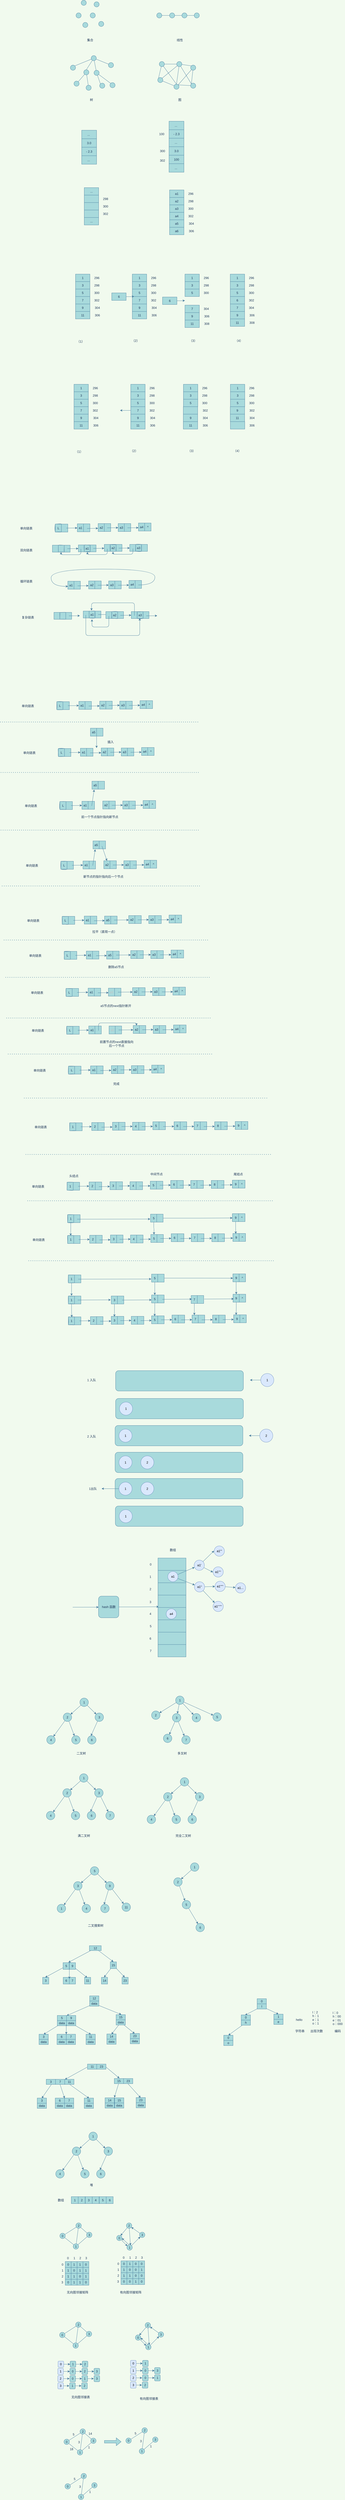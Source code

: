 <mxfile version="15.1.3" type="device"><diagram id="LaHSzhQ-g9JWoDe5tVgn" name="第 1 页"><mxGraphModel dx="1072" dy="396" grid="0" gridSize="10" guides="1" tooltips="1" connect="1" arrows="1" fold="1" page="0" pageScale="1" pageWidth="827" pageHeight="1169" background="#F1FAEE" math="0" shadow="0"><root><mxCell id="0"/><mxCell id="1" parent="0"/><mxCell id="QEyT-18crpMEI5jMUK7D-1" value="" style="ellipse;whiteSpace=wrap;html=1;aspect=fixed;fillColor=#A8DADC;strokeColor=#457B9D;fontColor=#1D3557;" vertex="1" parent="1"><mxGeometry x="100" y="150" width="20" height="20" as="geometry"/></mxCell><mxCell id="QEyT-18crpMEI5jMUK7D-2" value="" style="ellipse;whiteSpace=wrap;html=1;aspect=fixed;fillColor=#A8DADC;strokeColor=#457B9D;fontColor=#1D3557;" vertex="1" parent="1"><mxGeometry x="80" y="199" width="20" height="20" as="geometry"/></mxCell><mxCell id="QEyT-18crpMEI5jMUK7D-3" value="" style="ellipse;whiteSpace=wrap;html=1;aspect=fixed;fillColor=#A8DADC;strokeColor=#457B9D;fontColor=#1D3557;" vertex="1" parent="1"><mxGeometry x="135" y="199" width="20" height="20" as="geometry"/></mxCell><mxCell id="QEyT-18crpMEI5jMUK7D-4" value="" style="ellipse;whiteSpace=wrap;html=1;aspect=fixed;fillColor=#A8DADC;strokeColor=#457B9D;fontColor=#1D3557;" vertex="1" parent="1"><mxGeometry x="150" y="156" width="20" height="20" as="geometry"/></mxCell><mxCell id="QEyT-18crpMEI5jMUK7D-5" value="" style="ellipse;whiteSpace=wrap;html=1;aspect=fixed;fillColor=#A8DADC;strokeColor=#457B9D;fontColor=#1D3557;" vertex="1" parent="1"><mxGeometry x="106" y="236" width="20" height="20" as="geometry"/></mxCell><mxCell id="QEyT-18crpMEI5jMUK7D-6" value="" style="ellipse;whiteSpace=wrap;html=1;aspect=fixed;fillColor=#A8DADC;strokeColor=#457B9D;fontColor=#1D3557;" vertex="1" parent="1"><mxGeometry x="168" y="232" width="20" height="20" as="geometry"/></mxCell><mxCell id="QEyT-18crpMEI5jMUK7D-7" value="集合" style="text;html=1;strokeColor=none;fillColor=none;align=center;verticalAlign=middle;whiteSpace=wrap;rounded=0;sketch=0;fontColor=#1D3557;" vertex="1" parent="1"><mxGeometry x="115" y="295" width="40" height="20" as="geometry"/></mxCell><mxCell id="QEyT-18crpMEI5jMUK7D-10" style="edgeStyle=orthogonalEdgeStyle;curved=0;rounded=1;sketch=0;orthogonalLoop=1;jettySize=auto;html=1;fontColor=#1D3557;fillColor=#A8DADC;endArrow=none;endFill=0;strokeColor=#457B9D;labelBackgroundColor=#F1FAEE;" edge="1" parent="1" source="QEyT-18crpMEI5jMUK7D-8" target="QEyT-18crpMEI5jMUK7D-9"><mxGeometry relative="1" as="geometry"/></mxCell><mxCell id="QEyT-18crpMEI5jMUK7D-8" value="" style="ellipse;whiteSpace=wrap;html=1;aspect=fixed;fillColor=#A8DADC;strokeColor=#457B9D;fontColor=#1D3557;" vertex="1" parent="1"><mxGeometry x="394" y="199" width="20" height="20" as="geometry"/></mxCell><mxCell id="QEyT-18crpMEI5jMUK7D-9" value="" style="ellipse;whiteSpace=wrap;html=1;aspect=fixed;fillColor=#A8DADC;strokeColor=#457B9D;fontColor=#1D3557;" vertex="1" parent="1"><mxGeometry x="444" y="199" width="20" height="20" as="geometry"/></mxCell><mxCell id="QEyT-18crpMEI5jMUK7D-12" value="" style="edgeStyle=orthogonalEdgeStyle;curved=0;rounded=1;sketch=0;orthogonalLoop=1;jettySize=auto;html=1;fontColor=#1D3557;endArrow=none;endFill=0;strokeColor=#457B9D;fillColor=#A8DADC;labelBackgroundColor=#F1FAEE;" edge="1" parent="1" source="QEyT-18crpMEI5jMUK7D-11" target="QEyT-18crpMEI5jMUK7D-9"><mxGeometry relative="1" as="geometry"/></mxCell><mxCell id="QEyT-18crpMEI5jMUK7D-14" value="" style="edgeStyle=orthogonalEdgeStyle;curved=0;rounded=1;sketch=0;orthogonalLoop=1;jettySize=auto;html=1;fontColor=#1D3557;endArrow=none;endFill=0;strokeColor=#457B9D;fillColor=#A8DADC;labelBackgroundColor=#F1FAEE;" edge="1" parent="1" source="QEyT-18crpMEI5jMUK7D-11" target="QEyT-18crpMEI5jMUK7D-13"><mxGeometry relative="1" as="geometry"/></mxCell><mxCell id="QEyT-18crpMEI5jMUK7D-11" value="" style="ellipse;whiteSpace=wrap;html=1;aspect=fixed;fillColor=#A8DADC;strokeColor=#457B9D;fontColor=#1D3557;" vertex="1" parent="1"><mxGeometry x="492" y="199" width="20" height="20" as="geometry"/></mxCell><mxCell id="QEyT-18crpMEI5jMUK7D-13" value="" style="ellipse;whiteSpace=wrap;html=1;aspect=fixed;fillColor=#A8DADC;strokeColor=#457B9D;fontColor=#1D3557;" vertex="1" parent="1"><mxGeometry x="540" y="199" width="20" height="20" as="geometry"/></mxCell><mxCell id="QEyT-18crpMEI5jMUK7D-15" value="线性" style="text;html=1;strokeColor=none;fillColor=none;align=center;verticalAlign=middle;whiteSpace=wrap;rounded=0;sketch=0;fontColor=#1D3557;" vertex="1" parent="1"><mxGeometry x="464" y="295" width="40" height="20" as="geometry"/></mxCell><mxCell id="QEyT-18crpMEI5jMUK7D-19" style="rounded=1;sketch=0;orthogonalLoop=1;jettySize=auto;html=1;entryX=1;entryY=0;entryDx=0;entryDy=0;fontColor=#1D3557;endArrow=none;endFill=0;strokeColor=#457B9D;fillColor=#A8DADC;labelBackgroundColor=#F1FAEE;" edge="1" parent="1" source="QEyT-18crpMEI5jMUK7D-16" target="QEyT-18crpMEI5jMUK7D-17"><mxGeometry relative="1" as="geometry"/></mxCell><mxCell id="QEyT-18crpMEI5jMUK7D-20" style="edgeStyle=none;rounded=1;sketch=0;orthogonalLoop=1;jettySize=auto;html=1;entryX=0.5;entryY=0;entryDx=0;entryDy=0;fontColor=#1D3557;endArrow=none;endFill=0;strokeColor=#457B9D;fillColor=#A8DADC;labelBackgroundColor=#F1FAEE;" edge="1" parent="1" source="QEyT-18crpMEI5jMUK7D-16" target="QEyT-18crpMEI5jMUK7D-18"><mxGeometry relative="1" as="geometry"/></mxCell><mxCell id="QEyT-18crpMEI5jMUK7D-28" style="edgeStyle=none;rounded=1;sketch=0;orthogonalLoop=1;jettySize=auto;html=1;fontColor=#1D3557;endArrow=none;endFill=0;strokeColor=#457B9D;fillColor=#A8DADC;labelBackgroundColor=#F1FAEE;" edge="1" parent="1" source="QEyT-18crpMEI5jMUK7D-16" target="QEyT-18crpMEI5jMUK7D-22"><mxGeometry relative="1" as="geometry"/></mxCell><mxCell id="QEyT-18crpMEI5jMUK7D-29" style="edgeStyle=none;rounded=1;sketch=0;orthogonalLoop=1;jettySize=auto;html=1;fontColor=#1D3557;endArrow=none;endFill=0;strokeColor=#457B9D;fillColor=#A8DADC;labelBackgroundColor=#F1FAEE;" edge="1" parent="1" source="QEyT-18crpMEI5jMUK7D-16" target="QEyT-18crpMEI5jMUK7D-23"><mxGeometry relative="1" as="geometry"/></mxCell><mxCell id="QEyT-18crpMEI5jMUK7D-16" value="" style="ellipse;whiteSpace=wrap;html=1;aspect=fixed;fillColor=#A8DADC;strokeColor=#457B9D;fontColor=#1D3557;" vertex="1" parent="1"><mxGeometry x="139" y="365" width="20" height="20" as="geometry"/></mxCell><mxCell id="QEyT-18crpMEI5jMUK7D-17" value="" style="ellipse;whiteSpace=wrap;html=1;aspect=fixed;fillColor=#A8DADC;strokeColor=#457B9D;fontColor=#1D3557;" vertex="1" parent="1"><mxGeometry x="58" y="402" width="20" height="20" as="geometry"/></mxCell><mxCell id="QEyT-18crpMEI5jMUK7D-32" style="edgeStyle=none;rounded=1;sketch=0;orthogonalLoop=1;jettySize=auto;html=1;fontColor=#1D3557;endArrow=none;endFill=0;strokeColor=#457B9D;fillColor=#A8DADC;labelBackgroundColor=#F1FAEE;" edge="1" parent="1" source="QEyT-18crpMEI5jMUK7D-18" target="QEyT-18crpMEI5jMUK7D-24"><mxGeometry relative="1" as="geometry"/></mxCell><mxCell id="QEyT-18crpMEI5jMUK7D-33" style="edgeStyle=none;rounded=1;sketch=0;orthogonalLoop=1;jettySize=auto;html=1;fontColor=#1D3557;endArrow=none;endFill=0;strokeColor=#457B9D;fillColor=#A8DADC;labelBackgroundColor=#F1FAEE;" edge="1" parent="1" source="QEyT-18crpMEI5jMUK7D-18" target="QEyT-18crpMEI5jMUK7D-25"><mxGeometry relative="1" as="geometry"/></mxCell><mxCell id="QEyT-18crpMEI5jMUK7D-18" value="" style="ellipse;whiteSpace=wrap;html=1;aspect=fixed;fillColor=#A8DADC;strokeColor=#457B9D;fontColor=#1D3557;" vertex="1" parent="1"><mxGeometry x="110" y="420" width="20" height="20" as="geometry"/></mxCell><mxCell id="QEyT-18crpMEI5jMUK7D-30" style="edgeStyle=none;rounded=1;sketch=0;orthogonalLoop=1;jettySize=auto;html=1;entryX=0;entryY=0;entryDx=0;entryDy=0;fontColor=#1D3557;endArrow=none;endFill=0;strokeColor=#457B9D;fillColor=#A8DADC;labelBackgroundColor=#F1FAEE;" edge="1" parent="1" source="QEyT-18crpMEI5jMUK7D-22" target="QEyT-18crpMEI5jMUK7D-26"><mxGeometry relative="1" as="geometry"/></mxCell><mxCell id="QEyT-18crpMEI5jMUK7D-31" style="edgeStyle=none;rounded=1;sketch=0;orthogonalLoop=1;jettySize=auto;html=1;entryX=0;entryY=0;entryDx=0;entryDy=0;fontColor=#1D3557;endArrow=none;endFill=0;strokeColor=#457B9D;fillColor=#A8DADC;labelBackgroundColor=#F1FAEE;" edge="1" parent="1" source="QEyT-18crpMEI5jMUK7D-22" target="QEyT-18crpMEI5jMUK7D-27"><mxGeometry relative="1" as="geometry"/></mxCell><mxCell id="QEyT-18crpMEI5jMUK7D-22" value="" style="ellipse;whiteSpace=wrap;html=1;aspect=fixed;fillColor=#A8DADC;strokeColor=#457B9D;fontColor=#1D3557;" vertex="1" parent="1"><mxGeometry x="150" y="422" width="20" height="20" as="geometry"/></mxCell><mxCell id="QEyT-18crpMEI5jMUK7D-23" value="" style="ellipse;whiteSpace=wrap;html=1;aspect=fixed;fillColor=#A8DADC;strokeColor=#457B9D;fontColor=#1D3557;" vertex="1" parent="1"><mxGeometry x="206" y="392" width="20" height="20" as="geometry"/></mxCell><mxCell id="QEyT-18crpMEI5jMUK7D-24" value="" style="ellipse;whiteSpace=wrap;html=1;aspect=fixed;fillColor=#A8DADC;strokeColor=#457B9D;fontColor=#1D3557;" vertex="1" parent="1"><mxGeometry x="72" y="464" width="20" height="20" as="geometry"/></mxCell><mxCell id="QEyT-18crpMEI5jMUK7D-25" value="" style="ellipse;whiteSpace=wrap;html=1;aspect=fixed;fillColor=#A8DADC;strokeColor=#457B9D;fontColor=#1D3557;" vertex="1" parent="1"><mxGeometry x="119" y="480" width="20" height="20" as="geometry"/></mxCell><mxCell id="QEyT-18crpMEI5jMUK7D-26" value="" style="ellipse;whiteSpace=wrap;html=1;aspect=fixed;fillColor=#A8DADC;strokeColor=#457B9D;fontColor=#1D3557;" vertex="1" parent="1"><mxGeometry x="172" y="472" width="20" height="20" as="geometry"/></mxCell><mxCell id="QEyT-18crpMEI5jMUK7D-27" value="" style="ellipse;whiteSpace=wrap;html=1;aspect=fixed;fillColor=#A8DADC;strokeColor=#457B9D;fontColor=#1D3557;" vertex="1" parent="1"><mxGeometry x="212" y="470" width="20" height="20" as="geometry"/></mxCell><mxCell id="QEyT-18crpMEI5jMUK7D-34" value="树" style="text;html=1;strokeColor=none;fillColor=none;align=center;verticalAlign=middle;whiteSpace=wrap;rounded=0;sketch=0;fontColor=#1D3557;" vertex="1" parent="1"><mxGeometry x="120" y="527" width="40" height="20" as="geometry"/></mxCell><mxCell id="QEyT-18crpMEI5jMUK7D-46" style="edgeStyle=none;rounded=1;sketch=0;orthogonalLoop=1;jettySize=auto;html=1;entryX=1;entryY=0;entryDx=0;entryDy=0;fontColor=#1D3557;endArrow=none;endFill=0;strokeColor=#457B9D;fillColor=#A8DADC;labelBackgroundColor=#F1FAEE;" edge="1" parent="1" source="QEyT-18crpMEI5jMUK7D-35" target="QEyT-18crpMEI5jMUK7D-37"><mxGeometry relative="1" as="geometry"/></mxCell><mxCell id="QEyT-18crpMEI5jMUK7D-47" style="edgeStyle=none;rounded=1;sketch=0;orthogonalLoop=1;jettySize=auto;html=1;entryX=0.5;entryY=0;entryDx=0;entryDy=0;fontColor=#1D3557;endArrow=none;endFill=0;strokeColor=#457B9D;fillColor=#A8DADC;labelBackgroundColor=#F1FAEE;" edge="1" parent="1" source="QEyT-18crpMEI5jMUK7D-35" target="QEyT-18crpMEI5jMUK7D-36"><mxGeometry relative="1" as="geometry"/></mxCell><mxCell id="QEyT-18crpMEI5jMUK7D-48" style="edgeStyle=none;rounded=1;sketch=0;orthogonalLoop=1;jettySize=auto;html=1;entryX=0;entryY=0;entryDx=0;entryDy=0;fontColor=#1D3557;endArrow=none;endFill=0;strokeColor=#457B9D;fillColor=#A8DADC;labelBackgroundColor=#F1FAEE;" edge="1" parent="1" source="QEyT-18crpMEI5jMUK7D-35" target="QEyT-18crpMEI5jMUK7D-39"><mxGeometry relative="1" as="geometry"/></mxCell><mxCell id="QEyT-18crpMEI5jMUK7D-52" style="edgeStyle=none;rounded=1;sketch=0;orthogonalLoop=1;jettySize=auto;html=1;entryX=0;entryY=0;entryDx=0;entryDy=0;fontColor=#1D3557;endArrow=none;endFill=0;strokeColor=#457B9D;fillColor=#A8DADC;labelBackgroundColor=#F1FAEE;" edge="1" parent="1" source="QEyT-18crpMEI5jMUK7D-35" target="QEyT-18crpMEI5jMUK7D-38"><mxGeometry relative="1" as="geometry"/></mxCell><mxCell id="QEyT-18crpMEI5jMUK7D-35" value="" style="ellipse;whiteSpace=wrap;html=1;aspect=fixed;fillColor=#A8DADC;strokeColor=#457B9D;fontColor=#1D3557;" vertex="1" parent="1"><mxGeometry x="472" y="388" width="20" height="20" as="geometry"/></mxCell><mxCell id="QEyT-18crpMEI5jMUK7D-51" style="edgeStyle=none;rounded=1;sketch=0;orthogonalLoop=1;jettySize=auto;html=1;fontColor=#1D3557;endArrow=none;endFill=0;strokeColor=#457B9D;fillColor=#A8DADC;labelBackgroundColor=#F1FAEE;" edge="1" parent="1" source="QEyT-18crpMEI5jMUK7D-36" target="QEyT-18crpMEI5jMUK7D-39"><mxGeometry relative="1" as="geometry"/></mxCell><mxCell id="QEyT-18crpMEI5jMUK7D-36" value="" style="ellipse;whiteSpace=wrap;html=1;aspect=fixed;fillColor=#A8DADC;strokeColor=#457B9D;fontColor=#1D3557;" vertex="1" parent="1"><mxGeometry x="461" y="476" width="20" height="20" as="geometry"/></mxCell><mxCell id="QEyT-18crpMEI5jMUK7D-44" style="edgeStyle=none;rounded=1;sketch=0;orthogonalLoop=1;jettySize=auto;html=1;fontColor=#1D3557;endArrow=none;endFill=0;strokeColor=#457B9D;fillColor=#A8DADC;labelBackgroundColor=#F1FAEE;" edge="1" parent="1" source="QEyT-18crpMEI5jMUK7D-37" target="QEyT-18crpMEI5jMUK7D-36"><mxGeometry relative="1" as="geometry"/></mxCell><mxCell id="QEyT-18crpMEI5jMUK7D-37" value="" style="ellipse;whiteSpace=wrap;html=1;aspect=fixed;fillColor=#A8DADC;strokeColor=#457B9D;fontColor=#1D3557;" vertex="1" parent="1"><mxGeometry x="398" y="450" width="20" height="20" as="geometry"/></mxCell><mxCell id="QEyT-18crpMEI5jMUK7D-50" style="edgeStyle=none;rounded=1;sketch=0;orthogonalLoop=1;jettySize=auto;html=1;entryX=1;entryY=0;entryDx=0;entryDy=0;fontColor=#1D3557;endArrow=none;endFill=0;strokeColor=#457B9D;fillColor=#A8DADC;labelBackgroundColor=#F1FAEE;" edge="1" parent="1" source="QEyT-18crpMEI5jMUK7D-38" target="QEyT-18crpMEI5jMUK7D-36"><mxGeometry relative="1" as="geometry"/></mxCell><mxCell id="QEyT-18crpMEI5jMUK7D-38" value="" style="ellipse;whiteSpace=wrap;html=1;aspect=fixed;fillColor=#A8DADC;strokeColor=#457B9D;fontColor=#1D3557;" vertex="1" parent="1"><mxGeometry x="526" y="472" width="20" height="20" as="geometry"/></mxCell><mxCell id="QEyT-18crpMEI5jMUK7D-49" style="edgeStyle=none;rounded=1;sketch=0;orthogonalLoop=1;jettySize=auto;html=1;entryX=0;entryY=0;entryDx=0;entryDy=0;fontColor=#1D3557;endArrow=none;endFill=0;strokeColor=#457B9D;fillColor=#A8DADC;labelBackgroundColor=#F1FAEE;" edge="1" parent="1" source="QEyT-18crpMEI5jMUK7D-39" target="QEyT-18crpMEI5jMUK7D-38"><mxGeometry relative="1" as="geometry"/></mxCell><mxCell id="QEyT-18crpMEI5jMUK7D-39" value="" style="ellipse;whiteSpace=wrap;html=1;aspect=fixed;fillColor=#A8DADC;strokeColor=#457B9D;fontColor=#1D3557;" vertex="1" parent="1"><mxGeometry x="526" y="402" width="20" height="20" as="geometry"/></mxCell><mxCell id="QEyT-18crpMEI5jMUK7D-43" style="edgeStyle=none;rounded=1;sketch=0;orthogonalLoop=1;jettySize=auto;html=1;entryX=0;entryY=0;entryDx=0;entryDy=0;fontColor=#1D3557;endArrow=none;endFill=0;strokeColor=#457B9D;fillColor=#A8DADC;labelBackgroundColor=#F1FAEE;" edge="1" parent="1" source="QEyT-18crpMEI5jMUK7D-42" target="QEyT-18crpMEI5jMUK7D-37"><mxGeometry relative="1" as="geometry"/></mxCell><mxCell id="QEyT-18crpMEI5jMUK7D-45" style="edgeStyle=none;rounded=1;sketch=0;orthogonalLoop=1;jettySize=auto;html=1;fontColor=#1D3557;endArrow=none;endFill=0;strokeColor=#457B9D;fillColor=#A8DADC;labelBackgroundColor=#F1FAEE;" edge="1" parent="1" source="QEyT-18crpMEI5jMUK7D-42" target="QEyT-18crpMEI5jMUK7D-35"><mxGeometry relative="1" as="geometry"/></mxCell><mxCell id="QEyT-18crpMEI5jMUK7D-53" style="edgeStyle=none;rounded=1;sketch=0;orthogonalLoop=1;jettySize=auto;html=1;entryX=0.5;entryY=0;entryDx=0;entryDy=0;fontColor=#1D3557;endArrow=none;endFill=0;strokeColor=#457B9D;fillColor=#A8DADC;labelBackgroundColor=#F1FAEE;" edge="1" parent="1" source="QEyT-18crpMEI5jMUK7D-42" target="QEyT-18crpMEI5jMUK7D-36"><mxGeometry relative="1" as="geometry"/></mxCell><mxCell id="QEyT-18crpMEI5jMUK7D-42" value="" style="ellipse;whiteSpace=wrap;html=1;aspect=fixed;fillColor=#A8DADC;strokeColor=#457B9D;fontColor=#1D3557;" vertex="1" parent="1"><mxGeometry x="404" y="388" width="20" height="20" as="geometry"/></mxCell><mxCell id="QEyT-18crpMEI5jMUK7D-54" value="图" style="text;html=1;strokeColor=none;fillColor=none;align=center;verticalAlign=middle;whiteSpace=wrap;rounded=0;sketch=0;fontColor=#1D3557;" vertex="1" parent="1"><mxGeometry x="464" y="527" width="40" height="20" as="geometry"/></mxCell><mxCell id="QEyT-18crpMEI5jMUK7D-55" value="" style="rounded=0;whiteSpace=wrap;html=1;sketch=0;fontColor=#1D3557;strokeColor=#457B9D;fillColor=#A8DADC;" vertex="1" parent="1"><mxGeometry x="102" y="655" width="58" height="33" as="geometry"/></mxCell><mxCell id="QEyT-18crpMEI5jMUK7D-56" value="3.0" style="rounded=0;whiteSpace=wrap;html=1;sketch=0;fontColor=#1D3557;strokeColor=#457B9D;fillColor=#A8DADC;" vertex="1" parent="1"><mxGeometry x="102" y="688" width="58" height="33" as="geometry"/></mxCell><mxCell id="QEyT-18crpMEI5jMUK7D-57" value="- 2.3" style="rounded=0;whiteSpace=wrap;html=1;sketch=0;fontColor=#1D3557;strokeColor=#457B9D;fillColor=#A8DADC;" vertex="1" parent="1"><mxGeometry x="102" y="721" width="58" height="33" as="geometry"/></mxCell><mxCell id="QEyT-18crpMEI5jMUK7D-58" value="" style="rounded=0;whiteSpace=wrap;html=1;sketch=0;fontColor=#1D3557;strokeColor=#457B9D;fillColor=#A8DADC;" vertex="1" parent="1"><mxGeometry x="102" y="754" width="58" height="33" as="geometry"/></mxCell><mxCell id="QEyT-18crpMEI5jMUK7D-59" value="..." style="text;html=1;strokeColor=none;fillColor=none;align=center;verticalAlign=middle;whiteSpace=wrap;rounded=0;sketch=0;fontColor=#1D3557;" vertex="1" parent="1"><mxGeometry x="109" y="661.5" width="40" height="20" as="geometry"/></mxCell><mxCell id="QEyT-18crpMEI5jMUK7D-60" value="..." style="text;html=1;strokeColor=none;fillColor=none;align=center;verticalAlign=middle;whiteSpace=wrap;rounded=0;sketch=0;fontColor=#1D3557;" vertex="1" parent="1"><mxGeometry x="109" y="760.5" width="40" height="20" as="geometry"/></mxCell><mxCell id="QEyT-18crpMEI5jMUK7D-61" value="" style="rounded=0;whiteSpace=wrap;html=1;sketch=0;fontColor=#1D3557;strokeColor=#457B9D;fillColor=#A8DADC;" vertex="1" parent="1"><mxGeometry x="442" y="686" width="58" height="33" as="geometry"/></mxCell><mxCell id="QEyT-18crpMEI5jMUK7D-62" value="3.0" style="rounded=0;whiteSpace=wrap;html=1;sketch=0;fontColor=#1D3557;strokeColor=#457B9D;fillColor=#A8DADC;" vertex="1" parent="1"><mxGeometry x="442" y="719" width="58" height="33" as="geometry"/></mxCell><mxCell id="QEyT-18crpMEI5jMUK7D-63" value="- 2.3" style="rounded=0;whiteSpace=wrap;html=1;sketch=0;fontColor=#1D3557;strokeColor=#457B9D;fillColor=#A8DADC;" vertex="1" parent="1"><mxGeometry x="442" y="653" width="58" height="33" as="geometry"/></mxCell><mxCell id="QEyT-18crpMEI5jMUK7D-64" value="" style="rounded=0;whiteSpace=wrap;html=1;sketch=0;fontColor=#1D3557;strokeColor=#457B9D;fillColor=#A8DADC;" vertex="1" parent="1"><mxGeometry x="442" y="785" width="58" height="33" as="geometry"/></mxCell><mxCell id="QEyT-18crpMEI5jMUK7D-65" value="..." style="text;html=1;strokeColor=none;fillColor=none;align=center;verticalAlign=middle;whiteSpace=wrap;rounded=0;sketch=0;fontColor=#1D3557;" vertex="1" parent="1"><mxGeometry x="449" y="692.5" width="40" height="20" as="geometry"/></mxCell><mxCell id="QEyT-18crpMEI5jMUK7D-66" value="..." style="text;html=1;strokeColor=none;fillColor=none;align=center;verticalAlign=middle;whiteSpace=wrap;rounded=0;sketch=0;fontColor=#1D3557;" vertex="1" parent="1"><mxGeometry x="449" y="791.5" width="40" height="20" as="geometry"/></mxCell><mxCell id="QEyT-18crpMEI5jMUK7D-67" value="100" style="text;html=1;align=center;verticalAlign=middle;resizable=0;points=[];autosize=1;strokeColor=none;fillColor=none;fontColor=#1D3557;" vertex="1" parent="1"><mxGeometry x="398" y="660.5" width="30" height="18" as="geometry"/></mxCell><mxCell id="QEyT-18crpMEI5jMUK7D-68" value="100" style="rounded=0;whiteSpace=wrap;html=1;sketch=0;fontColor=#1D3557;strokeColor=#457B9D;fillColor=#A8DADC;" vertex="1" parent="1"><mxGeometry x="442" y="752" width="58" height="33" as="geometry"/></mxCell><mxCell id="QEyT-18crpMEI5jMUK7D-69" value="300" style="text;html=1;align=center;verticalAlign=middle;resizable=0;points=[];autosize=1;strokeColor=none;fillColor=none;fontColor=#1D3557;" vertex="1" parent="1"><mxGeometry x="401" y="726.5" width="30" height="18" as="geometry"/></mxCell><mxCell id="QEyT-18crpMEI5jMUK7D-70" value="302" style="text;html=1;align=center;verticalAlign=middle;resizable=0;points=[];autosize=1;strokeColor=none;fillColor=none;fontColor=#1D3557;" vertex="1" parent="1"><mxGeometry x="401" y="764" width="30" height="18" as="geometry"/></mxCell><mxCell id="QEyT-18crpMEI5jMUK7D-71" value="" style="rounded=0;whiteSpace=wrap;html=1;sketch=0;fontColor=#1D3557;strokeColor=#457B9D;fillColor=#A8DADC;" vertex="1" parent="1"><mxGeometry x="442" y="620" width="58" height="33" as="geometry"/></mxCell><mxCell id="QEyT-18crpMEI5jMUK7D-72" value="..." style="text;html=1;strokeColor=none;fillColor=none;align=center;verticalAlign=middle;whiteSpace=wrap;rounded=0;sketch=0;fontColor=#1D3557;" vertex="1" parent="1"><mxGeometry x="449" y="626.5" width="40" height="20" as="geometry"/></mxCell><mxCell id="QEyT-18crpMEI5jMUK7D-73" value="..." style="rounded=0;whiteSpace=wrap;html=1;sketch=0;fontColor=#1D3557;strokeColor=#457B9D;fillColor=#A8DADC;" vertex="1" parent="1"><mxGeometry x="112" y="878" width="56" height="29" as="geometry"/></mxCell><mxCell id="QEyT-18crpMEI5jMUK7D-74" value="" style="rounded=0;whiteSpace=wrap;html=1;sketch=0;fontColor=#1D3557;strokeColor=#457B9D;fillColor=#A8DADC;" vertex="1" parent="1"><mxGeometry x="112" y="907" width="56" height="29" as="geometry"/></mxCell><mxCell id="QEyT-18crpMEI5jMUK7D-75" value="" style="rounded=0;whiteSpace=wrap;html=1;sketch=0;fontColor=#1D3557;strokeColor=#457B9D;fillColor=#A8DADC;" vertex="1" parent="1"><mxGeometry x="112" y="936" width="56" height="29" as="geometry"/></mxCell><mxCell id="QEyT-18crpMEI5jMUK7D-76" value="" style="rounded=0;whiteSpace=wrap;html=1;sketch=0;fontColor=#1D3557;strokeColor=#457B9D;fillColor=#A8DADC;" vertex="1" parent="1"><mxGeometry x="112" y="965" width="56" height="29" as="geometry"/></mxCell><mxCell id="QEyT-18crpMEI5jMUK7D-77" value="..." style="rounded=0;whiteSpace=wrap;html=1;sketch=0;fontColor=#1D3557;strokeColor=#457B9D;fillColor=#A8DADC;" vertex="1" parent="1"><mxGeometry x="112" y="994" width="56" height="29" as="geometry"/></mxCell><mxCell id="QEyT-18crpMEI5jMUK7D-78" value="302" style="text;html=1;strokeColor=none;fillColor=none;align=center;verticalAlign=middle;whiteSpace=wrap;rounded=0;sketch=0;fontColor=#1D3557;" vertex="1" parent="1"><mxGeometry x="175" y="969.5" width="40" height="20" as="geometry"/></mxCell><mxCell id="QEyT-18crpMEI5jMUK7D-79" value="300" style="text;html=1;strokeColor=none;fillColor=none;align=center;verticalAlign=middle;whiteSpace=wrap;rounded=0;sketch=0;fontColor=#1D3557;" vertex="1" parent="1"><mxGeometry x="175" y="940.5" width="40" height="20" as="geometry"/></mxCell><mxCell id="QEyT-18crpMEI5jMUK7D-80" value="298" style="text;html=1;strokeColor=none;fillColor=none;align=center;verticalAlign=middle;whiteSpace=wrap;rounded=0;sketch=0;fontColor=#1D3557;" vertex="1" parent="1"><mxGeometry x="175" y="911.5" width="40" height="20" as="geometry"/></mxCell><mxCell id="QEyT-18crpMEI5jMUK7D-81" value="a1" style="rounded=0;whiteSpace=wrap;html=1;sketch=0;fontColor=#1D3557;strokeColor=#457B9D;fillColor=#A8DADC;" vertex="1" parent="1"><mxGeometry x="444" y="887" width="56" height="29" as="geometry"/></mxCell><mxCell id="QEyT-18crpMEI5jMUK7D-82" value="a2" style="rounded=0;whiteSpace=wrap;html=1;sketch=0;fontColor=#1D3557;strokeColor=#457B9D;fillColor=#A8DADC;" vertex="1" parent="1"><mxGeometry x="444" y="916" width="56" height="29" as="geometry"/></mxCell><mxCell id="QEyT-18crpMEI5jMUK7D-83" value="a3" style="rounded=0;whiteSpace=wrap;html=1;sketch=0;fontColor=#1D3557;strokeColor=#457B9D;fillColor=#A8DADC;" vertex="1" parent="1"><mxGeometry x="444" y="945" width="56" height="29" as="geometry"/></mxCell><mxCell id="QEyT-18crpMEI5jMUK7D-84" value="a4" style="rounded=0;whiteSpace=wrap;html=1;sketch=0;fontColor=#1D3557;strokeColor=#457B9D;fillColor=#A8DADC;" vertex="1" parent="1"><mxGeometry x="444" y="974" width="56" height="29" as="geometry"/></mxCell><mxCell id="QEyT-18crpMEI5jMUK7D-85" value="a5" style="rounded=0;whiteSpace=wrap;html=1;sketch=0;fontColor=#1D3557;strokeColor=#457B9D;fillColor=#A8DADC;" vertex="1" parent="1"><mxGeometry x="444" y="1003" width="56" height="29" as="geometry"/></mxCell><mxCell id="QEyT-18crpMEI5jMUK7D-86" value="302" style="text;html=1;strokeColor=none;fillColor=none;align=center;verticalAlign=middle;whiteSpace=wrap;rounded=0;sketch=0;fontColor=#1D3557;" vertex="1" parent="1"><mxGeometry x="507" y="978.5" width="40" height="20" as="geometry"/></mxCell><mxCell id="QEyT-18crpMEI5jMUK7D-87" value="300" style="text;html=1;strokeColor=none;fillColor=none;align=center;verticalAlign=middle;whiteSpace=wrap;rounded=0;sketch=0;fontColor=#1D3557;" vertex="1" parent="1"><mxGeometry x="507" y="949.5" width="40" height="20" as="geometry"/></mxCell><mxCell id="QEyT-18crpMEI5jMUK7D-88" value="298" style="text;html=1;strokeColor=none;fillColor=none;align=center;verticalAlign=middle;whiteSpace=wrap;rounded=0;sketch=0;fontColor=#1D3557;" vertex="1" parent="1"><mxGeometry x="507" y="920.5" width="40" height="20" as="geometry"/></mxCell><mxCell id="QEyT-18crpMEI5jMUK7D-89" value="296" style="text;html=1;strokeColor=none;fillColor=none;align=center;verticalAlign=middle;whiteSpace=wrap;rounded=0;sketch=0;fontColor=#1D3557;" vertex="1" parent="1"><mxGeometry x="507" y="891.5" width="40" height="20" as="geometry"/></mxCell><mxCell id="QEyT-18crpMEI5jMUK7D-90" value="304" style="text;html=1;strokeColor=none;fillColor=none;align=center;verticalAlign=middle;whiteSpace=wrap;rounded=0;sketch=0;fontColor=#1D3557;" vertex="1" parent="1"><mxGeometry x="509" y="1007.5" width="40" height="20" as="geometry"/></mxCell><mxCell id="QEyT-18crpMEI5jMUK7D-91" value="a6" style="rounded=0;whiteSpace=wrap;html=1;sketch=0;fontColor=#1D3557;strokeColor=#457B9D;fillColor=#A8DADC;" vertex="1" parent="1"><mxGeometry x="444" y="1032" width="56" height="29" as="geometry"/></mxCell><mxCell id="QEyT-18crpMEI5jMUK7D-92" value="306" style="text;html=1;strokeColor=none;fillColor=none;align=center;verticalAlign=middle;whiteSpace=wrap;rounded=0;sketch=0;fontColor=#1D3557;" vertex="1" parent="1"><mxGeometry x="509" y="1036.5" width="40" height="20" as="geometry"/></mxCell><mxCell id="QEyT-18crpMEI5jMUK7D-107" value="1" style="rounded=0;whiteSpace=wrap;html=1;sketch=0;fontColor=#1D3557;strokeColor=#457B9D;fillColor=#A8DADC;" vertex="1" parent="1"><mxGeometry x="78" y="1214" width="56" height="29" as="geometry"/></mxCell><mxCell id="QEyT-18crpMEI5jMUK7D-108" value="3" style="rounded=0;whiteSpace=wrap;html=1;sketch=0;fontColor=#1D3557;strokeColor=#457B9D;fillColor=#A8DADC;" vertex="1" parent="1"><mxGeometry x="78" y="1243" width="56" height="29" as="geometry"/></mxCell><mxCell id="QEyT-18crpMEI5jMUK7D-109" value="5" style="rounded=0;whiteSpace=wrap;html=1;sketch=0;fontColor=#1D3557;strokeColor=#457B9D;fillColor=#A8DADC;" vertex="1" parent="1"><mxGeometry x="78" y="1272" width="56" height="29" as="geometry"/></mxCell><mxCell id="QEyT-18crpMEI5jMUK7D-110" value="7" style="rounded=0;whiteSpace=wrap;html=1;sketch=0;fontColor=#1D3557;strokeColor=#457B9D;fillColor=#A8DADC;" vertex="1" parent="1"><mxGeometry x="78" y="1301" width="56" height="29" as="geometry"/></mxCell><mxCell id="QEyT-18crpMEI5jMUK7D-111" value="9" style="rounded=0;whiteSpace=wrap;html=1;sketch=0;fontColor=#1D3557;strokeColor=#457B9D;fillColor=#A8DADC;" vertex="1" parent="1"><mxGeometry x="78" y="1330" width="56" height="29" as="geometry"/></mxCell><mxCell id="QEyT-18crpMEI5jMUK7D-112" value="302" style="text;html=1;strokeColor=none;fillColor=none;align=center;verticalAlign=middle;whiteSpace=wrap;rounded=0;sketch=0;fontColor=#1D3557;" vertex="1" parent="1"><mxGeometry x="141" y="1305.5" width="40" height="20" as="geometry"/></mxCell><mxCell id="QEyT-18crpMEI5jMUK7D-113" value="300" style="text;html=1;strokeColor=none;fillColor=none;align=center;verticalAlign=middle;whiteSpace=wrap;rounded=0;sketch=0;fontColor=#1D3557;" vertex="1" parent="1"><mxGeometry x="141" y="1276.5" width="40" height="20" as="geometry"/></mxCell><mxCell id="QEyT-18crpMEI5jMUK7D-114" value="298" style="text;html=1;strokeColor=none;fillColor=none;align=center;verticalAlign=middle;whiteSpace=wrap;rounded=0;sketch=0;fontColor=#1D3557;" vertex="1" parent="1"><mxGeometry x="141" y="1247.5" width="40" height="20" as="geometry"/></mxCell><mxCell id="QEyT-18crpMEI5jMUK7D-115" value="296" style="text;html=1;strokeColor=none;fillColor=none;align=center;verticalAlign=middle;whiteSpace=wrap;rounded=0;sketch=0;fontColor=#1D3557;" vertex="1" parent="1"><mxGeometry x="141" y="1218.5" width="40" height="20" as="geometry"/></mxCell><mxCell id="QEyT-18crpMEI5jMUK7D-116" value="304" style="text;html=1;strokeColor=none;fillColor=none;align=center;verticalAlign=middle;whiteSpace=wrap;rounded=0;sketch=0;fontColor=#1D3557;" vertex="1" parent="1"><mxGeometry x="143" y="1334.5" width="40" height="20" as="geometry"/></mxCell><mxCell id="QEyT-18crpMEI5jMUK7D-117" value="11" style="rounded=0;whiteSpace=wrap;html=1;sketch=0;fontColor=#1D3557;strokeColor=#457B9D;fillColor=#A8DADC;" vertex="1" parent="1"><mxGeometry x="78" y="1359" width="56" height="29" as="geometry"/></mxCell><mxCell id="QEyT-18crpMEI5jMUK7D-118" value="306" style="text;html=1;strokeColor=none;fillColor=none;align=center;verticalAlign=middle;whiteSpace=wrap;rounded=0;sketch=0;fontColor=#1D3557;" vertex="1" parent="1"><mxGeometry x="143" y="1363.5" width="40" height="20" as="geometry"/></mxCell><mxCell id="QEyT-18crpMEI5jMUK7D-119" value="1" style="rounded=0;whiteSpace=wrap;html=1;sketch=0;fontColor=#1D3557;strokeColor=#457B9D;fillColor=#A8DADC;" vertex="1" parent="1"><mxGeometry x="299" y="1214" width="56" height="29" as="geometry"/></mxCell><mxCell id="QEyT-18crpMEI5jMUK7D-120" value="3" style="rounded=0;whiteSpace=wrap;html=1;sketch=0;fontColor=#1D3557;strokeColor=#457B9D;fillColor=#A8DADC;" vertex="1" parent="1"><mxGeometry x="299" y="1243" width="56" height="29" as="geometry"/></mxCell><mxCell id="QEyT-18crpMEI5jMUK7D-121" value="5" style="rounded=0;whiteSpace=wrap;html=1;sketch=0;fontColor=#1D3557;strokeColor=#457B9D;fillColor=#A8DADC;" vertex="1" parent="1"><mxGeometry x="299" y="1272" width="56" height="29" as="geometry"/></mxCell><mxCell id="QEyT-18crpMEI5jMUK7D-122" value="7" style="rounded=0;whiteSpace=wrap;html=1;sketch=0;fontColor=#1D3557;strokeColor=#457B9D;fillColor=#A8DADC;" vertex="1" parent="1"><mxGeometry x="299" y="1301" width="56" height="29" as="geometry"/></mxCell><mxCell id="QEyT-18crpMEI5jMUK7D-123" value="9" style="rounded=0;whiteSpace=wrap;html=1;sketch=0;fontColor=#1D3557;strokeColor=#457B9D;fillColor=#A8DADC;" vertex="1" parent="1"><mxGeometry x="299" y="1330" width="56" height="29" as="geometry"/></mxCell><mxCell id="QEyT-18crpMEI5jMUK7D-124" value="302" style="text;html=1;strokeColor=none;fillColor=none;align=center;verticalAlign=middle;whiteSpace=wrap;rounded=0;sketch=0;fontColor=#1D3557;" vertex="1" parent="1"><mxGeometry x="362" y="1305.5" width="40" height="20" as="geometry"/></mxCell><mxCell id="QEyT-18crpMEI5jMUK7D-125" value="300" style="text;html=1;strokeColor=none;fillColor=none;align=center;verticalAlign=middle;whiteSpace=wrap;rounded=0;sketch=0;fontColor=#1D3557;" vertex="1" parent="1"><mxGeometry x="362" y="1276.5" width="40" height="20" as="geometry"/></mxCell><mxCell id="QEyT-18crpMEI5jMUK7D-126" value="298" style="text;html=1;strokeColor=none;fillColor=none;align=center;verticalAlign=middle;whiteSpace=wrap;rounded=0;sketch=0;fontColor=#1D3557;" vertex="1" parent="1"><mxGeometry x="362" y="1247.5" width="40" height="20" as="geometry"/></mxCell><mxCell id="QEyT-18crpMEI5jMUK7D-127" value="296" style="text;html=1;strokeColor=none;fillColor=none;align=center;verticalAlign=middle;whiteSpace=wrap;rounded=0;sketch=0;fontColor=#1D3557;" vertex="1" parent="1"><mxGeometry x="362" y="1218.5" width="40" height="20" as="geometry"/></mxCell><mxCell id="QEyT-18crpMEI5jMUK7D-128" value="304" style="text;html=1;strokeColor=none;fillColor=none;align=center;verticalAlign=middle;whiteSpace=wrap;rounded=0;sketch=0;fontColor=#1D3557;" vertex="1" parent="1"><mxGeometry x="364" y="1334.5" width="40" height="20" as="geometry"/></mxCell><mxCell id="QEyT-18crpMEI5jMUK7D-129" value="11" style="rounded=0;whiteSpace=wrap;html=1;sketch=0;fontColor=#1D3557;strokeColor=#457B9D;fillColor=#A8DADC;" vertex="1" parent="1"><mxGeometry x="299" y="1359" width="56" height="29" as="geometry"/></mxCell><mxCell id="QEyT-18crpMEI5jMUK7D-130" value="306" style="text;html=1;strokeColor=none;fillColor=none;align=center;verticalAlign=middle;whiteSpace=wrap;rounded=0;sketch=0;fontColor=#1D3557;" vertex="1" parent="1"><mxGeometry x="364" y="1363.5" width="40" height="20" as="geometry"/></mxCell><mxCell id="QEyT-18crpMEI5jMUK7D-132" style="edgeStyle=orthogonalEdgeStyle;curved=0;rounded=1;sketch=0;orthogonalLoop=1;jettySize=auto;html=1;entryX=0.095;entryY=0.121;entryDx=0;entryDy=0;entryPerimeter=0;fontColor=#1D3557;strokeColor=#457B9D;fillColor=#A8DADC;labelBackgroundColor=#F1FAEE;" edge="1" parent="1" source="QEyT-18crpMEI5jMUK7D-131"><mxGeometry relative="1" as="geometry"><mxPoint x="306.32" y="1300.509" as="targetPoint"/></mxGeometry></mxCell><mxCell id="QEyT-18crpMEI5jMUK7D-131" value="6" style="rounded=0;whiteSpace=wrap;html=1;sketch=0;fontColor=#1D3557;strokeColor=#457B9D;fillColor=#A8DADC;" vertex="1" parent="1"><mxGeometry x="219" y="1287" width="56" height="29" as="geometry"/></mxCell><mxCell id="QEyT-18crpMEI5jMUK7D-133" value="1" style="rounded=0;whiteSpace=wrap;html=1;sketch=0;fontColor=#1D3557;strokeColor=#457B9D;fillColor=#A8DADC;" vertex="1" parent="1"><mxGeometry x="504" y="1214" width="56" height="29" as="geometry"/></mxCell><mxCell id="QEyT-18crpMEI5jMUK7D-134" value="3" style="rounded=0;whiteSpace=wrap;html=1;sketch=0;fontColor=#1D3557;strokeColor=#457B9D;fillColor=#A8DADC;" vertex="1" parent="1"><mxGeometry x="504" y="1243" width="56" height="29" as="geometry"/></mxCell><mxCell id="QEyT-18crpMEI5jMUK7D-135" value="5" style="rounded=0;whiteSpace=wrap;html=1;sketch=0;fontColor=#1D3557;strokeColor=#457B9D;fillColor=#A8DADC;" vertex="1" parent="1"><mxGeometry x="504" y="1272" width="56" height="29" as="geometry"/></mxCell><mxCell id="QEyT-18crpMEI5jMUK7D-136" value="7" style="rounded=0;whiteSpace=wrap;html=1;sketch=0;fontColor=#1D3557;strokeColor=#457B9D;fillColor=#A8DADC;" vertex="1" parent="1"><mxGeometry x="504" y="1334.5" width="56" height="29" as="geometry"/></mxCell><mxCell id="QEyT-18crpMEI5jMUK7D-137" value="9" style="rounded=0;whiteSpace=wrap;html=1;sketch=0;fontColor=#1D3557;strokeColor=#457B9D;fillColor=#A8DADC;" vertex="1" parent="1"><mxGeometry x="504" y="1363.5" width="56" height="29" as="geometry"/></mxCell><mxCell id="QEyT-18crpMEI5jMUK7D-138" value="304" style="text;html=1;strokeColor=none;fillColor=none;align=center;verticalAlign=middle;whiteSpace=wrap;rounded=0;sketch=0;fontColor=#1D3557;" vertex="1" parent="1"><mxGeometry x="567" y="1339" width="40" height="20" as="geometry"/></mxCell><mxCell id="QEyT-18crpMEI5jMUK7D-139" value="300" style="text;html=1;strokeColor=none;fillColor=none;align=center;verticalAlign=middle;whiteSpace=wrap;rounded=0;sketch=0;fontColor=#1D3557;" vertex="1" parent="1"><mxGeometry x="567" y="1276.5" width="40" height="20" as="geometry"/></mxCell><mxCell id="QEyT-18crpMEI5jMUK7D-140" value="298" style="text;html=1;strokeColor=none;fillColor=none;align=center;verticalAlign=middle;whiteSpace=wrap;rounded=0;sketch=0;fontColor=#1D3557;" vertex="1" parent="1"><mxGeometry x="567" y="1247.5" width="40" height="20" as="geometry"/></mxCell><mxCell id="QEyT-18crpMEI5jMUK7D-141" value="296" style="text;html=1;strokeColor=none;fillColor=none;align=center;verticalAlign=middle;whiteSpace=wrap;rounded=0;sketch=0;fontColor=#1D3557;" vertex="1" parent="1"><mxGeometry x="567" y="1218.5" width="40" height="20" as="geometry"/></mxCell><mxCell id="QEyT-18crpMEI5jMUK7D-142" value="306" style="text;html=1;strokeColor=none;fillColor=none;align=center;verticalAlign=middle;whiteSpace=wrap;rounded=0;sketch=0;fontColor=#1D3557;" vertex="1" parent="1"><mxGeometry x="569" y="1368" width="40" height="20" as="geometry"/></mxCell><mxCell id="QEyT-18crpMEI5jMUK7D-143" value="11" style="rounded=0;whiteSpace=wrap;html=1;sketch=0;fontColor=#1D3557;strokeColor=#457B9D;fillColor=#A8DADC;" vertex="1" parent="1"><mxGeometry x="504" y="1392.5" width="56" height="29" as="geometry"/></mxCell><mxCell id="QEyT-18crpMEI5jMUK7D-144" value="308" style="text;html=1;strokeColor=none;fillColor=none;align=center;verticalAlign=middle;whiteSpace=wrap;rounded=0;sketch=0;fontColor=#1D3557;" vertex="1" parent="1"><mxGeometry x="569" y="1397" width="40" height="20" as="geometry"/></mxCell><mxCell id="QEyT-18crpMEI5jMUK7D-145" style="edgeStyle=orthogonalEdgeStyle;curved=0;rounded=1;sketch=0;orthogonalLoop=1;jettySize=auto;html=1;entryX=0.095;entryY=0.121;entryDx=0;entryDy=0;entryPerimeter=0;fontColor=#1D3557;strokeColor=#457B9D;fillColor=#A8DADC;labelBackgroundColor=#F1FAEE;" edge="1" parent="1" source="QEyT-18crpMEI5jMUK7D-146"><mxGeometry relative="1" as="geometry"><mxPoint x="504.0" y="1316.509" as="targetPoint"/></mxGeometry></mxCell><mxCell id="QEyT-18crpMEI5jMUK7D-146" value="6" style="rounded=0;whiteSpace=wrap;html=1;sketch=0;fontColor=#1D3557;strokeColor=#457B9D;fillColor=#A8DADC;" vertex="1" parent="1"><mxGeometry x="416.68" y="1303" width="56" height="29" as="geometry"/></mxCell><mxCell id="QEyT-18crpMEI5jMUK7D-147" value="1" style="rounded=0;whiteSpace=wrap;html=1;sketch=0;fontColor=#1D3557;strokeColor=#457B9D;fillColor=#A8DADC;" vertex="1" parent="1"><mxGeometry x="680.32" y="1214" width="56" height="29" as="geometry"/></mxCell><mxCell id="QEyT-18crpMEI5jMUK7D-148" value="3" style="rounded=0;whiteSpace=wrap;html=1;sketch=0;fontColor=#1D3557;strokeColor=#457B9D;fillColor=#A8DADC;" vertex="1" parent="1"><mxGeometry x="680.32" y="1243" width="56" height="29" as="geometry"/></mxCell><mxCell id="QEyT-18crpMEI5jMUK7D-149" value="5" style="rounded=0;whiteSpace=wrap;html=1;sketch=0;fontColor=#1D3557;strokeColor=#457B9D;fillColor=#A8DADC;" vertex="1" parent="1"><mxGeometry x="680.32" y="1272" width="56" height="29" as="geometry"/></mxCell><mxCell id="QEyT-18crpMEI5jMUK7D-150" value="7" style="rounded=0;whiteSpace=wrap;html=1;sketch=0;fontColor=#1D3557;strokeColor=#457B9D;fillColor=#A8DADC;" vertex="1" parent="1"><mxGeometry x="680.32" y="1330" width="56" height="29" as="geometry"/></mxCell><mxCell id="QEyT-18crpMEI5jMUK7D-151" value="9" style="rounded=0;whiteSpace=wrap;html=1;sketch=0;fontColor=#1D3557;strokeColor=#457B9D;fillColor=#A8DADC;" vertex="1" parent="1"><mxGeometry x="680.32" y="1359" width="56" height="29" as="geometry"/></mxCell><mxCell id="QEyT-18crpMEI5jMUK7D-152" value="304" style="text;html=1;strokeColor=none;fillColor=none;align=center;verticalAlign=middle;whiteSpace=wrap;rounded=0;sketch=0;fontColor=#1D3557;" vertex="1" parent="1"><mxGeometry x="743.32" y="1334.5" width="40" height="20" as="geometry"/></mxCell><mxCell id="QEyT-18crpMEI5jMUK7D-153" value="300" style="text;html=1;strokeColor=none;fillColor=none;align=center;verticalAlign=middle;whiteSpace=wrap;rounded=0;sketch=0;fontColor=#1D3557;" vertex="1" parent="1"><mxGeometry x="743.32" y="1276.5" width="40" height="20" as="geometry"/></mxCell><mxCell id="QEyT-18crpMEI5jMUK7D-154" value="298" style="text;html=1;strokeColor=none;fillColor=none;align=center;verticalAlign=middle;whiteSpace=wrap;rounded=0;sketch=0;fontColor=#1D3557;" vertex="1" parent="1"><mxGeometry x="743.32" y="1247.5" width="40" height="20" as="geometry"/></mxCell><mxCell id="QEyT-18crpMEI5jMUK7D-155" value="296" style="text;html=1;strokeColor=none;fillColor=none;align=center;verticalAlign=middle;whiteSpace=wrap;rounded=0;sketch=0;fontColor=#1D3557;" vertex="1" parent="1"><mxGeometry x="743.32" y="1218.5" width="40" height="20" as="geometry"/></mxCell><mxCell id="QEyT-18crpMEI5jMUK7D-156" value="306" style="text;html=1;strokeColor=none;fillColor=none;align=center;verticalAlign=middle;whiteSpace=wrap;rounded=0;sketch=0;fontColor=#1D3557;" vertex="1" parent="1"><mxGeometry x="745.32" y="1363.5" width="40" height="20" as="geometry"/></mxCell><mxCell id="QEyT-18crpMEI5jMUK7D-157" value="11" style="rounded=0;whiteSpace=wrap;html=1;sketch=0;fontColor=#1D3557;strokeColor=#457B9D;fillColor=#A8DADC;" vertex="1" parent="1"><mxGeometry x="680.32" y="1388" width="56" height="29" as="geometry"/></mxCell><mxCell id="QEyT-18crpMEI5jMUK7D-158" value="308" style="text;html=1;strokeColor=none;fillColor=none;align=center;verticalAlign=middle;whiteSpace=wrap;rounded=0;sketch=0;fontColor=#1D3557;" vertex="1" parent="1"><mxGeometry x="745.32" y="1392.5" width="40" height="20" as="geometry"/></mxCell><mxCell id="QEyT-18crpMEI5jMUK7D-160" value="6" style="rounded=0;whiteSpace=wrap;html=1;sketch=0;fontColor=#1D3557;strokeColor=#457B9D;fillColor=#A8DADC;" vertex="1" parent="1"><mxGeometry x="680.32" y="1301" width="56" height="29" as="geometry"/></mxCell><mxCell id="QEyT-18crpMEI5jMUK7D-161" value="302" style="text;html=1;strokeColor=none;fillColor=none;align=center;verticalAlign=middle;whiteSpace=wrap;rounded=0;sketch=0;fontColor=#1D3557;" vertex="1" parent="1"><mxGeometry x="743.32" y="1305.5" width="40" height="20" as="geometry"/></mxCell><mxCell id="QEyT-18crpMEI5jMUK7D-162" value="（1）" style="text;html=1;strokeColor=none;fillColor=none;align=center;verticalAlign=middle;whiteSpace=wrap;rounded=0;sketch=0;fontColor=#1D3557;" vertex="1" parent="1"><mxGeometry x="78" y="1466" width="40" height="20" as="geometry"/></mxCell><mxCell id="QEyT-18crpMEI5jMUK7D-163" value="（2）" style="text;html=1;strokeColor=none;fillColor=none;align=center;verticalAlign=middle;whiteSpace=wrap;rounded=0;sketch=0;fontColor=#1D3557;" vertex="1" parent="1"><mxGeometry x="292" y="1463" width="40" height="20" as="geometry"/></mxCell><mxCell id="QEyT-18crpMEI5jMUK7D-164" value="（3）" style="text;html=1;strokeColor=none;fillColor=none;align=center;verticalAlign=middle;whiteSpace=wrap;rounded=0;sketch=0;fontColor=#1D3557;" vertex="1" parent="1"><mxGeometry x="516" y="1463" width="40" height="20" as="geometry"/></mxCell><mxCell id="QEyT-18crpMEI5jMUK7D-165" value="（4）" style="text;html=1;strokeColor=none;fillColor=none;align=center;verticalAlign=middle;whiteSpace=wrap;rounded=0;sketch=0;fontColor=#1D3557;" vertex="1" parent="1"><mxGeometry x="694" y="1463" width="40" height="20" as="geometry"/></mxCell><mxCell id="QEyT-18crpMEI5jMUK7D-166" value="1" style="rounded=0;whiteSpace=wrap;html=1;sketch=0;fontColor=#1D3557;strokeColor=#457B9D;fillColor=#A8DADC;" vertex="1" parent="1"><mxGeometry x="72" y="1642" width="56" height="29" as="geometry"/></mxCell><mxCell id="QEyT-18crpMEI5jMUK7D-167" value="3" style="rounded=0;whiteSpace=wrap;html=1;sketch=0;fontColor=#1D3557;strokeColor=#457B9D;fillColor=#A8DADC;" vertex="1" parent="1"><mxGeometry x="72" y="1671" width="56" height="29" as="geometry"/></mxCell><mxCell id="QEyT-18crpMEI5jMUK7D-168" value="5" style="rounded=0;whiteSpace=wrap;html=1;sketch=0;fontColor=#1D3557;strokeColor=#457B9D;fillColor=#A8DADC;" vertex="1" parent="1"><mxGeometry x="72" y="1700" width="56" height="29" as="geometry"/></mxCell><mxCell id="QEyT-18crpMEI5jMUK7D-169" value="7" style="rounded=0;whiteSpace=wrap;html=1;sketch=0;fontColor=#1D3557;strokeColor=#457B9D;fillColor=#A8DADC;" vertex="1" parent="1"><mxGeometry x="72" y="1729" width="56" height="29" as="geometry"/></mxCell><mxCell id="QEyT-18crpMEI5jMUK7D-170" value="9" style="rounded=0;whiteSpace=wrap;html=1;sketch=0;fontColor=#1D3557;strokeColor=#457B9D;fillColor=#A8DADC;" vertex="1" parent="1"><mxGeometry x="72" y="1758" width="56" height="29" as="geometry"/></mxCell><mxCell id="QEyT-18crpMEI5jMUK7D-171" value="302" style="text;html=1;strokeColor=none;fillColor=none;align=center;verticalAlign=middle;whiteSpace=wrap;rounded=0;sketch=0;fontColor=#1D3557;" vertex="1" parent="1"><mxGeometry x="135" y="1733.5" width="40" height="20" as="geometry"/></mxCell><mxCell id="QEyT-18crpMEI5jMUK7D-172" value="300" style="text;html=1;strokeColor=none;fillColor=none;align=center;verticalAlign=middle;whiteSpace=wrap;rounded=0;sketch=0;fontColor=#1D3557;" vertex="1" parent="1"><mxGeometry x="135" y="1704.5" width="40" height="20" as="geometry"/></mxCell><mxCell id="QEyT-18crpMEI5jMUK7D-173" value="298" style="text;html=1;strokeColor=none;fillColor=none;align=center;verticalAlign=middle;whiteSpace=wrap;rounded=0;sketch=0;fontColor=#1D3557;" vertex="1" parent="1"><mxGeometry x="135" y="1675.5" width="40" height="20" as="geometry"/></mxCell><mxCell id="QEyT-18crpMEI5jMUK7D-174" value="296" style="text;html=1;strokeColor=none;fillColor=none;align=center;verticalAlign=middle;whiteSpace=wrap;rounded=0;sketch=0;fontColor=#1D3557;" vertex="1" parent="1"><mxGeometry x="135" y="1646.5" width="40" height="20" as="geometry"/></mxCell><mxCell id="QEyT-18crpMEI5jMUK7D-175" value="304" style="text;html=1;strokeColor=none;fillColor=none;align=center;verticalAlign=middle;whiteSpace=wrap;rounded=0;sketch=0;fontColor=#1D3557;" vertex="1" parent="1"><mxGeometry x="137" y="1762.5" width="40" height="20" as="geometry"/></mxCell><mxCell id="QEyT-18crpMEI5jMUK7D-176" value="11" style="rounded=0;whiteSpace=wrap;html=1;sketch=0;fontColor=#1D3557;strokeColor=#457B9D;fillColor=#A8DADC;" vertex="1" parent="1"><mxGeometry x="72" y="1787" width="56" height="29" as="geometry"/></mxCell><mxCell id="QEyT-18crpMEI5jMUK7D-177" value="306" style="text;html=1;strokeColor=none;fillColor=none;align=center;verticalAlign=middle;whiteSpace=wrap;rounded=0;sketch=0;fontColor=#1D3557;" vertex="1" parent="1"><mxGeometry x="137" y="1791.5" width="40" height="20" as="geometry"/></mxCell><mxCell id="QEyT-18crpMEI5jMUK7D-178" value="1" style="rounded=0;whiteSpace=wrap;html=1;sketch=0;fontColor=#1D3557;strokeColor=#457B9D;fillColor=#A8DADC;" vertex="1" parent="1"><mxGeometry x="293" y="1642" width="56" height="29" as="geometry"/></mxCell><mxCell id="QEyT-18crpMEI5jMUK7D-179" value="3" style="rounded=0;whiteSpace=wrap;html=1;sketch=0;fontColor=#1D3557;strokeColor=#457B9D;fillColor=#A8DADC;" vertex="1" parent="1"><mxGeometry x="293" y="1671" width="56" height="29" as="geometry"/></mxCell><mxCell id="QEyT-18crpMEI5jMUK7D-180" value="5" style="rounded=0;whiteSpace=wrap;html=1;sketch=0;fontColor=#1D3557;strokeColor=#457B9D;fillColor=#A8DADC;" vertex="1" parent="1"><mxGeometry x="293" y="1700" width="56" height="29" as="geometry"/></mxCell><mxCell id="QEyT-18crpMEI5jMUK7D-224" style="edgeStyle=orthogonalEdgeStyle;curved=0;rounded=1;sketch=0;orthogonalLoop=1;jettySize=auto;html=1;fontColor=#1D3557;strokeColor=#457B9D;fillColor=#A8DADC;labelBackgroundColor=#F1FAEE;" edge="1" parent="1" source="QEyT-18crpMEI5jMUK7D-181"><mxGeometry relative="1" as="geometry"><mxPoint x="251.241" y="1743.5" as="targetPoint"/></mxGeometry></mxCell><mxCell id="QEyT-18crpMEI5jMUK7D-181" value="7" style="rounded=0;whiteSpace=wrap;html=1;sketch=0;fontColor=#1D3557;strokeColor=#457B9D;fillColor=#A8DADC;" vertex="1" parent="1"><mxGeometry x="293" y="1729" width="56" height="29" as="geometry"/></mxCell><mxCell id="QEyT-18crpMEI5jMUK7D-182" value="9" style="rounded=0;whiteSpace=wrap;html=1;sketch=0;fontColor=#1D3557;strokeColor=#457B9D;fillColor=#A8DADC;" vertex="1" parent="1"><mxGeometry x="293" y="1758" width="56" height="29" as="geometry"/></mxCell><mxCell id="QEyT-18crpMEI5jMUK7D-183" value="302" style="text;html=1;strokeColor=none;fillColor=none;align=center;verticalAlign=middle;whiteSpace=wrap;rounded=0;sketch=0;fontColor=#1D3557;" vertex="1" parent="1"><mxGeometry x="356" y="1733.5" width="40" height="20" as="geometry"/></mxCell><mxCell id="QEyT-18crpMEI5jMUK7D-184" value="300" style="text;html=1;strokeColor=none;fillColor=none;align=center;verticalAlign=middle;whiteSpace=wrap;rounded=0;sketch=0;fontColor=#1D3557;" vertex="1" parent="1"><mxGeometry x="356" y="1704.5" width="40" height="20" as="geometry"/></mxCell><mxCell id="QEyT-18crpMEI5jMUK7D-185" value="298" style="text;html=1;strokeColor=none;fillColor=none;align=center;verticalAlign=middle;whiteSpace=wrap;rounded=0;sketch=0;fontColor=#1D3557;" vertex="1" parent="1"><mxGeometry x="356" y="1675.5" width="40" height="20" as="geometry"/></mxCell><mxCell id="QEyT-18crpMEI5jMUK7D-186" value="296" style="text;html=1;strokeColor=none;fillColor=none;align=center;verticalAlign=middle;whiteSpace=wrap;rounded=0;sketch=0;fontColor=#1D3557;" vertex="1" parent="1"><mxGeometry x="356" y="1646.5" width="40" height="20" as="geometry"/></mxCell><mxCell id="QEyT-18crpMEI5jMUK7D-187" value="304" style="text;html=1;strokeColor=none;fillColor=none;align=center;verticalAlign=middle;whiteSpace=wrap;rounded=0;sketch=0;fontColor=#1D3557;" vertex="1" parent="1"><mxGeometry x="358" y="1762.5" width="40" height="20" as="geometry"/></mxCell><mxCell id="QEyT-18crpMEI5jMUK7D-188" value="11" style="rounded=0;whiteSpace=wrap;html=1;sketch=0;fontColor=#1D3557;strokeColor=#457B9D;fillColor=#A8DADC;" vertex="1" parent="1"><mxGeometry x="293" y="1787" width="56" height="29" as="geometry"/></mxCell><mxCell id="QEyT-18crpMEI5jMUK7D-189" value="306" style="text;html=1;strokeColor=none;fillColor=none;align=center;verticalAlign=middle;whiteSpace=wrap;rounded=0;sketch=0;fontColor=#1D3557;" vertex="1" parent="1"><mxGeometry x="358" y="1791.5" width="40" height="20" as="geometry"/></mxCell><mxCell id="QEyT-18crpMEI5jMUK7D-192" value="1" style="rounded=0;whiteSpace=wrap;html=1;sketch=0;fontColor=#1D3557;strokeColor=#457B9D;fillColor=#A8DADC;" vertex="1" parent="1"><mxGeometry x="498" y="1642" width="56" height="29" as="geometry"/></mxCell><mxCell id="QEyT-18crpMEI5jMUK7D-193" value="3" style="rounded=0;whiteSpace=wrap;html=1;sketch=0;fontColor=#1D3557;strokeColor=#457B9D;fillColor=#A8DADC;" vertex="1" parent="1"><mxGeometry x="498" y="1671" width="56" height="29" as="geometry"/></mxCell><mxCell id="QEyT-18crpMEI5jMUK7D-194" value="5" style="rounded=0;whiteSpace=wrap;html=1;sketch=0;fontColor=#1D3557;strokeColor=#457B9D;fillColor=#A8DADC;" vertex="1" parent="1"><mxGeometry x="498" y="1700" width="56" height="29" as="geometry"/></mxCell><mxCell id="QEyT-18crpMEI5jMUK7D-196" value="9" style="rounded=0;whiteSpace=wrap;html=1;sketch=0;fontColor=#1D3557;strokeColor=#457B9D;fillColor=#A8DADC;" vertex="1" parent="1"><mxGeometry x="497.5" y="1758" width="56" height="29" as="geometry"/></mxCell><mxCell id="QEyT-18crpMEI5jMUK7D-198" value="300" style="text;html=1;strokeColor=none;fillColor=none;align=center;verticalAlign=middle;whiteSpace=wrap;rounded=0;sketch=0;fontColor=#1D3557;" vertex="1" parent="1"><mxGeometry x="561" y="1704.5" width="40" height="20" as="geometry"/></mxCell><mxCell id="QEyT-18crpMEI5jMUK7D-199" value="298" style="text;html=1;strokeColor=none;fillColor=none;align=center;verticalAlign=middle;whiteSpace=wrap;rounded=0;sketch=0;fontColor=#1D3557;" vertex="1" parent="1"><mxGeometry x="561" y="1675.5" width="40" height="20" as="geometry"/></mxCell><mxCell id="QEyT-18crpMEI5jMUK7D-200" value="296" style="text;html=1;strokeColor=none;fillColor=none;align=center;verticalAlign=middle;whiteSpace=wrap;rounded=0;sketch=0;fontColor=#1D3557;" vertex="1" parent="1"><mxGeometry x="561" y="1646.5" width="40" height="20" as="geometry"/></mxCell><mxCell id="QEyT-18crpMEI5jMUK7D-201" value="304" style="text;html=1;strokeColor=none;fillColor=none;align=center;verticalAlign=middle;whiteSpace=wrap;rounded=0;sketch=0;fontColor=#1D3557;" vertex="1" parent="1"><mxGeometry x="562.5" y="1762.5" width="40" height="20" as="geometry"/></mxCell><mxCell id="QEyT-18crpMEI5jMUK7D-202" value="11" style="rounded=0;whiteSpace=wrap;html=1;sketch=0;fontColor=#1D3557;strokeColor=#457B9D;fillColor=#A8DADC;" vertex="1" parent="1"><mxGeometry x="497.5" y="1787" width="56" height="29" as="geometry"/></mxCell><mxCell id="QEyT-18crpMEI5jMUK7D-203" value="306" style="text;html=1;strokeColor=none;fillColor=none;align=center;verticalAlign=middle;whiteSpace=wrap;rounded=0;sketch=0;fontColor=#1D3557;" vertex="1" parent="1"><mxGeometry x="562.5" y="1791.5" width="40" height="20" as="geometry"/></mxCell><mxCell id="QEyT-18crpMEI5jMUK7D-220" value="（1）" style="text;html=1;strokeColor=none;fillColor=none;align=center;verticalAlign=middle;whiteSpace=wrap;rounded=0;sketch=0;fontColor=#1D3557;" vertex="1" parent="1"><mxGeometry x="72" y="1894" width="40" height="20" as="geometry"/></mxCell><mxCell id="QEyT-18crpMEI5jMUK7D-221" value="（2）" style="text;html=1;strokeColor=none;fillColor=none;align=center;verticalAlign=middle;whiteSpace=wrap;rounded=0;sketch=0;fontColor=#1D3557;" vertex="1" parent="1"><mxGeometry x="286" y="1891" width="40" height="20" as="geometry"/></mxCell><mxCell id="QEyT-18crpMEI5jMUK7D-222" value="（3）" style="text;html=1;strokeColor=none;fillColor=none;align=center;verticalAlign=middle;whiteSpace=wrap;rounded=0;sketch=0;fontColor=#1D3557;" vertex="1" parent="1"><mxGeometry x="510" y="1891" width="40" height="20" as="geometry"/></mxCell><mxCell id="QEyT-18crpMEI5jMUK7D-223" value="（4）" style="text;html=1;strokeColor=none;fillColor=none;align=center;verticalAlign=middle;whiteSpace=wrap;rounded=0;sketch=0;fontColor=#1D3557;" vertex="1" parent="1"><mxGeometry x="688" y="1891" width="40" height="20" as="geometry"/></mxCell><mxCell id="QEyT-18crpMEI5jMUK7D-225" value="1" style="rounded=0;whiteSpace=wrap;html=1;sketch=0;fontColor=#1D3557;strokeColor=#457B9D;fillColor=#A8DADC;" vertex="1" parent="1"><mxGeometry x="680.82" y="1642" width="56" height="29" as="geometry"/></mxCell><mxCell id="QEyT-18crpMEI5jMUK7D-226" value="3" style="rounded=0;whiteSpace=wrap;html=1;sketch=0;fontColor=#1D3557;strokeColor=#457B9D;fillColor=#A8DADC;" vertex="1" parent="1"><mxGeometry x="680.82" y="1671" width="56" height="29" as="geometry"/></mxCell><mxCell id="QEyT-18crpMEI5jMUK7D-227" value="5" style="rounded=0;whiteSpace=wrap;html=1;sketch=0;fontColor=#1D3557;strokeColor=#457B9D;fillColor=#A8DADC;" vertex="1" parent="1"><mxGeometry x="680.82" y="1700" width="56" height="29" as="geometry"/></mxCell><mxCell id="QEyT-18crpMEI5jMUK7D-228" value="9" style="rounded=0;whiteSpace=wrap;html=1;sketch=0;fontColor=#1D3557;strokeColor=#457B9D;fillColor=#A8DADC;" vertex="1" parent="1"><mxGeometry x="680.32" y="1729" width="56" height="29" as="geometry"/></mxCell><mxCell id="QEyT-18crpMEI5jMUK7D-229" value="300" style="text;html=1;strokeColor=none;fillColor=none;align=center;verticalAlign=middle;whiteSpace=wrap;rounded=0;sketch=0;fontColor=#1D3557;" vertex="1" parent="1"><mxGeometry x="743.82" y="1704.5" width="40" height="20" as="geometry"/></mxCell><mxCell id="QEyT-18crpMEI5jMUK7D-230" value="298" style="text;html=1;strokeColor=none;fillColor=none;align=center;verticalAlign=middle;whiteSpace=wrap;rounded=0;sketch=0;fontColor=#1D3557;" vertex="1" parent="1"><mxGeometry x="743.82" y="1675.5" width="40" height="20" as="geometry"/></mxCell><mxCell id="QEyT-18crpMEI5jMUK7D-231" value="296" style="text;html=1;strokeColor=none;fillColor=none;align=center;verticalAlign=middle;whiteSpace=wrap;rounded=0;sketch=0;fontColor=#1D3557;" vertex="1" parent="1"><mxGeometry x="743.82" y="1646.5" width="40" height="20" as="geometry"/></mxCell><mxCell id="QEyT-18crpMEI5jMUK7D-232" value="304" style="text;html=1;strokeColor=none;fillColor=none;align=center;verticalAlign=middle;whiteSpace=wrap;rounded=0;sketch=0;fontColor=#1D3557;" vertex="1" parent="1"><mxGeometry x="745.32" y="1762.5" width="40" height="20" as="geometry"/></mxCell><mxCell id="QEyT-18crpMEI5jMUK7D-233" value="11" style="rounded=0;whiteSpace=wrap;html=1;sketch=0;fontColor=#1D3557;strokeColor=#457B9D;fillColor=#A8DADC;" vertex="1" parent="1"><mxGeometry x="680.32" y="1758" width="56" height="29" as="geometry"/></mxCell><mxCell id="QEyT-18crpMEI5jMUK7D-234" value="306" style="text;html=1;strokeColor=none;fillColor=none;align=center;verticalAlign=middle;whiteSpace=wrap;rounded=0;sketch=0;fontColor=#1D3557;" vertex="1" parent="1"><mxGeometry x="745.32" y="1791.5" width="40" height="20" as="geometry"/></mxCell><mxCell id="QEyT-18crpMEI5jMUK7D-235" value="302" style="text;html=1;strokeColor=none;fillColor=none;align=center;verticalAlign=middle;whiteSpace=wrap;rounded=0;sketch=0;fontColor=#1D3557;" vertex="1" parent="1"><mxGeometry x="562.5" y="1733.5" width="40" height="20" as="geometry"/></mxCell><mxCell id="QEyT-18crpMEI5jMUK7D-236" value="302" style="text;html=1;strokeColor=none;fillColor=none;align=center;verticalAlign=middle;whiteSpace=wrap;rounded=0;sketch=0;fontColor=#1D3557;" vertex="1" parent="1"><mxGeometry x="745.32" y="1733.5" width="40" height="20" as="geometry"/></mxCell><mxCell id="QEyT-18crpMEI5jMUK7D-237" value="" style="rounded=0;whiteSpace=wrap;html=1;sketch=0;fontColor=#1D3557;strokeColor=#457B9D;fillColor=#A8DADC;" vertex="1" parent="1"><mxGeometry x="680.82" y="1787" width="56" height="29" as="geometry"/></mxCell><mxCell id="QEyT-18crpMEI5jMUK7D-238" value="" style="rounded=0;whiteSpace=wrap;html=1;sketch=0;fontColor=#1D3557;strokeColor=#457B9D;fillColor=#A8DADC;" vertex="1" parent="1"><mxGeometry x="497.5" y="1729" width="56" height="29" as="geometry"/></mxCell><mxCell id="QEyT-18crpMEI5jMUK7D-242" value="" style="group;fontColor=#1D3557;" vertex="1" connectable="0" parent="1"><mxGeometry x="85" y="2184" width="49" height="31" as="geometry"/></mxCell><mxCell id="QEyT-18crpMEI5jMUK7D-239" value="" style="rounded=0;whiteSpace=wrap;html=1;sketch=0;fontColor=#1D3557;strokeColor=#457B9D;fillColor=#A8DADC;" vertex="1" parent="QEyT-18crpMEI5jMUK7D-242"><mxGeometry width="49" height="31" as="geometry"/></mxCell><mxCell id="QEyT-18crpMEI5jMUK7D-240" value="a1" style="rounded=0;whiteSpace=wrap;html=1;sketch=0;fontColor=#1D3557;strokeColor=#457B9D;fillColor=#A8DADC;" vertex="1" parent="QEyT-18crpMEI5jMUK7D-242"><mxGeometry width="25" height="31" as="geometry"/></mxCell><mxCell id="QEyT-18crpMEI5jMUK7D-241" value="" style="rounded=0;whiteSpace=wrap;html=1;sketch=0;fontColor=#1D3557;strokeColor=#457B9D;fillColor=#A8DADC;" vertex="1" parent="QEyT-18crpMEI5jMUK7D-242"><mxGeometry x="24" width="25" height="31" as="geometry"/></mxCell><mxCell id="QEyT-18crpMEI5jMUK7D-243" value="" style="group;fontColor=#1D3557;" vertex="1" connectable="0" parent="1"><mxGeometry x="166" y="2183" width="49" height="31" as="geometry"/></mxCell><mxCell id="QEyT-18crpMEI5jMUK7D-244" value="" style="rounded=0;whiteSpace=wrap;html=1;sketch=0;fontColor=#1D3557;strokeColor=#457B9D;fillColor=#A8DADC;" vertex="1" parent="QEyT-18crpMEI5jMUK7D-243"><mxGeometry width="49" height="31" as="geometry"/></mxCell><mxCell id="QEyT-18crpMEI5jMUK7D-245" value="a2" style="rounded=0;whiteSpace=wrap;html=1;sketch=0;fontColor=#1D3557;strokeColor=#457B9D;fillColor=#A8DADC;" vertex="1" parent="QEyT-18crpMEI5jMUK7D-243"><mxGeometry width="25" height="31" as="geometry"/></mxCell><mxCell id="QEyT-18crpMEI5jMUK7D-246" value="" style="rounded=0;whiteSpace=wrap;html=1;sketch=0;fontColor=#1D3557;strokeColor=#457B9D;fillColor=#A8DADC;" vertex="1" parent="QEyT-18crpMEI5jMUK7D-243"><mxGeometry x="24" width="25" height="31" as="geometry"/></mxCell><mxCell id="QEyT-18crpMEI5jMUK7D-247" value="" style="group;fontColor=#1D3557;" vertex="1" connectable="0" parent="1"><mxGeometry x="244" y="2183" width="49" height="31" as="geometry"/></mxCell><mxCell id="QEyT-18crpMEI5jMUK7D-248" value="" style="rounded=0;whiteSpace=wrap;html=1;sketch=0;fontColor=#1D3557;strokeColor=#457B9D;fillColor=#A8DADC;" vertex="1" parent="QEyT-18crpMEI5jMUK7D-247"><mxGeometry width="49" height="31" as="geometry"/></mxCell><mxCell id="QEyT-18crpMEI5jMUK7D-249" value="a3" style="rounded=0;whiteSpace=wrap;html=1;sketch=0;fontColor=#1D3557;strokeColor=#457B9D;fillColor=#A8DADC;" vertex="1" parent="QEyT-18crpMEI5jMUK7D-247"><mxGeometry width="25" height="31" as="geometry"/></mxCell><mxCell id="QEyT-18crpMEI5jMUK7D-250" value="" style="rounded=0;whiteSpace=wrap;html=1;sketch=0;fontColor=#1D3557;strokeColor=#457B9D;fillColor=#A8DADC;" vertex="1" parent="QEyT-18crpMEI5jMUK7D-247"><mxGeometry x="24" width="25" height="31" as="geometry"/></mxCell><mxCell id="QEyT-18crpMEI5jMUK7D-251" value="" style="group;fontColor=#1D3557;" vertex="1" connectable="0" parent="1"><mxGeometry x="323" y="2181" width="49" height="31" as="geometry"/></mxCell><mxCell id="QEyT-18crpMEI5jMUK7D-252" value="" style="rounded=0;whiteSpace=wrap;html=1;sketch=0;fontColor=#1D3557;strokeColor=#457B9D;fillColor=#A8DADC;" vertex="1" parent="QEyT-18crpMEI5jMUK7D-251"><mxGeometry width="49" height="31" as="geometry"/></mxCell><mxCell id="QEyT-18crpMEI5jMUK7D-253" value="a4" style="rounded=0;whiteSpace=wrap;html=1;sketch=0;fontColor=#1D3557;strokeColor=#457B9D;fillColor=#A8DADC;" vertex="1" parent="QEyT-18crpMEI5jMUK7D-251"><mxGeometry width="25" height="31" as="geometry"/></mxCell><mxCell id="QEyT-18crpMEI5jMUK7D-254" value="^" style="rounded=0;whiteSpace=wrap;html=1;sketch=0;fontColor=#1D3557;strokeColor=#457B9D;fillColor=#A8DADC;" vertex="1" parent="QEyT-18crpMEI5jMUK7D-251"><mxGeometry x="24" width="25" height="31" as="geometry"/></mxCell><mxCell id="QEyT-18crpMEI5jMUK7D-255" value="" style="endArrow=classic;html=1;fontColor=#1D3557;strokeColor=#457B9D;fillColor=#A8DADC;entryX=-0.011;entryY=0.598;entryDx=0;entryDy=0;entryPerimeter=0;labelBackgroundColor=#F1FAEE;" edge="1" parent="1" target="QEyT-18crpMEI5jMUK7D-245"><mxGeometry width="50" height="50" relative="1" as="geometry"><mxPoint x="123" y="2202" as="sourcePoint"/><mxPoint x="159" y="2202" as="targetPoint"/></mxGeometry></mxCell><mxCell id="QEyT-18crpMEI5jMUK7D-256" value="" style="endArrow=classic;html=1;fontColor=#1D3557;strokeColor=#457B9D;fillColor=#A8DADC;entryX=-0.011;entryY=0.598;entryDx=0;entryDy=0;entryPerimeter=0;labelBackgroundColor=#F1FAEE;" edge="1" parent="1"><mxGeometry width="50" height="50" relative="1" as="geometry"><mxPoint x="201.28" y="2199.62" as="sourcePoint"/><mxPoint x="244.005" y="2199.158" as="targetPoint"/></mxGeometry></mxCell><mxCell id="QEyT-18crpMEI5jMUK7D-257" value="" style="endArrow=classic;html=1;fontColor=#1D3557;strokeColor=#457B9D;fillColor=#A8DADC;entryX=-0.011;entryY=0.598;entryDx=0;entryDy=0;entryPerimeter=0;labelBackgroundColor=#F1FAEE;" edge="1" parent="1"><mxGeometry width="50" height="50" relative="1" as="geometry"><mxPoint x="280.28" y="2199.62" as="sourcePoint"/><mxPoint x="323.005" y="2199.158" as="targetPoint"/></mxGeometry></mxCell><mxCell id="QEyT-18crpMEI5jMUK7D-259" value="" style="group;fontColor=#1D3557;" vertex="1" connectable="0" parent="1"><mxGeometry x="-1" y="2185" width="49" height="31" as="geometry"/></mxCell><mxCell id="QEyT-18crpMEI5jMUK7D-260" value="" style="rounded=0;whiteSpace=wrap;html=1;sketch=0;fontColor=#1D3557;strokeColor=#457B9D;fillColor=#A8DADC;" vertex="1" parent="QEyT-18crpMEI5jMUK7D-259"><mxGeometry width="49" height="31" as="geometry"/></mxCell><mxCell id="QEyT-18crpMEI5jMUK7D-261" value="L" style="rounded=0;whiteSpace=wrap;html=1;sketch=1;strokeColor=#457B9D;fillColor=#A8DADC;fontColor=#1D3557;" vertex="1" parent="QEyT-18crpMEI5jMUK7D-259"><mxGeometry width="25" height="31" as="geometry"/></mxCell><mxCell id="QEyT-18crpMEI5jMUK7D-262" value="" style="rounded=0;whiteSpace=wrap;html=1;sketch=0;fontColor=#1D3557;strokeColor=#457B9D;fillColor=#A8DADC;" vertex="1" parent="QEyT-18crpMEI5jMUK7D-259"><mxGeometry x="24" width="25" height="31" as="geometry"/></mxCell><mxCell id="QEyT-18crpMEI5jMUK7D-263" value="" style="endArrow=classic;html=1;fontColor=#1D3557;strokeColor=#457B9D;fillColor=#A8DADC;entryX=-0.011;entryY=0.598;entryDx=0;entryDy=0;entryPerimeter=0;labelBackgroundColor=#F1FAEE;" edge="1" parent="1"><mxGeometry width="50" height="50" relative="1" as="geometry"><mxPoint x="42.27" y="2200.62" as="sourcePoint"/><mxPoint x="84.995" y="2200.158" as="targetPoint"/></mxGeometry></mxCell><mxCell id="QEyT-18crpMEI5jMUK7D-290" value="" style="group;fontColor=#1D3557;" vertex="1" connectable="0" parent="1"><mxGeometry x="-17" y="2360" width="404" height="78" as="geometry"/></mxCell><mxCell id="QEyT-18crpMEI5jMUK7D-264" value="" style="group;fontColor=#1D3557;" vertex="1" connectable="0" parent="QEyT-18crpMEI5jMUK7D-290"><mxGeometry x="65" y="47" width="49" height="31" as="geometry"/></mxCell><mxCell id="QEyT-18crpMEI5jMUK7D-265" value="" style="rounded=0;whiteSpace=wrap;html=1;sketch=0;fontColor=#1D3557;strokeColor=#457B9D;fillColor=#A8DADC;" vertex="1" parent="QEyT-18crpMEI5jMUK7D-264"><mxGeometry width="49" height="31" as="geometry"/></mxCell><mxCell id="QEyT-18crpMEI5jMUK7D-266" value="a1" style="rounded=0;whiteSpace=wrap;html=1;sketch=0;fontColor=#1D3557;strokeColor=#457B9D;fillColor=#A8DADC;" vertex="1" parent="QEyT-18crpMEI5jMUK7D-264"><mxGeometry width="25" height="31" as="geometry"/></mxCell><mxCell id="QEyT-18crpMEI5jMUK7D-267" value="" style="rounded=0;whiteSpace=wrap;html=1;sketch=0;fontColor=#1D3557;strokeColor=#457B9D;fillColor=#A8DADC;" vertex="1" parent="QEyT-18crpMEI5jMUK7D-264"><mxGeometry x="24" width="25" height="31" as="geometry"/></mxCell><mxCell id="QEyT-18crpMEI5jMUK7D-268" value="" style="group;fontColor=#1D3557;" vertex="1" connectable="0" parent="QEyT-18crpMEI5jMUK7D-290"><mxGeometry x="146" y="46" width="49" height="31" as="geometry"/></mxCell><mxCell id="QEyT-18crpMEI5jMUK7D-269" value="" style="rounded=0;whiteSpace=wrap;html=1;sketch=0;fontColor=#1D3557;strokeColor=#457B9D;fillColor=#A8DADC;" vertex="1" parent="QEyT-18crpMEI5jMUK7D-268"><mxGeometry width="49" height="31" as="geometry"/></mxCell><mxCell id="QEyT-18crpMEI5jMUK7D-270" value="a2" style="rounded=0;whiteSpace=wrap;html=1;sketch=0;fontColor=#1D3557;strokeColor=#457B9D;fillColor=#A8DADC;" vertex="1" parent="QEyT-18crpMEI5jMUK7D-268"><mxGeometry width="25" height="31" as="geometry"/></mxCell><mxCell id="QEyT-18crpMEI5jMUK7D-271" value="" style="rounded=0;whiteSpace=wrap;html=1;sketch=0;fontColor=#1D3557;strokeColor=#457B9D;fillColor=#A8DADC;" vertex="1" parent="QEyT-18crpMEI5jMUK7D-268"><mxGeometry x="24" width="25" height="31" as="geometry"/></mxCell><mxCell id="QEyT-18crpMEI5jMUK7D-272" value="" style="group;fontColor=#1D3557;" vertex="1" connectable="0" parent="QEyT-18crpMEI5jMUK7D-290"><mxGeometry x="224" y="46" width="49" height="31" as="geometry"/></mxCell><mxCell id="QEyT-18crpMEI5jMUK7D-273" value="" style="rounded=0;whiteSpace=wrap;html=1;sketch=0;fontColor=#1D3557;strokeColor=#457B9D;fillColor=#A8DADC;" vertex="1" parent="QEyT-18crpMEI5jMUK7D-272"><mxGeometry width="49" height="31" as="geometry"/></mxCell><mxCell id="QEyT-18crpMEI5jMUK7D-274" value="a3" style="rounded=0;whiteSpace=wrap;html=1;sketch=0;fontColor=#1D3557;strokeColor=#457B9D;fillColor=#A8DADC;" vertex="1" parent="QEyT-18crpMEI5jMUK7D-272"><mxGeometry width="25" height="31" as="geometry"/></mxCell><mxCell id="QEyT-18crpMEI5jMUK7D-275" value="" style="rounded=0;whiteSpace=wrap;html=1;sketch=0;fontColor=#1D3557;strokeColor=#457B9D;fillColor=#A8DADC;" vertex="1" parent="QEyT-18crpMEI5jMUK7D-272"><mxGeometry x="24" width="25" height="31" as="geometry"/></mxCell><mxCell id="QEyT-18crpMEI5jMUK7D-276" value="" style="group;fontColor=#1D3557;" vertex="1" connectable="0" parent="QEyT-18crpMEI5jMUK7D-290"><mxGeometry x="303" y="44" width="49" height="31" as="geometry"/></mxCell><mxCell id="QEyT-18crpMEI5jMUK7D-277" value="" style="rounded=0;whiteSpace=wrap;html=1;sketch=0;fontColor=#1D3557;strokeColor=#457B9D;fillColor=#A8DADC;" vertex="1" parent="QEyT-18crpMEI5jMUK7D-276"><mxGeometry width="49" height="31" as="geometry"/></mxCell><mxCell id="QEyT-18crpMEI5jMUK7D-278" value="a4" style="rounded=0;whiteSpace=wrap;html=1;sketch=0;fontColor=#1D3557;strokeColor=#457B9D;fillColor=#A8DADC;" vertex="1" parent="QEyT-18crpMEI5jMUK7D-276"><mxGeometry width="25" height="31" as="geometry"/></mxCell><mxCell id="QEyT-18crpMEI5jMUK7D-279" value="" style="rounded=0;whiteSpace=wrap;html=1;sketch=0;fontColor=#1D3557;strokeColor=#457B9D;fillColor=#A8DADC;" vertex="1" parent="QEyT-18crpMEI5jMUK7D-276"><mxGeometry x="24" width="25" height="31" as="geometry"/></mxCell><mxCell id="QEyT-18crpMEI5jMUK7D-280" value="" style="endArrow=classic;html=1;fontColor=#1D3557;strokeColor=#457B9D;fillColor=#A8DADC;entryX=-0.011;entryY=0.598;entryDx=0;entryDy=0;entryPerimeter=0;labelBackgroundColor=#F1FAEE;" edge="1" parent="QEyT-18crpMEI5jMUK7D-290" target="QEyT-18crpMEI5jMUK7D-270"><mxGeometry width="50" height="50" relative="1" as="geometry"><mxPoint x="103" y="65" as="sourcePoint"/><mxPoint x="139" y="65" as="targetPoint"/></mxGeometry></mxCell><mxCell id="QEyT-18crpMEI5jMUK7D-281" value="" style="endArrow=classic;html=1;fontColor=#1D3557;strokeColor=#457B9D;fillColor=#A8DADC;entryX=-0.011;entryY=0.598;entryDx=0;entryDy=0;entryPerimeter=0;labelBackgroundColor=#F1FAEE;" edge="1" parent="QEyT-18crpMEI5jMUK7D-290"><mxGeometry width="50" height="50" relative="1" as="geometry"><mxPoint x="181.28" y="62.62" as="sourcePoint"/><mxPoint x="224.005" y="62.158" as="targetPoint"/></mxGeometry></mxCell><mxCell id="QEyT-18crpMEI5jMUK7D-282" value="" style="endArrow=classic;html=1;fontColor=#1D3557;strokeColor=#457B9D;fillColor=#A8DADC;entryX=-0.011;entryY=0.598;entryDx=0;entryDy=0;entryPerimeter=0;labelBackgroundColor=#F1FAEE;" edge="1" parent="QEyT-18crpMEI5jMUK7D-290"><mxGeometry width="50" height="50" relative="1" as="geometry"><mxPoint x="260.28" y="62.62" as="sourcePoint"/><mxPoint x="303.005" y="62.158" as="targetPoint"/></mxGeometry></mxCell><mxCell id="QEyT-18crpMEI5jMUK7D-288" value="" style="endArrow=classic;html=1;fontColor=#1D3557;strokeColor=#457B9D;fillColor=#A8DADC;entryX=0.029;entryY=0.648;entryDx=0;entryDy=0;entryPerimeter=0;edgeStyle=orthogonalEdgeStyle;curved=1;labelBackgroundColor=#F1FAEE;" edge="1" parent="QEyT-18crpMEI5jMUK7D-290" target="QEyT-18crpMEI5jMUK7D-266"><mxGeometry width="50" height="50" relative="1" as="geometry"><mxPoint x="339.28" y="61.62" as="sourcePoint"/><mxPoint x="382.005" y="61.158" as="targetPoint"/><Array as="points"><mxPoint x="404" y="62"/><mxPoint x="404"/><mxPoint/><mxPoint y="67"/></Array></mxGeometry></mxCell><mxCell id="QEyT-18crpMEI5jMUK7D-324" value="单向链表" style="text;html=1;strokeColor=none;fillColor=none;align=center;verticalAlign=middle;whiteSpace=wrap;rounded=0;sketch=1;fontColor=#1D3557;" vertex="1" parent="1"><mxGeometry x="-145" y="2189" width="63" height="25" as="geometry"/></mxCell><mxCell id="QEyT-18crpMEI5jMUK7D-329" value="" style="group;fontColor=#1D3557;" vertex="1" connectable="0" parent="1"><mxGeometry x="-12" y="2267" width="69" height="27" as="geometry"/></mxCell><mxCell id="QEyT-18crpMEI5jMUK7D-325" value="" style="rounded=0;whiteSpace=wrap;html=1;sketch=0;strokeColor=#457B9D;fillColor=#A8DADC;fontColor=#1D3557;" vertex="1" parent="QEyT-18crpMEI5jMUK7D-329"><mxGeometry width="67" height="27" as="geometry"/></mxCell><mxCell id="QEyT-18crpMEI5jMUK7D-326" value="" style="rounded=0;whiteSpace=wrap;html=1;sketch=0;strokeColor=#457B9D;fillColor=#A8DADC;fontColor=#1D3557;" vertex="1" parent="QEyT-18crpMEI5jMUK7D-329"><mxGeometry width="23" height="27" as="geometry"/></mxCell><mxCell id="QEyT-18crpMEI5jMUK7D-327" value="" style="rounded=0;whiteSpace=wrap;html=1;sketch=1;strokeColor=#457B9D;fontColor=#1D3557;fillColor=none;" vertex="1" parent="QEyT-18crpMEI5jMUK7D-329"><mxGeometry x="23" width="23" height="27" as="geometry"/></mxCell><mxCell id="QEyT-18crpMEI5jMUK7D-328" value="" style="rounded=0;whiteSpace=wrap;html=1;sketch=0;strokeColor=#457B9D;fillColor=#A8DADC;fontColor=#1D3557;" vertex="1" parent="QEyT-18crpMEI5jMUK7D-329"><mxGeometry x="46" width="23" height="27" as="geometry"/></mxCell><mxCell id="QEyT-18crpMEI5jMUK7D-330" value="" style="group;fontColor=#1D3557;" vertex="1" connectable="0" parent="1"><mxGeometry x="89" y="2266" width="69" height="27" as="geometry"/></mxCell><mxCell id="QEyT-18crpMEI5jMUK7D-331" value="" style="rounded=0;whiteSpace=wrap;html=1;sketch=0;strokeColor=#457B9D;fillColor=#A8DADC;fontColor=#1D3557;" vertex="1" parent="QEyT-18crpMEI5jMUK7D-330"><mxGeometry width="67" height="27" as="geometry"/></mxCell><mxCell id="QEyT-18crpMEI5jMUK7D-332" value="" style="rounded=0;whiteSpace=wrap;html=1;sketch=0;strokeColor=#457B9D;fillColor=#A8DADC;fontColor=#1D3557;" vertex="1" parent="QEyT-18crpMEI5jMUK7D-330"><mxGeometry width="23" height="27" as="geometry"/></mxCell><mxCell id="QEyT-18crpMEI5jMUK7D-333" value="a1" style="rounded=0;whiteSpace=wrap;html=1;sketch=1;strokeColor=#457B9D;fontColor=#1D3557;fillColor=none;" vertex="1" parent="QEyT-18crpMEI5jMUK7D-330"><mxGeometry x="23" width="23" height="27" as="geometry"/></mxCell><mxCell id="QEyT-18crpMEI5jMUK7D-334" value="" style="rounded=0;whiteSpace=wrap;html=1;sketch=0;strokeColor=#457B9D;fillColor=#A8DADC;fontColor=#1D3557;" vertex="1" parent="QEyT-18crpMEI5jMUK7D-330"><mxGeometry x="46" width="23" height="27" as="geometry"/></mxCell><mxCell id="QEyT-18crpMEI5jMUK7D-346" value="" style="endArrow=classic;html=1;fontColor=#1D3557;strokeColor=#457B9D;fillColor=#A8DADC;entryX=-0.011;entryY=0.598;entryDx=0;entryDy=0;entryPerimeter=0;labelBackgroundColor=#F1FAEE;" edge="1" parent="QEyT-18crpMEI5jMUK7D-330"><mxGeometry width="50" height="50" relative="1" as="geometry"><mxPoint x="58.0" y="13.62" as="sourcePoint"/><mxPoint x="100.725" y="13.158" as="targetPoint"/></mxGeometry></mxCell><mxCell id="QEyT-18crpMEI5jMUK7D-349" value="" style="endArrow=classic;html=1;fontColor=#1D3557;strokeColor=#457B9D;fillColor=#A8DADC;edgeStyle=orthogonalEdgeStyle;entryX=0.46;entryY=0.999;entryDx=0;entryDy=0;entryPerimeter=0;labelBackgroundColor=#F1FAEE;" edge="1" parent="QEyT-18crpMEI5jMUK7D-330" target="QEyT-18crpMEI5jMUK7D-327"><mxGeometry width="50" height="50" relative="1" as="geometry"><mxPoint x="10.0" y="15.46" as="sourcePoint"/><mxPoint x="10" y="59" as="targetPoint"/><Array as="points"><mxPoint x="10" y="38"/><mxPoint x="-67" y="38"/></Array></mxGeometry></mxCell><mxCell id="QEyT-18crpMEI5jMUK7D-335" value="" style="group;fontColor=#1D3557;" vertex="1" connectable="0" parent="1"><mxGeometry x="190" y="2264" width="69" height="27" as="geometry"/></mxCell><mxCell id="QEyT-18crpMEI5jMUK7D-336" value="" style="rounded=0;whiteSpace=wrap;html=1;sketch=0;strokeColor=#457B9D;fillColor=#A8DADC;fontColor=#1D3557;" vertex="1" parent="QEyT-18crpMEI5jMUK7D-335"><mxGeometry width="67" height="27" as="geometry"/></mxCell><mxCell id="QEyT-18crpMEI5jMUK7D-337" value="" style="rounded=0;whiteSpace=wrap;html=1;sketch=0;strokeColor=#457B9D;fillColor=#A8DADC;fontColor=#1D3557;" vertex="1" parent="QEyT-18crpMEI5jMUK7D-335"><mxGeometry width="23" height="27" as="geometry"/></mxCell><mxCell id="QEyT-18crpMEI5jMUK7D-338" value="a2" style="rounded=0;whiteSpace=wrap;html=1;sketch=1;strokeColor=#457B9D;fontColor=#1D3557;fillColor=none;" vertex="1" parent="QEyT-18crpMEI5jMUK7D-335"><mxGeometry x="23" width="23" height="27" as="geometry"/></mxCell><mxCell id="QEyT-18crpMEI5jMUK7D-339" value="" style="rounded=0;whiteSpace=wrap;html=1;sketch=0;strokeColor=#457B9D;fillColor=#A8DADC;fontColor=#1D3557;" vertex="1" parent="QEyT-18crpMEI5jMUK7D-335"><mxGeometry x="46" width="23" height="27" as="geometry"/></mxCell><mxCell id="QEyT-18crpMEI5jMUK7D-340" value="" style="group;fontColor=#1D3557;" vertex="1" connectable="0" parent="1"><mxGeometry x="289" y="2264" width="69" height="27" as="geometry"/></mxCell><mxCell id="QEyT-18crpMEI5jMUK7D-341" value="" style="rounded=0;whiteSpace=wrap;html=1;sketch=0;strokeColor=#457B9D;fillColor=#A8DADC;fontColor=#1D3557;" vertex="1" parent="QEyT-18crpMEI5jMUK7D-340"><mxGeometry width="67" height="27" as="geometry"/></mxCell><mxCell id="QEyT-18crpMEI5jMUK7D-342" value="" style="rounded=0;whiteSpace=wrap;html=1;sketch=0;strokeColor=#457B9D;fillColor=#A8DADC;fontColor=#1D3557;" vertex="1" parent="QEyT-18crpMEI5jMUK7D-340"><mxGeometry width="23" height="27" as="geometry"/></mxCell><mxCell id="QEyT-18crpMEI5jMUK7D-343" value="a3" style="rounded=0;whiteSpace=wrap;html=1;sketch=1;strokeColor=#457B9D;fontColor=#1D3557;fillColor=none;" vertex="1" parent="QEyT-18crpMEI5jMUK7D-340"><mxGeometry x="23" width="23" height="27" as="geometry"/></mxCell><mxCell id="QEyT-18crpMEI5jMUK7D-344" value="" style="rounded=0;whiteSpace=wrap;html=1;sketch=0;strokeColor=#457B9D;fillColor=#A8DADC;fontColor=#1D3557;" vertex="1" parent="QEyT-18crpMEI5jMUK7D-340"><mxGeometry x="46" width="23" height="27" as="geometry"/></mxCell><mxCell id="QEyT-18crpMEI5jMUK7D-345" value="" style="endArrow=classic;html=1;fontColor=#1D3557;strokeColor=#457B9D;fillColor=#A8DADC;entryX=-0.011;entryY=0.598;entryDx=0;entryDy=0;entryPerimeter=0;labelBackgroundColor=#F1FAEE;" edge="1" parent="1"><mxGeometry width="50" height="50" relative="1" as="geometry"><mxPoint x="46.27" y="2280.62" as="sourcePoint"/><mxPoint x="88.995" y="2280.158" as="targetPoint"/></mxGeometry></mxCell><mxCell id="QEyT-18crpMEI5jMUK7D-347" value="" style="endArrow=classic;html=1;fontColor=#1D3557;strokeColor=#457B9D;fillColor=#A8DADC;entryX=-0.011;entryY=0.598;entryDx=0;entryDy=0;entryPerimeter=0;labelBackgroundColor=#F1FAEE;" edge="1" parent="1"><mxGeometry width="50" height="50" relative="1" as="geometry"><mxPoint x="246.27" y="2278.62" as="sourcePoint"/><mxPoint x="288.995" y="2278.158" as="targetPoint"/></mxGeometry></mxCell><mxCell id="QEyT-18crpMEI5jMUK7D-353" value="" style="endArrow=classic;html=1;fontColor=#1D3557;strokeColor=#457B9D;fillColor=#A8DADC;edgeStyle=orthogonalEdgeStyle;entryX=0.46;entryY=0.999;entryDx=0;entryDy=0;entryPerimeter=0;labelBackgroundColor=#F1FAEE;" edge="1" parent="1"><mxGeometry width="50" height="50" relative="1" as="geometry"><mxPoint x="201.69" y="2281" as="sourcePoint"/><mxPoint x="124.27" y="2293.513" as="targetPoint"/><Array as="points"><mxPoint x="201.69" y="2303.54"/><mxPoint x="124.69" y="2303.54"/></Array></mxGeometry></mxCell><mxCell id="QEyT-18crpMEI5jMUK7D-354" value="" style="endArrow=classic;html=1;fontColor=#1D3557;strokeColor=#457B9D;fillColor=#A8DADC;edgeStyle=orthogonalEdgeStyle;entryX=0.46;entryY=0.999;entryDx=0;entryDy=0;entryPerimeter=0;labelBackgroundColor=#F1FAEE;" edge="1" parent="1"><mxGeometry width="50" height="50" relative="1" as="geometry"><mxPoint x="301.42" y="2280" as="sourcePoint"/><mxPoint x="224.0" y="2292.513" as="targetPoint"/><Array as="points"><mxPoint x="301.42" y="2302.54"/><mxPoint x="224.42" y="2302.54"/></Array></mxGeometry></mxCell><mxCell id="QEyT-18crpMEI5jMUK7D-355" value="双向链表" style="text;html=1;strokeColor=none;fillColor=none;align=center;verticalAlign=middle;whiteSpace=wrap;rounded=0;sketch=1;fontColor=#1D3557;" vertex="1" parent="1"><mxGeometry x="-145" y="2274" width="63" height="25" as="geometry"/></mxCell><mxCell id="QEyT-18crpMEI5jMUK7D-356" value="循环链表" style="text;html=1;strokeColor=none;fillColor=none;align=center;verticalAlign=middle;whiteSpace=wrap;rounded=0;sketch=1;fontColor=#1D3557;" vertex="1" parent="1"><mxGeometry x="-145" y="2395" width="63" height="25" as="geometry"/></mxCell><mxCell id="QEyT-18crpMEI5jMUK7D-357" value="" style="group;fontColor=#1D3557;" vertex="1" connectable="0" parent="1"><mxGeometry x="-6" y="2528" width="69" height="27" as="geometry"/></mxCell><mxCell id="QEyT-18crpMEI5jMUK7D-358" value="" style="rounded=0;whiteSpace=wrap;html=1;sketch=0;strokeColor=#457B9D;fillColor=#A8DADC;fontColor=#1D3557;" vertex="1" parent="QEyT-18crpMEI5jMUK7D-357"><mxGeometry width="67" height="27" as="geometry"/></mxCell><mxCell id="QEyT-18crpMEI5jMUK7D-359" value="" style="rounded=0;whiteSpace=wrap;html=1;sketch=0;strokeColor=#457B9D;fillColor=#A8DADC;fontColor=#1D3557;" vertex="1" parent="QEyT-18crpMEI5jMUK7D-357"><mxGeometry width="23" height="27" as="geometry"/></mxCell><mxCell id="QEyT-18crpMEI5jMUK7D-360" value="" style="rounded=0;whiteSpace=wrap;html=1;sketch=1;strokeColor=#457B9D;fontColor=#1D3557;fillColor=none;" vertex="1" parent="QEyT-18crpMEI5jMUK7D-357"><mxGeometry x="23" width="23" height="27" as="geometry"/></mxCell><mxCell id="QEyT-18crpMEI5jMUK7D-361" value="" style="rounded=0;whiteSpace=wrap;html=1;sketch=0;strokeColor=#457B9D;fillColor=#A8DADC;fontColor=#1D3557;" vertex="1" parent="QEyT-18crpMEI5jMUK7D-357"><mxGeometry x="46" width="23" height="27" as="geometry"/></mxCell><mxCell id="QEyT-18crpMEI5jMUK7D-362" value="" style="group;fontColor=#1D3557;" vertex="1" connectable="0" parent="1"><mxGeometry x="108" y="2523" width="69" height="27" as="geometry"/></mxCell><mxCell id="QEyT-18crpMEI5jMUK7D-363" value="" style="rounded=0;whiteSpace=wrap;html=1;sketch=0;strokeColor=#457B9D;fillColor=#A8DADC;fontColor=#1D3557;" vertex="1" parent="QEyT-18crpMEI5jMUK7D-362"><mxGeometry width="67" height="27" as="geometry"/></mxCell><mxCell id="QEyT-18crpMEI5jMUK7D-364" value="" style="rounded=0;whiteSpace=wrap;html=1;sketch=0;strokeColor=#457B9D;fillColor=#A8DADC;fontColor=#1D3557;" vertex="1" parent="QEyT-18crpMEI5jMUK7D-362"><mxGeometry width="23" height="27" as="geometry"/></mxCell><mxCell id="QEyT-18crpMEI5jMUK7D-365" value="a1" style="rounded=0;whiteSpace=wrap;html=1;sketch=1;strokeColor=#457B9D;fontColor=#1D3557;fillColor=none;" vertex="1" parent="QEyT-18crpMEI5jMUK7D-362"><mxGeometry x="23" width="23" height="27" as="geometry"/></mxCell><mxCell id="QEyT-18crpMEI5jMUK7D-366" value="" style="rounded=0;whiteSpace=wrap;html=1;sketch=0;strokeColor=#457B9D;fillColor=#A8DADC;fontColor=#1D3557;" vertex="1" parent="QEyT-18crpMEI5jMUK7D-362"><mxGeometry x="46" width="23" height="27" as="geometry"/></mxCell><mxCell id="QEyT-18crpMEI5jMUK7D-367" value="" style="endArrow=classic;html=1;fontColor=#1D3557;strokeColor=#457B9D;fillColor=#A8DADC;entryX=-0.011;entryY=0.598;entryDx=0;entryDy=0;entryPerimeter=0;labelBackgroundColor=#F1FAEE;" edge="1" parent="QEyT-18crpMEI5jMUK7D-362"><mxGeometry width="50" height="50" relative="1" as="geometry"><mxPoint x="58.0" y="13.62" as="sourcePoint"/><mxPoint x="100.725" y="13.158" as="targetPoint"/></mxGeometry></mxCell><mxCell id="QEyT-18crpMEI5jMUK7D-368" value="" style="endArrow=classic;html=1;fontColor=#1D3557;strokeColor=#457B9D;fillColor=#A8DADC;edgeStyle=orthogonalEdgeStyle;labelBackgroundColor=#F1FAEE;" edge="1" parent="QEyT-18crpMEI5jMUK7D-362"><mxGeometry width="50" height="50" relative="1" as="geometry"><mxPoint x="10.0" y="15.46" as="sourcePoint"/><mxPoint x="220" y="28" as="targetPoint"/><Array as="points"><mxPoint x="10" y="95"/><mxPoint x="220" y="95"/></Array></mxGeometry></mxCell><mxCell id="QEyT-18crpMEI5jMUK7D-369" value="" style="group;fontColor=#1D3557;" vertex="1" connectable="0" parent="1"><mxGeometry x="196" y="2525" width="69" height="27" as="geometry"/></mxCell><mxCell id="QEyT-18crpMEI5jMUK7D-370" value="" style="rounded=0;whiteSpace=wrap;html=1;sketch=0;strokeColor=#457B9D;fillColor=#A8DADC;fontColor=#1D3557;" vertex="1" parent="QEyT-18crpMEI5jMUK7D-369"><mxGeometry width="67" height="27" as="geometry"/></mxCell><mxCell id="QEyT-18crpMEI5jMUK7D-371" value="" style="rounded=0;whiteSpace=wrap;html=1;sketch=0;strokeColor=#457B9D;fillColor=#A8DADC;fontColor=#1D3557;" vertex="1" parent="QEyT-18crpMEI5jMUK7D-369"><mxGeometry width="23" height="27" as="geometry"/></mxCell><mxCell id="QEyT-18crpMEI5jMUK7D-372" value="a2" style="rounded=0;whiteSpace=wrap;html=1;sketch=1;strokeColor=#457B9D;fontColor=#1D3557;fillColor=none;" vertex="1" parent="QEyT-18crpMEI5jMUK7D-369"><mxGeometry x="23" width="23" height="27" as="geometry"/></mxCell><mxCell id="QEyT-18crpMEI5jMUK7D-373" value="" style="rounded=0;whiteSpace=wrap;html=1;sketch=0;strokeColor=#457B9D;fillColor=#A8DADC;fontColor=#1D3557;" vertex="1" parent="QEyT-18crpMEI5jMUK7D-369"><mxGeometry x="46" width="23" height="27" as="geometry"/></mxCell><mxCell id="QEyT-18crpMEI5jMUK7D-374" value="" style="group;fontColor=#1D3557;" vertex="1" connectable="0" parent="1"><mxGeometry x="295" y="2525" width="69" height="27" as="geometry"/></mxCell><mxCell id="QEyT-18crpMEI5jMUK7D-375" value="" style="rounded=0;whiteSpace=wrap;html=1;sketch=0;strokeColor=#457B9D;fillColor=#A8DADC;fontColor=#1D3557;" vertex="1" parent="QEyT-18crpMEI5jMUK7D-374"><mxGeometry width="67" height="27" as="geometry"/></mxCell><mxCell id="QEyT-18crpMEI5jMUK7D-376" value="" style="rounded=0;whiteSpace=wrap;html=1;sketch=0;strokeColor=#457B9D;fillColor=#A8DADC;fontColor=#1D3557;" vertex="1" parent="QEyT-18crpMEI5jMUK7D-374"><mxGeometry width="23" height="27" as="geometry"/></mxCell><mxCell id="QEyT-18crpMEI5jMUK7D-377" value="a3" style="rounded=0;whiteSpace=wrap;html=1;sketch=1;strokeColor=#457B9D;fontColor=#1D3557;fillColor=none;" vertex="1" parent="QEyT-18crpMEI5jMUK7D-374"><mxGeometry x="23" width="23" height="27" as="geometry"/></mxCell><mxCell id="QEyT-18crpMEI5jMUK7D-378" value="" style="rounded=0;whiteSpace=wrap;html=1;sketch=0;strokeColor=#457B9D;fillColor=#A8DADC;fontColor=#1D3557;" vertex="1" parent="QEyT-18crpMEI5jMUK7D-374"><mxGeometry x="46" width="23" height="27" as="geometry"/></mxCell><mxCell id="QEyT-18crpMEI5jMUK7D-379" value="" style="endArrow=classic;html=1;fontColor=#1D3557;strokeColor=#457B9D;fillColor=#A8DADC;entryX=-0.011;entryY=0.598;entryDx=0;entryDy=0;entryPerimeter=0;labelBackgroundColor=#F1FAEE;" edge="1" parent="1"><mxGeometry width="50" height="50" relative="1" as="geometry"><mxPoint x="52.27" y="2541.62" as="sourcePoint"/><mxPoint x="94.995" y="2541.158" as="targetPoint"/></mxGeometry></mxCell><mxCell id="QEyT-18crpMEI5jMUK7D-380" value="" style="endArrow=classic;html=1;fontColor=#1D3557;strokeColor=#457B9D;fillColor=#A8DADC;entryX=-0.011;entryY=0.598;entryDx=0;entryDy=0;entryPerimeter=0;labelBackgroundColor=#F1FAEE;" edge="1" parent="1"><mxGeometry width="50" height="50" relative="1" as="geometry"><mxPoint x="252.27" y="2539.62" as="sourcePoint"/><mxPoint x="294.995" y="2539.158" as="targetPoint"/></mxGeometry></mxCell><mxCell id="QEyT-18crpMEI5jMUK7D-381" value="" style="endArrow=classic;html=1;fontColor=#1D3557;strokeColor=#457B9D;fillColor=#A8DADC;edgeStyle=orthogonalEdgeStyle;labelBackgroundColor=#F1FAEE;" edge="1" parent="1"><mxGeometry width="50" height="50" relative="1" as="geometry"><mxPoint x="207.69" y="2542" as="sourcePoint"/><mxPoint x="142" y="2555" as="targetPoint"/><Array as="points"><mxPoint x="208" y="2585"/><mxPoint x="142" y="2585"/></Array></mxGeometry></mxCell><mxCell id="QEyT-18crpMEI5jMUK7D-382" value="" style="endArrow=classic;html=1;fontColor=#1D3557;strokeColor=#457B9D;fillColor=#A8DADC;edgeStyle=orthogonalEdgeStyle;entryX=0.4;entryY=-0.079;entryDx=0;entryDy=0;entryPerimeter=0;labelBackgroundColor=#F1FAEE;" edge="1" parent="1" target="QEyT-18crpMEI5jMUK7D-365"><mxGeometry width="50" height="50" relative="1" as="geometry"><mxPoint x="307.42" y="2541" as="sourcePoint"/><mxPoint x="142" y="2498" as="targetPoint"/><Array as="points"><mxPoint x="307" y="2491"/><mxPoint x="140" y="2491"/></Array></mxGeometry></mxCell><mxCell id="QEyT-18crpMEI5jMUK7D-383" value="复杂链表" style="text;html=1;strokeColor=none;fillColor=none;align=center;verticalAlign=middle;whiteSpace=wrap;rounded=0;sketch=1;fontColor=#1D3557;" vertex="1" parent="1"><mxGeometry x="-139" y="2535" width="63" height="25" as="geometry"/></mxCell><mxCell id="QEyT-18crpMEI5jMUK7D-384" value="" style="endArrow=classic;html=1;fontColor=#1D3557;strokeColor=#457B9D;fillColor=#A8DADC;entryX=-0.011;entryY=0.598;entryDx=0;entryDy=0;entryPerimeter=0;labelBackgroundColor=#F1FAEE;" edge="1" parent="1"><mxGeometry width="50" height="50" relative="1" as="geometry"><mxPoint x="353.28" y="2541.62" as="sourcePoint"/><mxPoint x="396.005" y="2541.158" as="targetPoint"/></mxGeometry></mxCell><mxCell id="QEyT-18crpMEI5jMUK7D-385" value="" style="group;fontColor=#1D3557;" vertex="1" connectable="0" parent="1"><mxGeometry x="91" y="2874" width="49" height="31" as="geometry"/></mxCell><mxCell id="QEyT-18crpMEI5jMUK7D-386" value="" style="rounded=0;whiteSpace=wrap;html=1;sketch=0;fontColor=#1D3557;strokeColor=#457B9D;fillColor=#A8DADC;" vertex="1" parent="QEyT-18crpMEI5jMUK7D-385"><mxGeometry width="49" height="31" as="geometry"/></mxCell><mxCell id="QEyT-18crpMEI5jMUK7D-387" value="a1" style="rounded=0;whiteSpace=wrap;html=1;sketch=0;fontColor=#1D3557;strokeColor=#457B9D;fillColor=#A8DADC;" vertex="1" parent="QEyT-18crpMEI5jMUK7D-385"><mxGeometry width="25" height="31" as="geometry"/></mxCell><mxCell id="QEyT-18crpMEI5jMUK7D-388" value="" style="rounded=0;whiteSpace=wrap;html=1;sketch=0;fontColor=#1D3557;strokeColor=#457B9D;fillColor=#A8DADC;" vertex="1" parent="QEyT-18crpMEI5jMUK7D-385"><mxGeometry x="24" width="25" height="31" as="geometry"/></mxCell><mxCell id="QEyT-18crpMEI5jMUK7D-389" value="" style="group;fontColor=#1D3557;" vertex="1" connectable="0" parent="1"><mxGeometry x="172" y="2873" width="49" height="31" as="geometry"/></mxCell><mxCell id="QEyT-18crpMEI5jMUK7D-390" value="" style="rounded=0;whiteSpace=wrap;html=1;sketch=0;fontColor=#1D3557;strokeColor=#457B9D;fillColor=#A8DADC;" vertex="1" parent="QEyT-18crpMEI5jMUK7D-389"><mxGeometry width="49" height="31" as="geometry"/></mxCell><mxCell id="QEyT-18crpMEI5jMUK7D-391" value="a2" style="rounded=0;whiteSpace=wrap;html=1;sketch=0;fontColor=#1D3557;strokeColor=#457B9D;fillColor=#A8DADC;" vertex="1" parent="QEyT-18crpMEI5jMUK7D-389"><mxGeometry width="25" height="31" as="geometry"/></mxCell><mxCell id="QEyT-18crpMEI5jMUK7D-392" value="" style="rounded=0;whiteSpace=wrap;html=1;sketch=0;fontColor=#1D3557;strokeColor=#457B9D;fillColor=#A8DADC;" vertex="1" parent="QEyT-18crpMEI5jMUK7D-389"><mxGeometry x="24" width="25" height="31" as="geometry"/></mxCell><mxCell id="QEyT-18crpMEI5jMUK7D-393" value="" style="group;fontColor=#1D3557;" vertex="1" connectable="0" parent="1"><mxGeometry x="250" y="2873" width="49" height="31" as="geometry"/></mxCell><mxCell id="QEyT-18crpMEI5jMUK7D-394" value="" style="rounded=0;whiteSpace=wrap;html=1;sketch=0;fontColor=#1D3557;strokeColor=#457B9D;fillColor=#A8DADC;" vertex="1" parent="QEyT-18crpMEI5jMUK7D-393"><mxGeometry width="49" height="31" as="geometry"/></mxCell><mxCell id="QEyT-18crpMEI5jMUK7D-395" value="a3" style="rounded=0;whiteSpace=wrap;html=1;sketch=0;fontColor=#1D3557;strokeColor=#457B9D;fillColor=#A8DADC;" vertex="1" parent="QEyT-18crpMEI5jMUK7D-393"><mxGeometry width="25" height="31" as="geometry"/></mxCell><mxCell id="QEyT-18crpMEI5jMUK7D-396" value="" style="rounded=0;whiteSpace=wrap;html=1;sketch=0;fontColor=#1D3557;strokeColor=#457B9D;fillColor=#A8DADC;" vertex="1" parent="QEyT-18crpMEI5jMUK7D-393"><mxGeometry x="24" width="25" height="31" as="geometry"/></mxCell><mxCell id="QEyT-18crpMEI5jMUK7D-397" value="" style="group;fontColor=#1D3557;" vertex="1" connectable="0" parent="1"><mxGeometry x="329" y="2871" width="49" height="31" as="geometry"/></mxCell><mxCell id="QEyT-18crpMEI5jMUK7D-398" value="" style="rounded=0;whiteSpace=wrap;html=1;sketch=0;fontColor=#1D3557;strokeColor=#457B9D;fillColor=#A8DADC;" vertex="1" parent="QEyT-18crpMEI5jMUK7D-397"><mxGeometry width="49" height="31" as="geometry"/></mxCell><mxCell id="QEyT-18crpMEI5jMUK7D-399" value="a4" style="rounded=0;whiteSpace=wrap;html=1;sketch=0;fontColor=#1D3557;strokeColor=#457B9D;fillColor=#A8DADC;" vertex="1" parent="QEyT-18crpMEI5jMUK7D-397"><mxGeometry width="25" height="31" as="geometry"/></mxCell><mxCell id="QEyT-18crpMEI5jMUK7D-400" value="^" style="rounded=0;whiteSpace=wrap;html=1;sketch=0;fontColor=#1D3557;strokeColor=#457B9D;fillColor=#A8DADC;" vertex="1" parent="QEyT-18crpMEI5jMUK7D-397"><mxGeometry x="24" width="25" height="31" as="geometry"/></mxCell><mxCell id="QEyT-18crpMEI5jMUK7D-401" value="" style="endArrow=classic;html=1;fontColor=#1D3557;strokeColor=#457B9D;fillColor=#A8DADC;entryX=-0.011;entryY=0.598;entryDx=0;entryDy=0;entryPerimeter=0;labelBackgroundColor=#F1FAEE;" edge="1" parent="1" target="QEyT-18crpMEI5jMUK7D-391"><mxGeometry width="50" height="50" relative="1" as="geometry"><mxPoint x="129" y="2892" as="sourcePoint"/><mxPoint x="165" y="2892" as="targetPoint"/></mxGeometry></mxCell><mxCell id="QEyT-18crpMEI5jMUK7D-402" value="" style="endArrow=classic;html=1;fontColor=#1D3557;strokeColor=#457B9D;fillColor=#A8DADC;entryX=-0.011;entryY=0.598;entryDx=0;entryDy=0;entryPerimeter=0;labelBackgroundColor=#F1FAEE;" edge="1" parent="1"><mxGeometry width="50" height="50" relative="1" as="geometry"><mxPoint x="207.28" y="2889.62" as="sourcePoint"/><mxPoint x="250.005" y="2889.158" as="targetPoint"/></mxGeometry></mxCell><mxCell id="QEyT-18crpMEI5jMUK7D-403" value="" style="endArrow=classic;html=1;fontColor=#1D3557;strokeColor=#457B9D;fillColor=#A8DADC;entryX=-0.011;entryY=0.598;entryDx=0;entryDy=0;entryPerimeter=0;labelBackgroundColor=#F1FAEE;" edge="1" parent="1"><mxGeometry width="50" height="50" relative="1" as="geometry"><mxPoint x="286.28" y="2889.62" as="sourcePoint"/><mxPoint x="329.005" y="2889.158" as="targetPoint"/></mxGeometry></mxCell><mxCell id="QEyT-18crpMEI5jMUK7D-404" value="" style="group;fontColor=#1D3557;" vertex="1" connectable="0" parent="1"><mxGeometry x="5" y="2875" width="49" height="31" as="geometry"/></mxCell><mxCell id="QEyT-18crpMEI5jMUK7D-405" value="" style="rounded=0;whiteSpace=wrap;html=1;sketch=0;fontColor=#1D3557;strokeColor=#457B9D;fillColor=#A8DADC;" vertex="1" parent="QEyT-18crpMEI5jMUK7D-404"><mxGeometry width="49" height="31" as="geometry"/></mxCell><mxCell id="QEyT-18crpMEI5jMUK7D-406" value="L" style="rounded=0;whiteSpace=wrap;html=1;sketch=1;strokeColor=#457B9D;fillColor=#A8DADC;fontColor=#1D3557;" vertex="1" parent="QEyT-18crpMEI5jMUK7D-404"><mxGeometry width="25" height="31" as="geometry"/></mxCell><mxCell id="QEyT-18crpMEI5jMUK7D-407" value="" style="rounded=0;whiteSpace=wrap;html=1;sketch=0;fontColor=#1D3557;strokeColor=#457B9D;fillColor=#A8DADC;" vertex="1" parent="QEyT-18crpMEI5jMUK7D-404"><mxGeometry x="24" width="25" height="31" as="geometry"/></mxCell><mxCell id="QEyT-18crpMEI5jMUK7D-408" value="" style="endArrow=classic;html=1;fontColor=#1D3557;strokeColor=#457B9D;fillColor=#A8DADC;entryX=-0.011;entryY=0.598;entryDx=0;entryDy=0;entryPerimeter=0;labelBackgroundColor=#F1FAEE;" edge="1" parent="1"><mxGeometry width="50" height="50" relative="1" as="geometry"><mxPoint x="48.27" y="2890.62" as="sourcePoint"/><mxPoint x="90.995" y="2890.158" as="targetPoint"/></mxGeometry></mxCell><mxCell id="QEyT-18crpMEI5jMUK7D-409" value="单向链表" style="text;html=1;strokeColor=none;fillColor=none;align=center;verticalAlign=middle;whiteSpace=wrap;rounded=0;sketch=1;fontColor=#1D3557;" vertex="1" parent="1"><mxGeometry x="-139" y="2879" width="63" height="25" as="geometry"/></mxCell><mxCell id="QEyT-18crpMEI5jMUK7D-410" value="" style="group;fontColor=#1D3557;" vertex="1" connectable="0" parent="1"><mxGeometry x="136" y="2978" width="49" height="31" as="geometry"/></mxCell><mxCell id="QEyT-18crpMEI5jMUK7D-411" value="" style="rounded=0;whiteSpace=wrap;html=1;sketch=0;fontColor=#1D3557;strokeColor=#457B9D;fillColor=#A8DADC;" vertex="1" parent="QEyT-18crpMEI5jMUK7D-410"><mxGeometry width="49" height="31" as="geometry"/></mxCell><mxCell id="QEyT-18crpMEI5jMUK7D-412" value="a5" style="rounded=0;whiteSpace=wrap;html=1;sketch=0;fontColor=#1D3557;strokeColor=#457B9D;fillColor=#A8DADC;" vertex="1" parent="QEyT-18crpMEI5jMUK7D-410"><mxGeometry width="25" height="31" as="geometry"/></mxCell><mxCell id="QEyT-18crpMEI5jMUK7D-413" value="" style="rounded=0;whiteSpace=wrap;html=1;sketch=0;fontColor=#1D3557;strokeColor=#457B9D;fillColor=#A8DADC;" vertex="1" parent="QEyT-18crpMEI5jMUK7D-410"><mxGeometry x="24" width="25" height="31" as="geometry"/></mxCell><mxCell id="QEyT-18crpMEI5jMUK7D-414" value="" style="group;fontColor=#1D3557;" vertex="1" connectable="0" parent="1"><mxGeometry x="97" y="3056" width="49" height="31" as="geometry"/></mxCell><mxCell id="QEyT-18crpMEI5jMUK7D-415" value="" style="rounded=0;whiteSpace=wrap;html=1;sketch=0;fontColor=#1D3557;strokeColor=#457B9D;fillColor=#A8DADC;" vertex="1" parent="QEyT-18crpMEI5jMUK7D-414"><mxGeometry width="49" height="31" as="geometry"/></mxCell><mxCell id="QEyT-18crpMEI5jMUK7D-416" value="a1" style="rounded=0;whiteSpace=wrap;html=1;sketch=0;fontColor=#1D3557;strokeColor=#457B9D;fillColor=#A8DADC;" vertex="1" parent="QEyT-18crpMEI5jMUK7D-414"><mxGeometry width="25" height="31" as="geometry"/></mxCell><mxCell id="QEyT-18crpMEI5jMUK7D-417" value="" style="rounded=0;whiteSpace=wrap;html=1;sketch=0;fontColor=#1D3557;strokeColor=#457B9D;fillColor=#A8DADC;" vertex="1" parent="QEyT-18crpMEI5jMUK7D-414"><mxGeometry x="24" width="25" height="31" as="geometry"/></mxCell><mxCell id="QEyT-18crpMEI5jMUK7D-418" value="" style="group;fontColor=#1D3557;" vertex="1" connectable="0" parent="1"><mxGeometry x="178" y="3055" width="49" height="31" as="geometry"/></mxCell><mxCell id="QEyT-18crpMEI5jMUK7D-419" value="" style="rounded=0;whiteSpace=wrap;html=1;sketch=0;fontColor=#1D3557;strokeColor=#457B9D;fillColor=#A8DADC;" vertex="1" parent="QEyT-18crpMEI5jMUK7D-418"><mxGeometry width="49" height="31" as="geometry"/></mxCell><mxCell id="QEyT-18crpMEI5jMUK7D-420" value="a2" style="rounded=0;whiteSpace=wrap;html=1;sketch=0;fontColor=#1D3557;strokeColor=#457B9D;fillColor=#A8DADC;" vertex="1" parent="QEyT-18crpMEI5jMUK7D-418"><mxGeometry width="25" height="31" as="geometry"/></mxCell><mxCell id="QEyT-18crpMEI5jMUK7D-421" value="" style="rounded=0;whiteSpace=wrap;html=1;sketch=0;fontColor=#1D3557;strokeColor=#457B9D;fillColor=#A8DADC;" vertex="1" parent="QEyT-18crpMEI5jMUK7D-418"><mxGeometry x="24" width="25" height="31" as="geometry"/></mxCell><mxCell id="QEyT-18crpMEI5jMUK7D-422" value="" style="group;fontColor=#1D3557;" vertex="1" connectable="0" parent="1"><mxGeometry x="256" y="3055" width="49" height="31" as="geometry"/></mxCell><mxCell id="QEyT-18crpMEI5jMUK7D-423" value="" style="rounded=0;whiteSpace=wrap;html=1;sketch=0;fontColor=#1D3557;strokeColor=#457B9D;fillColor=#A8DADC;" vertex="1" parent="QEyT-18crpMEI5jMUK7D-422"><mxGeometry width="49" height="31" as="geometry"/></mxCell><mxCell id="QEyT-18crpMEI5jMUK7D-424" value="a3" style="rounded=0;whiteSpace=wrap;html=1;sketch=0;fontColor=#1D3557;strokeColor=#457B9D;fillColor=#A8DADC;" vertex="1" parent="QEyT-18crpMEI5jMUK7D-422"><mxGeometry width="25" height="31" as="geometry"/></mxCell><mxCell id="QEyT-18crpMEI5jMUK7D-425" value="" style="rounded=0;whiteSpace=wrap;html=1;sketch=0;fontColor=#1D3557;strokeColor=#457B9D;fillColor=#A8DADC;" vertex="1" parent="QEyT-18crpMEI5jMUK7D-422"><mxGeometry x="24" width="25" height="31" as="geometry"/></mxCell><mxCell id="QEyT-18crpMEI5jMUK7D-426" value="" style="group;fontColor=#1D3557;" vertex="1" connectable="0" parent="1"><mxGeometry x="335" y="3053" width="49" height="31" as="geometry"/></mxCell><mxCell id="QEyT-18crpMEI5jMUK7D-427" value="" style="rounded=0;whiteSpace=wrap;html=1;sketch=0;fontColor=#1D3557;strokeColor=#457B9D;fillColor=#A8DADC;" vertex="1" parent="QEyT-18crpMEI5jMUK7D-426"><mxGeometry width="49" height="31" as="geometry"/></mxCell><mxCell id="QEyT-18crpMEI5jMUK7D-428" value="a4" style="rounded=0;whiteSpace=wrap;html=1;sketch=0;fontColor=#1D3557;strokeColor=#457B9D;fillColor=#A8DADC;" vertex="1" parent="QEyT-18crpMEI5jMUK7D-426"><mxGeometry width="25" height="31" as="geometry"/></mxCell><mxCell id="QEyT-18crpMEI5jMUK7D-429" value="^" style="rounded=0;whiteSpace=wrap;html=1;sketch=0;fontColor=#1D3557;strokeColor=#457B9D;fillColor=#A8DADC;" vertex="1" parent="QEyT-18crpMEI5jMUK7D-426"><mxGeometry x="24" width="25" height="31" as="geometry"/></mxCell><mxCell id="QEyT-18crpMEI5jMUK7D-430" value="" style="endArrow=classic;html=1;fontColor=#1D3557;strokeColor=#457B9D;fillColor=#A8DADC;entryX=-0.011;entryY=0.598;entryDx=0;entryDy=0;entryPerimeter=0;labelBackgroundColor=#F1FAEE;" edge="1" parent="1" target="QEyT-18crpMEI5jMUK7D-420"><mxGeometry width="50" height="50" relative="1" as="geometry"><mxPoint x="135" y="3074" as="sourcePoint"/><mxPoint x="171" y="3074" as="targetPoint"/></mxGeometry></mxCell><mxCell id="QEyT-18crpMEI5jMUK7D-431" value="" style="endArrow=classic;html=1;fontColor=#1D3557;strokeColor=#457B9D;fillColor=#A8DADC;entryX=-0.011;entryY=0.598;entryDx=0;entryDy=0;entryPerimeter=0;labelBackgroundColor=#F1FAEE;" edge="1" parent="1"><mxGeometry width="50" height="50" relative="1" as="geometry"><mxPoint x="213.28" y="3071.62" as="sourcePoint"/><mxPoint x="256.005" y="3071.158" as="targetPoint"/></mxGeometry></mxCell><mxCell id="QEyT-18crpMEI5jMUK7D-432" value="" style="endArrow=classic;html=1;fontColor=#1D3557;strokeColor=#457B9D;fillColor=#A8DADC;entryX=-0.011;entryY=0.598;entryDx=0;entryDy=0;entryPerimeter=0;labelBackgroundColor=#F1FAEE;" edge="1" parent="1"><mxGeometry width="50" height="50" relative="1" as="geometry"><mxPoint x="292.28" y="3071.62" as="sourcePoint"/><mxPoint x="335.005" y="3071.158" as="targetPoint"/></mxGeometry></mxCell><mxCell id="QEyT-18crpMEI5jMUK7D-433" value="" style="group;fontColor=#1D3557;" vertex="1" connectable="0" parent="1"><mxGeometry x="11" y="3057" width="49" height="31" as="geometry"/></mxCell><mxCell id="QEyT-18crpMEI5jMUK7D-434" value="" style="rounded=0;whiteSpace=wrap;html=1;sketch=0;fontColor=#1D3557;strokeColor=#457B9D;fillColor=#A8DADC;" vertex="1" parent="QEyT-18crpMEI5jMUK7D-433"><mxGeometry width="49" height="31" as="geometry"/></mxCell><mxCell id="QEyT-18crpMEI5jMUK7D-435" value="L" style="rounded=0;whiteSpace=wrap;html=1;sketch=1;strokeColor=#457B9D;fillColor=#A8DADC;fontColor=#1D3557;" vertex="1" parent="QEyT-18crpMEI5jMUK7D-433"><mxGeometry width="25" height="31" as="geometry"/></mxCell><mxCell id="QEyT-18crpMEI5jMUK7D-436" value="" style="rounded=0;whiteSpace=wrap;html=1;sketch=0;fontColor=#1D3557;strokeColor=#457B9D;fillColor=#A8DADC;" vertex="1" parent="QEyT-18crpMEI5jMUK7D-433"><mxGeometry x="24" width="25" height="31" as="geometry"/></mxCell><mxCell id="QEyT-18crpMEI5jMUK7D-437" value="" style="endArrow=classic;html=1;fontColor=#1D3557;strokeColor=#457B9D;fillColor=#A8DADC;entryX=-0.011;entryY=0.598;entryDx=0;entryDy=0;entryPerimeter=0;labelBackgroundColor=#F1FAEE;" edge="1" parent="1"><mxGeometry width="50" height="50" relative="1" as="geometry"><mxPoint x="54.27" y="3072.62" as="sourcePoint"/><mxPoint x="96.995" y="3072.158" as="targetPoint"/></mxGeometry></mxCell><mxCell id="QEyT-18crpMEI5jMUK7D-438" value="单向链表" style="text;html=1;strokeColor=none;fillColor=none;align=center;verticalAlign=middle;whiteSpace=wrap;rounded=0;sketch=1;fontColor=#1D3557;" vertex="1" parent="1"><mxGeometry x="-133" y="3061" width="63" height="25" as="geometry"/></mxCell><mxCell id="QEyT-18crpMEI5jMUK7D-439" value="" style="endArrow=classic;html=1;fontColor=#1D3557;strokeColor=#457B9D;fillColor=#A8DADC;exitX=0;exitY=1.027;exitDx=0;exitDy=0;exitPerimeter=0;labelBackgroundColor=#F1FAEE;" edge="1" parent="1" source="QEyT-18crpMEI5jMUK7D-413"><mxGeometry width="50" height="50" relative="1" as="geometry"><mxPoint x="165" y="3047" as="sourcePoint"/><mxPoint x="160" y="3055" as="targetPoint"/></mxGeometry></mxCell><mxCell id="QEyT-18crpMEI5jMUK7D-441" value="" style="endArrow=none;dashed=1;html=1;dashPattern=1 3;strokeWidth=2;fontColor=#1D3557;fillColor=#A8DADC;strokeColor=#457B9D;labelBackgroundColor=#F1FAEE;" edge="1" parent="1"><mxGeometry width="50" height="50" relative="1" as="geometry"><mxPoint x="-215" y="2954" as="sourcePoint"/><mxPoint x="558" y="2954" as="targetPoint"/></mxGeometry></mxCell><mxCell id="QEyT-18crpMEI5jMUK7D-442" value="插入" style="text;html=1;strokeColor=none;fillColor=none;align=center;verticalAlign=middle;whiteSpace=wrap;rounded=0;sketch=1;fontColor=#1D3557;" vertex="1" parent="1"><mxGeometry x="183" y="3019" width="63" height="25" as="geometry"/></mxCell><mxCell id="QEyT-18crpMEI5jMUK7D-443" value="" style="endArrow=none;dashed=1;html=1;dashPattern=1 3;strokeWidth=2;fontColor=#1D3557;fillColor=#A8DADC;strokeColor=#457B9D;labelBackgroundColor=#F1FAEE;" edge="1" parent="1"><mxGeometry width="50" height="50" relative="1" as="geometry"><mxPoint x="-213" y="3150.0" as="sourcePoint"/><mxPoint x="560.0" y="3150.0" as="targetPoint"/></mxGeometry></mxCell><mxCell id="QEyT-18crpMEI5jMUK7D-444" value="" style="group;fontColor=#1D3557;" vertex="1" connectable="0" parent="1"><mxGeometry x="142" y="3184" width="49" height="31" as="geometry"/></mxCell><mxCell id="QEyT-18crpMEI5jMUK7D-445" value="" style="rounded=0;whiteSpace=wrap;html=1;sketch=0;fontColor=#1D3557;strokeColor=#457B9D;fillColor=#A8DADC;" vertex="1" parent="QEyT-18crpMEI5jMUK7D-444"><mxGeometry width="49" height="31" as="geometry"/></mxCell><mxCell id="QEyT-18crpMEI5jMUK7D-446" value="a5" style="rounded=0;whiteSpace=wrap;html=1;sketch=0;fontColor=#1D3557;strokeColor=#457B9D;fillColor=#A8DADC;" vertex="1" parent="QEyT-18crpMEI5jMUK7D-444"><mxGeometry width="25" height="31" as="geometry"/></mxCell><mxCell id="QEyT-18crpMEI5jMUK7D-447" value="" style="rounded=0;whiteSpace=wrap;html=1;sketch=0;fontColor=#1D3557;strokeColor=#457B9D;fillColor=#A8DADC;" vertex="1" parent="QEyT-18crpMEI5jMUK7D-444"><mxGeometry x="24" width="25" height="31" as="geometry"/></mxCell><mxCell id="QEyT-18crpMEI5jMUK7D-448" value="" style="group;fontColor=#1D3557;" vertex="1" connectable="0" parent="1"><mxGeometry x="103" y="3262" width="49" height="31" as="geometry"/></mxCell><mxCell id="QEyT-18crpMEI5jMUK7D-449" value="" style="rounded=0;whiteSpace=wrap;html=1;sketch=0;fontColor=#1D3557;strokeColor=#457B9D;fillColor=#A8DADC;" vertex="1" parent="QEyT-18crpMEI5jMUK7D-448"><mxGeometry width="49" height="31" as="geometry"/></mxCell><mxCell id="QEyT-18crpMEI5jMUK7D-450" value="a1" style="rounded=0;whiteSpace=wrap;html=1;sketch=0;fontColor=#1D3557;strokeColor=#457B9D;fillColor=#A8DADC;" vertex="1" parent="QEyT-18crpMEI5jMUK7D-448"><mxGeometry width="25" height="31" as="geometry"/></mxCell><mxCell id="QEyT-18crpMEI5jMUK7D-451" value="" style="rounded=0;whiteSpace=wrap;html=1;sketch=0;fontColor=#1D3557;strokeColor=#457B9D;fillColor=#A8DADC;" vertex="1" parent="QEyT-18crpMEI5jMUK7D-448"><mxGeometry x="24" width="25" height="31" as="geometry"/></mxCell><mxCell id="QEyT-18crpMEI5jMUK7D-452" value="" style="group;fontColor=#1D3557;" vertex="1" connectable="0" parent="1"><mxGeometry x="184" y="3261" width="49" height="31" as="geometry"/></mxCell><mxCell id="QEyT-18crpMEI5jMUK7D-453" value="" style="rounded=0;whiteSpace=wrap;html=1;sketch=0;fontColor=#1D3557;strokeColor=#457B9D;fillColor=#A8DADC;" vertex="1" parent="QEyT-18crpMEI5jMUK7D-452"><mxGeometry width="49" height="31" as="geometry"/></mxCell><mxCell id="QEyT-18crpMEI5jMUK7D-454" value="a2" style="rounded=0;whiteSpace=wrap;html=1;sketch=0;fontColor=#1D3557;strokeColor=#457B9D;fillColor=#A8DADC;" vertex="1" parent="QEyT-18crpMEI5jMUK7D-452"><mxGeometry width="25" height="31" as="geometry"/></mxCell><mxCell id="QEyT-18crpMEI5jMUK7D-455" value="" style="rounded=0;whiteSpace=wrap;html=1;sketch=0;fontColor=#1D3557;strokeColor=#457B9D;fillColor=#A8DADC;" vertex="1" parent="QEyT-18crpMEI5jMUK7D-452"><mxGeometry x="24" width="25" height="31" as="geometry"/></mxCell><mxCell id="QEyT-18crpMEI5jMUK7D-456" value="" style="group;fontColor=#1D3557;" vertex="1" connectable="0" parent="1"><mxGeometry x="262" y="3261" width="49" height="31" as="geometry"/></mxCell><mxCell id="QEyT-18crpMEI5jMUK7D-457" value="" style="rounded=0;whiteSpace=wrap;html=1;sketch=0;fontColor=#1D3557;strokeColor=#457B9D;fillColor=#A8DADC;" vertex="1" parent="QEyT-18crpMEI5jMUK7D-456"><mxGeometry width="49" height="31" as="geometry"/></mxCell><mxCell id="QEyT-18crpMEI5jMUK7D-458" value="a3" style="rounded=0;whiteSpace=wrap;html=1;sketch=0;fontColor=#1D3557;strokeColor=#457B9D;fillColor=#A8DADC;" vertex="1" parent="QEyT-18crpMEI5jMUK7D-456"><mxGeometry width="25" height="31" as="geometry"/></mxCell><mxCell id="QEyT-18crpMEI5jMUK7D-459" value="" style="rounded=0;whiteSpace=wrap;html=1;sketch=0;fontColor=#1D3557;strokeColor=#457B9D;fillColor=#A8DADC;" vertex="1" parent="QEyT-18crpMEI5jMUK7D-456"><mxGeometry x="24" width="25" height="31" as="geometry"/></mxCell><mxCell id="QEyT-18crpMEI5jMUK7D-460" value="" style="group;fontColor=#1D3557;" vertex="1" connectable="0" parent="1"><mxGeometry x="341" y="3259" width="49" height="31" as="geometry"/></mxCell><mxCell id="QEyT-18crpMEI5jMUK7D-461" value="" style="rounded=0;whiteSpace=wrap;html=1;sketch=0;fontColor=#1D3557;strokeColor=#457B9D;fillColor=#A8DADC;" vertex="1" parent="QEyT-18crpMEI5jMUK7D-460"><mxGeometry width="49" height="31" as="geometry"/></mxCell><mxCell id="QEyT-18crpMEI5jMUK7D-462" value="a4" style="rounded=0;whiteSpace=wrap;html=1;sketch=0;fontColor=#1D3557;strokeColor=#457B9D;fillColor=#A8DADC;" vertex="1" parent="QEyT-18crpMEI5jMUK7D-460"><mxGeometry width="25" height="31" as="geometry"/></mxCell><mxCell id="QEyT-18crpMEI5jMUK7D-463" value="^" style="rounded=0;whiteSpace=wrap;html=1;sketch=0;fontColor=#1D3557;strokeColor=#457B9D;fillColor=#A8DADC;" vertex="1" parent="QEyT-18crpMEI5jMUK7D-460"><mxGeometry x="24" width="25" height="31" as="geometry"/></mxCell><mxCell id="QEyT-18crpMEI5jMUK7D-464" value="" style="endArrow=classic;html=1;fontColor=#1D3557;strokeColor=#457B9D;fillColor=#A8DADC;entryX=0.342;entryY=1.056;entryDx=0;entryDy=0;entryPerimeter=0;labelBackgroundColor=#F1FAEE;" edge="1" parent="1" target="QEyT-18crpMEI5jMUK7D-446"><mxGeometry width="50" height="50" relative="1" as="geometry"><mxPoint x="141" y="3280.0" as="sourcePoint"/><mxPoint x="177" y="3280" as="targetPoint"/></mxGeometry></mxCell><mxCell id="QEyT-18crpMEI5jMUK7D-465" value="" style="endArrow=classic;html=1;fontColor=#1D3557;strokeColor=#457B9D;fillColor=#A8DADC;entryX=-0.011;entryY=0.598;entryDx=0;entryDy=0;entryPerimeter=0;labelBackgroundColor=#F1FAEE;" edge="1" parent="1"><mxGeometry width="50" height="50" relative="1" as="geometry"><mxPoint x="219.28" y="3277.62" as="sourcePoint"/><mxPoint x="262.005" y="3277.158" as="targetPoint"/></mxGeometry></mxCell><mxCell id="QEyT-18crpMEI5jMUK7D-466" value="" style="endArrow=classic;html=1;fontColor=#1D3557;strokeColor=#457B9D;fillColor=#A8DADC;entryX=-0.011;entryY=0.598;entryDx=0;entryDy=0;entryPerimeter=0;labelBackgroundColor=#F1FAEE;" edge="1" parent="1"><mxGeometry width="50" height="50" relative="1" as="geometry"><mxPoint x="298.28" y="3277.62" as="sourcePoint"/><mxPoint x="341.005" y="3277.158" as="targetPoint"/></mxGeometry></mxCell><mxCell id="QEyT-18crpMEI5jMUK7D-467" value="" style="group;fontColor=#1D3557;" vertex="1" connectable="0" parent="1"><mxGeometry x="17" y="3263" width="49" height="31" as="geometry"/></mxCell><mxCell id="QEyT-18crpMEI5jMUK7D-468" value="" style="rounded=0;whiteSpace=wrap;html=1;sketch=0;fontColor=#1D3557;strokeColor=#457B9D;fillColor=#A8DADC;" vertex="1" parent="QEyT-18crpMEI5jMUK7D-467"><mxGeometry width="49" height="31" as="geometry"/></mxCell><mxCell id="QEyT-18crpMEI5jMUK7D-469" value="L" style="rounded=0;whiteSpace=wrap;html=1;sketch=1;strokeColor=#457B9D;fillColor=#A8DADC;fontColor=#1D3557;" vertex="1" parent="QEyT-18crpMEI5jMUK7D-467"><mxGeometry width="25" height="31" as="geometry"/></mxCell><mxCell id="QEyT-18crpMEI5jMUK7D-470" value="" style="rounded=0;whiteSpace=wrap;html=1;sketch=0;fontColor=#1D3557;strokeColor=#457B9D;fillColor=#A8DADC;" vertex="1" parent="QEyT-18crpMEI5jMUK7D-467"><mxGeometry x="24" width="25" height="31" as="geometry"/></mxCell><mxCell id="QEyT-18crpMEI5jMUK7D-471" value="" style="endArrow=classic;html=1;fontColor=#1D3557;strokeColor=#457B9D;fillColor=#A8DADC;entryX=-0.011;entryY=0.598;entryDx=0;entryDy=0;entryPerimeter=0;labelBackgroundColor=#F1FAEE;" edge="1" parent="1"><mxGeometry width="50" height="50" relative="1" as="geometry"><mxPoint x="60.27" y="3278.62" as="sourcePoint"/><mxPoint x="102.995" y="3278.158" as="targetPoint"/></mxGeometry></mxCell><mxCell id="QEyT-18crpMEI5jMUK7D-472" value="单向链表" style="text;html=1;strokeColor=none;fillColor=none;align=center;verticalAlign=middle;whiteSpace=wrap;rounded=0;sketch=1;fontColor=#1D3557;" vertex="1" parent="1"><mxGeometry x="-127" y="3267" width="63" height="25" as="geometry"/></mxCell><mxCell id="QEyT-18crpMEI5jMUK7D-475" value="前一个节点指针指向新节点" style="text;html=1;strokeColor=none;fillColor=none;align=center;verticalAlign=middle;whiteSpace=wrap;rounded=0;sketch=1;fontColor=#1D3557;" vertex="1" parent="1"><mxGeometry x="93.5" y="3308" width="156.5" height="29" as="geometry"/></mxCell><mxCell id="QEyT-18crpMEI5jMUK7D-476" value="" style="endArrow=none;dashed=1;html=1;dashPattern=1 3;strokeWidth=2;fontColor=#1D3557;fillColor=#A8DADC;strokeColor=#457B9D;labelBackgroundColor=#F1FAEE;" edge="1" parent="1"><mxGeometry width="50" height="50" relative="1" as="geometry"><mxPoint x="-213" y="3374.0" as="sourcePoint"/><mxPoint x="560.0" y="3374.0" as="targetPoint"/></mxGeometry></mxCell><mxCell id="QEyT-18crpMEI5jMUK7D-477" value="" style="group;fontColor=#1D3557;" vertex="1" connectable="0" parent="1"><mxGeometry x="146" y="3416" width="49" height="31" as="geometry"/></mxCell><mxCell id="QEyT-18crpMEI5jMUK7D-478" value="" style="rounded=0;whiteSpace=wrap;html=1;sketch=0;fontColor=#1D3557;strokeColor=#457B9D;fillColor=#A8DADC;" vertex="1" parent="QEyT-18crpMEI5jMUK7D-477"><mxGeometry width="49" height="31" as="geometry"/></mxCell><mxCell id="QEyT-18crpMEI5jMUK7D-479" value="a5" style="rounded=0;whiteSpace=wrap;html=1;sketch=0;fontColor=#1D3557;strokeColor=#457B9D;fillColor=#A8DADC;" vertex="1" parent="QEyT-18crpMEI5jMUK7D-477"><mxGeometry width="25" height="31" as="geometry"/></mxCell><mxCell id="QEyT-18crpMEI5jMUK7D-480" value="" style="rounded=0;whiteSpace=wrap;html=1;sketch=0;fontColor=#1D3557;strokeColor=#457B9D;fillColor=#A8DADC;" vertex="1" parent="QEyT-18crpMEI5jMUK7D-477"><mxGeometry x="24" width="25" height="31" as="geometry"/></mxCell><mxCell id="QEyT-18crpMEI5jMUK7D-481" value="" style="group;fontColor=#1D3557;" vertex="1" connectable="0" parent="1"><mxGeometry x="107" y="3494" width="49" height="31" as="geometry"/></mxCell><mxCell id="QEyT-18crpMEI5jMUK7D-482" value="" style="rounded=0;whiteSpace=wrap;html=1;sketch=0;fontColor=#1D3557;strokeColor=#457B9D;fillColor=#A8DADC;" vertex="1" parent="QEyT-18crpMEI5jMUK7D-481"><mxGeometry width="49" height="31" as="geometry"/></mxCell><mxCell id="QEyT-18crpMEI5jMUK7D-483" value="a1" style="rounded=0;whiteSpace=wrap;html=1;sketch=0;fontColor=#1D3557;strokeColor=#457B9D;fillColor=#A8DADC;" vertex="1" parent="QEyT-18crpMEI5jMUK7D-481"><mxGeometry width="25" height="31" as="geometry"/></mxCell><mxCell id="QEyT-18crpMEI5jMUK7D-484" value="" style="rounded=0;whiteSpace=wrap;html=1;sketch=0;fontColor=#1D3557;strokeColor=#457B9D;fillColor=#A8DADC;" vertex="1" parent="QEyT-18crpMEI5jMUK7D-481"><mxGeometry x="24" width="25" height="31" as="geometry"/></mxCell><mxCell id="QEyT-18crpMEI5jMUK7D-485" value="" style="group;fontColor=#1D3557;" vertex="1" connectable="0" parent="1"><mxGeometry x="188" y="3493" width="49" height="31" as="geometry"/></mxCell><mxCell id="QEyT-18crpMEI5jMUK7D-486" value="" style="rounded=0;whiteSpace=wrap;html=1;sketch=0;fontColor=#1D3557;strokeColor=#457B9D;fillColor=#A8DADC;" vertex="1" parent="QEyT-18crpMEI5jMUK7D-485"><mxGeometry width="49" height="31" as="geometry"/></mxCell><mxCell id="QEyT-18crpMEI5jMUK7D-487" value="a2" style="rounded=0;whiteSpace=wrap;html=1;sketch=0;fontColor=#1D3557;strokeColor=#457B9D;fillColor=#A8DADC;" vertex="1" parent="QEyT-18crpMEI5jMUK7D-485"><mxGeometry width="25" height="31" as="geometry"/></mxCell><mxCell id="QEyT-18crpMEI5jMUK7D-488" value="" style="rounded=0;whiteSpace=wrap;html=1;sketch=0;fontColor=#1D3557;strokeColor=#457B9D;fillColor=#A8DADC;" vertex="1" parent="QEyT-18crpMEI5jMUK7D-485"><mxGeometry x="24" width="25" height="31" as="geometry"/></mxCell><mxCell id="QEyT-18crpMEI5jMUK7D-489" value="" style="group;fontColor=#1D3557;" vertex="1" connectable="0" parent="1"><mxGeometry x="266" y="3493" width="49" height="31" as="geometry"/></mxCell><mxCell id="QEyT-18crpMEI5jMUK7D-490" value="" style="rounded=0;whiteSpace=wrap;html=1;sketch=0;fontColor=#1D3557;strokeColor=#457B9D;fillColor=#A8DADC;" vertex="1" parent="QEyT-18crpMEI5jMUK7D-489"><mxGeometry width="49" height="31" as="geometry"/></mxCell><mxCell id="QEyT-18crpMEI5jMUK7D-491" value="a3" style="rounded=0;whiteSpace=wrap;html=1;sketch=0;fontColor=#1D3557;strokeColor=#457B9D;fillColor=#A8DADC;" vertex="1" parent="QEyT-18crpMEI5jMUK7D-489"><mxGeometry width="25" height="31" as="geometry"/></mxCell><mxCell id="QEyT-18crpMEI5jMUK7D-492" value="" style="rounded=0;whiteSpace=wrap;html=1;sketch=0;fontColor=#1D3557;strokeColor=#457B9D;fillColor=#A8DADC;" vertex="1" parent="QEyT-18crpMEI5jMUK7D-489"><mxGeometry x="24" width="25" height="31" as="geometry"/></mxCell><mxCell id="QEyT-18crpMEI5jMUK7D-493" value="" style="group;fontColor=#1D3557;" vertex="1" connectable="0" parent="1"><mxGeometry x="345" y="3491" width="49" height="31" as="geometry"/></mxCell><mxCell id="QEyT-18crpMEI5jMUK7D-494" value="" style="rounded=0;whiteSpace=wrap;html=1;sketch=0;fontColor=#1D3557;strokeColor=#457B9D;fillColor=#A8DADC;" vertex="1" parent="QEyT-18crpMEI5jMUK7D-493"><mxGeometry width="49" height="31" as="geometry"/></mxCell><mxCell id="QEyT-18crpMEI5jMUK7D-495" value="a4" style="rounded=0;whiteSpace=wrap;html=1;sketch=0;fontColor=#1D3557;strokeColor=#457B9D;fillColor=#A8DADC;" vertex="1" parent="QEyT-18crpMEI5jMUK7D-493"><mxGeometry width="25" height="31" as="geometry"/></mxCell><mxCell id="QEyT-18crpMEI5jMUK7D-496" value="^" style="rounded=0;whiteSpace=wrap;html=1;sketch=0;fontColor=#1D3557;strokeColor=#457B9D;fillColor=#A8DADC;" vertex="1" parent="QEyT-18crpMEI5jMUK7D-493"><mxGeometry x="24" width="25" height="31" as="geometry"/></mxCell><mxCell id="QEyT-18crpMEI5jMUK7D-497" value="" style="endArrow=classic;html=1;fontColor=#1D3557;strokeColor=#457B9D;fillColor=#A8DADC;entryX=0.342;entryY=1.056;entryDx=0;entryDy=0;entryPerimeter=0;labelBackgroundColor=#F1FAEE;" edge="1" parent="1" target="QEyT-18crpMEI5jMUK7D-479"><mxGeometry width="50" height="50" relative="1" as="geometry"><mxPoint x="145" y="3512.0" as="sourcePoint"/><mxPoint x="181" y="3512" as="targetPoint"/></mxGeometry></mxCell><mxCell id="QEyT-18crpMEI5jMUK7D-498" value="" style="endArrow=classic;html=1;fontColor=#1D3557;strokeColor=#457B9D;fillColor=#A8DADC;entryX=-0.011;entryY=0.598;entryDx=0;entryDy=0;entryPerimeter=0;labelBackgroundColor=#F1FAEE;" edge="1" parent="1"><mxGeometry width="50" height="50" relative="1" as="geometry"><mxPoint x="223.28" y="3509.62" as="sourcePoint"/><mxPoint x="266.005" y="3509.158" as="targetPoint"/></mxGeometry></mxCell><mxCell id="QEyT-18crpMEI5jMUK7D-499" value="" style="endArrow=classic;html=1;fontColor=#1D3557;strokeColor=#457B9D;fillColor=#A8DADC;entryX=-0.011;entryY=0.598;entryDx=0;entryDy=0;entryPerimeter=0;labelBackgroundColor=#F1FAEE;" edge="1" parent="1"><mxGeometry width="50" height="50" relative="1" as="geometry"><mxPoint x="302.28" y="3509.62" as="sourcePoint"/><mxPoint x="345.005" y="3509.158" as="targetPoint"/></mxGeometry></mxCell><mxCell id="QEyT-18crpMEI5jMUK7D-500" value="" style="group;fontColor=#1D3557;" vertex="1" connectable="0" parent="1"><mxGeometry x="21" y="3495" width="49" height="31" as="geometry"/></mxCell><mxCell id="QEyT-18crpMEI5jMUK7D-501" value="" style="rounded=0;whiteSpace=wrap;html=1;sketch=0;fontColor=#1D3557;strokeColor=#457B9D;fillColor=#A8DADC;" vertex="1" parent="QEyT-18crpMEI5jMUK7D-500"><mxGeometry width="49" height="31" as="geometry"/></mxCell><mxCell id="QEyT-18crpMEI5jMUK7D-502" value="L" style="rounded=0;whiteSpace=wrap;html=1;sketch=1;strokeColor=#457B9D;fillColor=#A8DADC;fontColor=#1D3557;" vertex="1" parent="QEyT-18crpMEI5jMUK7D-500"><mxGeometry width="25" height="31" as="geometry"/></mxCell><mxCell id="QEyT-18crpMEI5jMUK7D-503" value="" style="rounded=0;whiteSpace=wrap;html=1;sketch=0;fontColor=#1D3557;strokeColor=#457B9D;fillColor=#A8DADC;" vertex="1" parent="QEyT-18crpMEI5jMUK7D-500"><mxGeometry x="24" width="25" height="31" as="geometry"/></mxCell><mxCell id="QEyT-18crpMEI5jMUK7D-504" value="" style="endArrow=classic;html=1;fontColor=#1D3557;strokeColor=#457B9D;fillColor=#A8DADC;entryX=-0.011;entryY=0.598;entryDx=0;entryDy=0;entryPerimeter=0;labelBackgroundColor=#F1FAEE;" edge="1" parent="1"><mxGeometry width="50" height="50" relative="1" as="geometry"><mxPoint x="64.27" y="3510.62" as="sourcePoint"/><mxPoint x="106.995" y="3510.158" as="targetPoint"/></mxGeometry></mxCell><mxCell id="QEyT-18crpMEI5jMUK7D-505" value="单向链表" style="text;html=1;strokeColor=none;fillColor=none;align=center;verticalAlign=middle;whiteSpace=wrap;rounded=0;sketch=1;fontColor=#1D3557;" vertex="1" parent="1"><mxGeometry x="-123" y="3499" width="63" height="25" as="geometry"/></mxCell><mxCell id="QEyT-18crpMEI5jMUK7D-506" value="新节点的指针指向后一个节点" style="text;html=1;strokeColor=none;fillColor=none;align=center;verticalAlign=middle;whiteSpace=wrap;rounded=0;sketch=1;fontColor=#1D3557;" vertex="1" parent="1"><mxGeometry x="97.5" y="3540" width="176.5" height="29" as="geometry"/></mxCell><mxCell id="QEyT-18crpMEI5jMUK7D-507" value="" style="endArrow=classic;html=1;fontColor=#1D3557;strokeColor=#457B9D;fillColor=#A8DADC;entryX=0.499;entryY=0.007;entryDx=0;entryDy=0;entryPerimeter=0;labelBackgroundColor=#F1FAEE;" edge="1" parent="1" target="QEyT-18crpMEI5jMUK7D-487"><mxGeometry width="50" height="50" relative="1" as="geometry"><mxPoint x="181.14" y="3436.46" as="sourcePoint"/><mxPoint x="223.865" y="3435.998" as="targetPoint"/></mxGeometry></mxCell><mxCell id="QEyT-18crpMEI5jMUK7D-508" value="" style="endArrow=none;dashed=1;html=1;dashPattern=1 3;strokeWidth=2;fontColor=#1D3557;fillColor=#A8DADC;strokeColor=#457B9D;labelBackgroundColor=#F1FAEE;" edge="1" parent="1"><mxGeometry width="50" height="50" relative="1" as="geometry"><mxPoint x="-208.5" y="3591.0" as="sourcePoint"/><mxPoint x="564.5" y="3591.0" as="targetPoint"/></mxGeometry></mxCell><mxCell id="QEyT-18crpMEI5jMUK7D-510" value="" style="group;fontColor=#1D3557;" vertex="1" connectable="0" parent="1"><mxGeometry x="191" y="3708" width="49" height="31" as="geometry"/></mxCell><mxCell id="QEyT-18crpMEI5jMUK7D-511" value="" style="rounded=0;whiteSpace=wrap;html=1;sketch=0;fontColor=#1D3557;strokeColor=#457B9D;fillColor=#A8DADC;" vertex="1" parent="QEyT-18crpMEI5jMUK7D-510"><mxGeometry width="49" height="31" as="geometry"/></mxCell><mxCell id="QEyT-18crpMEI5jMUK7D-512" value="a5" style="rounded=0;whiteSpace=wrap;html=1;sketch=0;fontColor=#1D3557;strokeColor=#457B9D;fillColor=#A8DADC;" vertex="1" parent="QEyT-18crpMEI5jMUK7D-510"><mxGeometry width="25" height="31" as="geometry"/></mxCell><mxCell id="QEyT-18crpMEI5jMUK7D-513" value="" style="rounded=0;whiteSpace=wrap;html=1;sketch=0;fontColor=#1D3557;strokeColor=#457B9D;fillColor=#A8DADC;" vertex="1" parent="QEyT-18crpMEI5jMUK7D-510"><mxGeometry x="24" width="25" height="31" as="geometry"/></mxCell><mxCell id="QEyT-18crpMEI5jMUK7D-543" value="" style="endArrow=classic;html=1;fontColor=#1D3557;strokeColor=#457B9D;fillColor=#A8DADC;labelBackgroundColor=#F1FAEE;" edge="1" parent="QEyT-18crpMEI5jMUK7D-510"><mxGeometry width="50" height="50" relative="1" as="geometry"><mxPoint x="37.0" y="15.55" as="sourcePoint"/><mxPoint x="94" y="15" as="targetPoint"/></mxGeometry></mxCell><mxCell id="QEyT-18crpMEI5jMUK7D-514" value="" style="group;fontColor=#1D3557;" vertex="1" connectable="0" parent="1"><mxGeometry x="112" y="3708" width="49" height="31" as="geometry"/></mxCell><mxCell id="QEyT-18crpMEI5jMUK7D-515" value="" style="rounded=0;whiteSpace=wrap;html=1;sketch=0;fontColor=#1D3557;strokeColor=#457B9D;fillColor=#A8DADC;" vertex="1" parent="QEyT-18crpMEI5jMUK7D-514"><mxGeometry width="49" height="31" as="geometry"/></mxCell><mxCell id="QEyT-18crpMEI5jMUK7D-516" value="a1" style="rounded=0;whiteSpace=wrap;html=1;sketch=0;fontColor=#1D3557;strokeColor=#457B9D;fillColor=#A8DADC;" vertex="1" parent="QEyT-18crpMEI5jMUK7D-514"><mxGeometry width="25" height="31" as="geometry"/></mxCell><mxCell id="QEyT-18crpMEI5jMUK7D-517" value="" style="rounded=0;whiteSpace=wrap;html=1;sketch=0;fontColor=#1D3557;strokeColor=#457B9D;fillColor=#A8DADC;" vertex="1" parent="QEyT-18crpMEI5jMUK7D-514"><mxGeometry x="24" width="25" height="31" as="geometry"/></mxCell><mxCell id="QEyT-18crpMEI5jMUK7D-518" value="" style="group;fontColor=#1D3557;" vertex="1" connectable="0" parent="1"><mxGeometry x="285" y="3706" width="49" height="31" as="geometry"/></mxCell><mxCell id="QEyT-18crpMEI5jMUK7D-519" value="" style="rounded=0;whiteSpace=wrap;html=1;sketch=0;fontColor=#1D3557;strokeColor=#457B9D;fillColor=#A8DADC;" vertex="1" parent="QEyT-18crpMEI5jMUK7D-518"><mxGeometry width="49" height="31" as="geometry"/></mxCell><mxCell id="QEyT-18crpMEI5jMUK7D-520" value="a2" style="rounded=0;whiteSpace=wrap;html=1;sketch=0;fontColor=#1D3557;strokeColor=#457B9D;fillColor=#A8DADC;" vertex="1" parent="QEyT-18crpMEI5jMUK7D-518"><mxGeometry width="25" height="31" as="geometry"/></mxCell><mxCell id="QEyT-18crpMEI5jMUK7D-521" value="" style="rounded=0;whiteSpace=wrap;html=1;sketch=0;fontColor=#1D3557;strokeColor=#457B9D;fillColor=#A8DADC;" vertex="1" parent="QEyT-18crpMEI5jMUK7D-518"><mxGeometry x="24" width="25" height="31" as="geometry"/></mxCell><mxCell id="QEyT-18crpMEI5jMUK7D-522" value="" style="group;fontColor=#1D3557;" vertex="1" connectable="0" parent="1"><mxGeometry x="363" y="3706" width="49" height="31" as="geometry"/></mxCell><mxCell id="QEyT-18crpMEI5jMUK7D-523" value="" style="rounded=0;whiteSpace=wrap;html=1;sketch=0;fontColor=#1D3557;strokeColor=#457B9D;fillColor=#A8DADC;" vertex="1" parent="QEyT-18crpMEI5jMUK7D-522"><mxGeometry width="49" height="31" as="geometry"/></mxCell><mxCell id="QEyT-18crpMEI5jMUK7D-524" value="a3" style="rounded=0;whiteSpace=wrap;html=1;sketch=0;fontColor=#1D3557;strokeColor=#457B9D;fillColor=#A8DADC;" vertex="1" parent="QEyT-18crpMEI5jMUK7D-522"><mxGeometry width="25" height="31" as="geometry"/></mxCell><mxCell id="QEyT-18crpMEI5jMUK7D-525" value="" style="rounded=0;whiteSpace=wrap;html=1;sketch=0;fontColor=#1D3557;strokeColor=#457B9D;fillColor=#A8DADC;" vertex="1" parent="QEyT-18crpMEI5jMUK7D-522"><mxGeometry x="24" width="25" height="31" as="geometry"/></mxCell><mxCell id="QEyT-18crpMEI5jMUK7D-526" value="" style="group;fontColor=#1D3557;" vertex="1" connectable="0" parent="1"><mxGeometry x="442" y="3704" width="49" height="31" as="geometry"/></mxCell><mxCell id="QEyT-18crpMEI5jMUK7D-527" value="" style="rounded=0;whiteSpace=wrap;html=1;sketch=0;fontColor=#1D3557;strokeColor=#457B9D;fillColor=#A8DADC;" vertex="1" parent="QEyT-18crpMEI5jMUK7D-526"><mxGeometry width="49" height="31" as="geometry"/></mxCell><mxCell id="QEyT-18crpMEI5jMUK7D-528" value="a4" style="rounded=0;whiteSpace=wrap;html=1;sketch=0;fontColor=#1D3557;strokeColor=#457B9D;fillColor=#A8DADC;" vertex="1" parent="QEyT-18crpMEI5jMUK7D-526"><mxGeometry width="25" height="31" as="geometry"/></mxCell><mxCell id="QEyT-18crpMEI5jMUK7D-529" value="^" style="rounded=0;whiteSpace=wrap;html=1;sketch=0;fontColor=#1D3557;strokeColor=#457B9D;fillColor=#A8DADC;" vertex="1" parent="QEyT-18crpMEI5jMUK7D-526"><mxGeometry x="24" width="25" height="31" as="geometry"/></mxCell><mxCell id="QEyT-18crpMEI5jMUK7D-530" value="" style="endArrow=classic;html=1;fontColor=#1D3557;strokeColor=#457B9D;fillColor=#A8DADC;entryX=0.021;entryY=0.568;entryDx=0;entryDy=0;entryPerimeter=0;labelBackgroundColor=#F1FAEE;" edge="1" parent="1" target="QEyT-18crpMEI5jMUK7D-512"><mxGeometry width="50" height="50" relative="1" as="geometry"><mxPoint x="150.0" y="3726.0" as="sourcePoint"/><mxPoint x="186" y="3726" as="targetPoint"/></mxGeometry></mxCell><mxCell id="QEyT-18crpMEI5jMUK7D-531" value="" style="endArrow=classic;html=1;fontColor=#1D3557;strokeColor=#457B9D;fillColor=#A8DADC;entryX=-0.011;entryY=0.598;entryDx=0;entryDy=0;entryPerimeter=0;labelBackgroundColor=#F1FAEE;" edge="1" parent="1"><mxGeometry width="50" height="50" relative="1" as="geometry"><mxPoint x="320.28" y="3722.62" as="sourcePoint"/><mxPoint x="363.005" y="3722.158" as="targetPoint"/></mxGeometry></mxCell><mxCell id="QEyT-18crpMEI5jMUK7D-532" value="" style="endArrow=classic;html=1;fontColor=#1D3557;strokeColor=#457B9D;fillColor=#A8DADC;entryX=-0.011;entryY=0.598;entryDx=0;entryDy=0;entryPerimeter=0;labelBackgroundColor=#F1FAEE;" edge="1" parent="1"><mxGeometry width="50" height="50" relative="1" as="geometry"><mxPoint x="399.28" y="3722.62" as="sourcePoint"/><mxPoint x="442.005" y="3722.158" as="targetPoint"/></mxGeometry></mxCell><mxCell id="QEyT-18crpMEI5jMUK7D-533" value="" style="group;fontColor=#1D3557;" vertex="1" connectable="0" parent="1"><mxGeometry x="26" y="3709" width="49" height="31" as="geometry"/></mxCell><mxCell id="QEyT-18crpMEI5jMUK7D-534" value="" style="rounded=0;whiteSpace=wrap;html=1;sketch=0;fontColor=#1D3557;strokeColor=#457B9D;fillColor=#A8DADC;" vertex="1" parent="QEyT-18crpMEI5jMUK7D-533"><mxGeometry width="49" height="31" as="geometry"/></mxCell><mxCell id="QEyT-18crpMEI5jMUK7D-535" value="L" style="rounded=0;whiteSpace=wrap;html=1;sketch=1;strokeColor=#457B9D;fillColor=#A8DADC;fontColor=#1D3557;" vertex="1" parent="QEyT-18crpMEI5jMUK7D-533"><mxGeometry width="25" height="31" as="geometry"/></mxCell><mxCell id="QEyT-18crpMEI5jMUK7D-536" value="" style="rounded=0;whiteSpace=wrap;html=1;sketch=0;fontColor=#1D3557;strokeColor=#457B9D;fillColor=#A8DADC;" vertex="1" parent="QEyT-18crpMEI5jMUK7D-533"><mxGeometry x="24" width="25" height="31" as="geometry"/></mxCell><mxCell id="QEyT-18crpMEI5jMUK7D-537" value="" style="endArrow=classic;html=1;fontColor=#1D3557;strokeColor=#457B9D;fillColor=#A8DADC;entryX=-0.011;entryY=0.598;entryDx=0;entryDy=0;entryPerimeter=0;labelBackgroundColor=#F1FAEE;" edge="1" parent="1"><mxGeometry width="50" height="50" relative="1" as="geometry"><mxPoint x="69.27" y="3724.62" as="sourcePoint"/><mxPoint x="111.995" y="3724.158" as="targetPoint"/></mxGeometry></mxCell><mxCell id="QEyT-18crpMEI5jMUK7D-538" value="单向链表" style="text;html=1;strokeColor=none;fillColor=none;align=center;verticalAlign=middle;whiteSpace=wrap;rounded=0;sketch=1;fontColor=#1D3557;" vertex="1" parent="1"><mxGeometry x="-118" y="3713" width="63" height="25" as="geometry"/></mxCell><mxCell id="QEyT-18crpMEI5jMUK7D-539" value="拉平（直观一点）" style="text;html=1;strokeColor=none;fillColor=none;align=center;verticalAlign=middle;whiteSpace=wrap;rounded=0;sketch=1;fontColor=#1D3557;" vertex="1" parent="1"><mxGeometry x="102.5" y="3754" width="176.5" height="29" as="geometry"/></mxCell><mxCell id="QEyT-18crpMEI5jMUK7D-544" value="" style="group;fontColor=#1D3557;" vertex="1" connectable="0" parent="1"><mxGeometry x="199" y="3844" width="49" height="31" as="geometry"/></mxCell><mxCell id="QEyT-18crpMEI5jMUK7D-545" value="" style="rounded=0;whiteSpace=wrap;html=1;sketch=0;fontColor=#1D3557;strokeColor=#457B9D;fillColor=#A8DADC;" vertex="1" parent="QEyT-18crpMEI5jMUK7D-544"><mxGeometry width="49" height="31" as="geometry"/></mxCell><mxCell id="QEyT-18crpMEI5jMUK7D-546" value="a5" style="rounded=0;whiteSpace=wrap;html=1;sketch=0;fontColor=#1D3557;strokeColor=#457B9D;fillColor=#A8DADC;" vertex="1" parent="QEyT-18crpMEI5jMUK7D-544"><mxGeometry width="25" height="31" as="geometry"/></mxCell><mxCell id="QEyT-18crpMEI5jMUK7D-547" value="" style="rounded=0;whiteSpace=wrap;html=1;sketch=0;fontColor=#1D3557;strokeColor=#457B9D;fillColor=#A8DADC;" vertex="1" parent="QEyT-18crpMEI5jMUK7D-544"><mxGeometry x="24" width="25" height="31" as="geometry"/></mxCell><mxCell id="QEyT-18crpMEI5jMUK7D-548" value="" style="endArrow=classic;html=1;fontColor=#1D3557;strokeColor=#457B9D;fillColor=#A8DADC;labelBackgroundColor=#F1FAEE;" edge="1" parent="QEyT-18crpMEI5jMUK7D-544"><mxGeometry width="50" height="50" relative="1" as="geometry"><mxPoint x="37.0" y="15.55" as="sourcePoint"/><mxPoint x="94" y="15" as="targetPoint"/></mxGeometry></mxCell><mxCell id="QEyT-18crpMEI5jMUK7D-549" value="" style="group;fontColor=#1D3557;" vertex="1" connectable="0" parent="1"><mxGeometry x="120" y="3844" width="49" height="31" as="geometry"/></mxCell><mxCell id="QEyT-18crpMEI5jMUK7D-550" value="" style="rounded=0;whiteSpace=wrap;html=1;sketch=0;fontColor=#1D3557;strokeColor=#457B9D;fillColor=#A8DADC;" vertex="1" parent="QEyT-18crpMEI5jMUK7D-549"><mxGeometry width="49" height="31" as="geometry"/></mxCell><mxCell id="QEyT-18crpMEI5jMUK7D-551" value="a1" style="rounded=0;whiteSpace=wrap;html=1;sketch=0;fontColor=#1D3557;strokeColor=#457B9D;fillColor=#A8DADC;" vertex="1" parent="QEyT-18crpMEI5jMUK7D-549"><mxGeometry width="25" height="31" as="geometry"/></mxCell><mxCell id="QEyT-18crpMEI5jMUK7D-552" value="" style="rounded=0;whiteSpace=wrap;html=1;sketch=0;fontColor=#1D3557;strokeColor=#457B9D;fillColor=#A8DADC;" vertex="1" parent="QEyT-18crpMEI5jMUK7D-549"><mxGeometry x="24" width="25" height="31" as="geometry"/></mxCell><mxCell id="QEyT-18crpMEI5jMUK7D-553" value="" style="group;fontColor=#1D3557;" vertex="1" connectable="0" parent="1"><mxGeometry x="293" y="3842" width="49" height="31" as="geometry"/></mxCell><mxCell id="QEyT-18crpMEI5jMUK7D-554" value="" style="rounded=0;whiteSpace=wrap;html=1;sketch=0;fontColor=#1D3557;strokeColor=#457B9D;fillColor=#A8DADC;" vertex="1" parent="QEyT-18crpMEI5jMUK7D-553"><mxGeometry width="49" height="31" as="geometry"/></mxCell><mxCell id="QEyT-18crpMEI5jMUK7D-555" value="a2" style="rounded=0;whiteSpace=wrap;html=1;sketch=0;fontColor=#1D3557;strokeColor=#457B9D;fillColor=#A8DADC;" vertex="1" parent="QEyT-18crpMEI5jMUK7D-553"><mxGeometry width="25" height="31" as="geometry"/></mxCell><mxCell id="QEyT-18crpMEI5jMUK7D-556" value="" style="rounded=0;whiteSpace=wrap;html=1;sketch=0;fontColor=#1D3557;strokeColor=#457B9D;fillColor=#A8DADC;" vertex="1" parent="QEyT-18crpMEI5jMUK7D-553"><mxGeometry x="24" width="25" height="31" as="geometry"/></mxCell><mxCell id="QEyT-18crpMEI5jMUK7D-557" value="" style="group;fontColor=#1D3557;" vertex="1" connectable="0" parent="1"><mxGeometry x="371" y="3842" width="49" height="31" as="geometry"/></mxCell><mxCell id="QEyT-18crpMEI5jMUK7D-558" value="" style="rounded=0;whiteSpace=wrap;html=1;sketch=0;fontColor=#1D3557;strokeColor=#457B9D;fillColor=#A8DADC;" vertex="1" parent="QEyT-18crpMEI5jMUK7D-557"><mxGeometry width="49" height="31" as="geometry"/></mxCell><mxCell id="QEyT-18crpMEI5jMUK7D-559" value="a3" style="rounded=0;whiteSpace=wrap;html=1;sketch=0;fontColor=#1D3557;strokeColor=#457B9D;fillColor=#A8DADC;" vertex="1" parent="QEyT-18crpMEI5jMUK7D-557"><mxGeometry width="25" height="31" as="geometry"/></mxCell><mxCell id="QEyT-18crpMEI5jMUK7D-560" value="" style="rounded=0;whiteSpace=wrap;html=1;sketch=0;fontColor=#1D3557;strokeColor=#457B9D;fillColor=#A8DADC;" vertex="1" parent="QEyT-18crpMEI5jMUK7D-557"><mxGeometry x="24" width="25" height="31" as="geometry"/></mxCell><mxCell id="QEyT-18crpMEI5jMUK7D-561" value="" style="group;fontColor=#1D3557;" vertex="1" connectable="0" parent="1"><mxGeometry x="450" y="3840" width="49" height="31" as="geometry"/></mxCell><mxCell id="QEyT-18crpMEI5jMUK7D-562" value="" style="rounded=0;whiteSpace=wrap;html=1;sketch=0;fontColor=#1D3557;strokeColor=#457B9D;fillColor=#A8DADC;" vertex="1" parent="QEyT-18crpMEI5jMUK7D-561"><mxGeometry width="49" height="31" as="geometry"/></mxCell><mxCell id="QEyT-18crpMEI5jMUK7D-563" value="a4" style="rounded=0;whiteSpace=wrap;html=1;sketch=0;fontColor=#1D3557;strokeColor=#457B9D;fillColor=#A8DADC;" vertex="1" parent="QEyT-18crpMEI5jMUK7D-561"><mxGeometry width="25" height="31" as="geometry"/></mxCell><mxCell id="QEyT-18crpMEI5jMUK7D-564" value="^" style="rounded=0;whiteSpace=wrap;html=1;sketch=0;fontColor=#1D3557;strokeColor=#457B9D;fillColor=#A8DADC;" vertex="1" parent="QEyT-18crpMEI5jMUK7D-561"><mxGeometry x="24" width="25" height="31" as="geometry"/></mxCell><mxCell id="QEyT-18crpMEI5jMUK7D-565" value="" style="endArrow=classic;html=1;fontColor=#1D3557;strokeColor=#457B9D;fillColor=#A8DADC;entryX=0.021;entryY=0.568;entryDx=0;entryDy=0;entryPerimeter=0;labelBackgroundColor=#F1FAEE;" edge="1" parent="1" target="QEyT-18crpMEI5jMUK7D-546"><mxGeometry width="50" height="50" relative="1" as="geometry"><mxPoint x="158.0" y="3862.0" as="sourcePoint"/><mxPoint x="194" y="3862" as="targetPoint"/></mxGeometry></mxCell><mxCell id="QEyT-18crpMEI5jMUK7D-566" value="" style="endArrow=classic;html=1;fontColor=#1D3557;strokeColor=#457B9D;fillColor=#A8DADC;entryX=-0.011;entryY=0.598;entryDx=0;entryDy=0;entryPerimeter=0;labelBackgroundColor=#F1FAEE;" edge="1" parent="1"><mxGeometry width="50" height="50" relative="1" as="geometry"><mxPoint x="328.28" y="3858.62" as="sourcePoint"/><mxPoint x="371.005" y="3858.158" as="targetPoint"/></mxGeometry></mxCell><mxCell id="QEyT-18crpMEI5jMUK7D-567" value="" style="endArrow=classic;html=1;fontColor=#1D3557;strokeColor=#457B9D;fillColor=#A8DADC;entryX=-0.011;entryY=0.598;entryDx=0;entryDy=0;entryPerimeter=0;labelBackgroundColor=#F1FAEE;" edge="1" parent="1"><mxGeometry width="50" height="50" relative="1" as="geometry"><mxPoint x="407.28" y="3858.62" as="sourcePoint"/><mxPoint x="450.005" y="3858.158" as="targetPoint"/></mxGeometry></mxCell><mxCell id="QEyT-18crpMEI5jMUK7D-568" value="" style="group;fontColor=#1D3557;" vertex="1" connectable="0" parent="1"><mxGeometry x="34" y="3845" width="49" height="31" as="geometry"/></mxCell><mxCell id="QEyT-18crpMEI5jMUK7D-569" value="" style="rounded=0;whiteSpace=wrap;html=1;sketch=0;fontColor=#1D3557;strokeColor=#457B9D;fillColor=#A8DADC;" vertex="1" parent="QEyT-18crpMEI5jMUK7D-568"><mxGeometry width="49" height="31" as="geometry"/></mxCell><mxCell id="QEyT-18crpMEI5jMUK7D-570" value="L" style="rounded=0;whiteSpace=wrap;html=1;sketch=1;strokeColor=#457B9D;fillColor=#A8DADC;fontColor=#1D3557;" vertex="1" parent="QEyT-18crpMEI5jMUK7D-568"><mxGeometry width="25" height="31" as="geometry"/></mxCell><mxCell id="QEyT-18crpMEI5jMUK7D-571" value="" style="rounded=0;whiteSpace=wrap;html=1;sketch=0;fontColor=#1D3557;strokeColor=#457B9D;fillColor=#A8DADC;" vertex="1" parent="QEyT-18crpMEI5jMUK7D-568"><mxGeometry x="24" width="25" height="31" as="geometry"/></mxCell><mxCell id="QEyT-18crpMEI5jMUK7D-572" value="" style="endArrow=classic;html=1;fontColor=#1D3557;strokeColor=#457B9D;fillColor=#A8DADC;entryX=-0.011;entryY=0.598;entryDx=0;entryDy=0;entryPerimeter=0;labelBackgroundColor=#F1FAEE;" edge="1" parent="1"><mxGeometry width="50" height="50" relative="1" as="geometry"><mxPoint x="77.27" y="3860.62" as="sourcePoint"/><mxPoint x="119.995" y="3860.158" as="targetPoint"/></mxGeometry></mxCell><mxCell id="QEyT-18crpMEI5jMUK7D-573" value="单向链表" style="text;html=1;strokeColor=none;fillColor=none;align=center;verticalAlign=middle;whiteSpace=wrap;rounded=0;sketch=1;fontColor=#1D3557;" vertex="1" parent="1"><mxGeometry x="-110" y="3849" width="63" height="25" as="geometry"/></mxCell><mxCell id="QEyT-18crpMEI5jMUK7D-574" value="" style="group;fillColor=#A8DADC;strokeColor=#457B9D;fontColor=#1D3557;" vertex="1" connectable="0" parent="1"><mxGeometry x="206" y="3988" width="49" height="31" as="geometry"/></mxCell><mxCell id="QEyT-18crpMEI5jMUK7D-575" value="" style="rounded=0;whiteSpace=wrap;html=1;sketch=0;fontColor=#1D3557;fillColor=#A8DADC;strokeColor=#457B9D;" vertex="1" parent="QEyT-18crpMEI5jMUK7D-574"><mxGeometry width="49" height="31" as="geometry"/></mxCell><mxCell id="QEyT-18crpMEI5jMUK7D-576" value="&lt;font color=&quot;#c4c4c4&quot;&gt;a5&lt;/font&gt;" style="rounded=0;whiteSpace=wrap;html=1;sketch=0;fontColor=#1D3557;fillColor=#A8DADC;strokeColor=#457B9D;" vertex="1" parent="QEyT-18crpMEI5jMUK7D-574"><mxGeometry width="25" height="31" as="geometry"/></mxCell><mxCell id="QEyT-18crpMEI5jMUK7D-577" value="" style="rounded=0;whiteSpace=wrap;html=1;sketch=0;fontColor=#1D3557;fillColor=#A8DADC;strokeColor=#457B9D;" vertex="1" parent="QEyT-18crpMEI5jMUK7D-574"><mxGeometry x="24" width="25" height="31" as="geometry"/></mxCell><mxCell id="QEyT-18crpMEI5jMUK7D-578" value="" style="endArrow=classic;html=1;fontColor=#1D3557;fillColor=#A8DADC;strokeColor=#457B9D;labelBackgroundColor=#F1FAEE;" edge="1" parent="QEyT-18crpMEI5jMUK7D-574"><mxGeometry width="50" height="50" relative="1" as="geometry"><mxPoint x="37.0" y="15.55" as="sourcePoint"/><mxPoint x="94" y="15" as="targetPoint"/></mxGeometry></mxCell><mxCell id="QEyT-18crpMEI5jMUK7D-579" value="" style="group;fontColor=#1D3557;" vertex="1" connectable="0" parent="1"><mxGeometry x="127" y="3988" width="49" height="31" as="geometry"/></mxCell><mxCell id="QEyT-18crpMEI5jMUK7D-580" value="" style="rounded=0;whiteSpace=wrap;html=1;sketch=0;fontColor=#1D3557;strokeColor=#457B9D;fillColor=#A8DADC;" vertex="1" parent="QEyT-18crpMEI5jMUK7D-579"><mxGeometry width="49" height="31" as="geometry"/></mxCell><mxCell id="QEyT-18crpMEI5jMUK7D-581" value="a1" style="rounded=0;whiteSpace=wrap;html=1;sketch=0;fontColor=#1D3557;strokeColor=#457B9D;fillColor=#A8DADC;" vertex="1" parent="QEyT-18crpMEI5jMUK7D-579"><mxGeometry width="25" height="31" as="geometry"/></mxCell><mxCell id="QEyT-18crpMEI5jMUK7D-582" value="" style="rounded=0;whiteSpace=wrap;html=1;sketch=0;fontColor=#1D3557;strokeColor=#457B9D;fillColor=#A8DADC;" vertex="1" parent="QEyT-18crpMEI5jMUK7D-579"><mxGeometry x="24" width="25" height="31" as="geometry"/></mxCell><mxCell id="QEyT-18crpMEI5jMUK7D-583" value="" style="group;fontColor=#1D3557;" vertex="1" connectable="0" parent="1"><mxGeometry x="300" y="3986" width="49" height="31" as="geometry"/></mxCell><mxCell id="QEyT-18crpMEI5jMUK7D-584" value="" style="rounded=0;whiteSpace=wrap;html=1;sketch=0;fontColor=#1D3557;strokeColor=#457B9D;fillColor=#A8DADC;" vertex="1" parent="QEyT-18crpMEI5jMUK7D-583"><mxGeometry width="49" height="31" as="geometry"/></mxCell><mxCell id="QEyT-18crpMEI5jMUK7D-585" value="a2" style="rounded=0;whiteSpace=wrap;html=1;sketch=0;fontColor=#1D3557;strokeColor=#457B9D;fillColor=#A8DADC;" vertex="1" parent="QEyT-18crpMEI5jMUK7D-583"><mxGeometry width="25" height="31" as="geometry"/></mxCell><mxCell id="QEyT-18crpMEI5jMUK7D-586" value="" style="rounded=0;whiteSpace=wrap;html=1;sketch=0;fontColor=#1D3557;strokeColor=#457B9D;fillColor=#A8DADC;" vertex="1" parent="QEyT-18crpMEI5jMUK7D-583"><mxGeometry x="24" width="25" height="31" as="geometry"/></mxCell><mxCell id="QEyT-18crpMEI5jMUK7D-587" value="" style="group;fontColor=#1D3557;" vertex="1" connectable="0" parent="1"><mxGeometry x="378" y="3986" width="49" height="31" as="geometry"/></mxCell><mxCell id="QEyT-18crpMEI5jMUK7D-588" value="" style="rounded=0;whiteSpace=wrap;html=1;sketch=0;fontColor=#1D3557;strokeColor=#457B9D;fillColor=#A8DADC;" vertex="1" parent="QEyT-18crpMEI5jMUK7D-587"><mxGeometry width="49" height="31" as="geometry"/></mxCell><mxCell id="QEyT-18crpMEI5jMUK7D-589" value="a3" style="rounded=0;whiteSpace=wrap;html=1;sketch=0;fontColor=#1D3557;strokeColor=#457B9D;fillColor=#A8DADC;" vertex="1" parent="QEyT-18crpMEI5jMUK7D-587"><mxGeometry width="25" height="31" as="geometry"/></mxCell><mxCell id="QEyT-18crpMEI5jMUK7D-590" value="" style="rounded=0;whiteSpace=wrap;html=1;sketch=0;fontColor=#1D3557;strokeColor=#457B9D;fillColor=#A8DADC;" vertex="1" parent="QEyT-18crpMEI5jMUK7D-587"><mxGeometry x="24" width="25" height="31" as="geometry"/></mxCell><mxCell id="QEyT-18crpMEI5jMUK7D-591" value="" style="group;fontColor=#1D3557;" vertex="1" connectable="0" parent="1"><mxGeometry x="457" y="3984" width="49" height="31" as="geometry"/></mxCell><mxCell id="QEyT-18crpMEI5jMUK7D-592" value="" style="rounded=0;whiteSpace=wrap;html=1;sketch=0;fontColor=#1D3557;strokeColor=#457B9D;fillColor=#A8DADC;" vertex="1" parent="QEyT-18crpMEI5jMUK7D-591"><mxGeometry width="49" height="31" as="geometry"/></mxCell><mxCell id="QEyT-18crpMEI5jMUK7D-593" value="a4" style="rounded=0;whiteSpace=wrap;html=1;sketch=0;fontColor=#1D3557;strokeColor=#457B9D;fillColor=#A8DADC;" vertex="1" parent="QEyT-18crpMEI5jMUK7D-591"><mxGeometry width="25" height="31" as="geometry"/></mxCell><mxCell id="QEyT-18crpMEI5jMUK7D-594" value="^" style="rounded=0;whiteSpace=wrap;html=1;sketch=0;fontColor=#1D3557;strokeColor=#457B9D;fillColor=#A8DADC;" vertex="1" parent="QEyT-18crpMEI5jMUK7D-591"><mxGeometry x="24" width="25" height="31" as="geometry"/></mxCell><mxCell id="QEyT-18crpMEI5jMUK7D-595" value="" style="endArrow=classic;html=1;fontColor=#1D3557;strokeColor=#457B9D;fillColor=#A8DADC;entryX=0.021;entryY=0.568;entryDx=0;entryDy=0;entryPerimeter=0;labelBackgroundColor=#F1FAEE;" edge="1" parent="1" target="QEyT-18crpMEI5jMUK7D-576"><mxGeometry width="50" height="50" relative="1" as="geometry"><mxPoint x="165.0" y="4006.0" as="sourcePoint"/><mxPoint x="201" y="4006" as="targetPoint"/></mxGeometry></mxCell><mxCell id="QEyT-18crpMEI5jMUK7D-596" value="" style="endArrow=classic;html=1;fontColor=#1D3557;strokeColor=#457B9D;fillColor=#A8DADC;entryX=-0.011;entryY=0.598;entryDx=0;entryDy=0;entryPerimeter=0;labelBackgroundColor=#F1FAEE;" edge="1" parent="1"><mxGeometry width="50" height="50" relative="1" as="geometry"><mxPoint x="335.28" y="4002.62" as="sourcePoint"/><mxPoint x="378.005" y="4002.158" as="targetPoint"/></mxGeometry></mxCell><mxCell id="QEyT-18crpMEI5jMUK7D-597" value="" style="endArrow=classic;html=1;fontColor=#1D3557;strokeColor=#457B9D;fillColor=#A8DADC;entryX=-0.011;entryY=0.598;entryDx=0;entryDy=0;entryPerimeter=0;labelBackgroundColor=#F1FAEE;" edge="1" parent="1"><mxGeometry width="50" height="50" relative="1" as="geometry"><mxPoint x="414.28" y="4002.62" as="sourcePoint"/><mxPoint x="457.005" y="4002.158" as="targetPoint"/></mxGeometry></mxCell><mxCell id="QEyT-18crpMEI5jMUK7D-598" value="" style="group;fontColor=#1D3557;" vertex="1" connectable="0" parent="1"><mxGeometry x="41" y="3989" width="49" height="31" as="geometry"/></mxCell><mxCell id="QEyT-18crpMEI5jMUK7D-599" value="" style="rounded=0;whiteSpace=wrap;html=1;sketch=0;fontColor=#1D3557;strokeColor=#457B9D;fillColor=#A8DADC;" vertex="1" parent="QEyT-18crpMEI5jMUK7D-598"><mxGeometry width="49" height="31" as="geometry"/></mxCell><mxCell id="QEyT-18crpMEI5jMUK7D-600" value="L" style="rounded=0;whiteSpace=wrap;html=1;sketch=1;strokeColor=#457B9D;fillColor=#A8DADC;fontColor=#1D3557;" vertex="1" parent="QEyT-18crpMEI5jMUK7D-598"><mxGeometry width="25" height="31" as="geometry"/></mxCell><mxCell id="QEyT-18crpMEI5jMUK7D-601" value="" style="rounded=0;whiteSpace=wrap;html=1;sketch=0;fontColor=#1D3557;strokeColor=#457B9D;fillColor=#A8DADC;" vertex="1" parent="QEyT-18crpMEI5jMUK7D-598"><mxGeometry x="24" width="25" height="31" as="geometry"/></mxCell><mxCell id="QEyT-18crpMEI5jMUK7D-602" value="" style="endArrow=classic;html=1;fontColor=#1D3557;strokeColor=#457B9D;fillColor=#A8DADC;entryX=-0.011;entryY=0.598;entryDx=0;entryDy=0;entryPerimeter=0;labelBackgroundColor=#F1FAEE;" edge="1" parent="1"><mxGeometry width="50" height="50" relative="1" as="geometry"><mxPoint x="84.27" y="4004.62" as="sourcePoint"/><mxPoint x="126.995" y="4004.158" as="targetPoint"/></mxGeometry></mxCell><mxCell id="QEyT-18crpMEI5jMUK7D-603" value="单向链表" style="text;html=1;strokeColor=none;fillColor=none;align=center;verticalAlign=middle;whiteSpace=wrap;rounded=0;sketch=1;fontColor=#1D3557;" vertex="1" parent="1"><mxGeometry x="-103" y="3993" width="63" height="25" as="geometry"/></mxCell><mxCell id="QEyT-18crpMEI5jMUK7D-604" value="a5节点的next指针断开" style="text;html=1;strokeColor=none;fillColor=none;align=center;verticalAlign=middle;whiteSpace=wrap;rounded=0;sketch=1;fontColor=#1D3557;" vertex="1" parent="1"><mxGeometry x="165" y="4041" width="140" height="31" as="geometry"/></mxCell><mxCell id="QEyT-18crpMEI5jMUK7D-605" value="删除a5节点" style="text;html=1;strokeColor=none;fillColor=none;align=center;verticalAlign=middle;whiteSpace=wrap;rounded=0;sketch=1;fontColor=#1D3557;" vertex="1" parent="1"><mxGeometry x="185" y="3895" width="102" height="21" as="geometry"/></mxCell><mxCell id="QEyT-18crpMEI5jMUK7D-607" value="" style="group;fillColor=#A8DADC;strokeColor=#457B9D;fontColor=#1D3557;" vertex="1" connectable="0" parent="1"><mxGeometry x="208.5" y="4135" width="49" height="31" as="geometry"/></mxCell><mxCell id="QEyT-18crpMEI5jMUK7D-608" value="" style="rounded=0;whiteSpace=wrap;html=1;sketch=0;fontColor=#1D3557;fillColor=#A8DADC;strokeColor=#457B9D;" vertex="1" parent="QEyT-18crpMEI5jMUK7D-607"><mxGeometry width="49" height="31" as="geometry"/></mxCell><mxCell id="QEyT-18crpMEI5jMUK7D-609" value="&lt;font color=&quot;#c4c4c4&quot;&gt;a5&lt;/font&gt;" style="rounded=0;whiteSpace=wrap;html=1;sketch=0;fontColor=#1D3557;fillColor=#A8DADC;strokeColor=#457B9D;" vertex="1" parent="QEyT-18crpMEI5jMUK7D-607"><mxGeometry width="25" height="31" as="geometry"/></mxCell><mxCell id="QEyT-18crpMEI5jMUK7D-610" value="" style="rounded=0;whiteSpace=wrap;html=1;sketch=0;fontColor=#1D3557;fillColor=#A8DADC;strokeColor=#457B9D;" vertex="1" parent="QEyT-18crpMEI5jMUK7D-607"><mxGeometry x="24" width="25" height="31" as="geometry"/></mxCell><mxCell id="QEyT-18crpMEI5jMUK7D-611" value="" style="endArrow=classic;html=1;fontColor=#1D3557;fillColor=#A8DADC;strokeColor=#457B9D;labelBackgroundColor=#F1FAEE;" edge="1" parent="QEyT-18crpMEI5jMUK7D-607"><mxGeometry width="50" height="50" relative="1" as="geometry"><mxPoint x="37.0" y="15.55" as="sourcePoint"/><mxPoint x="94" y="15" as="targetPoint"/></mxGeometry></mxCell><mxCell id="QEyT-18crpMEI5jMUK7D-612" value="" style="group;fontColor=#1D3557;" vertex="1" connectable="0" parent="1"><mxGeometry x="129.5" y="4135" width="49" height="31" as="geometry"/></mxCell><mxCell id="QEyT-18crpMEI5jMUK7D-613" value="" style="rounded=0;whiteSpace=wrap;html=1;sketch=0;fontColor=#1D3557;strokeColor=#457B9D;fillColor=#A8DADC;" vertex="1" parent="QEyT-18crpMEI5jMUK7D-612"><mxGeometry width="49" height="31" as="geometry"/></mxCell><mxCell id="QEyT-18crpMEI5jMUK7D-614" value="a1" style="rounded=0;whiteSpace=wrap;html=1;sketch=0;fontColor=#1D3557;strokeColor=#457B9D;fillColor=#A8DADC;" vertex="1" parent="QEyT-18crpMEI5jMUK7D-612"><mxGeometry width="25" height="31" as="geometry"/></mxCell><mxCell id="QEyT-18crpMEI5jMUK7D-615" value="" style="rounded=0;whiteSpace=wrap;html=1;sketch=0;fontColor=#1D3557;strokeColor=#457B9D;fillColor=#A8DADC;" vertex="1" parent="QEyT-18crpMEI5jMUK7D-612"><mxGeometry x="24" width="25" height="31" as="geometry"/></mxCell><mxCell id="QEyT-18crpMEI5jMUK7D-616" value="" style="group;fontColor=#1D3557;" vertex="1" connectable="0" parent="1"><mxGeometry x="302.5" y="4133" width="49" height="31" as="geometry"/></mxCell><mxCell id="QEyT-18crpMEI5jMUK7D-617" value="" style="rounded=0;whiteSpace=wrap;html=1;sketch=0;fontColor=#1D3557;strokeColor=#457B9D;fillColor=#A8DADC;" vertex="1" parent="QEyT-18crpMEI5jMUK7D-616"><mxGeometry width="49" height="31" as="geometry"/></mxCell><mxCell id="QEyT-18crpMEI5jMUK7D-618" value="a2" style="rounded=0;whiteSpace=wrap;html=1;sketch=0;fontColor=#1D3557;strokeColor=#457B9D;fillColor=#A8DADC;" vertex="1" parent="QEyT-18crpMEI5jMUK7D-616"><mxGeometry width="25" height="31" as="geometry"/></mxCell><mxCell id="QEyT-18crpMEI5jMUK7D-619" value="" style="rounded=0;whiteSpace=wrap;html=1;sketch=0;fontColor=#1D3557;strokeColor=#457B9D;fillColor=#A8DADC;" vertex="1" parent="QEyT-18crpMEI5jMUK7D-616"><mxGeometry x="24" width="25" height="31" as="geometry"/></mxCell><mxCell id="QEyT-18crpMEI5jMUK7D-620" value="" style="group;fontColor=#1D3557;" vertex="1" connectable="0" parent="1"><mxGeometry x="380.5" y="4133" width="49" height="31" as="geometry"/></mxCell><mxCell id="QEyT-18crpMEI5jMUK7D-621" value="" style="rounded=0;whiteSpace=wrap;html=1;sketch=0;fontColor=#1D3557;strokeColor=#457B9D;fillColor=#A8DADC;" vertex="1" parent="QEyT-18crpMEI5jMUK7D-620"><mxGeometry width="49" height="31" as="geometry"/></mxCell><mxCell id="QEyT-18crpMEI5jMUK7D-622" value="a3" style="rounded=0;whiteSpace=wrap;html=1;sketch=0;fontColor=#1D3557;strokeColor=#457B9D;fillColor=#A8DADC;" vertex="1" parent="QEyT-18crpMEI5jMUK7D-620"><mxGeometry width="25" height="31" as="geometry"/></mxCell><mxCell id="QEyT-18crpMEI5jMUK7D-623" value="" style="rounded=0;whiteSpace=wrap;html=1;sketch=0;fontColor=#1D3557;strokeColor=#457B9D;fillColor=#A8DADC;" vertex="1" parent="QEyT-18crpMEI5jMUK7D-620"><mxGeometry x="24" width="25" height="31" as="geometry"/></mxCell><mxCell id="QEyT-18crpMEI5jMUK7D-624" value="" style="group;fontColor=#1D3557;" vertex="1" connectable="0" parent="1"><mxGeometry x="459.5" y="4131" width="49" height="31" as="geometry"/></mxCell><mxCell id="QEyT-18crpMEI5jMUK7D-625" value="" style="rounded=0;whiteSpace=wrap;html=1;sketch=0;fontColor=#1D3557;strokeColor=#457B9D;fillColor=#A8DADC;" vertex="1" parent="QEyT-18crpMEI5jMUK7D-624"><mxGeometry width="49" height="31" as="geometry"/></mxCell><mxCell id="QEyT-18crpMEI5jMUK7D-626" value="a4" style="rounded=0;whiteSpace=wrap;html=1;sketch=0;fontColor=#1D3557;strokeColor=#457B9D;fillColor=#A8DADC;" vertex="1" parent="QEyT-18crpMEI5jMUK7D-624"><mxGeometry width="25" height="31" as="geometry"/></mxCell><mxCell id="QEyT-18crpMEI5jMUK7D-627" value="^" style="rounded=0;whiteSpace=wrap;html=1;sketch=0;fontColor=#1D3557;strokeColor=#457B9D;fillColor=#A8DADC;" vertex="1" parent="QEyT-18crpMEI5jMUK7D-624"><mxGeometry x="24" width="25" height="31" as="geometry"/></mxCell><mxCell id="QEyT-18crpMEI5jMUK7D-628" value="" style="endArrow=classic;html=1;fontColor=#1D3557;strokeColor=#457B9D;fillColor=#A8DADC;entryX=0.509;entryY=0.014;entryDx=0;entryDy=0;entryPerimeter=0;edgeStyle=orthogonalEdgeStyle;labelBackgroundColor=#F1FAEE;" edge="1" parent="1" target="QEyT-18crpMEI5jMUK7D-618"><mxGeometry width="50" height="50" relative="1" as="geometry"><mxPoint x="167.5" y="4153.0" as="sourcePoint"/><mxPoint x="203.5" y="4153" as="targetPoint"/><Array as="points"><mxPoint x="167.5" y="4123"/><mxPoint x="315.5" y="4123"/></Array></mxGeometry></mxCell><mxCell id="QEyT-18crpMEI5jMUK7D-629" value="" style="endArrow=classic;html=1;fontColor=#1D3557;strokeColor=#457B9D;fillColor=#A8DADC;entryX=-0.011;entryY=0.598;entryDx=0;entryDy=0;entryPerimeter=0;labelBackgroundColor=#F1FAEE;" edge="1" parent="1"><mxGeometry width="50" height="50" relative="1" as="geometry"><mxPoint x="337.78" y="4149.62" as="sourcePoint"/><mxPoint x="380.505" y="4149.158" as="targetPoint"/></mxGeometry></mxCell><mxCell id="QEyT-18crpMEI5jMUK7D-630" value="" style="endArrow=classic;html=1;fontColor=#1D3557;strokeColor=#457B9D;fillColor=#A8DADC;entryX=-0.011;entryY=0.598;entryDx=0;entryDy=0;entryPerimeter=0;labelBackgroundColor=#F1FAEE;" edge="1" parent="1"><mxGeometry width="50" height="50" relative="1" as="geometry"><mxPoint x="416.78" y="4149.62" as="sourcePoint"/><mxPoint x="459.505" y="4149.158" as="targetPoint"/></mxGeometry></mxCell><mxCell id="QEyT-18crpMEI5jMUK7D-631" value="" style="group;fontColor=#1D3557;" vertex="1" connectable="0" parent="1"><mxGeometry x="43.5" y="4136" width="49" height="31" as="geometry"/></mxCell><mxCell id="QEyT-18crpMEI5jMUK7D-632" value="" style="rounded=0;whiteSpace=wrap;html=1;sketch=0;fontColor=#1D3557;strokeColor=#457B9D;fillColor=#A8DADC;" vertex="1" parent="QEyT-18crpMEI5jMUK7D-631"><mxGeometry width="49" height="31" as="geometry"/></mxCell><mxCell id="QEyT-18crpMEI5jMUK7D-633" value="L" style="rounded=0;whiteSpace=wrap;html=1;sketch=1;strokeColor=#457B9D;fillColor=#A8DADC;fontColor=#1D3557;" vertex="1" parent="QEyT-18crpMEI5jMUK7D-631"><mxGeometry width="25" height="31" as="geometry"/></mxCell><mxCell id="QEyT-18crpMEI5jMUK7D-634" value="" style="rounded=0;whiteSpace=wrap;html=1;sketch=0;fontColor=#1D3557;strokeColor=#457B9D;fillColor=#A8DADC;" vertex="1" parent="QEyT-18crpMEI5jMUK7D-631"><mxGeometry x="24" width="25" height="31" as="geometry"/></mxCell><mxCell id="QEyT-18crpMEI5jMUK7D-635" value="" style="endArrow=classic;html=1;fontColor=#1D3557;strokeColor=#457B9D;fillColor=#A8DADC;entryX=-0.011;entryY=0.598;entryDx=0;entryDy=0;entryPerimeter=0;labelBackgroundColor=#F1FAEE;" edge="1" parent="1"><mxGeometry width="50" height="50" relative="1" as="geometry"><mxPoint x="86.77" y="4151.62" as="sourcePoint"/><mxPoint x="129.495" y="4151.158" as="targetPoint"/></mxGeometry></mxCell><mxCell id="QEyT-18crpMEI5jMUK7D-636" value="单向链表" style="text;html=1;strokeColor=none;fillColor=none;align=center;verticalAlign=middle;whiteSpace=wrap;rounded=0;sketch=1;fontColor=#1D3557;" vertex="1" parent="1"><mxGeometry x="-100.5" y="4140" width="63" height="25" as="geometry"/></mxCell><mxCell id="QEyT-18crpMEI5jMUK7D-637" value="前置节点的next直接指向后一个节点" style="text;html=1;strokeColor=none;fillColor=none;align=center;verticalAlign=middle;whiteSpace=wrap;rounded=0;sketch=1;fontColor=#1D3557;" vertex="1" parent="1"><mxGeometry x="167.5" y="4188" width="140" height="31" as="geometry"/></mxCell><mxCell id="QEyT-18crpMEI5jMUK7D-638" value="" style="group;fontColor=#1D3557;" vertex="1" connectable="0" parent="1"><mxGeometry x="136.5" y="4290" width="49" height="31" as="geometry"/></mxCell><mxCell id="QEyT-18crpMEI5jMUK7D-639" value="" style="rounded=0;whiteSpace=wrap;html=1;sketch=0;fontColor=#1D3557;strokeColor=#457B9D;fillColor=#A8DADC;" vertex="1" parent="QEyT-18crpMEI5jMUK7D-638"><mxGeometry width="49" height="31" as="geometry"/></mxCell><mxCell id="QEyT-18crpMEI5jMUK7D-640" value="a1" style="rounded=0;whiteSpace=wrap;html=1;sketch=0;fontColor=#1D3557;strokeColor=#457B9D;fillColor=#A8DADC;" vertex="1" parent="QEyT-18crpMEI5jMUK7D-638"><mxGeometry width="25" height="31" as="geometry"/></mxCell><mxCell id="QEyT-18crpMEI5jMUK7D-641" value="" style="rounded=0;whiteSpace=wrap;html=1;sketch=0;fontColor=#1D3557;strokeColor=#457B9D;fillColor=#A8DADC;" vertex="1" parent="QEyT-18crpMEI5jMUK7D-638"><mxGeometry x="24" width="25" height="31" as="geometry"/></mxCell><mxCell id="QEyT-18crpMEI5jMUK7D-642" value="" style="group;fontColor=#1D3557;" vertex="1" connectable="0" parent="1"><mxGeometry x="217.5" y="4289" width="49" height="31" as="geometry"/></mxCell><mxCell id="QEyT-18crpMEI5jMUK7D-643" value="" style="rounded=0;whiteSpace=wrap;html=1;sketch=0;fontColor=#1D3557;strokeColor=#457B9D;fillColor=#A8DADC;" vertex="1" parent="QEyT-18crpMEI5jMUK7D-642"><mxGeometry width="49" height="31" as="geometry"/></mxCell><mxCell id="QEyT-18crpMEI5jMUK7D-644" value="a2" style="rounded=0;whiteSpace=wrap;html=1;sketch=0;fontColor=#1D3557;strokeColor=#457B9D;fillColor=#A8DADC;" vertex="1" parent="QEyT-18crpMEI5jMUK7D-642"><mxGeometry width="25" height="31" as="geometry"/></mxCell><mxCell id="QEyT-18crpMEI5jMUK7D-645" value="" style="rounded=0;whiteSpace=wrap;html=1;sketch=0;fontColor=#1D3557;strokeColor=#457B9D;fillColor=#A8DADC;" vertex="1" parent="QEyT-18crpMEI5jMUK7D-642"><mxGeometry x="24" width="25" height="31" as="geometry"/></mxCell><mxCell id="QEyT-18crpMEI5jMUK7D-646" value="" style="group;fontColor=#1D3557;" vertex="1" connectable="0" parent="1"><mxGeometry x="295.5" y="4289" width="49" height="31" as="geometry"/></mxCell><mxCell id="QEyT-18crpMEI5jMUK7D-647" value="" style="rounded=0;whiteSpace=wrap;html=1;sketch=0;fontColor=#1D3557;strokeColor=#457B9D;fillColor=#A8DADC;" vertex="1" parent="QEyT-18crpMEI5jMUK7D-646"><mxGeometry width="49" height="31" as="geometry"/></mxCell><mxCell id="QEyT-18crpMEI5jMUK7D-648" value="a3" style="rounded=0;whiteSpace=wrap;html=1;sketch=0;fontColor=#1D3557;strokeColor=#457B9D;fillColor=#A8DADC;" vertex="1" parent="QEyT-18crpMEI5jMUK7D-646"><mxGeometry width="25" height="31" as="geometry"/></mxCell><mxCell id="QEyT-18crpMEI5jMUK7D-649" value="" style="rounded=0;whiteSpace=wrap;html=1;sketch=0;fontColor=#1D3557;strokeColor=#457B9D;fillColor=#A8DADC;" vertex="1" parent="QEyT-18crpMEI5jMUK7D-646"><mxGeometry x="24" width="25" height="31" as="geometry"/></mxCell><mxCell id="QEyT-18crpMEI5jMUK7D-650" value="" style="group;fontColor=#1D3557;" vertex="1" connectable="0" parent="1"><mxGeometry x="374.5" y="4287" width="49" height="31" as="geometry"/></mxCell><mxCell id="QEyT-18crpMEI5jMUK7D-651" value="" style="rounded=0;whiteSpace=wrap;html=1;sketch=0;fontColor=#1D3557;strokeColor=#457B9D;fillColor=#A8DADC;" vertex="1" parent="QEyT-18crpMEI5jMUK7D-650"><mxGeometry width="49" height="31" as="geometry"/></mxCell><mxCell id="QEyT-18crpMEI5jMUK7D-652" value="a4" style="rounded=0;whiteSpace=wrap;html=1;sketch=0;fontColor=#1D3557;strokeColor=#457B9D;fillColor=#A8DADC;" vertex="1" parent="QEyT-18crpMEI5jMUK7D-650"><mxGeometry width="25" height="31" as="geometry"/></mxCell><mxCell id="QEyT-18crpMEI5jMUK7D-653" value="^" style="rounded=0;whiteSpace=wrap;html=1;sketch=0;fontColor=#1D3557;strokeColor=#457B9D;fillColor=#A8DADC;" vertex="1" parent="QEyT-18crpMEI5jMUK7D-650"><mxGeometry x="24" width="25" height="31" as="geometry"/></mxCell><mxCell id="QEyT-18crpMEI5jMUK7D-654" value="" style="endArrow=classic;html=1;fontColor=#1D3557;strokeColor=#457B9D;fillColor=#A8DADC;entryX=-0.011;entryY=0.598;entryDx=0;entryDy=0;entryPerimeter=0;labelBackgroundColor=#F1FAEE;" edge="1" parent="1" target="QEyT-18crpMEI5jMUK7D-644"><mxGeometry width="50" height="50" relative="1" as="geometry"><mxPoint x="174.5" y="4308" as="sourcePoint"/><mxPoint x="210.5" y="4308" as="targetPoint"/></mxGeometry></mxCell><mxCell id="QEyT-18crpMEI5jMUK7D-655" value="" style="endArrow=classic;html=1;fontColor=#1D3557;strokeColor=#457B9D;fillColor=#A8DADC;entryX=-0.011;entryY=0.598;entryDx=0;entryDy=0;entryPerimeter=0;labelBackgroundColor=#F1FAEE;" edge="1" parent="1"><mxGeometry width="50" height="50" relative="1" as="geometry"><mxPoint x="252.78" y="4305.62" as="sourcePoint"/><mxPoint x="295.505" y="4305.158" as="targetPoint"/></mxGeometry></mxCell><mxCell id="QEyT-18crpMEI5jMUK7D-656" value="" style="endArrow=classic;html=1;fontColor=#1D3557;strokeColor=#457B9D;fillColor=#A8DADC;entryX=-0.011;entryY=0.598;entryDx=0;entryDy=0;entryPerimeter=0;labelBackgroundColor=#F1FAEE;" edge="1" parent="1"><mxGeometry width="50" height="50" relative="1" as="geometry"><mxPoint x="331.78" y="4305.62" as="sourcePoint"/><mxPoint x="374.505" y="4305.158" as="targetPoint"/></mxGeometry></mxCell><mxCell id="QEyT-18crpMEI5jMUK7D-657" value="" style="group;fontColor=#1D3557;" vertex="1" connectable="0" parent="1"><mxGeometry x="50.5" y="4291" width="49" height="31" as="geometry"/></mxCell><mxCell id="QEyT-18crpMEI5jMUK7D-658" value="" style="rounded=0;whiteSpace=wrap;html=1;sketch=0;fontColor=#1D3557;strokeColor=#457B9D;fillColor=#A8DADC;" vertex="1" parent="QEyT-18crpMEI5jMUK7D-657"><mxGeometry width="49" height="31" as="geometry"/></mxCell><mxCell id="QEyT-18crpMEI5jMUK7D-659" value="L" style="rounded=0;whiteSpace=wrap;html=1;sketch=1;strokeColor=#457B9D;fillColor=#A8DADC;fontColor=#1D3557;" vertex="1" parent="QEyT-18crpMEI5jMUK7D-657"><mxGeometry width="25" height="31" as="geometry"/></mxCell><mxCell id="QEyT-18crpMEI5jMUK7D-660" value="" style="rounded=0;whiteSpace=wrap;html=1;sketch=0;fontColor=#1D3557;strokeColor=#457B9D;fillColor=#A8DADC;" vertex="1" parent="QEyT-18crpMEI5jMUK7D-657"><mxGeometry x="24" width="25" height="31" as="geometry"/></mxCell><mxCell id="QEyT-18crpMEI5jMUK7D-661" value="" style="endArrow=classic;html=1;fontColor=#1D3557;strokeColor=#457B9D;fillColor=#A8DADC;entryX=-0.011;entryY=0.598;entryDx=0;entryDy=0;entryPerimeter=0;labelBackgroundColor=#F1FAEE;" edge="1" parent="1"><mxGeometry width="50" height="50" relative="1" as="geometry"><mxPoint x="93.77" y="4306.62" as="sourcePoint"/><mxPoint x="136.495" y="4306.158" as="targetPoint"/></mxGeometry></mxCell><mxCell id="QEyT-18crpMEI5jMUK7D-662" value="单向链表" style="text;html=1;strokeColor=none;fillColor=none;align=center;verticalAlign=middle;whiteSpace=wrap;rounded=0;sketch=1;fontColor=#1D3557;" vertex="1" parent="1"><mxGeometry x="-93.5" y="4295" width="63" height="25" as="geometry"/></mxCell><mxCell id="QEyT-18crpMEI5jMUK7D-663" value="完成" style="text;html=1;strokeColor=none;fillColor=none;align=center;verticalAlign=middle;whiteSpace=wrap;rounded=0;sketch=1;fontColor=#1D3557;" vertex="1" parent="1"><mxGeometry x="166.5" y="4344" width="140" height="31" as="geometry"/></mxCell><mxCell id="QEyT-18crpMEI5jMUK7D-664" value="" style="endArrow=none;dashed=1;html=1;dashPattern=1 3;strokeWidth=2;fontColor=#1D3557;fillColor=#A8DADC;strokeColor=#457B9D;labelBackgroundColor=#F1FAEE;" edge="1" parent="1"><mxGeometry width="50" height="50" relative="1" as="geometry"><mxPoint x="-201" y="3801" as="sourcePoint"/><mxPoint x="593" y="3801" as="targetPoint"/></mxGeometry></mxCell><mxCell id="QEyT-18crpMEI5jMUK7D-665" value="" style="endArrow=none;dashed=1;html=1;dashPattern=1 3;strokeWidth=2;fontColor=#1D3557;fillColor=#A8DADC;strokeColor=#457B9D;labelBackgroundColor=#F1FAEE;" edge="1" parent="1"><mxGeometry width="50" height="50" relative="1" as="geometry"><mxPoint x="-194.5" y="3946" as="sourcePoint"/><mxPoint x="599.5" y="3946" as="targetPoint"/></mxGeometry></mxCell><mxCell id="QEyT-18crpMEI5jMUK7D-666" value="" style="endArrow=none;dashed=1;html=1;dashPattern=1 3;strokeWidth=2;fontColor=#1D3557;fillColor=#A8DADC;strokeColor=#457B9D;labelBackgroundColor=#F1FAEE;" edge="1" parent="1"><mxGeometry width="50" height="50" relative="1" as="geometry"><mxPoint x="-191" y="4104" as="sourcePoint"/><mxPoint x="603.0" y="4104" as="targetPoint"/></mxGeometry></mxCell><mxCell id="QEyT-18crpMEI5jMUK7D-667" value="" style="endArrow=none;dashed=1;html=1;dashPattern=1 3;strokeWidth=2;fontColor=#1D3557;fillColor=#A8DADC;strokeColor=#457B9D;labelBackgroundColor=#F1FAEE;" edge="1" parent="1"><mxGeometry width="50" height="50" relative="1" as="geometry"><mxPoint x="-185" y="4244" as="sourcePoint"/><mxPoint x="609.0" y="4244" as="targetPoint"/></mxGeometry></mxCell><mxCell id="QEyT-18crpMEI5jMUK7D-669" value="" style="endArrow=none;dashed=1;html=1;dashPattern=1 3;strokeWidth=2;fontColor=#1D3557;fillColor=#A8DADC;strokeColor=#457B9D;labelBackgroundColor=#F1FAEE;" edge="1" parent="1"><mxGeometry width="50" height="50" relative="1" as="geometry"><mxPoint x="-122.5" y="4415" as="sourcePoint"/><mxPoint x="829" y="4415" as="targetPoint"/></mxGeometry></mxCell><mxCell id="QEyT-18crpMEI5jMUK7D-670" value="" style="group;fontColor=#1D3557;" vertex="1" connectable="0" parent="1"><mxGeometry x="141" y="4510" width="49" height="31" as="geometry"/></mxCell><mxCell id="QEyT-18crpMEI5jMUK7D-671" value="" style="rounded=0;whiteSpace=wrap;html=1;sketch=0;fontColor=#1D3557;strokeColor=#457B9D;fillColor=#A8DADC;" vertex="1" parent="QEyT-18crpMEI5jMUK7D-670"><mxGeometry width="49" height="31" as="geometry"/></mxCell><mxCell id="QEyT-18crpMEI5jMUK7D-672" value="2" style="rounded=0;whiteSpace=wrap;html=1;sketch=0;fontColor=#1D3557;strokeColor=#457B9D;fillColor=#A8DADC;" vertex="1" parent="QEyT-18crpMEI5jMUK7D-670"><mxGeometry width="25" height="31" as="geometry"/></mxCell><mxCell id="QEyT-18crpMEI5jMUK7D-673" value="" style="rounded=0;whiteSpace=wrap;html=1;sketch=0;fontColor=#1D3557;strokeColor=#457B9D;fillColor=#A8DADC;" vertex="1" parent="QEyT-18crpMEI5jMUK7D-670"><mxGeometry x="24" width="25" height="31" as="geometry"/></mxCell><mxCell id="QEyT-18crpMEI5jMUK7D-674" value="" style="group;fontColor=#1D3557;" vertex="1" connectable="0" parent="1"><mxGeometry x="222" y="4509" width="49" height="31" as="geometry"/></mxCell><mxCell id="QEyT-18crpMEI5jMUK7D-675" value="" style="rounded=0;whiteSpace=wrap;html=1;sketch=0;fontColor=#1D3557;strokeColor=#457B9D;fillColor=#A8DADC;" vertex="1" parent="QEyT-18crpMEI5jMUK7D-674"><mxGeometry width="49" height="31" as="geometry"/></mxCell><mxCell id="QEyT-18crpMEI5jMUK7D-676" value="3" style="rounded=0;whiteSpace=wrap;html=1;sketch=0;fontColor=#1D3557;strokeColor=#457B9D;fillColor=#A8DADC;" vertex="1" parent="QEyT-18crpMEI5jMUK7D-674"><mxGeometry width="25" height="31" as="geometry"/></mxCell><mxCell id="QEyT-18crpMEI5jMUK7D-677" value="" style="rounded=0;whiteSpace=wrap;html=1;sketch=0;fontColor=#1D3557;strokeColor=#457B9D;fillColor=#A8DADC;" vertex="1" parent="QEyT-18crpMEI5jMUK7D-674"><mxGeometry x="24" width="25" height="31" as="geometry"/></mxCell><mxCell id="QEyT-18crpMEI5jMUK7D-678" value="" style="group;fontColor=#1D3557;" vertex="1" connectable="0" parent="1"><mxGeometry x="300" y="4509" width="49" height="31" as="geometry"/></mxCell><mxCell id="QEyT-18crpMEI5jMUK7D-679" value="" style="rounded=0;whiteSpace=wrap;html=1;sketch=0;fontColor=#1D3557;strokeColor=#457B9D;fillColor=#A8DADC;" vertex="1" parent="QEyT-18crpMEI5jMUK7D-678"><mxGeometry width="49" height="31" as="geometry"/></mxCell><mxCell id="QEyT-18crpMEI5jMUK7D-680" value="4" style="rounded=0;whiteSpace=wrap;html=1;sketch=0;fontColor=#1D3557;strokeColor=#457B9D;fillColor=#A8DADC;" vertex="1" parent="QEyT-18crpMEI5jMUK7D-678"><mxGeometry width="25" height="31" as="geometry"/></mxCell><mxCell id="QEyT-18crpMEI5jMUK7D-681" value="" style="rounded=0;whiteSpace=wrap;html=1;sketch=0;fontColor=#1D3557;strokeColor=#457B9D;fillColor=#A8DADC;" vertex="1" parent="QEyT-18crpMEI5jMUK7D-678"><mxGeometry x="24" width="25" height="31" as="geometry"/></mxCell><mxCell id="QEyT-18crpMEI5jMUK7D-682" value="" style="group;fontColor=#1D3557;" vertex="1" connectable="0" parent="1"><mxGeometry x="379" y="4507" width="49" height="31" as="geometry"/></mxCell><mxCell id="QEyT-18crpMEI5jMUK7D-683" value="" style="rounded=0;whiteSpace=wrap;html=1;sketch=0;fontColor=#1D3557;strokeColor=#457B9D;fillColor=#A8DADC;" vertex="1" parent="QEyT-18crpMEI5jMUK7D-682"><mxGeometry width="49" height="31" as="geometry"/></mxCell><mxCell id="QEyT-18crpMEI5jMUK7D-684" value="5" style="rounded=0;whiteSpace=wrap;html=1;sketch=0;fontColor=#1D3557;strokeColor=#457B9D;fillColor=#A8DADC;" vertex="1" parent="QEyT-18crpMEI5jMUK7D-682"><mxGeometry width="25" height="31" as="geometry"/></mxCell><mxCell id="QEyT-18crpMEI5jMUK7D-685" value="" style="rounded=0;whiteSpace=wrap;html=1;sketch=0;fontColor=#1D3557;strokeColor=#457B9D;fillColor=#A8DADC;" vertex="1" parent="QEyT-18crpMEI5jMUK7D-682"><mxGeometry x="24" width="25" height="31" as="geometry"/></mxCell><mxCell id="QEyT-18crpMEI5jMUK7D-686" value="" style="endArrow=classic;html=1;fontColor=#1D3557;strokeColor=#457B9D;fillColor=#A8DADC;entryX=-0.011;entryY=0.598;entryDx=0;entryDy=0;entryPerimeter=0;labelBackgroundColor=#F1FAEE;" edge="1" parent="1" target="QEyT-18crpMEI5jMUK7D-676"><mxGeometry width="50" height="50" relative="1" as="geometry"><mxPoint x="179" y="4528" as="sourcePoint"/><mxPoint x="215" y="4528" as="targetPoint"/></mxGeometry></mxCell><mxCell id="QEyT-18crpMEI5jMUK7D-687" value="" style="endArrow=classic;html=1;fontColor=#1D3557;strokeColor=#457B9D;fillColor=#A8DADC;entryX=-0.011;entryY=0.598;entryDx=0;entryDy=0;entryPerimeter=0;labelBackgroundColor=#F1FAEE;" edge="1" parent="1"><mxGeometry width="50" height="50" relative="1" as="geometry"><mxPoint x="257.28" y="4525.62" as="sourcePoint"/><mxPoint x="300.005" y="4525.158" as="targetPoint"/></mxGeometry></mxCell><mxCell id="QEyT-18crpMEI5jMUK7D-688" value="" style="endArrow=classic;html=1;fontColor=#1D3557;strokeColor=#457B9D;fillColor=#A8DADC;entryX=-0.011;entryY=0.598;entryDx=0;entryDy=0;entryPerimeter=0;labelBackgroundColor=#F1FAEE;" edge="1" parent="1"><mxGeometry width="50" height="50" relative="1" as="geometry"><mxPoint x="336.28" y="4525.62" as="sourcePoint"/><mxPoint x="379.005" y="4525.158" as="targetPoint"/></mxGeometry></mxCell><mxCell id="QEyT-18crpMEI5jMUK7D-689" value="" style="group;fontColor=#1D3557;" vertex="1" connectable="0" parent="1"><mxGeometry x="55" y="4511" width="49" height="31" as="geometry"/></mxCell><mxCell id="QEyT-18crpMEI5jMUK7D-690" value="" style="rounded=0;whiteSpace=wrap;html=1;sketch=0;fontColor=#1D3557;strokeColor=#457B9D;fillColor=#A8DADC;" vertex="1" parent="QEyT-18crpMEI5jMUK7D-689"><mxGeometry width="49" height="31" as="geometry"/></mxCell><mxCell id="QEyT-18crpMEI5jMUK7D-691" value="1" style="rounded=0;whiteSpace=wrap;html=1;sketch=1;strokeColor=#457B9D;fillColor=#A8DADC;fontColor=#1D3557;" vertex="1" parent="QEyT-18crpMEI5jMUK7D-689"><mxGeometry width="25" height="31" as="geometry"/></mxCell><mxCell id="QEyT-18crpMEI5jMUK7D-692" value="" style="rounded=0;whiteSpace=wrap;html=1;sketch=0;fontColor=#1D3557;strokeColor=#457B9D;fillColor=#A8DADC;" vertex="1" parent="QEyT-18crpMEI5jMUK7D-689"><mxGeometry x="24" width="25" height="31" as="geometry"/></mxCell><mxCell id="QEyT-18crpMEI5jMUK7D-693" value="" style="endArrow=classic;html=1;fontColor=#1D3557;strokeColor=#457B9D;fillColor=#A8DADC;entryX=-0.011;entryY=0.598;entryDx=0;entryDy=0;entryPerimeter=0;labelBackgroundColor=#F1FAEE;" edge="1" parent="1"><mxGeometry width="50" height="50" relative="1" as="geometry"><mxPoint x="98.27" y="4526.62" as="sourcePoint"/><mxPoint x="140.995" y="4526.158" as="targetPoint"/></mxGeometry></mxCell><mxCell id="QEyT-18crpMEI5jMUK7D-694" value="单向链表" style="text;html=1;strokeColor=none;fillColor=none;align=center;verticalAlign=middle;whiteSpace=wrap;rounded=0;sketch=1;fontColor=#1D3557;" vertex="1" parent="1"><mxGeometry x="-89" y="4515" width="63" height="25" as="geometry"/></mxCell><mxCell id="QEyT-18crpMEI5jMUK7D-695" value="" style="group;fontColor=#1D3557;" vertex="1" connectable="0" parent="1"><mxGeometry x="131" y="4741" width="49" height="31" as="geometry"/></mxCell><mxCell id="QEyT-18crpMEI5jMUK7D-696" value="" style="rounded=0;whiteSpace=wrap;html=1;sketch=0;fontColor=#1D3557;strokeColor=#457B9D;fillColor=#A8DADC;" vertex="1" parent="QEyT-18crpMEI5jMUK7D-695"><mxGeometry width="49" height="31" as="geometry"/></mxCell><mxCell id="QEyT-18crpMEI5jMUK7D-697" value="2" style="rounded=0;whiteSpace=wrap;html=1;sketch=0;fontColor=#1D3557;strokeColor=#457B9D;fillColor=#A8DADC;" vertex="1" parent="QEyT-18crpMEI5jMUK7D-695"><mxGeometry width="25" height="31" as="geometry"/></mxCell><mxCell id="QEyT-18crpMEI5jMUK7D-698" value="" style="rounded=0;whiteSpace=wrap;html=1;sketch=0;fontColor=#1D3557;strokeColor=#457B9D;fillColor=#A8DADC;" vertex="1" parent="QEyT-18crpMEI5jMUK7D-695"><mxGeometry x="24" width="25" height="31" as="geometry"/></mxCell><mxCell id="QEyT-18crpMEI5jMUK7D-699" value="" style="group;fontColor=#1D3557;" vertex="1" connectable="0" parent="1"><mxGeometry x="212" y="4740" width="49" height="31" as="geometry"/></mxCell><mxCell id="QEyT-18crpMEI5jMUK7D-700" value="" style="rounded=0;whiteSpace=wrap;html=1;sketch=0;fontColor=#1D3557;strokeColor=#457B9D;fillColor=#A8DADC;" vertex="1" parent="QEyT-18crpMEI5jMUK7D-699"><mxGeometry width="49" height="31" as="geometry"/></mxCell><mxCell id="QEyT-18crpMEI5jMUK7D-701" value="3" style="rounded=0;whiteSpace=wrap;html=1;sketch=0;fontColor=#1D3557;strokeColor=#457B9D;fillColor=#A8DADC;" vertex="1" parent="QEyT-18crpMEI5jMUK7D-699"><mxGeometry width="25" height="31" as="geometry"/></mxCell><mxCell id="QEyT-18crpMEI5jMUK7D-702" value="" style="rounded=0;whiteSpace=wrap;html=1;sketch=0;fontColor=#1D3557;strokeColor=#457B9D;fillColor=#A8DADC;" vertex="1" parent="QEyT-18crpMEI5jMUK7D-699"><mxGeometry x="24" width="25" height="31" as="geometry"/></mxCell><mxCell id="QEyT-18crpMEI5jMUK7D-703" value="" style="group;fontColor=#1D3557;" vertex="1" connectable="0" parent="1"><mxGeometry x="290" y="4740" width="49" height="31" as="geometry"/></mxCell><mxCell id="QEyT-18crpMEI5jMUK7D-704" value="" style="rounded=0;whiteSpace=wrap;html=1;sketch=0;fontColor=#1D3557;strokeColor=#457B9D;fillColor=#A8DADC;" vertex="1" parent="QEyT-18crpMEI5jMUK7D-703"><mxGeometry width="49" height="31" as="geometry"/></mxCell><mxCell id="QEyT-18crpMEI5jMUK7D-705" value="4" style="rounded=0;whiteSpace=wrap;html=1;sketch=0;fontColor=#1D3557;strokeColor=#457B9D;fillColor=#A8DADC;" vertex="1" parent="QEyT-18crpMEI5jMUK7D-703"><mxGeometry width="25" height="31" as="geometry"/></mxCell><mxCell id="QEyT-18crpMEI5jMUK7D-706" value="" style="rounded=0;whiteSpace=wrap;html=1;sketch=0;fontColor=#1D3557;strokeColor=#457B9D;fillColor=#A8DADC;" vertex="1" parent="QEyT-18crpMEI5jMUK7D-703"><mxGeometry x="24" width="25" height="31" as="geometry"/></mxCell><mxCell id="QEyT-18crpMEI5jMUK7D-707" value="" style="group;fontColor=#1D3557;" vertex="1" connectable="0" parent="1"><mxGeometry x="369" y="4738" width="49" height="31" as="geometry"/></mxCell><mxCell id="QEyT-18crpMEI5jMUK7D-708" value="" style="rounded=0;whiteSpace=wrap;html=1;sketch=0;fontColor=#1D3557;strokeColor=#457B9D;fillColor=#A8DADC;" vertex="1" parent="QEyT-18crpMEI5jMUK7D-707"><mxGeometry width="49" height="31" as="geometry"/></mxCell><mxCell id="QEyT-18crpMEI5jMUK7D-709" value="5" style="rounded=0;whiteSpace=wrap;html=1;sketch=0;fontColor=#1D3557;strokeColor=#457B9D;fillColor=#A8DADC;" vertex="1" parent="QEyT-18crpMEI5jMUK7D-707"><mxGeometry width="25" height="31" as="geometry"/></mxCell><mxCell id="QEyT-18crpMEI5jMUK7D-710" value="" style="rounded=0;whiteSpace=wrap;html=1;sketch=0;fontColor=#1D3557;strokeColor=#457B9D;fillColor=#A8DADC;" vertex="1" parent="QEyT-18crpMEI5jMUK7D-707"><mxGeometry x="24" width="25" height="31" as="geometry"/></mxCell><mxCell id="QEyT-18crpMEI5jMUK7D-711" value="" style="endArrow=classic;html=1;fontColor=#1D3557;strokeColor=#457B9D;fillColor=#A8DADC;entryX=-0.011;entryY=0.598;entryDx=0;entryDy=0;entryPerimeter=0;labelBackgroundColor=#F1FAEE;" edge="1" parent="1" target="QEyT-18crpMEI5jMUK7D-701"><mxGeometry width="50" height="50" relative="1" as="geometry"><mxPoint x="169" y="4759" as="sourcePoint"/><mxPoint x="205" y="4759" as="targetPoint"/></mxGeometry></mxCell><mxCell id="QEyT-18crpMEI5jMUK7D-712" value="" style="endArrow=classic;html=1;fontColor=#1D3557;strokeColor=#457B9D;fillColor=#A8DADC;entryX=-0.011;entryY=0.598;entryDx=0;entryDy=0;entryPerimeter=0;labelBackgroundColor=#F1FAEE;" edge="1" parent="1"><mxGeometry width="50" height="50" relative="1" as="geometry"><mxPoint x="247.28" y="4756.62" as="sourcePoint"/><mxPoint x="290.005" y="4756.158" as="targetPoint"/></mxGeometry></mxCell><mxCell id="QEyT-18crpMEI5jMUK7D-713" value="" style="endArrow=classic;html=1;fontColor=#1D3557;strokeColor=#457B9D;fillColor=#A8DADC;entryX=-0.011;entryY=0.598;entryDx=0;entryDy=0;entryPerimeter=0;labelBackgroundColor=#F1FAEE;" edge="1" parent="1"><mxGeometry width="50" height="50" relative="1" as="geometry"><mxPoint x="326.28" y="4756.62" as="sourcePoint"/><mxPoint x="369.005" y="4756.158" as="targetPoint"/></mxGeometry></mxCell><mxCell id="QEyT-18crpMEI5jMUK7D-714" value="" style="group;fontColor=#1D3557;" vertex="1" connectable="0" parent="1"><mxGeometry x="45" y="4742" width="49" height="31" as="geometry"/></mxCell><mxCell id="QEyT-18crpMEI5jMUK7D-715" value="" style="rounded=0;whiteSpace=wrap;html=1;sketch=0;fontColor=#1D3557;strokeColor=#457B9D;fillColor=#A8DADC;" vertex="1" parent="QEyT-18crpMEI5jMUK7D-714"><mxGeometry width="49" height="31" as="geometry"/></mxCell><mxCell id="QEyT-18crpMEI5jMUK7D-716" value="1" style="rounded=0;whiteSpace=wrap;html=1;sketch=1;strokeColor=#457B9D;fillColor=#A8DADC;fontColor=#1D3557;" vertex="1" parent="QEyT-18crpMEI5jMUK7D-714"><mxGeometry width="25" height="31" as="geometry"/></mxCell><mxCell id="QEyT-18crpMEI5jMUK7D-717" value="" style="rounded=0;whiteSpace=wrap;html=1;sketch=0;fontColor=#1D3557;strokeColor=#457B9D;fillColor=#A8DADC;" vertex="1" parent="QEyT-18crpMEI5jMUK7D-714"><mxGeometry x="24" width="25" height="31" as="geometry"/></mxCell><mxCell id="QEyT-18crpMEI5jMUK7D-718" value="" style="endArrow=classic;html=1;fontColor=#1D3557;strokeColor=#457B9D;fillColor=#A8DADC;entryX=-0.011;entryY=0.598;entryDx=0;entryDy=0;entryPerimeter=0;labelBackgroundColor=#F1FAEE;" edge="1" parent="1"><mxGeometry width="50" height="50" relative="1" as="geometry"><mxPoint x="88.27" y="4757.62" as="sourcePoint"/><mxPoint x="130.995" y="4757.158" as="targetPoint"/></mxGeometry></mxCell><mxCell id="QEyT-18crpMEI5jMUK7D-719" value="单向链表" style="text;html=1;strokeColor=none;fillColor=none;align=center;verticalAlign=middle;whiteSpace=wrap;rounded=0;sketch=1;fontColor=#1D3557;" vertex="1" parent="1"><mxGeometry x="-99" y="4746" width="63" height="25" as="geometry"/></mxCell><mxCell id="QEyT-18crpMEI5jMUK7D-724" value="中间节点" style="text;html=1;strokeColor=none;fillColor=none;align=center;verticalAlign=middle;whiteSpace=wrap;rounded=0;sketch=1;fontColor=#1D3557;" vertex="1" parent="1"><mxGeometry x="362" y="4698" width="63" height="25" as="geometry"/></mxCell><mxCell id="QEyT-18crpMEI5jMUK7D-725" value="头结点" style="text;html=1;strokeColor=none;fillColor=none;align=center;verticalAlign=middle;whiteSpace=wrap;rounded=0;sketch=1;fontColor=#1D3557;" vertex="1" parent="1"><mxGeometry x="40" y="4705" width="63" height="25" as="geometry"/></mxCell><mxCell id="QEyT-18crpMEI5jMUK7D-726" value="尾结点" style="text;html=1;strokeColor=none;fillColor=none;align=center;verticalAlign=middle;whiteSpace=wrap;rounded=0;sketch=1;fontColor=#1D3557;" vertex="1" parent="1"><mxGeometry x="680.32" y="4698" width="63" height="25" as="geometry"/></mxCell><mxCell id="QEyT-18crpMEI5jMUK7D-727" value="" style="group;fontColor=#1D3557;" vertex="1" connectable="0" parent="1"><mxGeometry x="461.72" y="4507" width="49" height="31" as="geometry"/></mxCell><mxCell id="QEyT-18crpMEI5jMUK7D-728" value="" style="rounded=0;whiteSpace=wrap;html=1;sketch=0;fontColor=#1D3557;strokeColor=#457B9D;fillColor=#A8DADC;" vertex="1" parent="QEyT-18crpMEI5jMUK7D-727"><mxGeometry width="49" height="31" as="geometry"/></mxCell><mxCell id="QEyT-18crpMEI5jMUK7D-729" value="6" style="rounded=0;whiteSpace=wrap;html=1;sketch=0;fontColor=#1D3557;strokeColor=#457B9D;fillColor=#A8DADC;" vertex="1" parent="QEyT-18crpMEI5jMUK7D-727"><mxGeometry width="25" height="31" as="geometry"/></mxCell><mxCell id="QEyT-18crpMEI5jMUK7D-730" value="" style="rounded=0;whiteSpace=wrap;html=1;sketch=0;fontColor=#1D3557;strokeColor=#457B9D;fillColor=#A8DADC;" vertex="1" parent="QEyT-18crpMEI5jMUK7D-727"><mxGeometry x="24" width="25" height="31" as="geometry"/></mxCell><mxCell id="QEyT-18crpMEI5jMUK7D-731" value="" style="endArrow=classic;html=1;fontColor=#1D3557;strokeColor=#457B9D;fillColor=#A8DADC;entryX=-0.011;entryY=0.598;entryDx=0;entryDy=0;entryPerimeter=0;labelBackgroundColor=#F1FAEE;" edge="1" parent="1"><mxGeometry width="50" height="50" relative="1" as="geometry"><mxPoint x="419.0" y="4525.62" as="sourcePoint"/><mxPoint x="461.725" y="4525.158" as="targetPoint"/></mxGeometry></mxCell><mxCell id="QEyT-18crpMEI5jMUK7D-732" value="" style="group;fontColor=#1D3557;" vertex="1" connectable="0" parent="1"><mxGeometry x="539.72" y="4507" width="49" height="31" as="geometry"/></mxCell><mxCell id="QEyT-18crpMEI5jMUK7D-733" value="" style="rounded=0;whiteSpace=wrap;html=1;sketch=0;fontColor=#1D3557;strokeColor=#457B9D;fillColor=#A8DADC;" vertex="1" parent="QEyT-18crpMEI5jMUK7D-732"><mxGeometry width="49" height="31" as="geometry"/></mxCell><mxCell id="QEyT-18crpMEI5jMUK7D-734" value="7" style="rounded=0;whiteSpace=wrap;html=1;sketch=0;fontColor=#1D3557;strokeColor=#457B9D;fillColor=#A8DADC;" vertex="1" parent="QEyT-18crpMEI5jMUK7D-732"><mxGeometry width="25" height="31" as="geometry"/></mxCell><mxCell id="QEyT-18crpMEI5jMUK7D-735" value="" style="rounded=0;whiteSpace=wrap;html=1;sketch=0;fontColor=#1D3557;strokeColor=#457B9D;fillColor=#A8DADC;" vertex="1" parent="QEyT-18crpMEI5jMUK7D-732"><mxGeometry x="24" width="25" height="31" as="geometry"/></mxCell><mxCell id="QEyT-18crpMEI5jMUK7D-736" value="" style="endArrow=classic;html=1;fontColor=#1D3557;strokeColor=#457B9D;fillColor=#A8DADC;entryX=-0.011;entryY=0.598;entryDx=0;entryDy=0;entryPerimeter=0;labelBackgroundColor=#F1FAEE;" edge="1" parent="1"><mxGeometry width="50" height="50" relative="1" as="geometry"><mxPoint x="497.0" y="4525.62" as="sourcePoint"/><mxPoint x="539.725" y="4525.158" as="targetPoint"/></mxGeometry></mxCell><mxCell id="QEyT-18crpMEI5jMUK7D-737" value="" style="group;fontColor=#1D3557;" vertex="1" connectable="0" parent="1"><mxGeometry x="619.72" y="4507" width="49" height="31" as="geometry"/></mxCell><mxCell id="QEyT-18crpMEI5jMUK7D-738" value="" style="rounded=0;whiteSpace=wrap;html=1;sketch=0;fontColor=#1D3557;strokeColor=#457B9D;fillColor=#A8DADC;" vertex="1" parent="QEyT-18crpMEI5jMUK7D-737"><mxGeometry width="49" height="31" as="geometry"/></mxCell><mxCell id="QEyT-18crpMEI5jMUK7D-739" value="8" style="rounded=0;whiteSpace=wrap;html=1;sketch=0;fontColor=#1D3557;strokeColor=#457B9D;fillColor=#A8DADC;" vertex="1" parent="QEyT-18crpMEI5jMUK7D-737"><mxGeometry width="25" height="31" as="geometry"/></mxCell><mxCell id="QEyT-18crpMEI5jMUK7D-740" value="" style="rounded=0;whiteSpace=wrap;html=1;sketch=0;fontColor=#1D3557;strokeColor=#457B9D;fillColor=#A8DADC;" vertex="1" parent="QEyT-18crpMEI5jMUK7D-737"><mxGeometry x="24" width="25" height="31" as="geometry"/></mxCell><mxCell id="QEyT-18crpMEI5jMUK7D-741" value="" style="endArrow=classic;html=1;fontColor=#1D3557;strokeColor=#457B9D;fillColor=#A8DADC;entryX=-0.011;entryY=0.598;entryDx=0;entryDy=0;entryPerimeter=0;labelBackgroundColor=#F1FAEE;" edge="1" parent="1"><mxGeometry width="50" height="50" relative="1" as="geometry"><mxPoint x="577.0" y="4525.62" as="sourcePoint"/><mxPoint x="619.725" y="4525.158" as="targetPoint"/></mxGeometry></mxCell><mxCell id="QEyT-18crpMEI5jMUK7D-742" value="" style="group;fontColor=#1D3557;" vertex="1" connectable="0" parent="1"><mxGeometry x="448.72" y="4735" width="49" height="31" as="geometry"/></mxCell><mxCell id="QEyT-18crpMEI5jMUK7D-743" value="" style="rounded=0;whiteSpace=wrap;html=1;sketch=0;fontColor=#1D3557;strokeColor=#457B9D;fillColor=#A8DADC;" vertex="1" parent="QEyT-18crpMEI5jMUK7D-742"><mxGeometry width="49" height="31" as="geometry"/></mxCell><mxCell id="QEyT-18crpMEI5jMUK7D-744" value="6" style="rounded=0;whiteSpace=wrap;html=1;sketch=0;fontColor=#1D3557;strokeColor=#457B9D;fillColor=#A8DADC;" vertex="1" parent="QEyT-18crpMEI5jMUK7D-742"><mxGeometry width="25" height="31" as="geometry"/></mxCell><mxCell id="QEyT-18crpMEI5jMUK7D-745" value="" style="rounded=0;whiteSpace=wrap;html=1;sketch=0;fontColor=#1D3557;strokeColor=#457B9D;fillColor=#A8DADC;" vertex="1" parent="QEyT-18crpMEI5jMUK7D-742"><mxGeometry x="24" width="25" height="31" as="geometry"/></mxCell><mxCell id="QEyT-18crpMEI5jMUK7D-746" value="" style="endArrow=classic;html=1;fontColor=#1D3557;strokeColor=#457B9D;fillColor=#A8DADC;entryX=-0.011;entryY=0.598;entryDx=0;entryDy=0;entryPerimeter=0;labelBackgroundColor=#F1FAEE;" edge="1" parent="1"><mxGeometry width="50" height="50" relative="1" as="geometry"><mxPoint x="406.0" y="4753.62" as="sourcePoint"/><mxPoint x="448.725" y="4753.158" as="targetPoint"/></mxGeometry></mxCell><mxCell id="QEyT-18crpMEI5jMUK7D-747" value="" style="group;fontColor=#1D3557;" vertex="1" connectable="0" parent="1"><mxGeometry x="526.72" y="4735" width="49" height="31" as="geometry"/></mxCell><mxCell id="QEyT-18crpMEI5jMUK7D-748" value="" style="rounded=0;whiteSpace=wrap;html=1;sketch=0;fontColor=#1D3557;strokeColor=#457B9D;fillColor=#A8DADC;" vertex="1" parent="QEyT-18crpMEI5jMUK7D-747"><mxGeometry width="49" height="31" as="geometry"/></mxCell><mxCell id="QEyT-18crpMEI5jMUK7D-749" value="7" style="rounded=0;whiteSpace=wrap;html=1;sketch=0;fontColor=#1D3557;strokeColor=#457B9D;fillColor=#A8DADC;" vertex="1" parent="QEyT-18crpMEI5jMUK7D-747"><mxGeometry width="25" height="31" as="geometry"/></mxCell><mxCell id="QEyT-18crpMEI5jMUK7D-750" value="" style="rounded=0;whiteSpace=wrap;html=1;sketch=0;fontColor=#1D3557;strokeColor=#457B9D;fillColor=#A8DADC;" vertex="1" parent="QEyT-18crpMEI5jMUK7D-747"><mxGeometry x="24" width="25" height="31" as="geometry"/></mxCell><mxCell id="QEyT-18crpMEI5jMUK7D-751" value="" style="endArrow=classic;html=1;fontColor=#1D3557;strokeColor=#457B9D;fillColor=#A8DADC;entryX=-0.011;entryY=0.598;entryDx=0;entryDy=0;entryPerimeter=0;labelBackgroundColor=#F1FAEE;" edge="1" parent="1"><mxGeometry width="50" height="50" relative="1" as="geometry"><mxPoint x="484.0" y="4753.62" as="sourcePoint"/><mxPoint x="526.725" y="4753.158" as="targetPoint"/></mxGeometry></mxCell><mxCell id="QEyT-18crpMEI5jMUK7D-752" value="" style="group;fontColor=#1D3557;" vertex="1" connectable="0" parent="1"><mxGeometry x="606.72" y="4735" width="49" height="31" as="geometry"/></mxCell><mxCell id="QEyT-18crpMEI5jMUK7D-753" value="" style="rounded=0;whiteSpace=wrap;html=1;sketch=0;fontColor=#1D3557;strokeColor=#457B9D;fillColor=#A8DADC;" vertex="1" parent="QEyT-18crpMEI5jMUK7D-752"><mxGeometry width="49" height="31" as="geometry"/></mxCell><mxCell id="QEyT-18crpMEI5jMUK7D-754" value="8" style="rounded=0;whiteSpace=wrap;html=1;sketch=0;fontColor=#1D3557;strokeColor=#457B9D;fillColor=#A8DADC;" vertex="1" parent="QEyT-18crpMEI5jMUK7D-752"><mxGeometry width="25" height="31" as="geometry"/></mxCell><mxCell id="QEyT-18crpMEI5jMUK7D-755" value="" style="rounded=0;whiteSpace=wrap;html=1;sketch=0;fontColor=#1D3557;strokeColor=#457B9D;fillColor=#A8DADC;" vertex="1" parent="QEyT-18crpMEI5jMUK7D-752"><mxGeometry x="24" width="25" height="31" as="geometry"/></mxCell><mxCell id="QEyT-18crpMEI5jMUK7D-756" value="" style="endArrow=classic;html=1;fontColor=#1D3557;strokeColor=#457B9D;fillColor=#A8DADC;entryX=-0.011;entryY=0.598;entryDx=0;entryDy=0;entryPerimeter=0;labelBackgroundColor=#F1FAEE;" edge="1" parent="1"><mxGeometry width="50" height="50" relative="1" as="geometry"><mxPoint x="564.0" y="4753.62" as="sourcePoint"/><mxPoint x="606.725" y="4753.158" as="targetPoint"/></mxGeometry></mxCell><mxCell id="QEyT-18crpMEI5jMUK7D-769" value="" style="group;fontColor=#1D3557;" vertex="1" connectable="0" parent="1"><mxGeometry x="699.72" y="4506" width="49" height="31" as="geometry"/></mxCell><mxCell id="QEyT-18crpMEI5jMUK7D-770" value="" style="rounded=0;whiteSpace=wrap;html=1;sketch=0;fontColor=#1D3557;strokeColor=#457B9D;fillColor=#A8DADC;" vertex="1" parent="QEyT-18crpMEI5jMUK7D-769"><mxGeometry width="49" height="31" as="geometry"/></mxCell><mxCell id="QEyT-18crpMEI5jMUK7D-771" value="9" style="rounded=0;whiteSpace=wrap;html=1;sketch=0;fontColor=#1D3557;strokeColor=#457B9D;fillColor=#A8DADC;" vertex="1" parent="QEyT-18crpMEI5jMUK7D-769"><mxGeometry width="25" height="31" as="geometry"/></mxCell><mxCell id="QEyT-18crpMEI5jMUK7D-772" value="^" style="rounded=0;whiteSpace=wrap;html=1;sketch=0;fontColor=#1D3557;strokeColor=#457B9D;fillColor=#A8DADC;" vertex="1" parent="QEyT-18crpMEI5jMUK7D-769"><mxGeometry x="24" width="25" height="31" as="geometry"/></mxCell><mxCell id="QEyT-18crpMEI5jMUK7D-773" value="" style="endArrow=classic;html=1;fontColor=#1D3557;strokeColor=#457B9D;fillColor=#A8DADC;entryX=-0.011;entryY=0.598;entryDx=0;entryDy=0;entryPerimeter=0;labelBackgroundColor=#F1FAEE;" edge="1" parent="1"><mxGeometry width="50" height="50" relative="1" as="geometry"><mxPoint x="657.0" y="4524.62" as="sourcePoint"/><mxPoint x="699.725" y="4524.158" as="targetPoint"/></mxGeometry></mxCell><mxCell id="QEyT-18crpMEI5jMUK7D-774" value="" style="group;fontColor=#1D3557;" vertex="1" connectable="0" parent="1"><mxGeometry x="688.72" y="4734" width="49" height="31" as="geometry"/></mxCell><mxCell id="QEyT-18crpMEI5jMUK7D-775" value="" style="rounded=0;whiteSpace=wrap;html=1;sketch=0;fontColor=#1D3557;strokeColor=#457B9D;fillColor=#A8DADC;" vertex="1" parent="QEyT-18crpMEI5jMUK7D-774"><mxGeometry width="49" height="31" as="geometry"/></mxCell><mxCell id="QEyT-18crpMEI5jMUK7D-776" value="9" style="rounded=0;whiteSpace=wrap;html=1;sketch=0;fontColor=#1D3557;strokeColor=#457B9D;fillColor=#A8DADC;" vertex="1" parent="QEyT-18crpMEI5jMUK7D-774"><mxGeometry width="25" height="31" as="geometry"/></mxCell><mxCell id="QEyT-18crpMEI5jMUK7D-777" value="^" style="rounded=0;whiteSpace=wrap;html=1;sketch=0;fontColor=#1D3557;strokeColor=#457B9D;fillColor=#A8DADC;" vertex="1" parent="QEyT-18crpMEI5jMUK7D-774"><mxGeometry x="24" width="25" height="31" as="geometry"/></mxCell><mxCell id="QEyT-18crpMEI5jMUK7D-778" value="" style="endArrow=classic;html=1;fontColor=#1D3557;strokeColor=#457B9D;fillColor=#A8DADC;entryX=-0.011;entryY=0.598;entryDx=0;entryDy=0;entryPerimeter=0;labelBackgroundColor=#F1FAEE;" edge="1" parent="1"><mxGeometry width="50" height="50" relative="1" as="geometry"><mxPoint x="646.0" y="4752.62" as="sourcePoint"/><mxPoint x="688.725" y="4752.158" as="targetPoint"/></mxGeometry></mxCell><mxCell id="QEyT-18crpMEI5jMUK7D-779" value="" style="endArrow=none;dashed=1;html=1;dashPattern=1 3;strokeWidth=2;fontColor=#1D3557;fillColor=#A8DADC;strokeColor=#457B9D;labelBackgroundColor=#F1FAEE;" edge="1" parent="1"><mxGeometry width="50" height="50" relative="1" as="geometry"><mxPoint x="-116" y="4634" as="sourcePoint"/><mxPoint x="841" y="4634" as="targetPoint"/></mxGeometry></mxCell><mxCell id="QEyT-18crpMEI5jMUK7D-780" value="" style="group;fontColor=#1D3557;" vertex="1" connectable="0" parent="1"><mxGeometry x="133" y="4948" width="49" height="31" as="geometry"/></mxCell><mxCell id="QEyT-18crpMEI5jMUK7D-781" value="" style="rounded=0;whiteSpace=wrap;html=1;sketch=0;fontColor=#1D3557;strokeColor=#457B9D;fillColor=#A8DADC;" vertex="1" parent="QEyT-18crpMEI5jMUK7D-780"><mxGeometry width="49" height="31" as="geometry"/></mxCell><mxCell id="QEyT-18crpMEI5jMUK7D-782" value="2" style="rounded=0;whiteSpace=wrap;html=1;sketch=0;fontColor=#1D3557;strokeColor=#457B9D;fillColor=#A8DADC;" vertex="1" parent="QEyT-18crpMEI5jMUK7D-780"><mxGeometry width="25" height="31" as="geometry"/></mxCell><mxCell id="QEyT-18crpMEI5jMUK7D-783" value="" style="rounded=0;whiteSpace=wrap;html=1;sketch=0;fontColor=#1D3557;strokeColor=#457B9D;fillColor=#A8DADC;" vertex="1" parent="QEyT-18crpMEI5jMUK7D-780"><mxGeometry x="24" width="25" height="31" as="geometry"/></mxCell><mxCell id="QEyT-18crpMEI5jMUK7D-784" value="" style="group;fontColor=#1D3557;" vertex="1" connectable="0" parent="1"><mxGeometry x="214" y="4947" width="49" height="31" as="geometry"/></mxCell><mxCell id="QEyT-18crpMEI5jMUK7D-785" value="" style="rounded=0;whiteSpace=wrap;html=1;sketch=0;fontColor=#1D3557;strokeColor=#457B9D;fillColor=#A8DADC;" vertex="1" parent="QEyT-18crpMEI5jMUK7D-784"><mxGeometry width="49" height="31" as="geometry"/></mxCell><mxCell id="QEyT-18crpMEI5jMUK7D-786" value="3" style="rounded=0;whiteSpace=wrap;html=1;sketch=0;fontColor=#1D3557;strokeColor=#457B9D;fillColor=#A8DADC;" vertex="1" parent="QEyT-18crpMEI5jMUK7D-784"><mxGeometry width="25" height="31" as="geometry"/></mxCell><mxCell id="QEyT-18crpMEI5jMUK7D-787" value="" style="rounded=0;whiteSpace=wrap;html=1;sketch=0;fontColor=#1D3557;strokeColor=#457B9D;fillColor=#A8DADC;" vertex="1" parent="QEyT-18crpMEI5jMUK7D-784"><mxGeometry x="24" width="25" height="31" as="geometry"/></mxCell><mxCell id="QEyT-18crpMEI5jMUK7D-788" value="" style="group;fontColor=#1D3557;" vertex="1" connectable="0" parent="1"><mxGeometry x="292" y="4947" width="49" height="31" as="geometry"/></mxCell><mxCell id="QEyT-18crpMEI5jMUK7D-789" value="" style="rounded=0;whiteSpace=wrap;html=1;sketch=0;fontColor=#1D3557;strokeColor=#457B9D;fillColor=#A8DADC;" vertex="1" parent="QEyT-18crpMEI5jMUK7D-788"><mxGeometry width="49" height="31" as="geometry"/></mxCell><mxCell id="QEyT-18crpMEI5jMUK7D-790" value="4" style="rounded=0;whiteSpace=wrap;html=1;sketch=0;fontColor=#1D3557;strokeColor=#457B9D;fillColor=#A8DADC;" vertex="1" parent="QEyT-18crpMEI5jMUK7D-788"><mxGeometry width="25" height="31" as="geometry"/></mxCell><mxCell id="QEyT-18crpMEI5jMUK7D-791" value="" style="rounded=0;whiteSpace=wrap;html=1;sketch=0;fontColor=#1D3557;strokeColor=#457B9D;fillColor=#A8DADC;" vertex="1" parent="QEyT-18crpMEI5jMUK7D-788"><mxGeometry x="24" width="25" height="31" as="geometry"/></mxCell><mxCell id="QEyT-18crpMEI5jMUK7D-792" value="" style="group;fontColor=#1D3557;" vertex="1" connectable="0" parent="1"><mxGeometry x="371" y="4945" width="49" height="31" as="geometry"/></mxCell><mxCell id="QEyT-18crpMEI5jMUK7D-793" value="" style="rounded=0;whiteSpace=wrap;html=1;sketch=0;fontColor=#1D3557;strokeColor=#457B9D;fillColor=#A8DADC;" vertex="1" parent="QEyT-18crpMEI5jMUK7D-792"><mxGeometry width="49" height="31" as="geometry"/></mxCell><mxCell id="QEyT-18crpMEI5jMUK7D-794" value="5" style="rounded=0;whiteSpace=wrap;html=1;sketch=0;fontColor=#1D3557;strokeColor=#457B9D;fillColor=#A8DADC;" vertex="1" parent="QEyT-18crpMEI5jMUK7D-792"><mxGeometry width="25" height="31" as="geometry"/></mxCell><mxCell id="QEyT-18crpMEI5jMUK7D-795" value="" style="rounded=0;whiteSpace=wrap;html=1;sketch=0;fontColor=#1D3557;strokeColor=#457B9D;fillColor=#A8DADC;" vertex="1" parent="QEyT-18crpMEI5jMUK7D-792"><mxGeometry x="24" width="25" height="31" as="geometry"/></mxCell><mxCell id="QEyT-18crpMEI5jMUK7D-796" value="" style="endArrow=classic;html=1;fontColor=#1D3557;strokeColor=#457B9D;fillColor=#A8DADC;entryX=-0.011;entryY=0.598;entryDx=0;entryDy=0;entryPerimeter=0;labelBackgroundColor=#F1FAEE;" edge="1" parent="1" target="QEyT-18crpMEI5jMUK7D-786"><mxGeometry width="50" height="50" relative="1" as="geometry"><mxPoint x="171" y="4966" as="sourcePoint"/><mxPoint x="207" y="4966" as="targetPoint"/></mxGeometry></mxCell><mxCell id="QEyT-18crpMEI5jMUK7D-797" value="" style="endArrow=classic;html=1;fontColor=#1D3557;strokeColor=#457B9D;fillColor=#A8DADC;entryX=-0.011;entryY=0.598;entryDx=0;entryDy=0;entryPerimeter=0;labelBackgroundColor=#F1FAEE;" edge="1" parent="1"><mxGeometry width="50" height="50" relative="1" as="geometry"><mxPoint x="249.28" y="4963.62" as="sourcePoint"/><mxPoint x="292.005" y="4963.158" as="targetPoint"/></mxGeometry></mxCell><mxCell id="QEyT-18crpMEI5jMUK7D-798" value="" style="endArrow=classic;html=1;fontColor=#1D3557;strokeColor=#457B9D;fillColor=#A8DADC;entryX=-0.011;entryY=0.598;entryDx=0;entryDy=0;entryPerimeter=0;labelBackgroundColor=#F1FAEE;" edge="1" parent="1"><mxGeometry width="50" height="50" relative="1" as="geometry"><mxPoint x="328.28" y="4963.62" as="sourcePoint"/><mxPoint x="371.005" y="4963.158" as="targetPoint"/></mxGeometry></mxCell><mxCell id="QEyT-18crpMEI5jMUK7D-799" value="" style="group;fontColor=#1D3557;" vertex="1" connectable="0" parent="1"><mxGeometry x="47" y="4949" width="49" height="31" as="geometry"/></mxCell><mxCell id="QEyT-18crpMEI5jMUK7D-800" value="" style="rounded=0;whiteSpace=wrap;html=1;sketch=0;fontColor=#1D3557;strokeColor=#457B9D;fillColor=#A8DADC;" vertex="1" parent="QEyT-18crpMEI5jMUK7D-799"><mxGeometry width="49" height="31" as="geometry"/></mxCell><mxCell id="QEyT-18crpMEI5jMUK7D-801" value="1" style="rounded=0;whiteSpace=wrap;html=1;sketch=1;strokeColor=#457B9D;fillColor=#A8DADC;fontColor=#1D3557;" vertex="1" parent="QEyT-18crpMEI5jMUK7D-799"><mxGeometry width="25" height="31" as="geometry"/></mxCell><mxCell id="QEyT-18crpMEI5jMUK7D-802" value="" style="rounded=0;whiteSpace=wrap;html=1;sketch=0;fontColor=#1D3557;strokeColor=#457B9D;fillColor=#A8DADC;" vertex="1" parent="QEyT-18crpMEI5jMUK7D-799"><mxGeometry x="24" width="25" height="31" as="geometry"/></mxCell><mxCell id="QEyT-18crpMEI5jMUK7D-803" value="" style="endArrow=classic;html=1;fontColor=#1D3557;strokeColor=#457B9D;fillColor=#A8DADC;entryX=-0.011;entryY=0.598;entryDx=0;entryDy=0;entryPerimeter=0;labelBackgroundColor=#F1FAEE;" edge="1" parent="1"><mxGeometry width="50" height="50" relative="1" as="geometry"><mxPoint x="90.27" y="4964.62" as="sourcePoint"/><mxPoint x="132.995" y="4964.158" as="targetPoint"/></mxGeometry></mxCell><mxCell id="QEyT-18crpMEI5jMUK7D-804" value="单向链表" style="text;html=1;strokeColor=none;fillColor=none;align=center;verticalAlign=middle;whiteSpace=wrap;rounded=0;sketch=1;fontColor=#1D3557;" vertex="1" parent="1"><mxGeometry x="-97" y="4953" width="63" height="25" as="geometry"/></mxCell><mxCell id="QEyT-18crpMEI5jMUK7D-808" value="" style="group;fontColor=#1D3557;" vertex="1" connectable="0" parent="1"><mxGeometry x="450.72" y="4942" width="49" height="31" as="geometry"/></mxCell><mxCell id="QEyT-18crpMEI5jMUK7D-809" value="" style="rounded=0;whiteSpace=wrap;html=1;sketch=0;fontColor=#1D3557;strokeColor=#457B9D;fillColor=#A8DADC;" vertex="1" parent="QEyT-18crpMEI5jMUK7D-808"><mxGeometry width="49" height="31" as="geometry"/></mxCell><mxCell id="QEyT-18crpMEI5jMUK7D-810" value="6" style="rounded=0;whiteSpace=wrap;html=1;sketch=0;fontColor=#1D3557;strokeColor=#457B9D;fillColor=#A8DADC;" vertex="1" parent="QEyT-18crpMEI5jMUK7D-808"><mxGeometry width="25" height="31" as="geometry"/></mxCell><mxCell id="QEyT-18crpMEI5jMUK7D-811" value="" style="rounded=0;whiteSpace=wrap;html=1;sketch=0;fontColor=#1D3557;strokeColor=#457B9D;fillColor=#A8DADC;" vertex="1" parent="QEyT-18crpMEI5jMUK7D-808"><mxGeometry x="24" width="25" height="31" as="geometry"/></mxCell><mxCell id="QEyT-18crpMEI5jMUK7D-812" value="" style="endArrow=classic;html=1;fontColor=#1D3557;strokeColor=#457B9D;fillColor=#A8DADC;entryX=-0.011;entryY=0.598;entryDx=0;entryDy=0;entryPerimeter=0;labelBackgroundColor=#F1FAEE;" edge="1" parent="1"><mxGeometry width="50" height="50" relative="1" as="geometry"><mxPoint x="408.0" y="4960.62" as="sourcePoint"/><mxPoint x="450.725" y="4960.158" as="targetPoint"/></mxGeometry></mxCell><mxCell id="QEyT-18crpMEI5jMUK7D-813" value="" style="group;fontColor=#1D3557;" vertex="1" connectable="0" parent="1"><mxGeometry x="528.72" y="4942" width="49" height="31" as="geometry"/></mxCell><mxCell id="QEyT-18crpMEI5jMUK7D-814" value="" style="rounded=0;whiteSpace=wrap;html=1;sketch=0;fontColor=#1D3557;strokeColor=#457B9D;fillColor=#A8DADC;" vertex="1" parent="QEyT-18crpMEI5jMUK7D-813"><mxGeometry width="49" height="31" as="geometry"/></mxCell><mxCell id="QEyT-18crpMEI5jMUK7D-815" value="7" style="rounded=0;whiteSpace=wrap;html=1;sketch=0;fontColor=#1D3557;strokeColor=#457B9D;fillColor=#A8DADC;" vertex="1" parent="QEyT-18crpMEI5jMUK7D-813"><mxGeometry width="25" height="31" as="geometry"/></mxCell><mxCell id="QEyT-18crpMEI5jMUK7D-816" value="" style="rounded=0;whiteSpace=wrap;html=1;sketch=0;fontColor=#1D3557;strokeColor=#457B9D;fillColor=#A8DADC;" vertex="1" parent="QEyT-18crpMEI5jMUK7D-813"><mxGeometry x="24" width="25" height="31" as="geometry"/></mxCell><mxCell id="QEyT-18crpMEI5jMUK7D-817" value="" style="endArrow=classic;html=1;fontColor=#1D3557;strokeColor=#457B9D;fillColor=#A8DADC;entryX=-0.011;entryY=0.598;entryDx=0;entryDy=0;entryPerimeter=0;labelBackgroundColor=#F1FAEE;" edge="1" parent="1"><mxGeometry width="50" height="50" relative="1" as="geometry"><mxPoint x="486.0" y="4960.62" as="sourcePoint"/><mxPoint x="528.725" y="4960.158" as="targetPoint"/></mxGeometry></mxCell><mxCell id="QEyT-18crpMEI5jMUK7D-818" value="" style="group;fontColor=#1D3557;" vertex="1" connectable="0" parent="1"><mxGeometry x="608.72" y="4942" width="49" height="31" as="geometry"/></mxCell><mxCell id="QEyT-18crpMEI5jMUK7D-819" value="" style="rounded=0;whiteSpace=wrap;html=1;sketch=0;fontColor=#1D3557;strokeColor=#457B9D;fillColor=#A8DADC;" vertex="1" parent="QEyT-18crpMEI5jMUK7D-818"><mxGeometry width="49" height="31" as="geometry"/></mxCell><mxCell id="QEyT-18crpMEI5jMUK7D-820" value="8" style="rounded=0;whiteSpace=wrap;html=1;sketch=0;fontColor=#1D3557;strokeColor=#457B9D;fillColor=#A8DADC;" vertex="1" parent="QEyT-18crpMEI5jMUK7D-818"><mxGeometry width="25" height="31" as="geometry"/></mxCell><mxCell id="QEyT-18crpMEI5jMUK7D-821" value="" style="rounded=0;whiteSpace=wrap;html=1;sketch=0;fontColor=#1D3557;strokeColor=#457B9D;fillColor=#A8DADC;" vertex="1" parent="QEyT-18crpMEI5jMUK7D-818"><mxGeometry x="24" width="25" height="31" as="geometry"/></mxCell><mxCell id="QEyT-18crpMEI5jMUK7D-822" value="" style="endArrow=classic;html=1;fontColor=#1D3557;strokeColor=#457B9D;fillColor=#A8DADC;entryX=-0.011;entryY=0.598;entryDx=0;entryDy=0;entryPerimeter=0;labelBackgroundColor=#F1FAEE;" edge="1" parent="1"><mxGeometry width="50" height="50" relative="1" as="geometry"><mxPoint x="566.0" y="4960.62" as="sourcePoint"/><mxPoint x="608.725" y="4960.158" as="targetPoint"/></mxGeometry></mxCell><mxCell id="QEyT-18crpMEI5jMUK7D-823" value="" style="group;fontColor=#1D3557;" vertex="1" connectable="0" parent="1"><mxGeometry x="690.72" y="4941" width="49" height="31" as="geometry"/></mxCell><mxCell id="QEyT-18crpMEI5jMUK7D-824" value="" style="rounded=0;whiteSpace=wrap;html=1;sketch=0;fontColor=#1D3557;strokeColor=#457B9D;fillColor=#A8DADC;" vertex="1" parent="QEyT-18crpMEI5jMUK7D-823"><mxGeometry width="49" height="31" as="geometry"/></mxCell><mxCell id="QEyT-18crpMEI5jMUK7D-825" value="9" style="rounded=0;whiteSpace=wrap;html=1;sketch=0;fontColor=#1D3557;strokeColor=#457B9D;fillColor=#A8DADC;" vertex="1" parent="QEyT-18crpMEI5jMUK7D-823"><mxGeometry width="25" height="31" as="geometry"/></mxCell><mxCell id="QEyT-18crpMEI5jMUK7D-826" value="^" style="rounded=0;whiteSpace=wrap;html=1;sketch=0;fontColor=#1D3557;strokeColor=#457B9D;fillColor=#A8DADC;" vertex="1" parent="QEyT-18crpMEI5jMUK7D-823"><mxGeometry x="24" width="25" height="31" as="geometry"/></mxCell><mxCell id="QEyT-18crpMEI5jMUK7D-827" value="" style="endArrow=classic;html=1;fontColor=#1D3557;strokeColor=#457B9D;fillColor=#A8DADC;entryX=-0.011;entryY=0.598;entryDx=0;entryDy=0;entryPerimeter=0;labelBackgroundColor=#F1FAEE;" edge="1" parent="1"><mxGeometry width="50" height="50" relative="1" as="geometry"><mxPoint x="648.0" y="4959.62" as="sourcePoint"/><mxPoint x="690.725" y="4959.158" as="targetPoint"/></mxGeometry></mxCell><mxCell id="QEyT-18crpMEI5jMUK7D-828" value="" style="group;fontColor=#1D3557;" vertex="1" connectable="0" parent="1"><mxGeometry x="47" y="4868" width="49" height="31" as="geometry"/></mxCell><mxCell id="QEyT-18crpMEI5jMUK7D-829" value="" style="rounded=0;whiteSpace=wrap;html=1;sketch=0;fontColor=#1D3557;strokeColor=#457B9D;fillColor=#A8DADC;" vertex="1" parent="QEyT-18crpMEI5jMUK7D-828"><mxGeometry width="49" height="31" as="geometry"/></mxCell><mxCell id="QEyT-18crpMEI5jMUK7D-830" value="1" style="rounded=0;whiteSpace=wrap;html=1;sketch=1;strokeColor=#457B9D;fillColor=#A8DADC;fontColor=#1D3557;" vertex="1" parent="QEyT-18crpMEI5jMUK7D-828"><mxGeometry width="25" height="31" as="geometry"/></mxCell><mxCell id="QEyT-18crpMEI5jMUK7D-831" value="" style="rounded=0;whiteSpace=wrap;html=1;sketch=0;fontColor=#1D3557;strokeColor=#457B9D;fillColor=#A8DADC;" vertex="1" parent="QEyT-18crpMEI5jMUK7D-828"><mxGeometry x="24" width="25" height="31" as="geometry"/></mxCell><mxCell id="QEyT-18crpMEI5jMUK7D-832" value="" style="group;fontColor=#1D3557;" vertex="1" connectable="0" parent="1"><mxGeometry x="370" y="4866" width="49" height="31" as="geometry"/></mxCell><mxCell id="QEyT-18crpMEI5jMUK7D-833" value="" style="rounded=0;whiteSpace=wrap;html=1;sketch=0;fontColor=#1D3557;strokeColor=#457B9D;fillColor=#A8DADC;" vertex="1" parent="QEyT-18crpMEI5jMUK7D-832"><mxGeometry width="49" height="31" as="geometry"/></mxCell><mxCell id="QEyT-18crpMEI5jMUK7D-834" value="5" style="rounded=0;whiteSpace=wrap;html=1;sketch=0;fontColor=#1D3557;strokeColor=#457B9D;fillColor=#A8DADC;" vertex="1" parent="QEyT-18crpMEI5jMUK7D-832"><mxGeometry width="25" height="31" as="geometry"/></mxCell><mxCell id="QEyT-18crpMEI5jMUK7D-835" value="" style="rounded=0;whiteSpace=wrap;html=1;sketch=0;fontColor=#1D3557;strokeColor=#457B9D;fillColor=#A8DADC;" vertex="1" parent="QEyT-18crpMEI5jMUK7D-832"><mxGeometry x="24" width="25" height="31" as="geometry"/></mxCell><mxCell id="QEyT-18crpMEI5jMUK7D-837" value="" style="group;fontColor=#1D3557;" vertex="1" connectable="0" parent="1"><mxGeometry x="688.72" y="4864" width="49" height="31" as="geometry"/></mxCell><mxCell id="QEyT-18crpMEI5jMUK7D-838" value="" style="rounded=0;whiteSpace=wrap;html=1;sketch=0;fontColor=#1D3557;strokeColor=#457B9D;fillColor=#A8DADC;" vertex="1" parent="QEyT-18crpMEI5jMUK7D-837"><mxGeometry width="49" height="31" as="geometry"/></mxCell><mxCell id="QEyT-18crpMEI5jMUK7D-839" value="9" style="rounded=0;whiteSpace=wrap;html=1;sketch=0;fontColor=#1D3557;strokeColor=#457B9D;fillColor=#A8DADC;" vertex="1" parent="QEyT-18crpMEI5jMUK7D-837"><mxGeometry width="25" height="31" as="geometry"/></mxCell><mxCell id="QEyT-18crpMEI5jMUK7D-840" value="^" style="rounded=0;whiteSpace=wrap;html=1;sketch=0;fontColor=#1D3557;strokeColor=#457B9D;fillColor=#A8DADC;" vertex="1" parent="QEyT-18crpMEI5jMUK7D-837"><mxGeometry x="24" width="25" height="31" as="geometry"/></mxCell><mxCell id="QEyT-18crpMEI5jMUK7D-841" value="" style="endArrow=none;dashed=1;html=1;dashPattern=1 3;strokeWidth=2;fontColor=#1D3557;fillColor=#A8DADC;strokeColor=#457B9D;labelBackgroundColor=#F1FAEE;" edge="1" parent="1"><mxGeometry width="50" height="50" relative="1" as="geometry"><mxPoint x="-109" y="4814" as="sourcePoint"/><mxPoint x="848" y="4814" as="targetPoint"/></mxGeometry></mxCell><mxCell id="QEyT-18crpMEI5jMUK7D-842" value="" style="endArrow=classic;html=1;fontColor=#1D3557;strokeColor=#457B9D;fillColor=#A8DADC;labelBackgroundColor=#F1FAEE;" edge="1" parent="1"><mxGeometry width="50" height="50" relative="1" as="geometry"><mxPoint x="84.27" y="4885.46" as="sourcePoint"/><mxPoint x="369" y="4885" as="targetPoint"/></mxGeometry></mxCell><mxCell id="QEyT-18crpMEI5jMUK7D-844" style="edgeStyle=orthogonalEdgeStyle;rounded=1;sketch=0;orthogonalLoop=1;jettySize=auto;html=1;entryX=0.483;entryY=0.026;entryDx=0;entryDy=0;entryPerimeter=0;fontColor=#1D3557;strokeColor=#457B9D;fillColor=#A8DADC;labelBackgroundColor=#F1FAEE;" edge="1" parent="1" source="QEyT-18crpMEI5jMUK7D-830" target="QEyT-18crpMEI5jMUK7D-801"><mxGeometry relative="1" as="geometry"/></mxCell><mxCell id="QEyT-18crpMEI5jMUK7D-845" style="edgeStyle=orthogonalEdgeStyle;curved=0;rounded=1;sketch=0;orthogonalLoop=1;jettySize=auto;html=1;fontColor=#1D3557;strokeColor=#457B9D;fillColor=#A8DADC;" edge="1" parent="1" source="QEyT-18crpMEI5jMUK7D-834" target="QEyT-18crpMEI5jMUK7D-794"><mxGeometry relative="1" as="geometry"/></mxCell><mxCell id="QEyT-18crpMEI5jMUK7D-846" style="edgeStyle=orthogonalEdgeStyle;curved=0;rounded=1;sketch=0;orthogonalLoop=1;jettySize=auto;html=1;entryX=0.004;entryY=0.541;entryDx=0;entryDy=0;entryPerimeter=0;fontColor=#1D3557;strokeColor=#457B9D;fillColor=#A8DADC;" edge="1" parent="1" source="QEyT-18crpMEI5jMUK7D-835" target="QEyT-18crpMEI5jMUK7D-839"><mxGeometry relative="1" as="geometry"/></mxCell><mxCell id="QEyT-18crpMEI5jMUK7D-847" style="edgeStyle=orthogonalEdgeStyle;curved=0;rounded=1;sketch=0;orthogonalLoop=1;jettySize=auto;html=1;entryX=0.444;entryY=0.039;entryDx=0;entryDy=0;entryPerimeter=0;fontColor=#1D3557;strokeColor=#457B9D;fillColor=#A8DADC;" edge="1" parent="1" source="QEyT-18crpMEI5jMUK7D-839" target="QEyT-18crpMEI5jMUK7D-825"><mxGeometry relative="1" as="geometry"/></mxCell><mxCell id="QEyT-18crpMEI5jMUK7D-848" value="" style="group;fontColor=#1D3557;" vertex="1" connectable="0" parent="1"><mxGeometry x="136" y="5264" width="49" height="31" as="geometry"/></mxCell><mxCell id="QEyT-18crpMEI5jMUK7D-849" value="" style="rounded=0;whiteSpace=wrap;html=1;sketch=0;fontColor=#1D3557;strokeColor=#457B9D;fillColor=#A8DADC;" vertex="1" parent="QEyT-18crpMEI5jMUK7D-848"><mxGeometry width="49" height="31" as="geometry"/></mxCell><mxCell id="QEyT-18crpMEI5jMUK7D-850" value="2" style="rounded=0;whiteSpace=wrap;html=1;sketch=0;fontColor=#1D3557;strokeColor=#457B9D;fillColor=#A8DADC;" vertex="1" parent="QEyT-18crpMEI5jMUK7D-848"><mxGeometry width="25" height="31" as="geometry"/></mxCell><mxCell id="QEyT-18crpMEI5jMUK7D-851" value="" style="rounded=0;whiteSpace=wrap;html=1;sketch=0;fontColor=#1D3557;strokeColor=#457B9D;fillColor=#A8DADC;" vertex="1" parent="QEyT-18crpMEI5jMUK7D-848"><mxGeometry x="24" width="25" height="31" as="geometry"/></mxCell><mxCell id="QEyT-18crpMEI5jMUK7D-852" value="" style="group;fontColor=#1D3557;" vertex="1" connectable="0" parent="1"><mxGeometry x="217" y="5263" width="49" height="31" as="geometry"/></mxCell><mxCell id="QEyT-18crpMEI5jMUK7D-853" value="" style="rounded=0;whiteSpace=wrap;html=1;sketch=0;fontColor=#1D3557;strokeColor=#457B9D;fillColor=#A8DADC;" vertex="1" parent="QEyT-18crpMEI5jMUK7D-852"><mxGeometry width="49" height="31" as="geometry"/></mxCell><mxCell id="QEyT-18crpMEI5jMUK7D-854" value="3" style="rounded=0;whiteSpace=wrap;html=1;sketch=0;fontColor=#1D3557;strokeColor=#457B9D;fillColor=#A8DADC;" vertex="1" parent="QEyT-18crpMEI5jMUK7D-852"><mxGeometry width="25" height="31" as="geometry"/></mxCell><mxCell id="QEyT-18crpMEI5jMUK7D-855" value="" style="rounded=0;whiteSpace=wrap;html=1;sketch=0;fontColor=#1D3557;strokeColor=#457B9D;fillColor=#A8DADC;" vertex="1" parent="QEyT-18crpMEI5jMUK7D-852"><mxGeometry x="24" width="25" height="31" as="geometry"/></mxCell><mxCell id="QEyT-18crpMEI5jMUK7D-856" value="" style="group;fontColor=#1D3557;" vertex="1" connectable="0" parent="1"><mxGeometry x="295" y="5263" width="49" height="31" as="geometry"/></mxCell><mxCell id="QEyT-18crpMEI5jMUK7D-857" value="" style="rounded=0;whiteSpace=wrap;html=1;sketch=0;fontColor=#1D3557;strokeColor=#457B9D;fillColor=#A8DADC;" vertex="1" parent="QEyT-18crpMEI5jMUK7D-856"><mxGeometry width="49" height="31" as="geometry"/></mxCell><mxCell id="QEyT-18crpMEI5jMUK7D-858" value="4" style="rounded=0;whiteSpace=wrap;html=1;sketch=0;fontColor=#1D3557;strokeColor=#457B9D;fillColor=#A8DADC;" vertex="1" parent="QEyT-18crpMEI5jMUK7D-856"><mxGeometry width="25" height="31" as="geometry"/></mxCell><mxCell id="QEyT-18crpMEI5jMUK7D-859" value="" style="rounded=0;whiteSpace=wrap;html=1;sketch=0;fontColor=#1D3557;strokeColor=#457B9D;fillColor=#A8DADC;" vertex="1" parent="QEyT-18crpMEI5jMUK7D-856"><mxGeometry x="24" width="25" height="31" as="geometry"/></mxCell><mxCell id="QEyT-18crpMEI5jMUK7D-860" value="" style="group;fontColor=#1D3557;" vertex="1" connectable="0" parent="1"><mxGeometry x="374" y="5261" width="49" height="31" as="geometry"/></mxCell><mxCell id="QEyT-18crpMEI5jMUK7D-861" value="" style="rounded=0;whiteSpace=wrap;html=1;sketch=0;fontColor=#1D3557;strokeColor=#457B9D;fillColor=#A8DADC;" vertex="1" parent="QEyT-18crpMEI5jMUK7D-860"><mxGeometry width="49" height="31" as="geometry"/></mxCell><mxCell id="QEyT-18crpMEI5jMUK7D-862" value="5" style="rounded=0;whiteSpace=wrap;html=1;sketch=0;fontColor=#1D3557;strokeColor=#457B9D;fillColor=#A8DADC;" vertex="1" parent="QEyT-18crpMEI5jMUK7D-860"><mxGeometry width="25" height="31" as="geometry"/></mxCell><mxCell id="QEyT-18crpMEI5jMUK7D-863" value="" style="rounded=0;whiteSpace=wrap;html=1;sketch=0;fontColor=#1D3557;strokeColor=#457B9D;fillColor=#A8DADC;" vertex="1" parent="QEyT-18crpMEI5jMUK7D-860"><mxGeometry x="24" width="25" height="31" as="geometry"/></mxCell><mxCell id="QEyT-18crpMEI5jMUK7D-864" value="" style="endArrow=classic;html=1;fontColor=#1D3557;strokeColor=#457B9D;fillColor=#A8DADC;entryX=-0.011;entryY=0.598;entryDx=0;entryDy=0;entryPerimeter=0;labelBackgroundColor=#F1FAEE;" edge="1" parent="1" target="QEyT-18crpMEI5jMUK7D-854"><mxGeometry width="50" height="50" relative="1" as="geometry"><mxPoint x="174.0" y="5282" as="sourcePoint"/><mxPoint x="210" y="5282" as="targetPoint"/></mxGeometry></mxCell><mxCell id="QEyT-18crpMEI5jMUK7D-865" value="" style="endArrow=classic;html=1;fontColor=#1D3557;strokeColor=#457B9D;fillColor=#A8DADC;entryX=-0.011;entryY=0.598;entryDx=0;entryDy=0;entryPerimeter=0;labelBackgroundColor=#F1FAEE;" edge="1" parent="1"><mxGeometry width="50" height="50" relative="1" as="geometry"><mxPoint x="252.28" y="5279.62" as="sourcePoint"/><mxPoint x="295.005" y="5279.158" as="targetPoint"/></mxGeometry></mxCell><mxCell id="QEyT-18crpMEI5jMUK7D-866" value="" style="endArrow=classic;html=1;fontColor=#1D3557;strokeColor=#457B9D;fillColor=#A8DADC;entryX=-0.011;entryY=0.598;entryDx=0;entryDy=0;entryPerimeter=0;labelBackgroundColor=#F1FAEE;" edge="1" parent="1"><mxGeometry width="50" height="50" relative="1" as="geometry"><mxPoint x="331.28" y="5279.62" as="sourcePoint"/><mxPoint x="374.005" y="5279.158" as="targetPoint"/></mxGeometry></mxCell><mxCell id="QEyT-18crpMEI5jMUK7D-867" value="" style="group;fontColor=#1D3557;" vertex="1" connectable="0" parent="1"><mxGeometry x="50" y="5265" width="49" height="31" as="geometry"/></mxCell><mxCell id="QEyT-18crpMEI5jMUK7D-868" value="" style="rounded=0;whiteSpace=wrap;html=1;sketch=0;fontColor=#1D3557;strokeColor=#457B9D;fillColor=#A8DADC;" vertex="1" parent="QEyT-18crpMEI5jMUK7D-867"><mxGeometry width="49" height="31" as="geometry"/></mxCell><mxCell id="QEyT-18crpMEI5jMUK7D-869" value="1" style="rounded=0;whiteSpace=wrap;html=1;sketch=1;strokeColor=#457B9D;fillColor=#A8DADC;fontColor=#1D3557;" vertex="1" parent="QEyT-18crpMEI5jMUK7D-867"><mxGeometry width="25" height="31" as="geometry"/></mxCell><mxCell id="QEyT-18crpMEI5jMUK7D-870" value="" style="rounded=0;whiteSpace=wrap;html=1;sketch=0;fontColor=#1D3557;strokeColor=#457B9D;fillColor=#A8DADC;" vertex="1" parent="QEyT-18crpMEI5jMUK7D-867"><mxGeometry x="24" width="25" height="31" as="geometry"/></mxCell><mxCell id="QEyT-18crpMEI5jMUK7D-871" value="" style="endArrow=classic;html=1;fontColor=#1D3557;strokeColor=#457B9D;fillColor=#A8DADC;entryX=-0.011;entryY=0.598;entryDx=0;entryDy=0;entryPerimeter=0;labelBackgroundColor=#F1FAEE;" edge="1" parent="1"><mxGeometry width="50" height="50" relative="1" as="geometry"><mxPoint x="93.27" y="5280.62" as="sourcePoint"/><mxPoint x="135.995" y="5280.158" as="targetPoint"/></mxGeometry></mxCell><mxCell id="QEyT-18crpMEI5jMUK7D-873" value="" style="group;fontColor=#1D3557;" vertex="1" connectable="0" parent="1"><mxGeometry x="453.72" y="5258" width="49" height="31" as="geometry"/></mxCell><mxCell id="QEyT-18crpMEI5jMUK7D-874" value="" style="rounded=0;whiteSpace=wrap;html=1;sketch=0;fontColor=#1D3557;strokeColor=#457B9D;fillColor=#A8DADC;" vertex="1" parent="QEyT-18crpMEI5jMUK7D-873"><mxGeometry width="49" height="31" as="geometry"/></mxCell><mxCell id="QEyT-18crpMEI5jMUK7D-875" value="6" style="rounded=0;whiteSpace=wrap;html=1;sketch=0;fontColor=#1D3557;strokeColor=#457B9D;fillColor=#A8DADC;" vertex="1" parent="QEyT-18crpMEI5jMUK7D-873"><mxGeometry width="25" height="31" as="geometry"/></mxCell><mxCell id="QEyT-18crpMEI5jMUK7D-876" value="" style="rounded=0;whiteSpace=wrap;html=1;sketch=0;fontColor=#1D3557;strokeColor=#457B9D;fillColor=#A8DADC;" vertex="1" parent="QEyT-18crpMEI5jMUK7D-873"><mxGeometry x="24" width="25" height="31" as="geometry"/></mxCell><mxCell id="QEyT-18crpMEI5jMUK7D-877" value="" style="endArrow=classic;html=1;fontColor=#1D3557;strokeColor=#457B9D;fillColor=#A8DADC;entryX=-0.011;entryY=0.598;entryDx=0;entryDy=0;entryPerimeter=0;labelBackgroundColor=#F1FAEE;" edge="1" parent="1"><mxGeometry width="50" height="50" relative="1" as="geometry"><mxPoint x="411" y="5276.62" as="sourcePoint"/><mxPoint x="453.725" y="5276.158" as="targetPoint"/></mxGeometry></mxCell><mxCell id="QEyT-18crpMEI5jMUK7D-878" value="" style="group;fontColor=#1D3557;" vertex="1" connectable="0" parent="1"><mxGeometry x="531.72" y="5258" width="49" height="31" as="geometry"/></mxCell><mxCell id="QEyT-18crpMEI5jMUK7D-879" value="" style="rounded=0;whiteSpace=wrap;html=1;sketch=0;fontColor=#1D3557;strokeColor=#457B9D;fillColor=#A8DADC;" vertex="1" parent="QEyT-18crpMEI5jMUK7D-878"><mxGeometry width="49" height="31" as="geometry"/></mxCell><mxCell id="QEyT-18crpMEI5jMUK7D-880" value="7" style="rounded=0;whiteSpace=wrap;html=1;sketch=0;fontColor=#1D3557;strokeColor=#457B9D;fillColor=#A8DADC;" vertex="1" parent="QEyT-18crpMEI5jMUK7D-878"><mxGeometry width="25" height="31" as="geometry"/></mxCell><mxCell id="QEyT-18crpMEI5jMUK7D-881" value="" style="rounded=0;whiteSpace=wrap;html=1;sketch=0;fontColor=#1D3557;strokeColor=#457B9D;fillColor=#A8DADC;" vertex="1" parent="QEyT-18crpMEI5jMUK7D-878"><mxGeometry x="24" width="25" height="31" as="geometry"/></mxCell><mxCell id="QEyT-18crpMEI5jMUK7D-882" value="" style="endArrow=classic;html=1;fontColor=#1D3557;strokeColor=#457B9D;fillColor=#A8DADC;entryX=-0.011;entryY=0.598;entryDx=0;entryDy=0;entryPerimeter=0;labelBackgroundColor=#F1FAEE;" edge="1" parent="1"><mxGeometry width="50" height="50" relative="1" as="geometry"><mxPoint x="489.0" y="5276.62" as="sourcePoint"/><mxPoint x="531.725" y="5276.158" as="targetPoint"/></mxGeometry></mxCell><mxCell id="QEyT-18crpMEI5jMUK7D-883" value="" style="group;fontColor=#1D3557;" vertex="1" connectable="0" parent="1"><mxGeometry x="611.72" y="5258" width="49" height="31" as="geometry"/></mxCell><mxCell id="QEyT-18crpMEI5jMUK7D-884" value="" style="rounded=0;whiteSpace=wrap;html=1;sketch=0;fontColor=#1D3557;strokeColor=#457B9D;fillColor=#A8DADC;" vertex="1" parent="QEyT-18crpMEI5jMUK7D-883"><mxGeometry width="49" height="31" as="geometry"/></mxCell><mxCell id="QEyT-18crpMEI5jMUK7D-885" value="8" style="rounded=0;whiteSpace=wrap;html=1;sketch=0;fontColor=#1D3557;strokeColor=#457B9D;fillColor=#A8DADC;" vertex="1" parent="QEyT-18crpMEI5jMUK7D-883"><mxGeometry width="25" height="31" as="geometry"/></mxCell><mxCell id="QEyT-18crpMEI5jMUK7D-886" value="" style="rounded=0;whiteSpace=wrap;html=1;sketch=0;fontColor=#1D3557;strokeColor=#457B9D;fillColor=#A8DADC;" vertex="1" parent="QEyT-18crpMEI5jMUK7D-883"><mxGeometry x="24" width="25" height="31" as="geometry"/></mxCell><mxCell id="QEyT-18crpMEI5jMUK7D-887" value="" style="endArrow=classic;html=1;fontColor=#1D3557;strokeColor=#457B9D;fillColor=#A8DADC;entryX=-0.011;entryY=0.598;entryDx=0;entryDy=0;entryPerimeter=0;labelBackgroundColor=#F1FAEE;" edge="1" parent="1"><mxGeometry width="50" height="50" relative="1" as="geometry"><mxPoint x="569.0" y="5276.62" as="sourcePoint"/><mxPoint x="611.725" y="5276.158" as="targetPoint"/></mxGeometry></mxCell><mxCell id="QEyT-18crpMEI5jMUK7D-888" value="" style="group;fontColor=#1D3557;" vertex="1" connectable="0" parent="1"><mxGeometry x="693.72" y="5257" width="49" height="31" as="geometry"/></mxCell><mxCell id="QEyT-18crpMEI5jMUK7D-889" value="" style="rounded=0;whiteSpace=wrap;html=1;sketch=0;fontColor=#1D3557;strokeColor=#457B9D;fillColor=#A8DADC;" vertex="1" parent="QEyT-18crpMEI5jMUK7D-888"><mxGeometry width="49" height="31" as="geometry"/></mxCell><mxCell id="QEyT-18crpMEI5jMUK7D-890" value="9" style="rounded=0;whiteSpace=wrap;html=1;sketch=0;fontColor=#1D3557;strokeColor=#457B9D;fillColor=#A8DADC;" vertex="1" parent="QEyT-18crpMEI5jMUK7D-888"><mxGeometry width="25" height="31" as="geometry"/></mxCell><mxCell id="QEyT-18crpMEI5jMUK7D-891" value="^" style="rounded=0;whiteSpace=wrap;html=1;sketch=0;fontColor=#1D3557;strokeColor=#457B9D;fillColor=#A8DADC;" vertex="1" parent="QEyT-18crpMEI5jMUK7D-888"><mxGeometry x="24" width="25" height="31" as="geometry"/></mxCell><mxCell id="QEyT-18crpMEI5jMUK7D-892" value="" style="endArrow=classic;html=1;fontColor=#1D3557;strokeColor=#457B9D;fillColor=#A8DADC;entryX=-0.011;entryY=0.598;entryDx=0;entryDy=0;entryPerimeter=0;labelBackgroundColor=#F1FAEE;" edge="1" parent="1"><mxGeometry width="50" height="50" relative="1" as="geometry"><mxPoint x="651.0" y="5275.62" as="sourcePoint"/><mxPoint x="693.725" y="5275.158" as="targetPoint"/></mxGeometry></mxCell><mxCell id="QEyT-18crpMEI5jMUK7D-893" value="" style="group;fontColor=#1D3557;" vertex="1" connectable="0" parent="1"><mxGeometry x="50" y="5102" width="49" height="31" as="geometry"/></mxCell><mxCell id="QEyT-18crpMEI5jMUK7D-894" value="" style="rounded=0;whiteSpace=wrap;html=1;sketch=0;fontColor=#1D3557;strokeColor=#457B9D;fillColor=#A8DADC;" vertex="1" parent="QEyT-18crpMEI5jMUK7D-893"><mxGeometry width="49" height="31" as="geometry"/></mxCell><mxCell id="QEyT-18crpMEI5jMUK7D-895" value="1" style="rounded=0;whiteSpace=wrap;html=1;sketch=1;strokeColor=#457B9D;fillColor=#A8DADC;fontColor=#1D3557;" vertex="1" parent="QEyT-18crpMEI5jMUK7D-893"><mxGeometry width="25" height="31" as="geometry"/></mxCell><mxCell id="QEyT-18crpMEI5jMUK7D-896" value="" style="rounded=0;whiteSpace=wrap;html=1;sketch=0;fontColor=#1D3557;strokeColor=#457B9D;fillColor=#A8DADC;" vertex="1" parent="QEyT-18crpMEI5jMUK7D-893"><mxGeometry x="24" width="25" height="31" as="geometry"/></mxCell><mxCell id="QEyT-18crpMEI5jMUK7D-897" value="" style="group;fontColor=#1D3557;" vertex="1" connectable="0" parent="1"><mxGeometry x="374" y="5099" width="49" height="31" as="geometry"/></mxCell><mxCell id="QEyT-18crpMEI5jMUK7D-898" value="" style="rounded=0;whiteSpace=wrap;html=1;sketch=0;fontColor=#1D3557;strokeColor=#457B9D;fillColor=#A8DADC;" vertex="1" parent="QEyT-18crpMEI5jMUK7D-897"><mxGeometry width="49" height="31" as="geometry"/></mxCell><mxCell id="QEyT-18crpMEI5jMUK7D-899" value="5" style="rounded=0;whiteSpace=wrap;html=1;sketch=0;fontColor=#1D3557;strokeColor=#457B9D;fillColor=#A8DADC;" vertex="1" parent="QEyT-18crpMEI5jMUK7D-897"><mxGeometry width="25" height="31" as="geometry"/></mxCell><mxCell id="QEyT-18crpMEI5jMUK7D-900" value="" style="rounded=0;whiteSpace=wrap;html=1;sketch=0;fontColor=#1D3557;strokeColor=#457B9D;fillColor=#A8DADC;" vertex="1" parent="QEyT-18crpMEI5jMUK7D-897"><mxGeometry x="24" width="25" height="31" as="geometry"/></mxCell><mxCell id="QEyT-18crpMEI5jMUK7D-901" value="" style="group;fontColor=#1D3557;" vertex="1" connectable="0" parent="1"><mxGeometry x="690.72" y="5098" width="49" height="31" as="geometry"/></mxCell><mxCell id="QEyT-18crpMEI5jMUK7D-902" value="" style="rounded=0;whiteSpace=wrap;html=1;sketch=0;fontColor=#1D3557;strokeColor=#457B9D;fillColor=#A8DADC;" vertex="1" parent="QEyT-18crpMEI5jMUK7D-901"><mxGeometry width="49" height="31" as="geometry"/></mxCell><mxCell id="QEyT-18crpMEI5jMUK7D-903" value="9" style="rounded=0;whiteSpace=wrap;html=1;sketch=0;fontColor=#1D3557;strokeColor=#457B9D;fillColor=#A8DADC;" vertex="1" parent="QEyT-18crpMEI5jMUK7D-901"><mxGeometry width="25" height="31" as="geometry"/></mxCell><mxCell id="QEyT-18crpMEI5jMUK7D-904" value="^" style="rounded=0;whiteSpace=wrap;html=1;sketch=0;fontColor=#1D3557;strokeColor=#457B9D;fillColor=#A8DADC;" vertex="1" parent="QEyT-18crpMEI5jMUK7D-901"><mxGeometry x="24" width="25" height="31" as="geometry"/></mxCell><mxCell id="QEyT-18crpMEI5jMUK7D-905" value="" style="endArrow=none;dashed=1;html=1;dashPattern=1 3;strokeWidth=2;fontColor=#1D3557;fillColor=#A8DADC;strokeColor=#457B9D;labelBackgroundColor=#F1FAEE;" edge="1" parent="1"><mxGeometry width="50" height="50" relative="1" as="geometry"><mxPoint x="-105" y="5047" as="sourcePoint"/><mxPoint x="852" y="5047" as="targetPoint"/></mxGeometry></mxCell><mxCell id="QEyT-18crpMEI5jMUK7D-906" value="" style="endArrow=classic;html=1;fontColor=#1D3557;strokeColor=#457B9D;fillColor=#A8DADC;labelBackgroundColor=#F1FAEE;" edge="1" parent="1"><mxGeometry width="50" height="50" relative="1" as="geometry"><mxPoint x="88.27" y="5118.46" as="sourcePoint"/><mxPoint x="373.0" y="5118" as="targetPoint"/></mxGeometry></mxCell><mxCell id="QEyT-18crpMEI5jMUK7D-909" style="edgeStyle=orthogonalEdgeStyle;curved=0;rounded=1;sketch=0;orthogonalLoop=1;jettySize=auto;html=1;entryX=0.004;entryY=0.541;entryDx=0;entryDy=0;entryPerimeter=0;fontColor=#1D3557;strokeColor=#457B9D;fillColor=#A8DADC;" edge="1" parent="1" source="QEyT-18crpMEI5jMUK7D-900" target="QEyT-18crpMEI5jMUK7D-903"><mxGeometry relative="1" as="geometry"/></mxCell><mxCell id="QEyT-18crpMEI5jMUK7D-911" value="" style="group;fontColor=#1D3557;" vertex="1" connectable="0" parent="1"><mxGeometry x="50" y="5184" width="49" height="31" as="geometry"/></mxCell><mxCell id="QEyT-18crpMEI5jMUK7D-912" value="" style="rounded=0;whiteSpace=wrap;html=1;sketch=0;fontColor=#1D3557;strokeColor=#457B9D;fillColor=#A8DADC;" vertex="1" parent="QEyT-18crpMEI5jMUK7D-911"><mxGeometry width="49" height="31" as="geometry"/></mxCell><mxCell id="QEyT-18crpMEI5jMUK7D-913" value="1" style="rounded=0;whiteSpace=wrap;html=1;sketch=1;strokeColor=#457B9D;fillColor=#A8DADC;fontColor=#1D3557;" vertex="1" parent="QEyT-18crpMEI5jMUK7D-911"><mxGeometry width="25" height="31" as="geometry"/></mxCell><mxCell id="QEyT-18crpMEI5jMUK7D-914" value="" style="rounded=0;whiteSpace=wrap;html=1;sketch=0;fontColor=#1D3557;strokeColor=#457B9D;fillColor=#A8DADC;" vertex="1" parent="QEyT-18crpMEI5jMUK7D-911"><mxGeometry x="24" width="25" height="31" as="geometry"/></mxCell><mxCell id="QEyT-18crpMEI5jMUK7D-924" value="" style="group;fontColor=#1D3557;" vertex="1" connectable="0" parent="1"><mxGeometry x="217" y="5184" width="49" height="31" as="geometry"/></mxCell><mxCell id="QEyT-18crpMEI5jMUK7D-925" value="" style="rounded=0;whiteSpace=wrap;html=1;sketch=0;fontColor=#1D3557;strokeColor=#457B9D;fillColor=#A8DADC;" vertex="1" parent="QEyT-18crpMEI5jMUK7D-924"><mxGeometry width="49" height="31" as="geometry"/></mxCell><mxCell id="QEyT-18crpMEI5jMUK7D-926" value="3" style="rounded=0;whiteSpace=wrap;html=1;sketch=0;fontColor=#1D3557;strokeColor=#457B9D;fillColor=#A8DADC;" vertex="1" parent="QEyT-18crpMEI5jMUK7D-924"><mxGeometry width="25" height="31" as="geometry"/></mxCell><mxCell id="QEyT-18crpMEI5jMUK7D-927" value="" style="rounded=0;whiteSpace=wrap;html=1;sketch=0;fontColor=#1D3557;strokeColor=#457B9D;fillColor=#A8DADC;" vertex="1" parent="QEyT-18crpMEI5jMUK7D-924"><mxGeometry x="24" width="25" height="31" as="geometry"/></mxCell><mxCell id="QEyT-18crpMEI5jMUK7D-928" style="edgeStyle=orthogonalEdgeStyle;curved=0;rounded=1;sketch=0;orthogonalLoop=1;jettySize=auto;html=1;entryX=0.501;entryY=-0.036;entryDx=0;entryDy=0;entryPerimeter=0;fontColor=#1D3557;strokeColor=#457B9D;fillColor=#A8DADC;" edge="1" parent="1" source="QEyT-18crpMEI5jMUK7D-895" target="QEyT-18crpMEI5jMUK7D-913"><mxGeometry relative="1" as="geometry"/></mxCell><mxCell id="QEyT-18crpMEI5jMUK7D-929" style="edgeStyle=orthogonalEdgeStyle;curved=0;rounded=1;sketch=0;orthogonalLoop=1;jettySize=auto;html=1;entryX=0.528;entryY=0.043;entryDx=0;entryDy=0;entryPerimeter=0;fontColor=#1D3557;strokeColor=#457B9D;fillColor=#A8DADC;" edge="1" parent="1" source="QEyT-18crpMEI5jMUK7D-913" target="QEyT-18crpMEI5jMUK7D-869"><mxGeometry relative="1" as="geometry"/></mxCell><mxCell id="QEyT-18crpMEI5jMUK7D-932" style="edgeStyle=orthogonalEdgeStyle;curved=0;rounded=1;sketch=0;orthogonalLoop=1;jettySize=auto;html=1;entryX=0.497;entryY=0.041;entryDx=0;entryDy=0;entryPerimeter=0;fontColor=#1D3557;strokeColor=#457B9D;fillColor=#A8DADC;" edge="1" parent="1" source="QEyT-18crpMEI5jMUK7D-926" target="QEyT-18crpMEI5jMUK7D-854"><mxGeometry relative="1" as="geometry"/></mxCell><mxCell id="QEyT-18crpMEI5jMUK7D-933" value="" style="group;fontColor=#1D3557;" vertex="1" connectable="0" parent="1"><mxGeometry x="374" y="5180" width="49" height="31" as="geometry"/></mxCell><mxCell id="QEyT-18crpMEI5jMUK7D-934" value="" style="rounded=0;whiteSpace=wrap;html=1;sketch=0;fontColor=#1D3557;strokeColor=#457B9D;fillColor=#A8DADC;" vertex="1" parent="QEyT-18crpMEI5jMUK7D-933"><mxGeometry width="49" height="31" as="geometry"/></mxCell><mxCell id="QEyT-18crpMEI5jMUK7D-935" value="5" style="rounded=0;whiteSpace=wrap;html=1;sketch=0;fontColor=#1D3557;strokeColor=#457B9D;fillColor=#A8DADC;" vertex="1" parent="QEyT-18crpMEI5jMUK7D-933"><mxGeometry width="25" height="31" as="geometry"/></mxCell><mxCell id="QEyT-18crpMEI5jMUK7D-936" value="" style="rounded=0;whiteSpace=wrap;html=1;sketch=0;fontColor=#1D3557;strokeColor=#457B9D;fillColor=#A8DADC;" vertex="1" parent="QEyT-18crpMEI5jMUK7D-933"><mxGeometry x="24" width="25" height="31" as="geometry"/></mxCell><mxCell id="QEyT-18crpMEI5jMUK7D-937" value="" style="group;fontColor=#1D3557;" vertex="1" connectable="0" parent="1"><mxGeometry x="528" y="5182" width="49" height="31" as="geometry"/></mxCell><mxCell id="QEyT-18crpMEI5jMUK7D-938" value="" style="rounded=0;whiteSpace=wrap;html=1;sketch=0;fontColor=#1D3557;strokeColor=#457B9D;fillColor=#A8DADC;" vertex="1" parent="QEyT-18crpMEI5jMUK7D-937"><mxGeometry width="49" height="31" as="geometry"/></mxCell><mxCell id="QEyT-18crpMEI5jMUK7D-939" value="7" style="rounded=0;whiteSpace=wrap;html=1;sketch=0;fontColor=#1D3557;strokeColor=#457B9D;fillColor=#A8DADC;" vertex="1" parent="QEyT-18crpMEI5jMUK7D-937"><mxGeometry width="25" height="31" as="geometry"/></mxCell><mxCell id="QEyT-18crpMEI5jMUK7D-940" value="" style="rounded=0;whiteSpace=wrap;html=1;sketch=0;fontColor=#1D3557;strokeColor=#457B9D;fillColor=#A8DADC;" vertex="1" parent="QEyT-18crpMEI5jMUK7D-937"><mxGeometry x="24" width="25" height="31" as="geometry"/></mxCell><mxCell id="QEyT-18crpMEI5jMUK7D-941" value="" style="group;fontColor=#1D3557;" vertex="1" connectable="0" parent="1"><mxGeometry x="691.28" y="5177" width="49" height="31" as="geometry"/></mxCell><mxCell id="QEyT-18crpMEI5jMUK7D-942" value="" style="rounded=0;whiteSpace=wrap;html=1;sketch=0;fontColor=#1D3557;strokeColor=#457B9D;fillColor=#A8DADC;" vertex="1" parent="QEyT-18crpMEI5jMUK7D-941"><mxGeometry width="49" height="31" as="geometry"/></mxCell><mxCell id="QEyT-18crpMEI5jMUK7D-943" value="9" style="rounded=0;whiteSpace=wrap;html=1;sketch=0;fontColor=#1D3557;strokeColor=#457B9D;fillColor=#A8DADC;" vertex="1" parent="QEyT-18crpMEI5jMUK7D-941"><mxGeometry width="25" height="31" as="geometry"/></mxCell><mxCell id="QEyT-18crpMEI5jMUK7D-944" value="^" style="rounded=0;whiteSpace=wrap;html=1;sketch=0;fontColor=#1D3557;strokeColor=#457B9D;fillColor=#A8DADC;" vertex="1" parent="QEyT-18crpMEI5jMUK7D-941"><mxGeometry x="24" width="25" height="31" as="geometry"/></mxCell><mxCell id="QEyT-18crpMEI5jMUK7D-945" value="" style="endArrow=classic;html=1;fontColor=#1D3557;strokeColor=#457B9D;fillColor=#A8DADC;labelBackgroundColor=#F1FAEE;" edge="1" parent="1"><mxGeometry width="50" height="50" relative="1" as="geometry"><mxPoint x="86.27" y="5199.62" as="sourcePoint"/><mxPoint x="215" y="5199" as="targetPoint"/></mxGeometry></mxCell><mxCell id="QEyT-18crpMEI5jMUK7D-946" value="" style="endArrow=classic;html=1;fontColor=#1D3557;strokeColor=#457B9D;fillColor=#A8DADC;labelBackgroundColor=#F1FAEE;" edge="1" parent="1"><mxGeometry width="50" height="50" relative="1" as="geometry"><mxPoint x="259.0" y="5199.89" as="sourcePoint"/><mxPoint x="374" y="5199.11" as="targetPoint"/></mxGeometry></mxCell><mxCell id="QEyT-18crpMEI5jMUK7D-947" value="" style="endArrow=classic;html=1;fontColor=#1D3557;strokeColor=#457B9D;fillColor=#A8DADC;labelBackgroundColor=#F1FAEE;" edge="1" parent="1"><mxGeometry width="50" height="50" relative="1" as="geometry"><mxPoint x="415.72" y="5196.89" as="sourcePoint"/><mxPoint x="530.72" y="5196.11" as="targetPoint"/></mxGeometry></mxCell><mxCell id="QEyT-18crpMEI5jMUK7D-948" value="" style="endArrow=classic;html=1;fontColor=#1D3557;strokeColor=#457B9D;fillColor=#A8DADC;labelBackgroundColor=#F1FAEE;" edge="1" parent="1"><mxGeometry width="50" height="50" relative="1" as="geometry"><mxPoint x="578.72" y="5195.89" as="sourcePoint"/><mxPoint x="693.72" y="5195.11" as="targetPoint"/></mxGeometry></mxCell><mxCell id="QEyT-18crpMEI5jMUK7D-949" style="edgeStyle=orthogonalEdgeStyle;curved=0;rounded=1;sketch=0;orthogonalLoop=1;jettySize=auto;html=1;fontColor=#1D3557;strokeColor=#457B9D;fillColor=#A8DADC;" edge="1" parent="1" source="QEyT-18crpMEI5jMUK7D-899" target="QEyT-18crpMEI5jMUK7D-935"><mxGeometry relative="1" as="geometry"/></mxCell><mxCell id="QEyT-18crpMEI5jMUK7D-950" style="edgeStyle=orthogonalEdgeStyle;curved=0;rounded=1;sketch=0;orthogonalLoop=1;jettySize=auto;html=1;entryX=0.479;entryY=0.039;entryDx=0;entryDy=0;entryPerimeter=0;fontColor=#1D3557;strokeColor=#457B9D;fillColor=#A8DADC;" edge="1" parent="1" source="QEyT-18crpMEI5jMUK7D-935" target="QEyT-18crpMEI5jMUK7D-862"><mxGeometry relative="1" as="geometry"/></mxCell><mxCell id="QEyT-18crpMEI5jMUK7D-951" style="edgeStyle=orthogonalEdgeStyle;curved=0;rounded=1;sketch=0;orthogonalLoop=1;jettySize=auto;html=1;entryX=0.349;entryY=0.002;entryDx=0;entryDy=0;entryPerimeter=0;fontColor=#1D3557;strokeColor=#457B9D;fillColor=#A8DADC;" edge="1" parent="1" source="QEyT-18crpMEI5jMUK7D-939" target="QEyT-18crpMEI5jMUK7D-880"><mxGeometry relative="1" as="geometry"/></mxCell><mxCell id="QEyT-18crpMEI5jMUK7D-952" style="edgeStyle=orthogonalEdgeStyle;curved=0;rounded=1;sketch=0;orthogonalLoop=1;jettySize=auto;html=1;fontColor=#1D3557;strokeColor=#457B9D;fillColor=#A8DADC;" edge="1" parent="1" source="QEyT-18crpMEI5jMUK7D-903" target="QEyT-18crpMEI5jMUK7D-943"><mxGeometry relative="1" as="geometry"/></mxCell><mxCell id="QEyT-18crpMEI5jMUK7D-953" style="edgeStyle=orthogonalEdgeStyle;curved=0;rounded=1;sketch=0;orthogonalLoop=1;jettySize=auto;html=1;entryX=0.379;entryY=0.012;entryDx=0;entryDy=0;entryPerimeter=0;fontColor=#1D3557;strokeColor=#457B9D;fillColor=#A8DADC;" edge="1" parent="1" source="QEyT-18crpMEI5jMUK7D-943" target="QEyT-18crpMEI5jMUK7D-890"><mxGeometry relative="1" as="geometry"/></mxCell><mxCell id="QEyT-18crpMEI5jMUK7D-954" value="" style="rounded=1;whiteSpace=wrap;html=1;sketch=0;fontColor=#1D3557;strokeColor=#457B9D;fillColor=#A8DADC;" vertex="1" parent="1"><mxGeometry x="234" y="5474" width="497.5" height="79" as="geometry"/></mxCell><mxCell id="QEyT-18crpMEI5jMUK7D-956" style="edgeStyle=orthogonalEdgeStyle;curved=0;rounded=1;sketch=0;orthogonalLoop=1;jettySize=auto;html=1;fontColor=#1D3557;strokeColor=#457B9D;fillColor=#A8DADC;" edge="1" parent="1" source="QEyT-18crpMEI5jMUK7D-955"><mxGeometry relative="1" as="geometry"><mxPoint x="757.034" y="5510.5" as="targetPoint"/></mxGeometry></mxCell><mxCell id="QEyT-18crpMEI5jMUK7D-955" value="1" style="ellipse;whiteSpace=wrap;html=1;aspect=fixed;rounded=0;sketch=0;strokeColor=#6c8ebf;fillColor=#dae8fc;" vertex="1" parent="1"><mxGeometry x="799" y="5485" width="51" height="51" as="geometry"/></mxCell><mxCell id="QEyT-18crpMEI5jMUK7D-957" value="" style="rounded=1;whiteSpace=wrap;html=1;sketch=0;fontColor=#1D3557;strokeColor=#457B9D;fillColor=#A8DADC;" vertex="1" parent="1"><mxGeometry x="234" y="5582" width="497.5" height="79" as="geometry"/></mxCell><mxCell id="QEyT-18crpMEI5jMUK7D-959" value="1" style="ellipse;whiteSpace=wrap;html=1;aspect=fixed;rounded=0;sketch=0;strokeColor=#6c8ebf;fillColor=#dae8fc;" vertex="1" parent="1"><mxGeometry x="249" y="5596" width="51" height="51" as="geometry"/></mxCell><mxCell id="QEyT-18crpMEI5jMUK7D-960" value="" style="rounded=1;whiteSpace=wrap;html=1;sketch=0;fontColor=#1D3557;strokeColor=#457B9D;fillColor=#A8DADC;" vertex="1" parent="1"><mxGeometry x="232" y="5687" width="497.5" height="79" as="geometry"/></mxCell><mxCell id="QEyT-18crpMEI5jMUK7D-961" value="1" style="ellipse;whiteSpace=wrap;html=1;aspect=fixed;rounded=0;sketch=0;strokeColor=#6c8ebf;fillColor=#dae8fc;" vertex="1" parent="1"><mxGeometry x="247" y="5701" width="51" height="51" as="geometry"/></mxCell><mxCell id="QEyT-18crpMEI5jMUK7D-962" style="edgeStyle=orthogonalEdgeStyle;curved=0;rounded=1;sketch=0;orthogonalLoop=1;jettySize=auto;html=1;fontColor=#1D3557;strokeColor=#457B9D;fillColor=#A8DADC;" edge="1" parent="1" source="QEyT-18crpMEI5jMUK7D-963"><mxGeometry relative="1" as="geometry"><mxPoint x="753.004" y="5726.5" as="targetPoint"/></mxGeometry></mxCell><mxCell id="QEyT-18crpMEI5jMUK7D-963" value="2" style="ellipse;whiteSpace=wrap;html=1;aspect=fixed;rounded=0;sketch=0;strokeColor=#6c8ebf;fillColor=#dae8fc;" vertex="1" parent="1"><mxGeometry x="794.97" y="5701" width="51" height="51" as="geometry"/></mxCell><mxCell id="QEyT-18crpMEI5jMUK7D-964" value="" style="rounded=1;whiteSpace=wrap;html=1;sketch=0;fontColor=#1D3557;strokeColor=#457B9D;fillColor=#A8DADC;" vertex="1" parent="1"><mxGeometry x="232" y="5791" width="497.5" height="79" as="geometry"/></mxCell><mxCell id="QEyT-18crpMEI5jMUK7D-965" value="1" style="ellipse;whiteSpace=wrap;html=1;aspect=fixed;rounded=0;sketch=0;strokeColor=#6c8ebf;fillColor=#dae8fc;" vertex="1" parent="1"><mxGeometry x="247" y="5805" width="51" height="51" as="geometry"/></mxCell><mxCell id="QEyT-18crpMEI5jMUK7D-966" value="2" style="ellipse;whiteSpace=wrap;html=1;aspect=fixed;rounded=0;sketch=0;strokeColor=#6c8ebf;fillColor=#dae8fc;" vertex="1" parent="1"><mxGeometry x="332" y="5805" width="51" height="51" as="geometry"/></mxCell><mxCell id="QEyT-18crpMEI5jMUK7D-967" value="" style="rounded=1;whiteSpace=wrap;html=1;sketch=0;fontColor=#1D3557;strokeColor=#457B9D;fillColor=#A8DADC;" vertex="1" parent="1"><mxGeometry x="232" y="5893" width="497.5" height="79" as="geometry"/></mxCell><mxCell id="QEyT-18crpMEI5jMUK7D-981" style="edgeStyle=orthogonalEdgeStyle;curved=0;rounded=1;sketch=0;orthogonalLoop=1;jettySize=auto;html=1;fontColor=#1D3557;strokeColor=#457B9D;fillColor=#A8DADC;" edge="1" parent="1" source="QEyT-18crpMEI5jMUK7D-968"><mxGeometry relative="1" as="geometry"><mxPoint x="179.5" y="5932.5" as="targetPoint"/></mxGeometry></mxCell><mxCell id="QEyT-18crpMEI5jMUK7D-968" value="1" style="ellipse;whiteSpace=wrap;html=1;aspect=fixed;rounded=0;sketch=0;strokeColor=#6c8ebf;fillColor=#dae8fc;" vertex="1" parent="1"><mxGeometry x="247" y="5907" width="51" height="51" as="geometry"/></mxCell><mxCell id="QEyT-18crpMEI5jMUK7D-969" value="2" style="ellipse;whiteSpace=wrap;html=1;aspect=fixed;rounded=0;sketch=0;strokeColor=#6c8ebf;fillColor=#dae8fc;" vertex="1" parent="1"><mxGeometry x="332" y="5907" width="51" height="51" as="geometry"/></mxCell><mxCell id="QEyT-18crpMEI5jMUK7D-973" value="" style="rounded=1;whiteSpace=wrap;html=1;sketch=0;fontColor=#1D3557;strokeColor=#457B9D;fillColor=#A8DADC;" vertex="1" parent="1"><mxGeometry x="233" y="6000" width="497.5" height="79" as="geometry"/></mxCell><mxCell id="QEyT-18crpMEI5jMUK7D-974" value="1" style="ellipse;whiteSpace=wrap;html=1;aspect=fixed;rounded=0;sketch=0;strokeColor=#6c8ebf;fillColor=#dae8fc;" vertex="1" parent="1"><mxGeometry x="248" y="6014" width="51" height="51" as="geometry"/></mxCell><mxCell id="QEyT-18crpMEI5jMUK7D-977" value="1 入队" style="text;html=1;align=center;verticalAlign=middle;resizable=0;points=[];autosize=1;strokeColor=none;fillColor=none;fontColor=#1D3557;" vertex="1" parent="1"><mxGeometry x="118" y="5501.5" width="44" height="18" as="geometry"/></mxCell><mxCell id="QEyT-18crpMEI5jMUK7D-978" value="2 入队" style="text;html=1;align=center;verticalAlign=middle;resizable=0;points=[];autosize=1;strokeColor=none;fillColor=none;fontColor=#1D3557;" vertex="1" parent="1"><mxGeometry x="118" y="5721" width="44" height="18" as="geometry"/></mxCell><mxCell id="QEyT-18crpMEI5jMUK7D-982" value="1出队" style="text;html=1;align=center;verticalAlign=middle;resizable=0;points=[];autosize=1;strokeColor=none;fillColor=none;fontColor=#1D3557;" vertex="1" parent="1"><mxGeometry x="124.5" y="5923.5" width="41" height="18" as="geometry"/></mxCell><mxCell id="QEyT-18crpMEI5jMUK7D-992" style="edgeStyle=orthogonalEdgeStyle;curved=0;rounded=1;sketch=0;orthogonalLoop=1;jettySize=auto;html=1;entryX=0.029;entryY=-0.059;entryDx=0;entryDy=0;entryPerimeter=0;fontColor=#1D3557;strokeColor=#457B9D;fillColor=#A8DADC;" edge="1" parent="1" source="QEyT-18crpMEI5jMUK7D-983" target="QEyT-18crpMEI5jMUK7D-988"><mxGeometry relative="1" as="geometry"/></mxCell><mxCell id="QEyT-18crpMEI5jMUK7D-983" value="hash 函数" style="rounded=1;whiteSpace=wrap;html=1;sketch=0;fontColor=#1D3557;strokeColor=#457B9D;fillColor=#A8DADC;" vertex="1" parent="1"><mxGeometry x="167.5" y="6350" width="79" height="84" as="geometry"/></mxCell><mxCell id="QEyT-18crpMEI5jMUK7D-984" value="" style="rounded=0;whiteSpace=wrap;html=1;sketch=0;fontColor=#1D3557;strokeColor=#457B9D;fillColor=#A8DADC;" vertex="1" parent="1"><mxGeometry x="399" y="6202" width="109" height="48" as="geometry"/></mxCell><mxCell id="QEyT-18crpMEI5jMUK7D-985" value="" style="rounded=0;whiteSpace=wrap;html=1;sketch=0;fontColor=#1D3557;strokeColor=#457B9D;fillColor=#A8DADC;" vertex="1" parent="1"><mxGeometry x="399" y="6250" width="109" height="48" as="geometry"/></mxCell><mxCell id="QEyT-18crpMEI5jMUK7D-986" value="" style="rounded=0;whiteSpace=wrap;html=1;sketch=0;fontColor=#1D3557;strokeColor=#457B9D;fillColor=#A8DADC;" vertex="1" parent="1"><mxGeometry x="399" y="6346" width="109" height="48" as="geometry"/></mxCell><mxCell id="QEyT-18crpMEI5jMUK7D-987" value="" style="rounded=0;whiteSpace=wrap;html=1;sketch=0;fontColor=#1D3557;strokeColor=#457B9D;fillColor=#A8DADC;" vertex="1" parent="1"><mxGeometry x="399" y="6298" width="109" height="48" as="geometry"/></mxCell><mxCell id="QEyT-18crpMEI5jMUK7D-988" value="" style="rounded=0;whiteSpace=wrap;html=1;sketch=0;fontColor=#1D3557;strokeColor=#457B9D;fillColor=#A8DADC;" vertex="1" parent="1"><mxGeometry x="399" y="6394" width="109" height="48" as="geometry"/></mxCell><mxCell id="QEyT-18crpMEI5jMUK7D-989" value="" style="rounded=0;whiteSpace=wrap;html=1;sketch=0;fontColor=#1D3557;strokeColor=#457B9D;fillColor=#A8DADC;" vertex="1" parent="1"><mxGeometry x="399" y="6442" width="109" height="48" as="geometry"/></mxCell><mxCell id="QEyT-18crpMEI5jMUK7D-990" value="" style="rounded=0;whiteSpace=wrap;html=1;sketch=0;fontColor=#1D3557;strokeColor=#457B9D;fillColor=#A8DADC;" vertex="1" parent="1"><mxGeometry x="399" y="6538" width="109" height="48" as="geometry"/></mxCell><mxCell id="QEyT-18crpMEI5jMUK7D-991" value="" style="rounded=0;whiteSpace=wrap;html=1;sketch=0;fontColor=#1D3557;strokeColor=#457B9D;fillColor=#A8DADC;" vertex="1" parent="1"><mxGeometry x="399" y="6490" width="109" height="48" as="geometry"/></mxCell><mxCell id="QEyT-18crpMEI5jMUK7D-993" value="数组" style="text;html=1;strokeColor=none;fillColor=none;align=center;verticalAlign=middle;whiteSpace=wrap;rounded=0;sketch=0;fontColor=#1D3557;" vertex="1" parent="1"><mxGeometry x="437" y="6161" width="40" height="20" as="geometry"/></mxCell><mxCell id="QEyT-18crpMEI5jMUK7D-994" value="" style="endArrow=classic;html=1;fontColor=#1D3557;strokeColor=#457B9D;fillColor=#A8DADC;entryX=0.006;entryY=0.51;entryDx=0;entryDy=0;entryPerimeter=0;" edge="1" parent="1" target="QEyT-18crpMEI5jMUK7D-983"><mxGeometry width="50" height="50" relative="1" as="geometry"><mxPoint x="67" y="6393" as="sourcePoint"/><mxPoint x="97" y="6442" as="targetPoint"/></mxGeometry></mxCell><mxCell id="QEyT-18crpMEI5jMUK7D-995" value="0" style="text;html=1;align=center;verticalAlign=middle;resizable=0;points=[];autosize=1;strokeColor=none;fillColor=none;fontColor=#1D3557;" vertex="1" parent="1"><mxGeometry x="361.75" y="6218" width="17" height="18" as="geometry"/></mxCell><mxCell id="QEyT-18crpMEI5jMUK7D-996" value="1" style="text;html=1;align=center;verticalAlign=middle;resizable=0;points=[];autosize=1;strokeColor=none;fillColor=none;fontColor=#1D3557;" vertex="1" parent="1"><mxGeometry x="360.25" y="6266" width="17" height="18" as="geometry"/></mxCell><mxCell id="QEyT-18crpMEI5jMUK7D-997" value="2" style="text;html=1;align=center;verticalAlign=middle;resizable=0;points=[];autosize=1;strokeColor=none;fillColor=none;fontColor=#1D3557;" vertex="1" parent="1"><mxGeometry x="360.75" y="6314" width="17" height="18" as="geometry"/></mxCell><mxCell id="QEyT-18crpMEI5jMUK7D-998" value="3" style="text;html=1;align=center;verticalAlign=middle;resizable=0;points=[];autosize=1;strokeColor=none;fillColor=none;fontColor=#1D3557;" vertex="1" parent="1"><mxGeometry x="360.25" y="6364" width="17" height="18" as="geometry"/></mxCell><mxCell id="QEyT-18crpMEI5jMUK7D-999" value="4" style="text;html=1;align=center;verticalAlign=middle;resizable=0;points=[];autosize=1;strokeColor=none;fillColor=none;fontColor=#1D3557;" vertex="1" parent="1"><mxGeometry x="360.75" y="6410" width="17" height="18" as="geometry"/></mxCell><mxCell id="QEyT-18crpMEI5jMUK7D-1000" value="5" style="text;html=1;align=center;verticalAlign=middle;resizable=0;points=[];autosize=1;strokeColor=none;fillColor=none;fontColor=#1D3557;" vertex="1" parent="1"><mxGeometry x="361.47" y="6458" width="17" height="18" as="geometry"/></mxCell><mxCell id="QEyT-18crpMEI5jMUK7D-1001" value="6" style="text;html=1;align=center;verticalAlign=middle;resizable=0;points=[];autosize=1;strokeColor=none;fillColor=none;fontColor=#1D3557;" vertex="1" parent="1"><mxGeometry x="360.75" y="6506" width="17" height="18" as="geometry"/></mxCell><mxCell id="QEyT-18crpMEI5jMUK7D-1002" value="7" style="text;html=1;align=center;verticalAlign=middle;resizable=0;points=[];autosize=1;strokeColor=none;fillColor=none;fontColor=#1D3557;" vertex="1" parent="1"><mxGeometry x="361.47" y="6554" width="17" height="18" as="geometry"/></mxCell><mxCell id="QEyT-18crpMEI5jMUK7D-1017" style="rounded=1;sketch=0;orthogonalLoop=1;jettySize=auto;html=1;entryX=-0.017;entryY=0.471;entryDx=0;entryDy=0;entryPerimeter=0;fontColor=#1D3557;strokeColor=#457B9D;fillColor=#A8DADC;" edge="1" parent="1" source="QEyT-18crpMEI5jMUK7D-1011" target="QEyT-18crpMEI5jMUK7D-1012"><mxGeometry relative="1" as="geometry"/></mxCell><mxCell id="QEyT-18crpMEI5jMUK7D-1021" style="edgeStyle=none;rounded=1;sketch=0;orthogonalLoop=1;jettySize=auto;html=1;entryX=-0.006;entryY=0.525;entryDx=0;entryDy=0;entryPerimeter=0;fontColor=#1D3557;strokeColor=#457B9D;fillColor=#A8DADC;" edge="1" parent="1" source="QEyT-18crpMEI5jMUK7D-1011" target="QEyT-18crpMEI5jMUK7D-1020"><mxGeometry relative="1" as="geometry"/></mxCell><mxCell id="QEyT-18crpMEI5jMUK7D-1011" value="a1'" style="ellipse;whiteSpace=wrap;html=1;aspect=fixed;rounded=0;sketch=0;strokeColor=#6c8ebf;fillColor=#dae8fc;" vertex="1" parent="1"><mxGeometry x="539.72" y="6210" width="40" height="40" as="geometry"/></mxCell><mxCell id="QEyT-18crpMEI5jMUK7D-1012" value="a1''’" style="ellipse;whiteSpace=wrap;html=1;aspect=fixed;rounded=0;sketch=0;strokeColor=#6c8ebf;fillColor=#dae8fc;" vertex="1" parent="1"><mxGeometry x="617.72" y="6155" width="40" height="40" as="geometry"/></mxCell><mxCell id="QEyT-18crpMEI5jMUK7D-1016" style="rounded=1;sketch=0;orthogonalLoop=1;jettySize=auto;html=1;fontColor=#1D3557;strokeColor=#457B9D;fillColor=#A8DADC;" edge="1" parent="1" source="QEyT-18crpMEI5jMUK7D-1013" target="QEyT-18crpMEI5jMUK7D-1011"><mxGeometry relative="1" as="geometry"/></mxCell><mxCell id="QEyT-18crpMEI5jMUK7D-1019" style="edgeStyle=none;rounded=1;sketch=0;orthogonalLoop=1;jettySize=auto;html=1;fontColor=#1D3557;strokeColor=#457B9D;fillColor=#A8DADC;" edge="1" parent="1" source="QEyT-18crpMEI5jMUK7D-1013" target="QEyT-18crpMEI5jMUK7D-1018"><mxGeometry relative="1" as="geometry"/></mxCell><mxCell id="QEyT-18crpMEI5jMUK7D-1013" value="a1" style="ellipse;whiteSpace=wrap;html=1;aspect=fixed;rounded=0;sketch=0;strokeColor=#6c8ebf;fillColor=#dae8fc;" vertex="1" parent="1"><mxGeometry x="437" y="6254" width="40" height="40" as="geometry"/></mxCell><mxCell id="QEyT-18crpMEI5jMUK7D-1014" value="a4" style="ellipse;whiteSpace=wrap;html=1;aspect=fixed;rounded=0;sketch=0;strokeColor=#6c8ebf;fillColor=#dae8fc;" vertex="1" parent="1"><mxGeometry x="431" y="6399" width="40" height="40" as="geometry"/></mxCell><mxCell id="QEyT-18crpMEI5jMUK7D-1023" style="edgeStyle=none;rounded=1;sketch=0;orthogonalLoop=1;jettySize=auto;html=1;fontColor=#1D3557;strokeColor=#457B9D;fillColor=#A8DADC;" edge="1" parent="1" source="QEyT-18crpMEI5jMUK7D-1018" target="QEyT-18crpMEI5jMUK7D-1022"><mxGeometry relative="1" as="geometry"/></mxCell><mxCell id="QEyT-18crpMEI5jMUK7D-1025" style="edgeStyle=none;rounded=1;sketch=0;orthogonalLoop=1;jettySize=auto;html=1;fontColor=#1D3557;strokeColor=#457B9D;fillColor=#A8DADC;" edge="1" parent="1" source="QEyT-18crpMEI5jMUK7D-1018" target="QEyT-18crpMEI5jMUK7D-1024"><mxGeometry relative="1" as="geometry"/></mxCell><mxCell id="QEyT-18crpMEI5jMUK7D-1018" value="a1'‘" style="ellipse;whiteSpace=wrap;html=1;aspect=fixed;rounded=0;sketch=0;strokeColor=#6c8ebf;fillColor=#dae8fc;" vertex="1" parent="1"><mxGeometry x="540.72" y="6294" width="40" height="40" as="geometry"/></mxCell><mxCell id="QEyT-18crpMEI5jMUK7D-1020" value="a1''’‘" style="ellipse;whiteSpace=wrap;html=1;aspect=fixed;rounded=0;sketch=0;strokeColor=#6c8ebf;fillColor=#dae8fc;" vertex="1" parent="1"><mxGeometry x="613.22" y="6236" width="40" height="40" as="geometry"/></mxCell><mxCell id="QEyT-18crpMEI5jMUK7D-1027" style="edgeStyle=none;rounded=1;sketch=0;orthogonalLoop=1;jettySize=auto;html=1;fontColor=#1D3557;strokeColor=#457B9D;fillColor=#A8DADC;" edge="1" parent="1" source="QEyT-18crpMEI5jMUK7D-1022" target="QEyT-18crpMEI5jMUK7D-1026"><mxGeometry relative="1" as="geometry"/></mxCell><mxCell id="QEyT-18crpMEI5jMUK7D-1022" value="a1''’’‘" style="ellipse;whiteSpace=wrap;html=1;aspect=fixed;rounded=0;sketch=0;strokeColor=#6c8ebf;fillColor=#dae8fc;" vertex="1" parent="1"><mxGeometry x="620.72" y="6292" width="40" height="40" as="geometry"/></mxCell><mxCell id="QEyT-18crpMEI5jMUK7D-1024" value="a1‘’‘’'‘" style="ellipse;whiteSpace=wrap;html=1;aspect=fixed;rounded=0;sketch=0;strokeColor=#6c8ebf;fillColor=#dae8fc;" vertex="1" parent="1"><mxGeometry x="613.22" y="6370" width="40" height="40" as="geometry"/></mxCell><mxCell id="QEyT-18crpMEI5jMUK7D-1026" value="a1..." style="ellipse;whiteSpace=wrap;html=1;aspect=fixed;rounded=0;sketch=0;strokeColor=#6c8ebf;fillColor=#dae8fc;" vertex="1" parent="1"><mxGeometry x="700.28" y="6298" width="40" height="40" as="geometry"/></mxCell><mxCell id="QEyT-18crpMEI5jMUK7D-1035" style="edgeStyle=none;rounded=1;sketch=0;orthogonalLoop=1;jettySize=auto;html=1;fontColor=#1D3557;strokeColor=#457B9D;fillColor=#A8DADC;" edge="1" parent="1" source="QEyT-18crpMEI5jMUK7D-1028" target="QEyT-18crpMEI5jMUK7D-1029"><mxGeometry relative="1" as="geometry"/></mxCell><mxCell id="QEyT-18crpMEI5jMUK7D-1036" style="edgeStyle=none;rounded=1;sketch=0;orthogonalLoop=1;jettySize=auto;html=1;fontColor=#1D3557;strokeColor=#457B9D;fillColor=#A8DADC;" edge="1" parent="1" source="QEyT-18crpMEI5jMUK7D-1028" target="QEyT-18crpMEI5jMUK7D-1030"><mxGeometry relative="1" as="geometry"/></mxCell><mxCell id="QEyT-18crpMEI5jMUK7D-1028" value="1" style="ellipse;whiteSpace=wrap;html=1;aspect=fixed;rounded=0;sketch=0;fontColor=#1D3557;strokeColor=#457B9D;fillColor=#A8DADC;" vertex="1" parent="1"><mxGeometry x="95" y="6746" width="33" height="33" as="geometry"/></mxCell><mxCell id="QEyT-18crpMEI5jMUK7D-1037" style="edgeStyle=none;rounded=1;sketch=0;orthogonalLoop=1;jettySize=auto;html=1;fontColor=#1D3557;strokeColor=#457B9D;fillColor=#A8DADC;" edge="1" parent="1" source="QEyT-18crpMEI5jMUK7D-1029" target="QEyT-18crpMEI5jMUK7D-1031"><mxGeometry relative="1" as="geometry"/></mxCell><mxCell id="QEyT-18crpMEI5jMUK7D-1038" style="edgeStyle=none;rounded=1;sketch=0;orthogonalLoop=1;jettySize=auto;html=1;fontColor=#1D3557;strokeColor=#457B9D;fillColor=#A8DADC;" edge="1" parent="1" source="QEyT-18crpMEI5jMUK7D-1029" target="QEyT-18crpMEI5jMUK7D-1033"><mxGeometry relative="1" as="geometry"/></mxCell><mxCell id="QEyT-18crpMEI5jMUK7D-1029" value="2" style="ellipse;whiteSpace=wrap;html=1;aspect=fixed;rounded=0;sketch=0;fontColor=#1D3557;strokeColor=#457B9D;fillColor=#A8DADC;" vertex="1" parent="1"><mxGeometry x="30" y="6804" width="33" height="33" as="geometry"/></mxCell><mxCell id="QEyT-18crpMEI5jMUK7D-1039" style="edgeStyle=none;rounded=1;sketch=0;orthogonalLoop=1;jettySize=auto;html=1;entryX=0.394;entryY=0.025;entryDx=0;entryDy=0;entryPerimeter=0;fontColor=#1D3557;strokeColor=#457B9D;fillColor=#A8DADC;" edge="1" parent="1" source="QEyT-18crpMEI5jMUK7D-1030" target="QEyT-18crpMEI5jMUK7D-1032"><mxGeometry relative="1" as="geometry"/></mxCell><mxCell id="QEyT-18crpMEI5jMUK7D-1030" value="3" style="ellipse;whiteSpace=wrap;html=1;aspect=fixed;rounded=0;sketch=0;fontColor=#1D3557;strokeColor=#457B9D;fillColor=#A8DADC;" vertex="1" parent="1"><mxGeometry x="154" y="6804" width="33" height="33" as="geometry"/></mxCell><mxCell id="QEyT-18crpMEI5jMUK7D-1031" value="4" style="ellipse;whiteSpace=wrap;html=1;aspect=fixed;rounded=0;sketch=0;fontColor=#1D3557;strokeColor=#457B9D;fillColor=#A8DADC;" vertex="1" parent="1"><mxGeometry x="-34" y="6892" width="33" height="33" as="geometry"/></mxCell><mxCell id="QEyT-18crpMEI5jMUK7D-1032" value="6" style="ellipse;whiteSpace=wrap;html=1;aspect=fixed;rounded=0;sketch=0;fontColor=#1D3557;strokeColor=#457B9D;fillColor=#A8DADC;" vertex="1" parent="1"><mxGeometry x="125" y="6892" width="33" height="33" as="geometry"/></mxCell><mxCell id="QEyT-18crpMEI5jMUK7D-1033" value="5" style="ellipse;whiteSpace=wrap;html=1;aspect=fixed;rounded=0;sketch=0;fontColor=#1D3557;strokeColor=#457B9D;fillColor=#A8DADC;" vertex="1" parent="1"><mxGeometry x="63" y="6892" width="33" height="33" as="geometry"/></mxCell><mxCell id="QEyT-18crpMEI5jMUK7D-1040" value="二叉树" style="text;html=1;strokeColor=none;fillColor=none;align=center;verticalAlign=middle;whiteSpace=wrap;rounded=0;sketch=0;fontColor=#1D3557;" vertex="1" parent="1"><mxGeometry x="80" y="6951" width="40" height="20" as="geometry"/></mxCell><mxCell id="QEyT-18crpMEI5jMUK7D-1048" style="edgeStyle=none;rounded=1;sketch=0;orthogonalLoop=1;jettySize=auto;html=1;fontColor=#1D3557;strokeColor=#457B9D;fillColor=#A8DADC;" edge="1" parent="1" source="QEyT-18crpMEI5jMUK7D-1041" target="QEyT-18crpMEI5jMUK7D-1042"><mxGeometry relative="1" as="geometry"/></mxCell><mxCell id="QEyT-18crpMEI5jMUK7D-1049" style="edgeStyle=none;rounded=1;sketch=0;orthogonalLoop=1;jettySize=auto;html=1;fontColor=#1D3557;strokeColor=#457B9D;fillColor=#A8DADC;" edge="1" parent="1" source="QEyT-18crpMEI5jMUK7D-1041" target="QEyT-18crpMEI5jMUK7D-1043"><mxGeometry relative="1" as="geometry"/></mxCell><mxCell id="QEyT-18crpMEI5jMUK7D-1050" style="edgeStyle=none;rounded=1;sketch=0;orthogonalLoop=1;jettySize=auto;html=1;fontColor=#1D3557;strokeColor=#457B9D;fillColor=#A8DADC;" edge="1" parent="1" source="QEyT-18crpMEI5jMUK7D-1041" target="QEyT-18crpMEI5jMUK7D-1044"><mxGeometry relative="1" as="geometry"/></mxCell><mxCell id="QEyT-18crpMEI5jMUK7D-1051" style="edgeStyle=none;rounded=1;sketch=0;orthogonalLoop=1;jettySize=auto;html=1;fontColor=#1D3557;strokeColor=#457B9D;fillColor=#A8DADC;" edge="1" parent="1" source="QEyT-18crpMEI5jMUK7D-1041" target="QEyT-18crpMEI5jMUK7D-1045"><mxGeometry relative="1" as="geometry"/></mxCell><mxCell id="QEyT-18crpMEI5jMUK7D-1041" value="1" style="ellipse;whiteSpace=wrap;html=1;aspect=fixed;rounded=0;sketch=0;fontColor=#1D3557;strokeColor=#457B9D;fillColor=#A8DADC;" vertex="1" parent="1"><mxGeometry x="467.72" y="6738" width="33" height="33" as="geometry"/></mxCell><mxCell id="QEyT-18crpMEI5jMUK7D-1042" value="2" style="ellipse;whiteSpace=wrap;html=1;aspect=fixed;rounded=0;sketch=0;fontColor=#1D3557;strokeColor=#457B9D;fillColor=#A8DADC;" vertex="1" parent="1"><mxGeometry x="374" y="6796" width="33" height="33" as="geometry"/></mxCell><mxCell id="QEyT-18crpMEI5jMUK7D-1052" style="edgeStyle=none;rounded=1;sketch=0;orthogonalLoop=1;jettySize=auto;html=1;fontColor=#1D3557;strokeColor=#457B9D;fillColor=#A8DADC;" edge="1" parent="1" source="QEyT-18crpMEI5jMUK7D-1043" target="QEyT-18crpMEI5jMUK7D-1047"><mxGeometry relative="1" as="geometry"/></mxCell><mxCell id="QEyT-18crpMEI5jMUK7D-1053" style="edgeStyle=none;rounded=1;sketch=0;orthogonalLoop=1;jettySize=auto;html=1;fontColor=#1D3557;strokeColor=#457B9D;fillColor=#A8DADC;" edge="1" parent="1" source="QEyT-18crpMEI5jMUK7D-1043" target="QEyT-18crpMEI5jMUK7D-1046"><mxGeometry relative="1" as="geometry"/></mxCell><mxCell id="QEyT-18crpMEI5jMUK7D-1043" value="3" style="ellipse;whiteSpace=wrap;html=1;aspect=fixed;rounded=0;sketch=0;fontColor=#1D3557;strokeColor=#457B9D;fillColor=#A8DADC;" vertex="1" parent="1"><mxGeometry x="455" y="6806" width="33" height="33" as="geometry"/></mxCell><mxCell id="QEyT-18crpMEI5jMUK7D-1044" value="4" style="ellipse;whiteSpace=wrap;html=1;aspect=fixed;rounded=0;sketch=0;fontColor=#1D3557;strokeColor=#457B9D;fillColor=#A8DADC;" vertex="1" parent="1"><mxGeometry x="532" y="6806" width="33" height="33" as="geometry"/></mxCell><mxCell id="QEyT-18crpMEI5jMUK7D-1045" value="5" style="ellipse;whiteSpace=wrap;html=1;aspect=fixed;rounded=0;sketch=0;fontColor=#1D3557;strokeColor=#457B9D;fillColor=#A8DADC;" vertex="1" parent="1"><mxGeometry x="612.72" y="6803" width="33" height="33" as="geometry"/></mxCell><mxCell id="QEyT-18crpMEI5jMUK7D-1046" value="7" style="ellipse;whiteSpace=wrap;html=1;aspect=fixed;rounded=0;sketch=0;fontColor=#1D3557;strokeColor=#457B9D;fillColor=#A8DADC;" vertex="1" parent="1"><mxGeometry x="491.5" y="6892" width="33" height="33" as="geometry"/></mxCell><mxCell id="QEyT-18crpMEI5jMUK7D-1047" value="6" style="ellipse;whiteSpace=wrap;html=1;aspect=fixed;rounded=0;sketch=0;fontColor=#1D3557;strokeColor=#457B9D;fillColor=#A8DADC;" vertex="1" parent="1"><mxGeometry x="420" y="6886" width="33" height="33" as="geometry"/></mxCell><mxCell id="QEyT-18crpMEI5jMUK7D-1054" value="多叉树" style="text;html=1;strokeColor=none;fillColor=none;align=center;verticalAlign=middle;whiteSpace=wrap;rounded=0;sketch=0;fontColor=#1D3557;" vertex="1" parent="1"><mxGeometry x="472.68" y="6951" width="40" height="20" as="geometry"/></mxCell><mxCell id="QEyT-18crpMEI5jMUK7D-1055" style="edgeStyle=none;rounded=1;sketch=0;orthogonalLoop=1;jettySize=auto;html=1;fontColor=#1D3557;strokeColor=#457B9D;fillColor=#A8DADC;" edge="1" parent="1" source="QEyT-18crpMEI5jMUK7D-1057" target="QEyT-18crpMEI5jMUK7D-1060"><mxGeometry relative="1" as="geometry"/></mxCell><mxCell id="QEyT-18crpMEI5jMUK7D-1056" style="edgeStyle=none;rounded=1;sketch=0;orthogonalLoop=1;jettySize=auto;html=1;fontColor=#1D3557;strokeColor=#457B9D;fillColor=#A8DADC;" edge="1" parent="1" source="QEyT-18crpMEI5jMUK7D-1057" target="QEyT-18crpMEI5jMUK7D-1062"><mxGeometry relative="1" as="geometry"/></mxCell><mxCell id="QEyT-18crpMEI5jMUK7D-1057" value="1" style="ellipse;whiteSpace=wrap;html=1;aspect=fixed;rounded=0;sketch=0;fontColor=#1D3557;strokeColor=#457B9D;fillColor=#A8DADC;" vertex="1" parent="1"><mxGeometry x="485.72" y="7055" width="33" height="33" as="geometry"/></mxCell><mxCell id="QEyT-18crpMEI5jMUK7D-1058" style="edgeStyle=none;rounded=1;sketch=0;orthogonalLoop=1;jettySize=auto;html=1;fontColor=#1D3557;strokeColor=#457B9D;fillColor=#A8DADC;" edge="1" parent="1" source="QEyT-18crpMEI5jMUK7D-1060" target="QEyT-18crpMEI5jMUK7D-1063"><mxGeometry relative="1" as="geometry"/></mxCell><mxCell id="QEyT-18crpMEI5jMUK7D-1059" style="edgeStyle=none;rounded=1;sketch=0;orthogonalLoop=1;jettySize=auto;html=1;fontColor=#1D3557;strokeColor=#457B9D;fillColor=#A8DADC;" edge="1" parent="1" source="QEyT-18crpMEI5jMUK7D-1060" target="QEyT-18crpMEI5jMUK7D-1065"><mxGeometry relative="1" as="geometry"/></mxCell><mxCell id="QEyT-18crpMEI5jMUK7D-1060" value="2" style="ellipse;whiteSpace=wrap;html=1;aspect=fixed;rounded=0;sketch=0;fontColor=#1D3557;strokeColor=#457B9D;fillColor=#A8DADC;" vertex="1" parent="1"><mxGeometry x="420.72" y="7113" width="33" height="33" as="geometry"/></mxCell><mxCell id="QEyT-18crpMEI5jMUK7D-1061" style="edgeStyle=none;rounded=1;sketch=0;orthogonalLoop=1;jettySize=auto;html=1;entryX=0.394;entryY=0.025;entryDx=0;entryDy=0;entryPerimeter=0;fontColor=#1D3557;strokeColor=#457B9D;fillColor=#A8DADC;" edge="1" parent="1" source="QEyT-18crpMEI5jMUK7D-1062" target="QEyT-18crpMEI5jMUK7D-1064"><mxGeometry relative="1" as="geometry"/></mxCell><mxCell id="QEyT-18crpMEI5jMUK7D-1062" value="3" style="ellipse;whiteSpace=wrap;html=1;aspect=fixed;rounded=0;sketch=0;fontColor=#1D3557;strokeColor=#457B9D;fillColor=#A8DADC;" vertex="1" parent="1"><mxGeometry x="544.72" y="7113" width="33" height="33" as="geometry"/></mxCell><mxCell id="QEyT-18crpMEI5jMUK7D-1063" value="4" style="ellipse;whiteSpace=wrap;html=1;aspect=fixed;rounded=0;sketch=0;fontColor=#1D3557;strokeColor=#457B9D;fillColor=#A8DADC;" vertex="1" parent="1"><mxGeometry x="356.72" y="7201" width="33" height="33" as="geometry"/></mxCell><mxCell id="QEyT-18crpMEI5jMUK7D-1064" value="6" style="ellipse;whiteSpace=wrap;html=1;aspect=fixed;rounded=0;sketch=0;fontColor=#1D3557;strokeColor=#457B9D;fillColor=#A8DADC;" vertex="1" parent="1"><mxGeometry x="515.72" y="7201" width="33" height="33" as="geometry"/></mxCell><mxCell id="QEyT-18crpMEI5jMUK7D-1065" value="5" style="ellipse;whiteSpace=wrap;html=1;aspect=fixed;rounded=0;sketch=0;fontColor=#1D3557;strokeColor=#457B9D;fillColor=#A8DADC;" vertex="1" parent="1"><mxGeometry x="453.72" y="7201" width="33" height="33" as="geometry"/></mxCell><mxCell id="QEyT-18crpMEI5jMUK7D-1066" value="完全二叉树" style="text;html=1;align=center;verticalAlign=middle;resizable=0;points=[];autosize=1;strokeColor=none;fillColor=none;fontColor=#1D3557;" vertex="1" parent="1"><mxGeometry x="461.72" y="7272" width="70" height="18" as="geometry"/></mxCell><mxCell id="QEyT-18crpMEI5jMUK7D-1067" style="edgeStyle=none;rounded=1;sketch=0;orthogonalLoop=1;jettySize=auto;html=1;fontColor=#1D3557;strokeColor=#457B9D;fillColor=#A8DADC;" edge="1" parent="1" source="QEyT-18crpMEI5jMUK7D-1069" target="QEyT-18crpMEI5jMUK7D-1072"><mxGeometry relative="1" as="geometry"/></mxCell><mxCell id="QEyT-18crpMEI5jMUK7D-1068" style="edgeStyle=none;rounded=1;sketch=0;orthogonalLoop=1;jettySize=auto;html=1;fontColor=#1D3557;strokeColor=#457B9D;fillColor=#A8DADC;" edge="1" parent="1" source="QEyT-18crpMEI5jMUK7D-1069" target="QEyT-18crpMEI5jMUK7D-1074"><mxGeometry relative="1" as="geometry"/></mxCell><mxCell id="QEyT-18crpMEI5jMUK7D-1069" value="1" style="ellipse;whiteSpace=wrap;html=1;aspect=fixed;rounded=0;sketch=0;fontColor=#1D3557;strokeColor=#457B9D;fillColor=#A8DADC;" vertex="1" parent="1"><mxGeometry x="93.5" y="7040" width="33" height="33" as="geometry"/></mxCell><mxCell id="QEyT-18crpMEI5jMUK7D-1070" style="edgeStyle=none;rounded=1;sketch=0;orthogonalLoop=1;jettySize=auto;html=1;fontColor=#1D3557;strokeColor=#457B9D;fillColor=#A8DADC;" edge="1" parent="1" source="QEyT-18crpMEI5jMUK7D-1072" target="QEyT-18crpMEI5jMUK7D-1075"><mxGeometry relative="1" as="geometry"/></mxCell><mxCell id="QEyT-18crpMEI5jMUK7D-1071" style="edgeStyle=none;rounded=1;sketch=0;orthogonalLoop=1;jettySize=auto;html=1;fontColor=#1D3557;strokeColor=#457B9D;fillColor=#A8DADC;" edge="1" parent="1" source="QEyT-18crpMEI5jMUK7D-1072" target="QEyT-18crpMEI5jMUK7D-1077"><mxGeometry relative="1" as="geometry"/></mxCell><mxCell id="QEyT-18crpMEI5jMUK7D-1072" value="2" style="ellipse;whiteSpace=wrap;html=1;aspect=fixed;rounded=0;sketch=0;fontColor=#1D3557;strokeColor=#457B9D;fillColor=#A8DADC;" vertex="1" parent="1"><mxGeometry x="28.5" y="7098" width="33" height="33" as="geometry"/></mxCell><mxCell id="QEyT-18crpMEI5jMUK7D-1073" style="edgeStyle=none;rounded=1;sketch=0;orthogonalLoop=1;jettySize=auto;html=1;entryX=0.394;entryY=0.025;entryDx=0;entryDy=0;entryPerimeter=0;fontColor=#1D3557;strokeColor=#457B9D;fillColor=#A8DADC;" edge="1" parent="1" source="QEyT-18crpMEI5jMUK7D-1074" target="QEyT-18crpMEI5jMUK7D-1076"><mxGeometry relative="1" as="geometry"/></mxCell><mxCell id="QEyT-18crpMEI5jMUK7D-1079" style="edgeStyle=none;rounded=1;sketch=0;orthogonalLoop=1;jettySize=auto;html=1;fontColor=#1D3557;strokeColor=#457B9D;fillColor=#A8DADC;" edge="1" parent="1" source="QEyT-18crpMEI5jMUK7D-1074" target="QEyT-18crpMEI5jMUK7D-1078"><mxGeometry relative="1" as="geometry"/></mxCell><mxCell id="QEyT-18crpMEI5jMUK7D-1074" value="3" style="ellipse;whiteSpace=wrap;html=1;aspect=fixed;rounded=0;sketch=0;fontColor=#1D3557;strokeColor=#457B9D;fillColor=#A8DADC;" vertex="1" parent="1"><mxGeometry x="152.5" y="7098" width="33" height="33" as="geometry"/></mxCell><mxCell id="QEyT-18crpMEI5jMUK7D-1075" value="4" style="ellipse;whiteSpace=wrap;html=1;aspect=fixed;rounded=0;sketch=0;fontColor=#1D3557;strokeColor=#457B9D;fillColor=#A8DADC;" vertex="1" parent="1"><mxGeometry x="-35.5" y="7186" width="33" height="33" as="geometry"/></mxCell><mxCell id="QEyT-18crpMEI5jMUK7D-1076" value="6" style="ellipse;whiteSpace=wrap;html=1;aspect=fixed;rounded=0;sketch=0;fontColor=#1D3557;strokeColor=#457B9D;fillColor=#A8DADC;" vertex="1" parent="1"><mxGeometry x="123.5" y="7186" width="33" height="33" as="geometry"/></mxCell><mxCell id="QEyT-18crpMEI5jMUK7D-1077" value="5" style="ellipse;whiteSpace=wrap;html=1;aspect=fixed;rounded=0;sketch=0;fontColor=#1D3557;strokeColor=#457B9D;fillColor=#A8DADC;" vertex="1" parent="1"><mxGeometry x="61.5" y="7186" width="33" height="33" as="geometry"/></mxCell><mxCell id="QEyT-18crpMEI5jMUK7D-1078" value="7" style="ellipse;whiteSpace=wrap;html=1;aspect=fixed;rounded=0;sketch=0;fontColor=#1D3557;strokeColor=#457B9D;fillColor=#A8DADC;" vertex="1" parent="1"><mxGeometry x="196" y="7186" width="33" height="33" as="geometry"/></mxCell><mxCell id="QEyT-18crpMEI5jMUK7D-1080" value="满二叉树" style="text;html=1;align=center;verticalAlign=middle;resizable=0;points=[];autosize=1;strokeColor=none;fillColor=none;fontColor=#1D3557;" vertex="1" parent="1"><mxGeometry x="80.5" y="7272" width="58" height="18" as="geometry"/></mxCell><mxCell id="QEyT-18crpMEI5jMUK7D-1081" style="edgeStyle=none;rounded=1;sketch=0;orthogonalLoop=1;jettySize=auto;html=1;fontColor=#1D3557;strokeColor=#457B9D;fillColor=#A8DADC;" edge="1" parent="1" source="QEyT-18crpMEI5jMUK7D-1083" target="QEyT-18crpMEI5jMUK7D-1086"><mxGeometry relative="1" as="geometry"/></mxCell><mxCell id="QEyT-18crpMEI5jMUK7D-1082" style="edgeStyle=none;rounded=1;sketch=0;orthogonalLoop=1;jettySize=auto;html=1;fontColor=#1D3557;strokeColor=#457B9D;fillColor=#A8DADC;" edge="1" parent="1" source="QEyT-18crpMEI5jMUK7D-1083" target="QEyT-18crpMEI5jMUK7D-1089"><mxGeometry relative="1" as="geometry"/></mxCell><mxCell id="QEyT-18crpMEI5jMUK7D-1083" value="5" style="ellipse;whiteSpace=wrap;html=1;aspect=fixed;rounded=0;sketch=0;fontColor=#1D3557;strokeColor=#457B9D;fillColor=#A8DADC;" vertex="1" parent="1"><mxGeometry x="135.5" y="7401" width="33" height="33" as="geometry"/></mxCell><mxCell id="QEyT-18crpMEI5jMUK7D-1084" style="edgeStyle=none;rounded=1;sketch=0;orthogonalLoop=1;jettySize=auto;html=1;fontColor=#1D3557;strokeColor=#457B9D;fillColor=#A8DADC;" edge="1" parent="1" source="QEyT-18crpMEI5jMUK7D-1086" target="QEyT-18crpMEI5jMUK7D-1090"><mxGeometry relative="1" as="geometry"/></mxCell><mxCell id="QEyT-18crpMEI5jMUK7D-1085" style="edgeStyle=none;rounded=1;sketch=0;orthogonalLoop=1;jettySize=auto;html=1;fontColor=#1D3557;strokeColor=#457B9D;fillColor=#A8DADC;" edge="1" parent="1" source="QEyT-18crpMEI5jMUK7D-1086" target="QEyT-18crpMEI5jMUK7D-1092"><mxGeometry relative="1" as="geometry"/></mxCell><mxCell id="QEyT-18crpMEI5jMUK7D-1086" value="3" style="ellipse;whiteSpace=wrap;html=1;aspect=fixed;rounded=0;sketch=0;fontColor=#1D3557;strokeColor=#457B9D;fillColor=#A8DADC;" vertex="1" parent="1"><mxGeometry x="70.5" y="7459" width="33" height="33" as="geometry"/></mxCell><mxCell id="QEyT-18crpMEI5jMUK7D-1087" style="edgeStyle=none;rounded=1;sketch=0;orthogonalLoop=1;jettySize=auto;html=1;entryX=0.394;entryY=0.025;entryDx=0;entryDy=0;entryPerimeter=0;fontColor=#1D3557;strokeColor=#457B9D;fillColor=#A8DADC;" edge="1" parent="1" source="QEyT-18crpMEI5jMUK7D-1089" target="QEyT-18crpMEI5jMUK7D-1091"><mxGeometry relative="1" as="geometry"/></mxCell><mxCell id="QEyT-18crpMEI5jMUK7D-1088" style="edgeStyle=none;rounded=1;sketch=0;orthogonalLoop=1;jettySize=auto;html=1;fontColor=#1D3557;strokeColor=#457B9D;fillColor=#A8DADC;" edge="1" parent="1" source="QEyT-18crpMEI5jMUK7D-1089" target="QEyT-18crpMEI5jMUK7D-1093"><mxGeometry relative="1" as="geometry"/></mxCell><mxCell id="QEyT-18crpMEI5jMUK7D-1089" value="9" style="ellipse;whiteSpace=wrap;html=1;aspect=fixed;rounded=0;sketch=0;fontColor=#1D3557;strokeColor=#457B9D;fillColor=#A8DADC;" vertex="1" parent="1"><mxGeometry x="194.5" y="7459" width="33" height="33" as="geometry"/></mxCell><mxCell id="QEyT-18crpMEI5jMUK7D-1090" value="1" style="ellipse;whiteSpace=wrap;html=1;aspect=fixed;rounded=0;sketch=0;fontColor=#1D3557;strokeColor=#457B9D;fillColor=#A8DADC;" vertex="1" parent="1"><mxGeometry x="6.5" y="7547" width="33" height="33" as="geometry"/></mxCell><mxCell id="QEyT-18crpMEI5jMUK7D-1091" value="7" style="ellipse;whiteSpace=wrap;html=1;aspect=fixed;rounded=0;sketch=0;fontColor=#1D3557;strokeColor=#457B9D;fillColor=#A8DADC;" vertex="1" parent="1"><mxGeometry x="176" y="7547" width="33" height="33" as="geometry"/></mxCell><mxCell id="QEyT-18crpMEI5jMUK7D-1092" value="4" style="ellipse;whiteSpace=wrap;html=1;aspect=fixed;rounded=0;sketch=0;fontColor=#1D3557;strokeColor=#457B9D;fillColor=#A8DADC;" vertex="1" parent="1"><mxGeometry x="103.5" y="7547" width="33" height="33" as="geometry"/></mxCell><mxCell id="QEyT-18crpMEI5jMUK7D-1093" value="11" style="ellipse;whiteSpace=wrap;html=1;aspect=fixed;rounded=0;sketch=0;fontColor=#1D3557;strokeColor=#457B9D;fillColor=#A8DADC;" vertex="1" parent="1"><mxGeometry x="259" y="7542" width="33" height="33" as="geometry"/></mxCell><mxCell id="QEyT-18crpMEI5jMUK7D-1094" value="二叉搜索树" style="text;html=1;align=center;verticalAlign=middle;resizable=0;points=[];autosize=1;strokeColor=none;fillColor=none;fontColor=#1D3557;" vertex="1" parent="1"><mxGeometry x="120.5" y="7621" width="70" height="18" as="geometry"/></mxCell><mxCell id="QEyT-18crpMEI5jMUK7D-1095" style="edgeStyle=none;rounded=1;sketch=0;orthogonalLoop=1;jettySize=auto;html=1;fontColor=#1D3557;strokeColor=#457B9D;fillColor=#A8DADC;" edge="1" parent="1" source="QEyT-18crpMEI5jMUK7D-1097" target="QEyT-18crpMEI5jMUK7D-1100"><mxGeometry relative="1" as="geometry"/></mxCell><mxCell id="QEyT-18crpMEI5jMUK7D-1097" value="1" style="ellipse;whiteSpace=wrap;html=1;aspect=fixed;rounded=0;sketch=0;fontColor=#1D3557;strokeColor=#457B9D;fillColor=#A8DADC;" vertex="1" parent="1"><mxGeometry x="525.22" y="7386" width="33" height="33" as="geometry"/></mxCell><mxCell id="QEyT-18crpMEI5jMUK7D-1099" style="edgeStyle=none;rounded=1;sketch=0;orthogonalLoop=1;jettySize=auto;html=1;fontColor=#1D3557;strokeColor=#457B9D;fillColor=#A8DADC;" edge="1" parent="1" source="QEyT-18crpMEI5jMUK7D-1100" target="QEyT-18crpMEI5jMUK7D-1106"><mxGeometry relative="1" as="geometry"/></mxCell><mxCell id="QEyT-18crpMEI5jMUK7D-1100" value="2" style="ellipse;whiteSpace=wrap;html=1;aspect=fixed;rounded=0;sketch=0;fontColor=#1D3557;strokeColor=#457B9D;fillColor=#A8DADC;" vertex="1" parent="1"><mxGeometry x="460.22" y="7444" width="33" height="33" as="geometry"/></mxCell><mxCell id="QEyT-18crpMEI5jMUK7D-1105" value="6" style="ellipse;whiteSpace=wrap;html=1;aspect=fixed;rounded=0;sketch=0;fontColor=#1D3557;strokeColor=#457B9D;fillColor=#A8DADC;" vertex="1" parent="1"><mxGeometry x="546.72" y="7621" width="33" height="33" as="geometry"/></mxCell><mxCell id="QEyT-18crpMEI5jMUK7D-1108" style="edgeStyle=none;rounded=1;sketch=0;orthogonalLoop=1;jettySize=auto;html=1;fontColor=#1D3557;strokeColor=#457B9D;fillColor=#A8DADC;" edge="1" parent="1" source="QEyT-18crpMEI5jMUK7D-1106" target="QEyT-18crpMEI5jMUK7D-1105"><mxGeometry relative="1" as="geometry"/></mxCell><mxCell id="QEyT-18crpMEI5jMUK7D-1106" value="5" style="ellipse;whiteSpace=wrap;html=1;aspect=fixed;rounded=0;sketch=0;fontColor=#1D3557;strokeColor=#457B9D;fillColor=#A8DADC;" vertex="1" parent="1"><mxGeometry x="493.22" y="7532" width="33" height="33" as="geometry"/></mxCell><mxCell id="QEyT-18crpMEI5jMUK7D-1114" style="edgeStyle=none;rounded=1;sketch=0;orthogonalLoop=1;jettySize=auto;html=1;entryX=0.86;entryY=-0.038;entryDx=0;entryDy=0;entryPerimeter=0;fontColor=#1D3557;strokeColor=#457B9D;fillColor=#A8DADC;" edge="1" parent="1" source="QEyT-18crpMEI5jMUK7D-1109" target="QEyT-18crpMEI5jMUK7D-1110"><mxGeometry relative="1" as="geometry"/></mxCell><mxCell id="QEyT-18crpMEI5jMUK7D-1115" style="edgeStyle=none;rounded=1;sketch=0;orthogonalLoop=1;jettySize=auto;html=1;entryX=0.513;entryY=-0.011;entryDx=0;entryDy=0;entryPerimeter=0;fontColor=#1D3557;strokeColor=#457B9D;fillColor=#A8DADC;" edge="1" parent="1" source="QEyT-18crpMEI5jMUK7D-1109" target="QEyT-18crpMEI5jMUK7D-1112"><mxGeometry relative="1" as="geometry"/></mxCell><mxCell id="QEyT-18crpMEI5jMUK7D-1109" value="12" style="rounded=0;whiteSpace=wrap;html=1;sketch=0;fontColor=#1D3557;strokeColor=#457B9D;fillColor=#A8DADC;" vertex="1" parent="1"><mxGeometry x="132" y="7708" width="46" height="19" as="geometry"/></mxCell><mxCell id="QEyT-18crpMEI5jMUK7D-1117" style="edgeStyle=none;rounded=1;sketch=0;orthogonalLoop=1;jettySize=auto;html=1;entryX=0.411;entryY=0.011;entryDx=0;entryDy=0;entryPerimeter=0;fontColor=#1D3557;strokeColor=#457B9D;fillColor=#A8DADC;" edge="1" parent="1" source="QEyT-18crpMEI5jMUK7D-1110" target="QEyT-18crpMEI5jMUK7D-1116"><mxGeometry relative="1" as="geometry"/></mxCell><mxCell id="QEyT-18crpMEI5jMUK7D-1110" value="5" style="rounded=0;whiteSpace=wrap;html=1;sketch=0;fontColor=#1D3557;strokeColor=#457B9D;fillColor=#A8DADC;" vertex="1" parent="1"><mxGeometry x="29.5" y="7774" width="24" height="26" as="geometry"/></mxCell><mxCell id="QEyT-18crpMEI5jMUK7D-1122" style="edgeStyle=none;rounded=1;sketch=0;orthogonalLoop=1;jettySize=auto;html=1;entryX=0.452;entryY=0.055;entryDx=0;entryDy=0;entryPerimeter=0;fontColor=#1D3557;strokeColor=#457B9D;fillColor=#A8DADC;" edge="1" parent="1" source="QEyT-18crpMEI5jMUK7D-1111" target="QEyT-18crpMEI5jMUK7D-1121"><mxGeometry relative="1" as="geometry"/></mxCell><mxCell id="QEyT-18crpMEI5jMUK7D-1111" value="9" style="rounded=0;whiteSpace=wrap;html=1;sketch=0;fontColor=#1D3557;strokeColor=#457B9D;fillColor=#A8DADC;" vertex="1" parent="1"><mxGeometry x="54" y="7774" width="24" height="26" as="geometry"/></mxCell><mxCell id="QEyT-18crpMEI5jMUK7D-1125" style="edgeStyle=none;rounded=1;sketch=0;orthogonalLoop=1;jettySize=auto;html=1;entryX=0.427;entryY=-0.011;entryDx=0;entryDy=0;entryPerimeter=0;fontColor=#1D3557;strokeColor=#457B9D;fillColor=#A8DADC;" edge="1" parent="1" source="QEyT-18crpMEI5jMUK7D-1112" target="QEyT-18crpMEI5jMUK7D-1123"><mxGeometry relative="1" as="geometry"/></mxCell><mxCell id="QEyT-18crpMEI5jMUK7D-1126" style="edgeStyle=none;rounded=1;sketch=0;orthogonalLoop=1;jettySize=auto;html=1;entryX=0.44;entryY=-0.011;entryDx=0;entryDy=0;entryPerimeter=0;fontColor=#1D3557;strokeColor=#457B9D;fillColor=#A8DADC;" edge="1" parent="1" source="QEyT-18crpMEI5jMUK7D-1112" target="QEyT-18crpMEI5jMUK7D-1124"><mxGeometry relative="1" as="geometry"/></mxCell><mxCell id="QEyT-18crpMEI5jMUK7D-1112" value="15" style="rounded=0;whiteSpace=wrap;html=1;sketch=0;fontColor=#1D3557;strokeColor=#457B9D;fillColor=#A8DADC;" vertex="1" parent="1"><mxGeometry x="213.25" y="7771" width="24" height="26" as="geometry"/></mxCell><mxCell id="QEyT-18crpMEI5jMUK7D-1116" value="3" style="rounded=0;whiteSpace=wrap;html=1;sketch=0;fontColor=#1D3557;strokeColor=#457B9D;fillColor=#A8DADC;" vertex="1" parent="1"><mxGeometry x="-50" y="7831" width="24" height="26" as="geometry"/></mxCell><mxCell id="QEyT-18crpMEI5jMUK7D-1118" value="6" style="rounded=0;whiteSpace=wrap;html=1;sketch=0;fontColor=#1D3557;strokeColor=#457B9D;fillColor=#A8DADC;" vertex="1" parent="1"><mxGeometry x="30" y="7831" width="24" height="26" as="geometry"/></mxCell><mxCell id="QEyT-18crpMEI5jMUK7D-1119" value="7" style="rounded=0;whiteSpace=wrap;html=1;sketch=0;fontColor=#1D3557;strokeColor=#457B9D;fillColor=#A8DADC;" vertex="1" parent="1"><mxGeometry x="54" y="7831" width="24" height="26" as="geometry"/></mxCell><mxCell id="QEyT-18crpMEI5jMUK7D-1120" value="" style="endArrow=classic;html=1;fontColor=#1D3557;strokeColor=#457B9D;fillColor=#A8DADC;" edge="1" parent="1"><mxGeometry width="50" height="50" relative="1" as="geometry"><mxPoint x="54" y="7800" as="sourcePoint"/><mxPoint x="54" y="7837" as="targetPoint"/></mxGeometry></mxCell><mxCell id="QEyT-18crpMEI5jMUK7D-1121" value="11" style="rounded=0;whiteSpace=wrap;html=1;sketch=0;fontColor=#1D3557;strokeColor=#457B9D;fillColor=#A8DADC;" vertex="1" parent="1"><mxGeometry x="113" y="7831" width="24" height="26" as="geometry"/></mxCell><mxCell id="QEyT-18crpMEI5jMUK7D-1123" value="14" style="rounded=0;whiteSpace=wrap;html=1;sketch=0;fontColor=#1D3557;strokeColor=#457B9D;fillColor=#A8DADC;" vertex="1" parent="1"><mxGeometry x="178.75" y="7831" width="24" height="26" as="geometry"/></mxCell><mxCell id="QEyT-18crpMEI5jMUK7D-1124" value="23" style="rounded=0;whiteSpace=wrap;html=1;sketch=0;fontColor=#1D3557;strokeColor=#457B9D;fillColor=#A8DADC;" vertex="1" parent="1"><mxGeometry x="259" y="7831" width="24" height="26" as="geometry"/></mxCell><mxCell id="QEyT-18crpMEI5jMUK7D-1130" value="" style="group" vertex="1" connectable="0" parent="1"><mxGeometry x="133" y="7903" width="36" height="40" as="geometry"/></mxCell><mxCell id="QEyT-18crpMEI5jMUK7D-1128" value="12" style="rounded=0;whiteSpace=wrap;html=1;sketch=0;fontColor=#1D3557;strokeColor=#457B9D;fillColor=#A8DADC;" vertex="1" parent="QEyT-18crpMEI5jMUK7D-1130"><mxGeometry width="36" height="20" as="geometry"/></mxCell><mxCell id="QEyT-18crpMEI5jMUK7D-1129" value="data" style="rounded=0;whiteSpace=wrap;html=1;sketch=0;fontColor=#1D3557;strokeColor=#457B9D;fillColor=#A8DADC;" vertex="1" parent="QEyT-18crpMEI5jMUK7D-1130"><mxGeometry y="20" width="36" height="20" as="geometry"/></mxCell><mxCell id="QEyT-18crpMEI5jMUK7D-1137" value="" style="group" vertex="1" connectable="0" parent="1"><mxGeometry x="-64" y="8052" width="36" height="40" as="geometry"/></mxCell><mxCell id="QEyT-18crpMEI5jMUK7D-1138" value="3" style="rounded=0;whiteSpace=wrap;html=1;sketch=0;fontColor=#1D3557;strokeColor=#457B9D;fillColor=#A8DADC;" vertex="1" parent="QEyT-18crpMEI5jMUK7D-1137"><mxGeometry width="36" height="20" as="geometry"/></mxCell><mxCell id="QEyT-18crpMEI5jMUK7D-1139" value="data" style="rounded=0;whiteSpace=wrap;html=1;sketch=0;fontColor=#1D3557;strokeColor=#457B9D;fillColor=#A8DADC;" vertex="1" parent="QEyT-18crpMEI5jMUK7D-1137"><mxGeometry y="20" width="36" height="20" as="geometry"/></mxCell><mxCell id="QEyT-18crpMEI5jMUK7D-1140" value="" style="group" vertex="1" connectable="0" parent="1"><mxGeometry x="6" y="8052" width="36" height="40" as="geometry"/></mxCell><mxCell id="QEyT-18crpMEI5jMUK7D-1141" value="6" style="rounded=0;whiteSpace=wrap;html=1;sketch=0;fontColor=#1D3557;strokeColor=#457B9D;fillColor=#A8DADC;" vertex="1" parent="QEyT-18crpMEI5jMUK7D-1140"><mxGeometry width="36" height="20" as="geometry"/></mxCell><mxCell id="QEyT-18crpMEI5jMUK7D-1142" value="data" style="rounded=0;whiteSpace=wrap;html=1;sketch=0;fontColor=#1D3557;strokeColor=#457B9D;fillColor=#A8DADC;" vertex="1" parent="QEyT-18crpMEI5jMUK7D-1140"><mxGeometry y="20" width="36" height="20" as="geometry"/></mxCell><mxCell id="QEyT-18crpMEI5jMUK7D-1143" value="" style="group" vertex="1" connectable="0" parent="1"><mxGeometry x="42" y="8052" width="36" height="40" as="geometry"/></mxCell><mxCell id="QEyT-18crpMEI5jMUK7D-1144" value="7" style="rounded=0;whiteSpace=wrap;html=1;sketch=0;fontColor=#1D3557;strokeColor=#457B9D;fillColor=#A8DADC;" vertex="1" parent="QEyT-18crpMEI5jMUK7D-1143"><mxGeometry width="36" height="20" as="geometry"/></mxCell><mxCell id="QEyT-18crpMEI5jMUK7D-1145" value="data" style="rounded=0;whiteSpace=wrap;html=1;sketch=0;fontColor=#1D3557;strokeColor=#457B9D;fillColor=#A8DADC;" vertex="1" parent="QEyT-18crpMEI5jMUK7D-1143"><mxGeometry y="20" width="36" height="20" as="geometry"/></mxCell><mxCell id="QEyT-18crpMEI5jMUK7D-1146" value="" style="group" vertex="1" connectable="0" parent="1"><mxGeometry x="119" y="8052" width="36" height="40" as="geometry"/></mxCell><mxCell id="QEyT-18crpMEI5jMUK7D-1147" value="11" style="rounded=0;whiteSpace=wrap;html=1;sketch=0;fontColor=#1D3557;strokeColor=#457B9D;fillColor=#A8DADC;" vertex="1" parent="QEyT-18crpMEI5jMUK7D-1146"><mxGeometry width="36" height="20" as="geometry"/></mxCell><mxCell id="QEyT-18crpMEI5jMUK7D-1148" value="data" style="rounded=0;whiteSpace=wrap;html=1;sketch=0;fontColor=#1D3557;strokeColor=#457B9D;fillColor=#A8DADC;" vertex="1" parent="QEyT-18crpMEI5jMUK7D-1146"><mxGeometry y="20" width="36" height="20" as="geometry"/></mxCell><mxCell id="QEyT-18crpMEI5jMUK7D-1149" value="" style="group" vertex="1" connectable="0" parent="1"><mxGeometry x="236" y="7976" width="36" height="40" as="geometry"/></mxCell><mxCell id="QEyT-18crpMEI5jMUK7D-1150" value="15" style="rounded=0;whiteSpace=wrap;html=1;sketch=0;fontColor=#1D3557;strokeColor=#457B9D;fillColor=#A8DADC;" vertex="1" parent="QEyT-18crpMEI5jMUK7D-1149"><mxGeometry width="36" height="20" as="geometry"/></mxCell><mxCell id="QEyT-18crpMEI5jMUK7D-1151" value="data" style="rounded=0;whiteSpace=wrap;html=1;sketch=0;fontColor=#1D3557;strokeColor=#457B9D;fillColor=#A8DADC;" vertex="1" parent="QEyT-18crpMEI5jMUK7D-1149"><mxGeometry y="20" width="36" height="20" as="geometry"/></mxCell><mxCell id="QEyT-18crpMEI5jMUK7D-1152" value="" style="group" vertex="1" connectable="0" parent="1"><mxGeometry x="200" y="8051" width="36" height="40" as="geometry"/></mxCell><mxCell id="QEyT-18crpMEI5jMUK7D-1153" value="14" style="rounded=0;whiteSpace=wrap;html=1;sketch=0;fontColor=#1D3557;strokeColor=#457B9D;fillColor=#A8DADC;" vertex="1" parent="QEyT-18crpMEI5jMUK7D-1152"><mxGeometry width="36" height="20" as="geometry"/></mxCell><mxCell id="QEyT-18crpMEI5jMUK7D-1154" value="data" style="rounded=0;whiteSpace=wrap;html=1;sketch=0;fontColor=#1D3557;strokeColor=#457B9D;fillColor=#A8DADC;" vertex="1" parent="QEyT-18crpMEI5jMUK7D-1152"><mxGeometry y="20" width="36" height="20" as="geometry"/></mxCell><mxCell id="QEyT-18crpMEI5jMUK7D-1155" value="" style="group" vertex="1" connectable="0" parent="1"><mxGeometry x="291" y="8049" width="36" height="40" as="geometry"/></mxCell><mxCell id="QEyT-18crpMEI5jMUK7D-1156" value="23" style="rounded=0;whiteSpace=wrap;html=1;sketch=0;fontColor=#1D3557;strokeColor=#457B9D;fillColor=#A8DADC;" vertex="1" parent="QEyT-18crpMEI5jMUK7D-1155"><mxGeometry width="36" height="20" as="geometry"/></mxCell><mxCell id="QEyT-18crpMEI5jMUK7D-1157" value="data" style="rounded=0;whiteSpace=wrap;html=1;sketch=0;fontColor=#1D3557;strokeColor=#457B9D;fillColor=#A8DADC;" vertex="1" parent="QEyT-18crpMEI5jMUK7D-1155"><mxGeometry y="20" width="36" height="20" as="geometry"/></mxCell><mxCell id="QEyT-18crpMEI5jMUK7D-1158" style="edgeStyle=none;rounded=1;sketch=0;orthogonalLoop=1;jettySize=auto;html=1;entryX=0.02;entryY=0.036;entryDx=0;entryDy=0;entryPerimeter=0;fontColor=#1D3557;strokeColor=#457B9D;fillColor=#A8DADC;" edge="1" parent="1" source="QEyT-18crpMEI5jMUK7D-1129" target="QEyT-18crpMEI5jMUK7D-1135"><mxGeometry relative="1" as="geometry"/></mxCell><mxCell id="QEyT-18crpMEI5jMUK7D-1159" style="edgeStyle=none;rounded=1;sketch=0;orthogonalLoop=1;jettySize=auto;html=1;entryX=0.558;entryY=-0.029;entryDx=0;entryDy=0;entryPerimeter=0;fontColor=#1D3557;strokeColor=#457B9D;fillColor=#A8DADC;" edge="1" parent="1" source="QEyT-18crpMEI5jMUK7D-1129" target="QEyT-18crpMEI5jMUK7D-1150"><mxGeometry relative="1" as="geometry"/></mxCell><mxCell id="QEyT-18crpMEI5jMUK7D-1160" value="" style="group" vertex="1" connectable="0" parent="1"><mxGeometry x="7" y="7979" width="72" height="40" as="geometry"/></mxCell><mxCell id="QEyT-18crpMEI5jMUK7D-1131" value="" style="group" vertex="1" connectable="0" parent="QEyT-18crpMEI5jMUK7D-1160"><mxGeometry width="36" height="40" as="geometry"/></mxCell><mxCell id="QEyT-18crpMEI5jMUK7D-1132" value="5" style="rounded=0;whiteSpace=wrap;html=1;sketch=0;fontColor=#1D3557;strokeColor=#457B9D;fillColor=#A8DADC;" vertex="1" parent="QEyT-18crpMEI5jMUK7D-1131"><mxGeometry width="36" height="20" as="geometry"/></mxCell><mxCell id="QEyT-18crpMEI5jMUK7D-1133" value="data" style="rounded=0;whiteSpace=wrap;html=1;sketch=0;fontColor=#1D3557;strokeColor=#457B9D;fillColor=#A8DADC;" vertex="1" parent="QEyT-18crpMEI5jMUK7D-1131"><mxGeometry y="20" width="36" height="20" as="geometry"/></mxCell><mxCell id="QEyT-18crpMEI5jMUK7D-1134" value="" style="group" vertex="1" connectable="0" parent="QEyT-18crpMEI5jMUK7D-1160"><mxGeometry x="36" width="36" height="40" as="geometry"/></mxCell><mxCell id="QEyT-18crpMEI5jMUK7D-1135" value="9" style="rounded=0;whiteSpace=wrap;html=1;sketch=0;fontColor=#1D3557;strokeColor=#457B9D;fillColor=#A8DADC;" vertex="1" parent="QEyT-18crpMEI5jMUK7D-1134"><mxGeometry width="36" height="20" as="geometry"/></mxCell><mxCell id="QEyT-18crpMEI5jMUK7D-1136" value="data" style="rounded=0;whiteSpace=wrap;html=1;sketch=0;fontColor=#1D3557;strokeColor=#457B9D;fillColor=#A8DADC;" vertex="1" parent="QEyT-18crpMEI5jMUK7D-1134"><mxGeometry y="20" width="36" height="20" as="geometry"/></mxCell><mxCell id="QEyT-18crpMEI5jMUK7D-1161" style="edgeStyle=none;rounded=1;sketch=0;orthogonalLoop=1;jettySize=auto;html=1;entryX=0.492;entryY=0.029;entryDx=0;entryDy=0;entryPerimeter=0;fontColor=#1D3557;strokeColor=#457B9D;fillColor=#A8DADC;" edge="1" parent="1" source="QEyT-18crpMEI5jMUK7D-1133" target="QEyT-18crpMEI5jMUK7D-1138"><mxGeometry relative="1" as="geometry"/></mxCell><mxCell id="QEyT-18crpMEI5jMUK7D-1162" style="edgeStyle=none;rounded=1;sketch=0;orthogonalLoop=1;jettySize=auto;html=1;entryX=0.528;entryY=0.052;entryDx=0;entryDy=0;entryPerimeter=0;fontColor=#1D3557;strokeColor=#457B9D;fillColor=#A8DADC;" edge="1" parent="1" source="QEyT-18crpMEI5jMUK7D-1136" target="QEyT-18crpMEI5jMUK7D-1147"><mxGeometry relative="1" as="geometry"/></mxCell><mxCell id="QEyT-18crpMEI5jMUK7D-1163" value="" style="endArrow=classic;html=1;fontColor=#1D3557;strokeColor=#457B9D;fillColor=#A8DADC;" edge="1" parent="1"><mxGeometry width="50" height="50" relative="1" as="geometry"><mxPoint x="42" y="8015" as="sourcePoint"/><mxPoint x="42" y="8052" as="targetPoint"/></mxGeometry></mxCell><mxCell id="QEyT-18crpMEI5jMUK7D-1164" style="edgeStyle=none;rounded=1;sketch=0;orthogonalLoop=1;jettySize=auto;html=1;entryX=0.5;entryY=0.055;entryDx=0;entryDy=0;entryPerimeter=0;fontColor=#1D3557;strokeColor=#457B9D;fillColor=#A8DADC;" edge="1" parent="1" source="QEyT-18crpMEI5jMUK7D-1151" target="QEyT-18crpMEI5jMUK7D-1153"><mxGeometry relative="1" as="geometry"/></mxCell><mxCell id="QEyT-18crpMEI5jMUK7D-1165" style="edgeStyle=none;rounded=1;sketch=0;orthogonalLoop=1;jettySize=auto;html=1;entryX=0.485;entryY=0.036;entryDx=0;entryDy=0;entryPerimeter=0;fontColor=#1D3557;strokeColor=#457B9D;fillColor=#A8DADC;" edge="1" parent="1" source="QEyT-18crpMEI5jMUK7D-1151" target="QEyT-18crpMEI5jMUK7D-1156"><mxGeometry relative="1" as="geometry"/></mxCell><mxCell id="QEyT-18crpMEI5jMUK7D-1166" value="" style="group" vertex="1" connectable="0" parent="1"><mxGeometry x="124.5" y="8168" width="36" height="40" as="geometry"/></mxCell><mxCell id="QEyT-18crpMEI5jMUK7D-1167" value="11" style="rounded=0;whiteSpace=wrap;html=1;sketch=0;fontColor=#1D3557;strokeColor=#457B9D;fillColor=#A8DADC;" vertex="1" parent="QEyT-18crpMEI5jMUK7D-1166"><mxGeometry width="36" height="20" as="geometry"/></mxCell><mxCell id="QEyT-18crpMEI5jMUK7D-1169" value="" style="group" vertex="1" connectable="0" parent="1"><mxGeometry x="-71" y="8300" width="36" height="40" as="geometry"/></mxCell><mxCell id="QEyT-18crpMEI5jMUK7D-1170" value="3" style="rounded=0;whiteSpace=wrap;html=1;sketch=0;fontColor=#1D3557;strokeColor=#457B9D;fillColor=#A8DADC;" vertex="1" parent="QEyT-18crpMEI5jMUK7D-1169"><mxGeometry width="36" height="20" as="geometry"/></mxCell><mxCell id="QEyT-18crpMEI5jMUK7D-1171" value="data" style="rounded=0;whiteSpace=wrap;html=1;sketch=0;fontColor=#1D3557;strokeColor=#457B9D;fillColor=#A8DADC;" vertex="1" parent="QEyT-18crpMEI5jMUK7D-1169"><mxGeometry y="20" width="36" height="20" as="geometry"/></mxCell><mxCell id="QEyT-18crpMEI5jMUK7D-1172" value="" style="group" vertex="1" connectable="0" parent="1"><mxGeometry x="-1" y="8300" width="36" height="40" as="geometry"/></mxCell><mxCell id="QEyT-18crpMEI5jMUK7D-1173" value="6" style="rounded=0;whiteSpace=wrap;html=1;sketch=0;fontColor=#1D3557;strokeColor=#457B9D;fillColor=#A8DADC;" vertex="1" parent="QEyT-18crpMEI5jMUK7D-1172"><mxGeometry width="36" height="20" as="geometry"/></mxCell><mxCell id="QEyT-18crpMEI5jMUK7D-1174" value="data" style="rounded=0;whiteSpace=wrap;html=1;sketch=0;fontColor=#1D3557;strokeColor=#457B9D;fillColor=#A8DADC;" vertex="1" parent="QEyT-18crpMEI5jMUK7D-1172"><mxGeometry y="20" width="36" height="20" as="geometry"/></mxCell><mxCell id="QEyT-18crpMEI5jMUK7D-1175" value="" style="group" vertex="1" connectable="0" parent="1"><mxGeometry x="35" y="8300" width="36" height="40" as="geometry"/></mxCell><mxCell id="QEyT-18crpMEI5jMUK7D-1176" value="7" style="rounded=0;whiteSpace=wrap;html=1;sketch=0;fontColor=#1D3557;strokeColor=#457B9D;fillColor=#A8DADC;" vertex="1" parent="QEyT-18crpMEI5jMUK7D-1175"><mxGeometry width="36" height="20" as="geometry"/></mxCell><mxCell id="QEyT-18crpMEI5jMUK7D-1177" value="data" style="rounded=0;whiteSpace=wrap;html=1;sketch=0;fontColor=#1D3557;strokeColor=#457B9D;fillColor=#A8DADC;" vertex="1" parent="QEyT-18crpMEI5jMUK7D-1175"><mxGeometry y="20" width="36" height="20" as="geometry"/></mxCell><mxCell id="QEyT-18crpMEI5jMUK7D-1178" value="" style="group" vertex="1" connectable="0" parent="1"><mxGeometry x="112" y="8300" width="36" height="40" as="geometry"/></mxCell><mxCell id="QEyT-18crpMEI5jMUK7D-1179" value="11" style="rounded=0;whiteSpace=wrap;html=1;sketch=0;fontColor=#1D3557;strokeColor=#457B9D;fillColor=#A8DADC;" vertex="1" parent="QEyT-18crpMEI5jMUK7D-1178"><mxGeometry width="36" height="20" as="geometry"/></mxCell><mxCell id="QEyT-18crpMEI5jMUK7D-1180" value="data" style="rounded=0;whiteSpace=wrap;html=1;sketch=0;fontColor=#1D3557;strokeColor=#457B9D;fillColor=#A8DADC;" vertex="1" parent="QEyT-18crpMEI5jMUK7D-1178"><mxGeometry y="20" width="36" height="20" as="geometry"/></mxCell><mxCell id="QEyT-18crpMEI5jMUK7D-1181" value="" style="group" vertex="1" connectable="0" parent="1"><mxGeometry x="229" y="8224" width="36" height="40" as="geometry"/></mxCell><mxCell id="QEyT-18crpMEI5jMUK7D-1182" value="15" style="rounded=0;whiteSpace=wrap;html=1;sketch=0;fontColor=#1D3557;strokeColor=#457B9D;fillColor=#A8DADC;" vertex="1" parent="QEyT-18crpMEI5jMUK7D-1181"><mxGeometry width="36" height="20" as="geometry"/></mxCell><mxCell id="QEyT-18crpMEI5jMUK7D-1184" value="" style="group" vertex="1" connectable="0" parent="1"><mxGeometry x="193" y="8299" width="36" height="40" as="geometry"/></mxCell><mxCell id="QEyT-18crpMEI5jMUK7D-1185" value="14" style="rounded=0;whiteSpace=wrap;html=1;sketch=0;fontColor=#1D3557;strokeColor=#457B9D;fillColor=#A8DADC;" vertex="1" parent="QEyT-18crpMEI5jMUK7D-1184"><mxGeometry width="36" height="20" as="geometry"/></mxCell><mxCell id="QEyT-18crpMEI5jMUK7D-1186" value="data" style="rounded=0;whiteSpace=wrap;html=1;sketch=0;fontColor=#1D3557;strokeColor=#457B9D;fillColor=#A8DADC;" vertex="1" parent="QEyT-18crpMEI5jMUK7D-1184"><mxGeometry y="20" width="36" height="20" as="geometry"/></mxCell><mxCell id="QEyT-18crpMEI5jMUK7D-1187" value="" style="group" vertex="1" connectable="0" parent="1"><mxGeometry x="314" y="8298" width="36" height="40" as="geometry"/></mxCell><mxCell id="QEyT-18crpMEI5jMUK7D-1188" value="23" style="rounded=0;whiteSpace=wrap;html=1;sketch=0;fontColor=#1D3557;strokeColor=#457B9D;fillColor=#A8DADC;" vertex="1" parent="QEyT-18crpMEI5jMUK7D-1187"><mxGeometry width="36" height="20" as="geometry"/></mxCell><mxCell id="QEyT-18crpMEI5jMUK7D-1189" value="data" style="rounded=0;whiteSpace=wrap;html=1;sketch=0;fontColor=#1D3557;strokeColor=#457B9D;fillColor=#A8DADC;" vertex="1" parent="QEyT-18crpMEI5jMUK7D-1187"><mxGeometry y="20" width="36" height="20" as="geometry"/></mxCell><mxCell id="QEyT-18crpMEI5jMUK7D-1190" style="edgeStyle=none;rounded=1;sketch=0;orthogonalLoop=1;jettySize=auto;html=1;entryX=0.02;entryY=0.036;entryDx=0;entryDy=0;entryPerimeter=0;fontColor=#1D3557;strokeColor=#457B9D;fillColor=#A8DADC;exitX=-0.022;exitY=0.586;exitDx=0;exitDy=0;exitPerimeter=0;" edge="1" parent="1" source="QEyT-18crpMEI5jMUK7D-1167" target="QEyT-18crpMEI5jMUK7D-1197"><mxGeometry relative="1" as="geometry"><mxPoint x="126" y="8188.839" as="sourcePoint"/></mxGeometry></mxCell><mxCell id="QEyT-18crpMEI5jMUK7D-1191" style="edgeStyle=none;rounded=1;sketch=0;orthogonalLoop=1;jettySize=auto;html=1;fontColor=#1D3557;strokeColor=#457B9D;fillColor=#A8DADC;exitX=0.978;exitY=0.536;exitDx=0;exitDy=0;exitPerimeter=0;" edge="1" parent="1" source="QEyT-18crpMEI5jMUK7D-1208"><mxGeometry relative="1" as="geometry"><mxPoint x="162" y="8188.266" as="sourcePoint"/><mxPoint x="249" y="8223" as="targetPoint"/></mxGeometry></mxCell><mxCell id="QEyT-18crpMEI5jMUK7D-1199" style="edgeStyle=none;rounded=1;sketch=0;orthogonalLoop=1;jettySize=auto;html=1;entryX=0.492;entryY=0.029;entryDx=0;entryDy=0;entryPerimeter=0;fontColor=#1D3557;strokeColor=#457B9D;fillColor=#A8DADC;exitX=0.561;exitY=0.993;exitDx=0;exitDy=0;exitPerimeter=0;" edge="1" parent="1" source="QEyT-18crpMEI5jMUK7D-1205" target="QEyT-18crpMEI5jMUK7D-1170"><mxGeometry relative="1" as="geometry"><mxPoint x="-17.244" y="8268.76" as="sourcePoint"/></mxGeometry></mxCell><mxCell id="QEyT-18crpMEI5jMUK7D-1200" style="edgeStyle=none;rounded=1;sketch=0;orthogonalLoop=1;jettySize=auto;html=1;entryX=0.528;entryY=0.052;entryDx=0;entryDy=0;entryPerimeter=0;fontColor=#1D3557;strokeColor=#457B9D;fillColor=#A8DADC;exitX=0.492;exitY=0.945;exitDx=0;exitDy=0;exitPerimeter=0;" edge="1" parent="1" source="QEyT-18crpMEI5jMUK7D-1197" target="QEyT-18crpMEI5jMUK7D-1179"><mxGeometry relative="1" as="geometry"><mxPoint x="71.486" y="8267" as="sourcePoint"/></mxGeometry></mxCell><mxCell id="QEyT-18crpMEI5jMUK7D-1202" style="edgeStyle=none;rounded=1;sketch=0;orthogonalLoop=1;jettySize=auto;html=1;entryX=0.999;entryY=-0.06;entryDx=0;entryDy=0;entryPerimeter=0;fontColor=#1D3557;strokeColor=#457B9D;fillColor=#A8DADC;exitX=0.462;exitY=1.024;exitDx=0;exitDy=0;exitPerimeter=0;" edge="1" parent="1" source="QEyT-18crpMEI5jMUK7D-1182" target="QEyT-18crpMEI5jMUK7D-1185"><mxGeometry relative="1" as="geometry"><mxPoint x="239.191" y="8264" as="sourcePoint"/></mxGeometry></mxCell><mxCell id="QEyT-18crpMEI5jMUK7D-1203" style="edgeStyle=none;rounded=1;sketch=0;orthogonalLoop=1;jettySize=auto;html=1;entryX=0.485;entryY=0.036;entryDx=0;entryDy=0;entryPerimeter=0;fontColor=#1D3557;strokeColor=#457B9D;fillColor=#A8DADC;exitX=0.44;exitY=0.952;exitDx=0;exitDy=0;exitPerimeter=0;" edge="1" parent="1" source="QEyT-18crpMEI5jMUK7D-1210" target="QEyT-18crpMEI5jMUK7D-1188"><mxGeometry relative="1" as="geometry"><mxPoint x="259.457" y="8264" as="sourcePoint"/></mxGeometry></mxCell><mxCell id="QEyT-18crpMEI5jMUK7D-1193" value="" style="group" vertex="1" connectable="0" parent="1"><mxGeometry y="8227" width="36" height="40" as="geometry"/></mxCell><mxCell id="QEyT-18crpMEI5jMUK7D-1194" value="7" style="rounded=0;whiteSpace=wrap;html=1;sketch=0;fontColor=#1D3557;strokeColor=#457B9D;fillColor=#A8DADC;" vertex="1" parent="QEyT-18crpMEI5jMUK7D-1193"><mxGeometry width="36" height="20" as="geometry"/></mxCell><mxCell id="QEyT-18crpMEI5jMUK7D-1196" value="" style="group" vertex="1" connectable="0" parent="1"><mxGeometry x="36" y="8227" width="36" height="40" as="geometry"/></mxCell><mxCell id="QEyT-18crpMEI5jMUK7D-1197" value="11" style="rounded=0;whiteSpace=wrap;html=1;sketch=0;fontColor=#1D3557;strokeColor=#457B9D;fillColor=#A8DADC;" vertex="1" parent="QEyT-18crpMEI5jMUK7D-1196"><mxGeometry width="36" height="20" as="geometry"/></mxCell><mxCell id="QEyT-18crpMEI5jMUK7D-1204" value="" style="group" vertex="1" connectable="0" parent="1"><mxGeometry x="-36" y="8227" width="36" height="40" as="geometry"/></mxCell><mxCell id="QEyT-18crpMEI5jMUK7D-1205" value="3" style="rounded=0;whiteSpace=wrap;html=1;sketch=0;fontColor=#1D3557;strokeColor=#457B9D;fillColor=#A8DADC;" vertex="1" parent="QEyT-18crpMEI5jMUK7D-1204"><mxGeometry width="36" height="20" as="geometry"/></mxCell><mxCell id="QEyT-18crpMEI5jMUK7D-1207" value="" style="group" vertex="1" connectable="0" parent="1"><mxGeometry x="160.5" y="8168" width="36" height="40" as="geometry"/></mxCell><mxCell id="QEyT-18crpMEI5jMUK7D-1208" value="23" style="rounded=0;whiteSpace=wrap;html=1;sketch=0;fontColor=#1D3557;strokeColor=#457B9D;fillColor=#A8DADC;" vertex="1" parent="QEyT-18crpMEI5jMUK7D-1207"><mxGeometry width="36" height="20" as="geometry"/></mxCell><mxCell id="QEyT-18crpMEI5jMUK7D-1201" value="" style="endArrow=classic;html=1;fontColor=#1D3557;strokeColor=#457B9D;fillColor=#A8DADC;exitX=0.487;exitY=0.969;exitDx=0;exitDy=0;exitPerimeter=0;entryX=1.017;entryY=0.033;entryDx=0;entryDy=0;entryPerimeter=0;" edge="1" parent="1" source="QEyT-18crpMEI5jMUK7D-1194" target="QEyT-18crpMEI5jMUK7D-1173"><mxGeometry width="50" height="50" relative="1" as="geometry"><mxPoint x="17.76" y="8263" as="sourcePoint"/><mxPoint x="17.76" y="8300" as="targetPoint"/></mxGeometry></mxCell><mxCell id="QEyT-18crpMEI5jMUK7D-1210" value="23" style="rounded=0;whiteSpace=wrap;html=1;sketch=0;fontColor=#1D3557;strokeColor=#457B9D;fillColor=#A8DADC;" vertex="1" parent="1"><mxGeometry x="265" y="8224" width="36" height="20" as="geometry"/></mxCell><mxCell id="QEyT-18crpMEI5jMUK7D-1211" value="1" style="group" vertex="1" connectable="0" parent="1"><mxGeometry x="230" y="8299" width="36" height="40" as="geometry"/></mxCell><mxCell id="QEyT-18crpMEI5jMUK7D-1212" value="15" style="rounded=0;whiteSpace=wrap;html=1;sketch=0;fontColor=#1D3557;strokeColor=#457B9D;fillColor=#A8DADC;" vertex="1" parent="QEyT-18crpMEI5jMUK7D-1211"><mxGeometry width="36" height="20" as="geometry"/></mxCell><mxCell id="QEyT-18crpMEI5jMUK7D-1213" value="data" style="rounded=0;whiteSpace=wrap;html=1;sketch=0;fontColor=#1D3557;strokeColor=#457B9D;fillColor=#A8DADC;" vertex="1" parent="QEyT-18crpMEI5jMUK7D-1211"><mxGeometry y="20" width="36" height="20" as="geometry"/></mxCell><mxCell id="QEyT-18crpMEI5jMUK7D-1214" style="edgeStyle=none;rounded=1;sketch=0;orthogonalLoop=1;jettySize=auto;html=1;fontColor=#1D3557;strokeColor=#457B9D;fillColor=#A8DADC;" edge="1" parent="1" source="QEyT-18crpMEI5jMUK7D-1216" target="QEyT-18crpMEI5jMUK7D-1219"><mxGeometry relative="1" as="geometry"/></mxCell><mxCell id="QEyT-18crpMEI5jMUK7D-1215" style="edgeStyle=none;rounded=1;sketch=0;orthogonalLoop=1;jettySize=auto;html=1;fontColor=#1D3557;strokeColor=#457B9D;fillColor=#A8DADC;" edge="1" parent="1" source="QEyT-18crpMEI5jMUK7D-1216" target="QEyT-18crpMEI5jMUK7D-1221"><mxGeometry relative="1" as="geometry"/></mxCell><mxCell id="QEyT-18crpMEI5jMUK7D-1216" value="1" style="ellipse;whiteSpace=wrap;html=1;aspect=fixed;rounded=0;sketch=0;fontColor=#1D3557;strokeColor=#457B9D;fillColor=#A8DADC;" vertex="1" parent="1"><mxGeometry x="130" y="8432" width="33" height="33" as="geometry"/></mxCell><mxCell id="QEyT-18crpMEI5jMUK7D-1217" style="edgeStyle=none;rounded=1;sketch=0;orthogonalLoop=1;jettySize=auto;html=1;fontColor=#1D3557;strokeColor=#457B9D;fillColor=#A8DADC;" edge="1" parent="1" source="QEyT-18crpMEI5jMUK7D-1219" target="QEyT-18crpMEI5jMUK7D-1222"><mxGeometry relative="1" as="geometry"/></mxCell><mxCell id="QEyT-18crpMEI5jMUK7D-1218" style="edgeStyle=none;rounded=1;sketch=0;orthogonalLoop=1;jettySize=auto;html=1;fontColor=#1D3557;strokeColor=#457B9D;fillColor=#A8DADC;" edge="1" parent="1" source="QEyT-18crpMEI5jMUK7D-1219" target="QEyT-18crpMEI5jMUK7D-1224"><mxGeometry relative="1" as="geometry"/></mxCell><mxCell id="QEyT-18crpMEI5jMUK7D-1219" value="2" style="ellipse;whiteSpace=wrap;html=1;aspect=fixed;rounded=0;sketch=0;fontColor=#1D3557;strokeColor=#457B9D;fillColor=#A8DADC;" vertex="1" parent="1"><mxGeometry x="65" y="8490" width="33" height="33" as="geometry"/></mxCell><mxCell id="QEyT-18crpMEI5jMUK7D-1220" style="edgeStyle=none;rounded=1;sketch=0;orthogonalLoop=1;jettySize=auto;html=1;entryX=0.394;entryY=0.025;entryDx=0;entryDy=0;entryPerimeter=0;fontColor=#1D3557;strokeColor=#457B9D;fillColor=#A8DADC;" edge="1" parent="1" source="QEyT-18crpMEI5jMUK7D-1221" target="QEyT-18crpMEI5jMUK7D-1223"><mxGeometry relative="1" as="geometry"/></mxCell><mxCell id="QEyT-18crpMEI5jMUK7D-1221" value="3" style="ellipse;whiteSpace=wrap;html=1;aspect=fixed;rounded=0;sketch=0;fontColor=#1D3557;strokeColor=#457B9D;fillColor=#A8DADC;" vertex="1" parent="1"><mxGeometry x="189" y="8490" width="33" height="33" as="geometry"/></mxCell><mxCell id="QEyT-18crpMEI5jMUK7D-1222" value="4" style="ellipse;whiteSpace=wrap;html=1;aspect=fixed;rounded=0;sketch=0;fontColor=#1D3557;strokeColor=#457B9D;fillColor=#A8DADC;" vertex="1" parent="1"><mxGeometry x="1" y="8578" width="33" height="33" as="geometry"/></mxCell><mxCell id="QEyT-18crpMEI5jMUK7D-1223" value="6" style="ellipse;whiteSpace=wrap;html=1;aspect=fixed;rounded=0;sketch=0;fontColor=#1D3557;strokeColor=#457B9D;fillColor=#A8DADC;" vertex="1" parent="1"><mxGeometry x="160" y="8578" width="33" height="33" as="geometry"/></mxCell><mxCell id="QEyT-18crpMEI5jMUK7D-1224" value="5" style="ellipse;whiteSpace=wrap;html=1;aspect=fixed;rounded=0;sketch=0;fontColor=#1D3557;strokeColor=#457B9D;fillColor=#A8DADC;" vertex="1" parent="1"><mxGeometry x="98" y="8578" width="33" height="33" as="geometry"/></mxCell><mxCell id="QEyT-18crpMEI5jMUK7D-1225" value="堆" style="text;html=1;strokeColor=none;fillColor=none;align=center;verticalAlign=middle;whiteSpace=wrap;rounded=0;sketch=0;fontColor=#1D3557;" vertex="1" parent="1"><mxGeometry x="120" y="8628" width="40" height="20" as="geometry"/></mxCell><mxCell id="QEyT-18crpMEI5jMUK7D-1226" value="1" style="whiteSpace=wrap;html=1;aspect=fixed;rounded=0;sketch=0;fontColor=#1D3557;strokeColor=#457B9D;fillColor=#A8DADC;" vertex="1" parent="1"><mxGeometry x="61.5" y="8683" width="27" height="27" as="geometry"/></mxCell><mxCell id="QEyT-18crpMEI5jMUK7D-1227" value="2" style="whiteSpace=wrap;html=1;aspect=fixed;rounded=0;sketch=0;fontColor=#1D3557;strokeColor=#457B9D;fillColor=#A8DADC;" vertex="1" parent="1"><mxGeometry x="88.5" y="8683" width="27" height="27" as="geometry"/></mxCell><mxCell id="QEyT-18crpMEI5jMUK7D-1228" value="3" style="whiteSpace=wrap;html=1;aspect=fixed;rounded=0;sketch=0;fontColor=#1D3557;strokeColor=#457B9D;fillColor=#A8DADC;" vertex="1" parent="1"><mxGeometry x="116" y="8683" width="27" height="27" as="geometry"/></mxCell><mxCell id="QEyT-18crpMEI5jMUK7D-1229" value="4" style="whiteSpace=wrap;html=1;aspect=fixed;rounded=0;sketch=0;fontColor=#1D3557;strokeColor=#457B9D;fillColor=#A8DADC;" vertex="1" parent="1"><mxGeometry x="143" y="8683" width="27" height="27" as="geometry"/></mxCell><mxCell id="QEyT-18crpMEI5jMUK7D-1230" value="5" style="whiteSpace=wrap;html=1;aspect=fixed;rounded=0;sketch=0;fontColor=#1D3557;strokeColor=#457B9D;fillColor=#A8DADC;" vertex="1" parent="1"><mxGeometry x="170.5" y="8683" width="27" height="27" as="geometry"/></mxCell><mxCell id="QEyT-18crpMEI5jMUK7D-1231" value="6" style="whiteSpace=wrap;html=1;aspect=fixed;rounded=0;sketch=0;fontColor=#1D3557;strokeColor=#457B9D;fillColor=#A8DADC;" vertex="1" parent="1"><mxGeometry x="197.5" y="8683" width="27" height="27" as="geometry"/></mxCell><mxCell id="QEyT-18crpMEI5jMUK7D-1233" value="数组" style="text;html=1;strokeColor=none;fillColor=none;align=center;verticalAlign=middle;whiteSpace=wrap;rounded=0;sketch=0;fontColor=#1D3557;" vertex="1" parent="1"><mxGeometry x="1" y="8686.5" width="40" height="20" as="geometry"/></mxCell><mxCell id="QEyT-18crpMEI5jMUK7D-1239" style="edgeStyle=none;rounded=1;sketch=0;orthogonalLoop=1;jettySize=auto;html=1;fontColor=#1D3557;endArrow=none;endFill=0;strokeColor=#457B9D;fillColor=#A8DADC;" edge="1" parent="1" source="QEyT-18crpMEI5jMUK7D-1234" target="QEyT-18crpMEI5jMUK7D-1237"><mxGeometry relative="1" as="geometry"/></mxCell><mxCell id="QEyT-18crpMEI5jMUK7D-1234" value="2" style="ellipse;whiteSpace=wrap;html=1;aspect=fixed;rounded=0;sketch=0;fontColor=#1D3557;strokeColor=#457B9D;fillColor=#A8DADC;" vertex="1" parent="1"><mxGeometry x="79.5" y="8785" width="21" height="21" as="geometry"/></mxCell><mxCell id="QEyT-18crpMEI5jMUK7D-1242" style="edgeStyle=none;rounded=1;sketch=0;orthogonalLoop=1;jettySize=auto;html=1;fontColor=#1D3557;endArrow=none;endFill=0;strokeColor=#457B9D;fillColor=#A8DADC;" edge="1" parent="1" source="QEyT-18crpMEI5jMUK7D-1235" target="QEyT-18crpMEI5jMUK7D-1234"><mxGeometry relative="1" as="geometry"/></mxCell><mxCell id="QEyT-18crpMEI5jMUK7D-1235" value="1" style="ellipse;whiteSpace=wrap;html=1;aspect=fixed;rounded=0;sketch=0;fontColor=#1D3557;strokeColor=#457B9D;fillColor=#A8DADC;" vertex="1" parent="1"><mxGeometry x="69" y="8866" width="21" height="21" as="geometry"/></mxCell><mxCell id="QEyT-18crpMEI5jMUK7D-1238" style="edgeStyle=none;rounded=1;sketch=0;orthogonalLoop=1;jettySize=auto;html=1;fontColor=#1D3557;strokeColor=#457B9D;fillColor=#A8DADC;endArrow=none;endFill=0;" edge="1" parent="1" source="QEyT-18crpMEI5jMUK7D-1236" target="QEyT-18crpMEI5jMUK7D-1234"><mxGeometry relative="1" as="geometry"/></mxCell><mxCell id="QEyT-18crpMEI5jMUK7D-1241" style="edgeStyle=none;rounded=1;sketch=0;orthogonalLoop=1;jettySize=auto;html=1;fontColor=#1D3557;endArrow=none;endFill=0;strokeColor=#457B9D;fillColor=#A8DADC;" edge="1" parent="1" source="QEyT-18crpMEI5jMUK7D-1236" target="QEyT-18crpMEI5jMUK7D-1235"><mxGeometry relative="1" as="geometry"/></mxCell><mxCell id="QEyT-18crpMEI5jMUK7D-1236" value="0" style="ellipse;whiteSpace=wrap;html=1;aspect=fixed;rounded=0;sketch=0;fontColor=#1D3557;strokeColor=#457B9D;fillColor=#A8DADC;" vertex="1" parent="1"><mxGeometry x="17" y="8825" width="21" height="21" as="geometry"/></mxCell><mxCell id="QEyT-18crpMEI5jMUK7D-1240" style="edgeStyle=none;rounded=1;sketch=0;orthogonalLoop=1;jettySize=auto;html=1;fontColor=#1D3557;endArrow=none;endFill=0;strokeColor=#457B9D;fillColor=#A8DADC;" edge="1" parent="1" source="QEyT-18crpMEI5jMUK7D-1237" target="QEyT-18crpMEI5jMUK7D-1235"><mxGeometry relative="1" as="geometry"/></mxCell><mxCell id="QEyT-18crpMEI5jMUK7D-1237" value="3" style="ellipse;whiteSpace=wrap;html=1;aspect=fixed;rounded=0;sketch=0;fontColor=#1D3557;strokeColor=#457B9D;fillColor=#A8DADC;" vertex="1" parent="1"><mxGeometry x="121" y="8821" width="21" height="21" as="geometry"/></mxCell><mxCell id="QEyT-18crpMEI5jMUK7D-1245" style="edgeStyle=none;rounded=1;sketch=0;orthogonalLoop=1;jettySize=auto;html=1;entryX=0.726;entryY=0.07;entryDx=0;entryDy=0;entryPerimeter=0;fontColor=#1D3557;endArrow=classic;endFill=1;strokeColor=#457B9D;fillColor=#A8DADC;" edge="1" parent="1" source="QEyT-18crpMEI5jMUK7D-1243" target="QEyT-18crpMEI5jMUK7D-1244"><mxGeometry relative="1" as="geometry"/></mxCell><mxCell id="QEyT-18crpMEI5jMUK7D-1249" style="edgeStyle=none;rounded=1;sketch=0;orthogonalLoop=1;jettySize=auto;html=1;entryX=0.658;entryY=0.1;entryDx=0;entryDy=0;entryPerimeter=0;fontColor=#1D3557;endArrow=classic;endFill=1;strokeColor=#457B9D;fillColor=#A8DADC;" edge="1" parent="1" source="QEyT-18crpMEI5jMUK7D-1243" target="QEyT-18crpMEI5jMUK7D-1246"><mxGeometry relative="1" as="geometry"/></mxCell><mxCell id="QEyT-18crpMEI5jMUK7D-1243" value="2" style="ellipse;whiteSpace=wrap;html=1;aspect=fixed;rounded=0;sketch=0;fontColor=#1D3557;strokeColor=#457B9D;fillColor=#A8DADC;" vertex="1" parent="1"><mxGeometry x="276" y="8785" width="21" height="21" as="geometry"/></mxCell><mxCell id="QEyT-18crpMEI5jMUK7D-1247" style="edgeStyle=none;rounded=1;sketch=0;orthogonalLoop=1;jettySize=auto;html=1;entryX=0.091;entryY=0.236;entryDx=0;entryDy=0;entryPerimeter=0;fontColor=#1D3557;endArrow=classic;endFill=1;strokeColor=#457B9D;fillColor=#A8DADC;" edge="1" parent="1" source="QEyT-18crpMEI5jMUK7D-1244" target="QEyT-18crpMEI5jMUK7D-1246"><mxGeometry relative="1" as="geometry"/></mxCell><mxCell id="QEyT-18crpMEI5jMUK7D-1244" value="0" style="ellipse;whiteSpace=wrap;html=1;aspect=fixed;rounded=0;sketch=0;fontColor=#1D3557;strokeColor=#457B9D;fillColor=#A8DADC;" vertex="1" parent="1"><mxGeometry x="238" y="8833" width="21" height="21" as="geometry"/></mxCell><mxCell id="QEyT-18crpMEI5jMUK7D-1248" style="edgeStyle=none;rounded=1;sketch=0;orthogonalLoop=1;jettySize=auto;html=1;entryX=0.975;entryY=0.546;entryDx=0;entryDy=0;entryPerimeter=0;fontColor=#1D3557;endArrow=classic;endFill=1;strokeColor=#457B9D;fillColor=#A8DADC;exitX=0.431;exitY=0.032;exitDx=0;exitDy=0;exitPerimeter=0;" edge="1" parent="1" source="QEyT-18crpMEI5jMUK7D-1246" target="QEyT-18crpMEI5jMUK7D-1244"><mxGeometry relative="1" as="geometry"/></mxCell><mxCell id="QEyT-18crpMEI5jMUK7D-1251" style="edgeStyle=none;rounded=1;sketch=0;orthogonalLoop=1;jettySize=auto;html=1;fontColor=#1D3557;endArrow=classic;endFill=1;strokeColor=#457B9D;fillColor=#A8DADC;" edge="1" parent="1" source="QEyT-18crpMEI5jMUK7D-1246" target="QEyT-18crpMEI5jMUK7D-1250"><mxGeometry relative="1" as="geometry"/></mxCell><mxCell id="QEyT-18crpMEI5jMUK7D-1246" value="1" style="ellipse;whiteSpace=wrap;html=1;aspect=fixed;rounded=0;sketch=0;fontColor=#1D3557;strokeColor=#457B9D;fillColor=#A8DADC;" vertex="1" parent="1"><mxGeometry x="278" y="8870" width="21" height="21" as="geometry"/></mxCell><mxCell id="QEyT-18crpMEI5jMUK7D-1252" style="edgeStyle=none;rounded=1;sketch=0;orthogonalLoop=1;jettySize=auto;html=1;fontColor=#1D3557;endArrow=classic;endFill=1;strokeColor=#457B9D;fillColor=#A8DADC;" edge="1" parent="1" source="QEyT-18crpMEI5jMUK7D-1250" target="QEyT-18crpMEI5jMUK7D-1243"><mxGeometry relative="1" as="geometry"/></mxCell><mxCell id="QEyT-18crpMEI5jMUK7D-1250" value="3" style="ellipse;whiteSpace=wrap;html=1;aspect=fixed;rounded=0;sketch=0;fontColor=#1D3557;strokeColor=#457B9D;fillColor=#A8DADC;" vertex="1" parent="1"><mxGeometry x="327" y="8821" width="21" height="21" as="geometry"/></mxCell><mxCell id="QEyT-18crpMEI5jMUK7D-1253" value="0" style="whiteSpace=wrap;html=1;aspect=fixed;rounded=0;sketch=0;fontColor=#1D3557;strokeColor=#457B9D;fillColor=#A8DADC;" vertex="1" parent="1"><mxGeometry x="38" y="8935" width="23" height="23" as="geometry"/></mxCell><mxCell id="QEyT-18crpMEI5jMUK7D-1254" value="1" style="whiteSpace=wrap;html=1;aspect=fixed;rounded=0;sketch=0;fontColor=#1D3557;strokeColor=#457B9D;fillColor=#A8DADC;" vertex="1" parent="1"><mxGeometry x="61" y="8935" width="23" height="23" as="geometry"/></mxCell><mxCell id="QEyT-18crpMEI5jMUK7D-1255" value="1" style="whiteSpace=wrap;html=1;aspect=fixed;rounded=0;sketch=0;fontColor=#1D3557;strokeColor=#457B9D;fillColor=#A8DADC;" vertex="1" parent="1"><mxGeometry x="84" y="8935" width="23" height="23" as="geometry"/></mxCell><mxCell id="QEyT-18crpMEI5jMUK7D-1256" value="0" style="whiteSpace=wrap;html=1;aspect=fixed;rounded=0;sketch=0;fontColor=#1D3557;strokeColor=#457B9D;fillColor=#A8DADC;" vertex="1" parent="1"><mxGeometry x="107" y="8935" width="23" height="23" as="geometry"/></mxCell><mxCell id="QEyT-18crpMEI5jMUK7D-1257" value="1" style="whiteSpace=wrap;html=1;aspect=fixed;rounded=0;sketch=0;fontColor=#1D3557;strokeColor=#457B9D;fillColor=#A8DADC;" vertex="1" parent="1"><mxGeometry x="38" y="8958" width="23" height="23" as="geometry"/></mxCell><mxCell id="QEyT-18crpMEI5jMUK7D-1258" value="0" style="whiteSpace=wrap;html=1;aspect=fixed;rounded=0;sketch=0;fontColor=#1D3557;strokeColor=#457B9D;fillColor=#A8DADC;" vertex="1" parent="1"><mxGeometry x="61" y="8958" width="23" height="23" as="geometry"/></mxCell><mxCell id="QEyT-18crpMEI5jMUK7D-1259" value="1" style="whiteSpace=wrap;html=1;aspect=fixed;rounded=0;sketch=0;fontColor=#1D3557;strokeColor=#457B9D;fillColor=#A8DADC;" vertex="1" parent="1"><mxGeometry x="84" y="8958" width="23" height="23" as="geometry"/></mxCell><mxCell id="QEyT-18crpMEI5jMUK7D-1260" value="1" style="whiteSpace=wrap;html=1;aspect=fixed;rounded=0;sketch=0;fontColor=#1D3557;strokeColor=#457B9D;fillColor=#A8DADC;" vertex="1" parent="1"><mxGeometry x="107" y="8958" width="23" height="23" as="geometry"/></mxCell><mxCell id="QEyT-18crpMEI5jMUK7D-1261" value="1" style="whiteSpace=wrap;html=1;aspect=fixed;rounded=0;sketch=0;fontColor=#1D3557;strokeColor=#457B9D;fillColor=#A8DADC;" vertex="1" parent="1"><mxGeometry x="38" y="8981" width="23" height="23" as="geometry"/></mxCell><mxCell id="QEyT-18crpMEI5jMUK7D-1262" value="1" style="whiteSpace=wrap;html=1;aspect=fixed;rounded=0;sketch=0;fontColor=#1D3557;strokeColor=#457B9D;fillColor=#A8DADC;" vertex="1" parent="1"><mxGeometry x="61" y="8981" width="23" height="23" as="geometry"/></mxCell><mxCell id="QEyT-18crpMEI5jMUK7D-1263" value="0" style="whiteSpace=wrap;html=1;aspect=fixed;rounded=0;sketch=0;fontColor=#1D3557;strokeColor=#457B9D;fillColor=#A8DADC;" vertex="1" parent="1"><mxGeometry x="84" y="8981" width="23" height="23" as="geometry"/></mxCell><mxCell id="QEyT-18crpMEI5jMUK7D-1264" value="1" style="whiteSpace=wrap;html=1;aspect=fixed;rounded=0;sketch=0;fontColor=#1D3557;strokeColor=#457B9D;fillColor=#A8DADC;" vertex="1" parent="1"><mxGeometry x="107" y="8981" width="23" height="23" as="geometry"/></mxCell><mxCell id="QEyT-18crpMEI5jMUK7D-1265" value="0" style="whiteSpace=wrap;html=1;aspect=fixed;rounded=0;sketch=0;fontColor=#1D3557;strokeColor=#457B9D;fillColor=#A8DADC;" vertex="1" parent="1"><mxGeometry x="38" y="9004" width="23" height="23" as="geometry"/></mxCell><mxCell id="QEyT-18crpMEI5jMUK7D-1266" value="1" style="whiteSpace=wrap;html=1;aspect=fixed;rounded=0;sketch=0;fontColor=#1D3557;strokeColor=#457B9D;fillColor=#A8DADC;" vertex="1" parent="1"><mxGeometry x="61" y="9004" width="23" height="23" as="geometry"/></mxCell><mxCell id="QEyT-18crpMEI5jMUK7D-1267" value="1" style="whiteSpace=wrap;html=1;aspect=fixed;rounded=0;sketch=0;fontColor=#1D3557;strokeColor=#457B9D;fillColor=#A8DADC;" vertex="1" parent="1"><mxGeometry x="84" y="9004" width="23" height="23" as="geometry"/></mxCell><mxCell id="QEyT-18crpMEI5jMUK7D-1268" value="0" style="whiteSpace=wrap;html=1;aspect=fixed;rounded=0;sketch=0;fontColor=#1D3557;strokeColor=#457B9D;fillColor=#A8DADC;" vertex="1" parent="1"><mxGeometry x="107" y="9004" width="23" height="23" as="geometry"/></mxCell><mxCell id="QEyT-18crpMEI5jMUK7D-1269" value="0" style="text;html=1;align=center;verticalAlign=middle;resizable=0;points=[];autosize=1;strokeColor=none;fillColor=none;fontColor=#1D3557;" vertex="1" parent="1"><mxGeometry x="39" y="8913" width="17" height="18" as="geometry"/></mxCell><mxCell id="QEyT-18crpMEI5jMUK7D-1270" value="1" style="text;html=1;align=center;verticalAlign=middle;resizable=0;points=[];autosize=1;strokeColor=none;fillColor=none;fontColor=#1D3557;" vertex="1" parent="1"><mxGeometry x="64" y="8913" width="17" height="18" as="geometry"/></mxCell><mxCell id="QEyT-18crpMEI5jMUK7D-1271" value="2" style="text;html=1;align=center;verticalAlign=middle;resizable=0;points=[];autosize=1;strokeColor=none;fillColor=none;fontColor=#1D3557;" vertex="1" parent="1"><mxGeometry x="87" y="8913" width="17" height="18" as="geometry"/></mxCell><mxCell id="QEyT-18crpMEI5jMUK7D-1272" value="3" style="text;html=1;align=center;verticalAlign=middle;resizable=0;points=[];autosize=1;strokeColor=none;fillColor=none;fontColor=#1D3557;" vertex="1" parent="1"><mxGeometry x="110" y="8913" width="17" height="18" as="geometry"/></mxCell><mxCell id="QEyT-18crpMEI5jMUK7D-1273" value="0" style="text;html=1;align=center;verticalAlign=middle;resizable=0;points=[];autosize=1;strokeColor=none;fillColor=none;fontColor=#1D3557;" vertex="1" parent="1"><mxGeometry x="18" y="8937.5" width="17" height="18" as="geometry"/></mxCell><mxCell id="QEyT-18crpMEI5jMUK7D-1274" value="1" style="text;html=1;align=center;verticalAlign=middle;resizable=0;points=[];autosize=1;strokeColor=none;fillColor=none;fontColor=#1D3557;" vertex="1" parent="1"><mxGeometry x="18" y="8960.5" width="17" height="18" as="geometry"/></mxCell><mxCell id="QEyT-18crpMEI5jMUK7D-1275" value="2" style="text;html=1;align=center;verticalAlign=middle;resizable=0;points=[];autosize=1;strokeColor=none;fillColor=none;fontColor=#1D3557;" vertex="1" parent="1"><mxGeometry x="18" y="8983.5" width="17" height="18" as="geometry"/></mxCell><mxCell id="QEyT-18crpMEI5jMUK7D-1276" value="3" style="text;html=1;align=center;verticalAlign=middle;resizable=0;points=[];autosize=1;strokeColor=none;fillColor=none;fontColor=#1D3557;" vertex="1" parent="1"><mxGeometry x="17" y="9006.5" width="17" height="18" as="geometry"/></mxCell><mxCell id="QEyT-18crpMEI5jMUK7D-1277" value="无向图邻接矩阵" style="text;html=1;strokeColor=none;fillColor=none;align=center;verticalAlign=middle;whiteSpace=wrap;rounded=0;sketch=0;fontColor=#1D3557;" vertex="1" parent="1"><mxGeometry x="42.5" y="9045" width="85.5" height="19" as="geometry"/></mxCell><mxCell id="QEyT-18crpMEI5jMUK7D-1278" value="0" style="whiteSpace=wrap;html=1;aspect=fixed;rounded=0;sketch=0;fontColor=#1D3557;strokeColor=#457B9D;fillColor=#A8DADC;" vertex="1" parent="1"><mxGeometry x="255" y="8932.5" width="23" height="23" as="geometry"/></mxCell><mxCell id="QEyT-18crpMEI5jMUK7D-1279" value="1" style="whiteSpace=wrap;html=1;aspect=fixed;rounded=0;sketch=0;fontColor=#1D3557;strokeColor=#457B9D;fillColor=#A8DADC;" vertex="1" parent="1"><mxGeometry x="278" y="8932.5" width="23" height="23" as="geometry"/></mxCell><mxCell id="QEyT-18crpMEI5jMUK7D-1280" value="0" style="whiteSpace=wrap;html=1;aspect=fixed;rounded=0;sketch=0;fontColor=#1D3557;strokeColor=#457B9D;fillColor=#A8DADC;" vertex="1" parent="1"><mxGeometry x="301" y="8932.5" width="23" height="23" as="geometry"/></mxCell><mxCell id="QEyT-18crpMEI5jMUK7D-1281" value="0" style="whiteSpace=wrap;html=1;aspect=fixed;rounded=0;sketch=0;fontColor=#1D3557;strokeColor=#457B9D;fillColor=#A8DADC;" vertex="1" parent="1"><mxGeometry x="324" y="8932.5" width="23" height="23" as="geometry"/></mxCell><mxCell id="QEyT-18crpMEI5jMUK7D-1282" value="1" style="whiteSpace=wrap;html=1;aspect=fixed;rounded=0;sketch=0;fontColor=#1D3557;strokeColor=#457B9D;fillColor=#A8DADC;" vertex="1" parent="1"><mxGeometry x="255" y="8955.5" width="23" height="23" as="geometry"/></mxCell><mxCell id="QEyT-18crpMEI5jMUK7D-1283" value="0" style="whiteSpace=wrap;html=1;aspect=fixed;rounded=0;sketch=0;fontColor=#1D3557;strokeColor=#457B9D;fillColor=#A8DADC;" vertex="1" parent="1"><mxGeometry x="278" y="8955.5" width="23" height="23" as="geometry"/></mxCell><mxCell id="QEyT-18crpMEI5jMUK7D-1284" value="0" style="whiteSpace=wrap;html=1;aspect=fixed;rounded=0;sketch=0;fontColor=#1D3557;strokeColor=#457B9D;fillColor=#A8DADC;" vertex="1" parent="1"><mxGeometry x="301" y="8955.5" width="23" height="23" as="geometry"/></mxCell><mxCell id="QEyT-18crpMEI5jMUK7D-1285" value="1" style="whiteSpace=wrap;html=1;aspect=fixed;rounded=0;sketch=0;fontColor=#1D3557;strokeColor=#457B9D;fillColor=#A8DADC;" vertex="1" parent="1"><mxGeometry x="324" y="8955.5" width="23" height="23" as="geometry"/></mxCell><mxCell id="QEyT-18crpMEI5jMUK7D-1286" value="1" style="whiteSpace=wrap;html=1;aspect=fixed;rounded=0;sketch=0;fontColor=#1D3557;strokeColor=#457B9D;fillColor=#A8DADC;" vertex="1" parent="1"><mxGeometry x="255" y="8978.5" width="23" height="23" as="geometry"/></mxCell><mxCell id="QEyT-18crpMEI5jMUK7D-1287" value="1" style="whiteSpace=wrap;html=1;aspect=fixed;rounded=0;sketch=0;fontColor=#1D3557;strokeColor=#457B9D;fillColor=#A8DADC;" vertex="1" parent="1"><mxGeometry x="278" y="8978.5" width="23" height="23" as="geometry"/></mxCell><mxCell id="QEyT-18crpMEI5jMUK7D-1288" value="0" style="whiteSpace=wrap;html=1;aspect=fixed;rounded=0;sketch=0;fontColor=#1D3557;strokeColor=#457B9D;fillColor=#A8DADC;" vertex="1" parent="1"><mxGeometry x="301" y="8978.5" width="23" height="23" as="geometry"/></mxCell><mxCell id="QEyT-18crpMEI5jMUK7D-1289" value="0" style="whiteSpace=wrap;html=1;aspect=fixed;rounded=0;sketch=0;fontColor=#1D3557;strokeColor=#457B9D;fillColor=#A8DADC;" vertex="1" parent="1"><mxGeometry x="324" y="8978.5" width="23" height="23" as="geometry"/></mxCell><mxCell id="QEyT-18crpMEI5jMUK7D-1290" value="0" style="whiteSpace=wrap;html=1;aspect=fixed;rounded=0;sketch=0;fontColor=#1D3557;strokeColor=#457B9D;fillColor=#A8DADC;" vertex="1" parent="1"><mxGeometry x="255" y="9001.5" width="23" height="23" as="geometry"/></mxCell><mxCell id="QEyT-18crpMEI5jMUK7D-1291" value="0" style="whiteSpace=wrap;html=1;aspect=fixed;rounded=0;sketch=0;fontColor=#1D3557;strokeColor=#457B9D;fillColor=#A8DADC;" vertex="1" parent="1"><mxGeometry x="278" y="9001.5" width="23" height="23" as="geometry"/></mxCell><mxCell id="QEyT-18crpMEI5jMUK7D-1292" value="1" style="whiteSpace=wrap;html=1;aspect=fixed;rounded=0;sketch=0;fontColor=#1D3557;strokeColor=#457B9D;fillColor=#A8DADC;" vertex="1" parent="1"><mxGeometry x="301" y="9001.5" width="23" height="23" as="geometry"/></mxCell><mxCell id="QEyT-18crpMEI5jMUK7D-1293" value="0" style="whiteSpace=wrap;html=1;aspect=fixed;rounded=0;sketch=0;fontColor=#1D3557;strokeColor=#457B9D;fillColor=#A8DADC;" vertex="1" parent="1"><mxGeometry x="324" y="9001.5" width="23" height="23" as="geometry"/></mxCell><mxCell id="QEyT-18crpMEI5jMUK7D-1294" value="0" style="text;html=1;align=center;verticalAlign=middle;resizable=0;points=[];autosize=1;strokeColor=none;fillColor=none;fontColor=#1D3557;" vertex="1" parent="1"><mxGeometry x="256" y="8910.5" width="17" height="18" as="geometry"/></mxCell><mxCell id="QEyT-18crpMEI5jMUK7D-1295" value="1" style="text;html=1;align=center;verticalAlign=middle;resizable=0;points=[];autosize=1;strokeColor=none;fillColor=none;fontColor=#1D3557;" vertex="1" parent="1"><mxGeometry x="281" y="8910.5" width="17" height="18" as="geometry"/></mxCell><mxCell id="QEyT-18crpMEI5jMUK7D-1296" value="2" style="text;html=1;align=center;verticalAlign=middle;resizable=0;points=[];autosize=1;strokeColor=none;fillColor=none;fontColor=#1D3557;" vertex="1" parent="1"><mxGeometry x="304" y="8910.5" width="17" height="18" as="geometry"/></mxCell><mxCell id="QEyT-18crpMEI5jMUK7D-1297" value="3" style="text;html=1;align=center;verticalAlign=middle;resizable=0;points=[];autosize=1;strokeColor=none;fillColor=none;fontColor=#1D3557;" vertex="1" parent="1"><mxGeometry x="327" y="8910.5" width="17" height="18" as="geometry"/></mxCell><mxCell id="QEyT-18crpMEI5jMUK7D-1298" value="0" style="text;html=1;align=center;verticalAlign=middle;resizable=0;points=[];autosize=1;strokeColor=none;fillColor=none;fontColor=#1D3557;" vertex="1" parent="1"><mxGeometry x="235" y="8935" width="17" height="18" as="geometry"/></mxCell><mxCell id="QEyT-18crpMEI5jMUK7D-1299" value="1" style="text;html=1;align=center;verticalAlign=middle;resizable=0;points=[];autosize=1;strokeColor=none;fillColor=none;fontColor=#1D3557;" vertex="1" parent="1"><mxGeometry x="235" y="8958" width="17" height="18" as="geometry"/></mxCell><mxCell id="QEyT-18crpMEI5jMUK7D-1300" value="2" style="text;html=1;align=center;verticalAlign=middle;resizable=0;points=[];autosize=1;strokeColor=none;fillColor=none;fontColor=#1D3557;" vertex="1" parent="1"><mxGeometry x="235" y="8981" width="17" height="18" as="geometry"/></mxCell><mxCell id="QEyT-18crpMEI5jMUK7D-1301" value="3" style="text;html=1;align=center;verticalAlign=middle;resizable=0;points=[];autosize=1;strokeColor=none;fillColor=none;fontColor=#1D3557;" vertex="1" parent="1"><mxGeometry x="234" y="9004" width="17" height="18" as="geometry"/></mxCell><mxCell id="QEyT-18crpMEI5jMUK7D-1302" value="有向图邻接矩阵" style="text;html=1;strokeColor=none;fillColor=none;align=center;verticalAlign=middle;whiteSpace=wrap;rounded=0;sketch=0;fontColor=#1D3557;" vertex="1" parent="1"><mxGeometry x="250" y="9045" width="85.5" height="19" as="geometry"/></mxCell><mxCell id="QEyT-18crpMEI5jMUK7D-1303" style="edgeStyle=none;rounded=1;sketch=0;orthogonalLoop=1;jettySize=auto;html=1;fontColor=#1D3557;endArrow=none;endFill=0;strokeColor=#457B9D;fillColor=#A8DADC;" edge="1" parent="1" source="QEyT-18crpMEI5jMUK7D-1304" target="QEyT-18crpMEI5jMUK7D-1311"><mxGeometry relative="1" as="geometry"/></mxCell><mxCell id="QEyT-18crpMEI5jMUK7D-1304" value="2" style="ellipse;whiteSpace=wrap;html=1;aspect=fixed;rounded=0;sketch=0;fontColor=#1D3557;strokeColor=#457B9D;fillColor=#A8DADC;" vertex="1" parent="1"><mxGeometry x="78.5" y="9170" width="21" height="21" as="geometry"/></mxCell><mxCell id="QEyT-18crpMEI5jMUK7D-1305" style="edgeStyle=none;rounded=1;sketch=0;orthogonalLoop=1;jettySize=auto;html=1;fontColor=#1D3557;endArrow=none;endFill=0;strokeColor=#457B9D;fillColor=#A8DADC;" edge="1" parent="1" source="QEyT-18crpMEI5jMUK7D-1306" target="QEyT-18crpMEI5jMUK7D-1304"><mxGeometry relative="1" as="geometry"/></mxCell><mxCell id="QEyT-18crpMEI5jMUK7D-1306" value="1" style="ellipse;whiteSpace=wrap;html=1;aspect=fixed;rounded=0;sketch=0;fontColor=#1D3557;strokeColor=#457B9D;fillColor=#A8DADC;" vertex="1" parent="1"><mxGeometry x="68" y="9251" width="21" height="21" as="geometry"/></mxCell><mxCell id="QEyT-18crpMEI5jMUK7D-1307" style="edgeStyle=none;rounded=1;sketch=0;orthogonalLoop=1;jettySize=auto;html=1;fontColor=#1D3557;strokeColor=#457B9D;fillColor=#A8DADC;endArrow=none;endFill=0;" edge="1" parent="1" source="QEyT-18crpMEI5jMUK7D-1309" target="QEyT-18crpMEI5jMUK7D-1304"><mxGeometry relative="1" as="geometry"/></mxCell><mxCell id="QEyT-18crpMEI5jMUK7D-1308" style="edgeStyle=none;rounded=1;sketch=0;orthogonalLoop=1;jettySize=auto;html=1;fontColor=#1D3557;endArrow=none;endFill=0;strokeColor=#457B9D;fillColor=#A8DADC;" edge="1" parent="1" source="QEyT-18crpMEI5jMUK7D-1309" target="QEyT-18crpMEI5jMUK7D-1306"><mxGeometry relative="1" as="geometry"/></mxCell><mxCell id="QEyT-18crpMEI5jMUK7D-1309" value="0" style="ellipse;whiteSpace=wrap;html=1;aspect=fixed;rounded=0;sketch=0;fontColor=#1D3557;strokeColor=#457B9D;fillColor=#A8DADC;" vertex="1" parent="1"><mxGeometry x="16" y="9210" width="21" height="21" as="geometry"/></mxCell><mxCell id="QEyT-18crpMEI5jMUK7D-1310" style="edgeStyle=none;rounded=1;sketch=0;orthogonalLoop=1;jettySize=auto;html=1;fontColor=#1D3557;endArrow=none;endFill=0;strokeColor=#457B9D;fillColor=#A8DADC;" edge="1" parent="1" source="QEyT-18crpMEI5jMUK7D-1311" target="QEyT-18crpMEI5jMUK7D-1306"><mxGeometry relative="1" as="geometry"/></mxCell><mxCell id="QEyT-18crpMEI5jMUK7D-1311" value="3" style="ellipse;whiteSpace=wrap;html=1;aspect=fixed;rounded=0;sketch=0;fontColor=#1D3557;strokeColor=#457B9D;fillColor=#A8DADC;" vertex="1" parent="1"><mxGeometry x="120" y="9206" width="21" height="21" as="geometry"/></mxCell><mxCell id="QEyT-18crpMEI5jMUK7D-1312" style="edgeStyle=none;rounded=1;sketch=0;orthogonalLoop=1;jettySize=auto;html=1;entryX=0.726;entryY=0.07;entryDx=0;entryDy=0;entryPerimeter=0;fontColor=#1D3557;endArrow=classic;endFill=1;strokeColor=#457B9D;fillColor=#A8DADC;" edge="1" parent="1" source="QEyT-18crpMEI5jMUK7D-1314" target="QEyT-18crpMEI5jMUK7D-1316"><mxGeometry relative="1" as="geometry"/></mxCell><mxCell id="QEyT-18crpMEI5jMUK7D-1313" style="edgeStyle=none;rounded=1;sketch=0;orthogonalLoop=1;jettySize=auto;html=1;entryX=0.658;entryY=0.1;entryDx=0;entryDy=0;entryPerimeter=0;fontColor=#1D3557;endArrow=classic;endFill=1;strokeColor=#457B9D;fillColor=#A8DADC;" edge="1" parent="1" source="QEyT-18crpMEI5jMUK7D-1314" target="QEyT-18crpMEI5jMUK7D-1319"><mxGeometry relative="1" as="geometry"/></mxCell><mxCell id="QEyT-18crpMEI5jMUK7D-1314" value="2" style="ellipse;whiteSpace=wrap;html=1;aspect=fixed;rounded=0;sketch=0;fontColor=#1D3557;strokeColor=#457B9D;fillColor=#A8DADC;" vertex="1" parent="1"><mxGeometry x="349" y="9172" width="21" height="21" as="geometry"/></mxCell><mxCell id="QEyT-18crpMEI5jMUK7D-1315" style="edgeStyle=none;rounded=1;sketch=0;orthogonalLoop=1;jettySize=auto;html=1;entryX=0.091;entryY=0.236;entryDx=0;entryDy=0;entryPerimeter=0;fontColor=#1D3557;endArrow=classic;endFill=1;strokeColor=#457B9D;fillColor=#A8DADC;" edge="1" parent="1" source="QEyT-18crpMEI5jMUK7D-1316" target="QEyT-18crpMEI5jMUK7D-1319"><mxGeometry relative="1" as="geometry"/></mxCell><mxCell id="QEyT-18crpMEI5jMUK7D-1316" value="0" style="ellipse;whiteSpace=wrap;html=1;aspect=fixed;rounded=0;sketch=0;fontColor=#1D3557;strokeColor=#457B9D;fillColor=#A8DADC;" vertex="1" parent="1"><mxGeometry x="311" y="9220" width="21" height="21" as="geometry"/></mxCell><mxCell id="QEyT-18crpMEI5jMUK7D-1317" style="edgeStyle=none;rounded=1;sketch=0;orthogonalLoop=1;jettySize=auto;html=1;entryX=0.975;entryY=0.546;entryDx=0;entryDy=0;entryPerimeter=0;fontColor=#1D3557;endArrow=classic;endFill=1;strokeColor=#457B9D;fillColor=#A8DADC;exitX=0.431;exitY=0.032;exitDx=0;exitDy=0;exitPerimeter=0;" edge="1" parent="1" source="QEyT-18crpMEI5jMUK7D-1319" target="QEyT-18crpMEI5jMUK7D-1316"><mxGeometry relative="1" as="geometry"/></mxCell><mxCell id="QEyT-18crpMEI5jMUK7D-1318" style="edgeStyle=none;rounded=1;sketch=0;orthogonalLoop=1;jettySize=auto;html=1;fontColor=#1D3557;endArrow=classic;endFill=1;strokeColor=#457B9D;fillColor=#A8DADC;" edge="1" parent="1" source="QEyT-18crpMEI5jMUK7D-1319" target="QEyT-18crpMEI5jMUK7D-1321"><mxGeometry relative="1" as="geometry"/></mxCell><mxCell id="QEyT-18crpMEI5jMUK7D-1319" value="1" style="ellipse;whiteSpace=wrap;html=1;aspect=fixed;rounded=0;sketch=0;fontColor=#1D3557;strokeColor=#457B9D;fillColor=#A8DADC;" vertex="1" parent="1"><mxGeometry x="351" y="9257" width="21" height="21" as="geometry"/></mxCell><mxCell id="QEyT-18crpMEI5jMUK7D-1320" style="edgeStyle=none;rounded=1;sketch=0;orthogonalLoop=1;jettySize=auto;html=1;fontColor=#1D3557;endArrow=classic;endFill=1;strokeColor=#457B9D;fillColor=#A8DADC;" edge="1" parent="1" source="QEyT-18crpMEI5jMUK7D-1321" target="QEyT-18crpMEI5jMUK7D-1314"><mxGeometry relative="1" as="geometry"/></mxCell><mxCell id="QEyT-18crpMEI5jMUK7D-1321" value="3" style="ellipse;whiteSpace=wrap;html=1;aspect=fixed;rounded=0;sketch=0;fontColor=#1D3557;strokeColor=#457B9D;fillColor=#A8DADC;" vertex="1" parent="1"><mxGeometry x="400" y="9208" width="21" height="21" as="geometry"/></mxCell><mxCell id="QEyT-18crpMEI5jMUK7D-1328" style="edgeStyle=none;rounded=1;sketch=0;orthogonalLoop=1;jettySize=auto;html=1;entryX=0;entryY=0.5;entryDx=0;entryDy=0;fontColor=#1D3557;endArrow=classic;endFill=1;strokeColor=#457B9D;fillColor=#A8DADC;" edge="1" parent="1" source="QEyT-18crpMEI5jMUK7D-1322" target="QEyT-18crpMEI5jMUK7D-1326"><mxGeometry relative="1" as="geometry"/></mxCell><mxCell id="QEyT-18crpMEI5jMUK7D-1322" value="0" style="rounded=1;whiteSpace=wrap;html=1;sketch=0;strokeColor=#6c8ebf;fillColor=#dae8fc;" vertex="1" parent="1"><mxGeometry x="10" y="9322" width="22" height="24" as="geometry"/></mxCell><mxCell id="QEyT-18crpMEI5jMUK7D-1331" style="edgeStyle=none;rounded=1;sketch=0;orthogonalLoop=1;jettySize=auto;html=1;entryX=0;entryY=0.5;entryDx=0;entryDy=0;fontColor=#1D3557;endArrow=classic;endFill=1;strokeColor=#457B9D;fillColor=#A8DADC;" edge="1" parent="1" source="QEyT-18crpMEI5jMUK7D-1323" target="QEyT-18crpMEI5jMUK7D-1330"><mxGeometry relative="1" as="geometry"/></mxCell><mxCell id="QEyT-18crpMEI5jMUK7D-1323" value="1" style="rounded=1;whiteSpace=wrap;html=1;sketch=0;strokeColor=#6c8ebf;fillColor=#dae8fc;" vertex="1" parent="1"><mxGeometry x="9" y="9350" width="22" height="24" as="geometry"/></mxCell><mxCell id="QEyT-18crpMEI5jMUK7D-1339" style="edgeStyle=none;rounded=1;sketch=0;orthogonalLoop=1;jettySize=auto;html=1;fontColor=#1D3557;endArrow=classic;endFill=1;strokeColor=#457B9D;fillColor=#A8DADC;" edge="1" parent="1" source="QEyT-18crpMEI5jMUK7D-1324"><mxGeometry relative="1" as="geometry"><mxPoint x="54.667" y="9390" as="targetPoint"/></mxGeometry></mxCell><mxCell id="QEyT-18crpMEI5jMUK7D-1324" value="2" style="rounded=1;whiteSpace=wrap;html=1;sketch=0;strokeColor=#6c8ebf;fillColor=#dae8fc;" vertex="1" parent="1"><mxGeometry x="9" y="9378" width="22" height="24" as="geometry"/></mxCell><mxCell id="QEyT-18crpMEI5jMUK7D-1344" style="edgeStyle=none;rounded=1;sketch=0;orthogonalLoop=1;jettySize=auto;html=1;fontColor=#1D3557;endArrow=classic;endFill=1;strokeColor=#457B9D;fillColor=#A8DADC;" edge="1" parent="1" source="QEyT-18crpMEI5jMUK7D-1325"><mxGeometry relative="1" as="geometry"><mxPoint x="53.714" y="9418" as="targetPoint"/></mxGeometry></mxCell><mxCell id="QEyT-18crpMEI5jMUK7D-1325" value="3" style="rounded=1;whiteSpace=wrap;html=1;sketch=0;strokeColor=#6c8ebf;fillColor=#dae8fc;" vertex="1" parent="1"><mxGeometry x="9" y="9406" width="22" height="24" as="geometry"/></mxCell><mxCell id="QEyT-18crpMEI5jMUK7D-1329" style="edgeStyle=none;rounded=1;sketch=0;orthogonalLoop=1;jettySize=auto;html=1;entryX=0;entryY=0.5;entryDx=0;entryDy=0;fontColor=#1D3557;endArrow=classic;endFill=1;strokeColor=#457B9D;fillColor=#A8DADC;" edge="1" parent="1" source="QEyT-18crpMEI5jMUK7D-1326" target="QEyT-18crpMEI5jMUK7D-1327"><mxGeometry relative="1" as="geometry"/></mxCell><mxCell id="QEyT-18crpMEI5jMUK7D-1326" value="1" style="rounded=1;whiteSpace=wrap;html=1;sketch=0;fontColor=#1D3557;strokeColor=#457B9D;fillColor=#A8DADC;" vertex="1" parent="1"><mxGeometry x="57" y="9322" width="22" height="24" as="geometry"/></mxCell><mxCell id="QEyT-18crpMEI5jMUK7D-1327" value="2" style="rounded=1;whiteSpace=wrap;html=1;sketch=0;fontColor=#1D3557;strokeColor=#457B9D;fillColor=#A8DADC;" vertex="1" parent="1"><mxGeometry x="104" y="9322" width="22" height="24" as="geometry"/></mxCell><mxCell id="QEyT-18crpMEI5jMUK7D-1333" style="edgeStyle=none;rounded=1;sketch=0;orthogonalLoop=1;jettySize=auto;html=1;entryX=0;entryY=0.5;entryDx=0;entryDy=0;fontColor=#1D3557;endArrow=classic;endFill=1;strokeColor=#457B9D;fillColor=#A8DADC;" edge="1" parent="1" source="QEyT-18crpMEI5jMUK7D-1330" target="QEyT-18crpMEI5jMUK7D-1332"><mxGeometry relative="1" as="geometry"/></mxCell><mxCell id="QEyT-18crpMEI5jMUK7D-1330" value="0" style="rounded=1;whiteSpace=wrap;html=1;sketch=0;fontColor=#1D3557;strokeColor=#457B9D;fillColor=#A8DADC;" vertex="1" parent="1"><mxGeometry x="56" y="9350" width="22" height="24" as="geometry"/></mxCell><mxCell id="QEyT-18crpMEI5jMUK7D-1335" style="edgeStyle=none;rounded=1;sketch=0;orthogonalLoop=1;jettySize=auto;html=1;entryX=0;entryY=0.5;entryDx=0;entryDy=0;fontColor=#1D3557;endArrow=classic;endFill=1;strokeColor=#457B9D;fillColor=#A8DADC;" edge="1" parent="1" source="QEyT-18crpMEI5jMUK7D-1332" target="QEyT-18crpMEI5jMUK7D-1334"><mxGeometry relative="1" as="geometry"/></mxCell><mxCell id="QEyT-18crpMEI5jMUK7D-1332" value="2" style="rounded=1;whiteSpace=wrap;html=1;sketch=0;fontColor=#1D3557;strokeColor=#457B9D;fillColor=#A8DADC;" vertex="1" parent="1"><mxGeometry x="103" y="9350" width="22" height="24" as="geometry"/></mxCell><mxCell id="QEyT-18crpMEI5jMUK7D-1334" value="3" style="rounded=1;whiteSpace=wrap;html=1;sketch=0;fontColor=#1D3557;strokeColor=#457B9D;fillColor=#A8DADC;" vertex="1" parent="1"><mxGeometry x="150" y="9350" width="22" height="24" as="geometry"/></mxCell><mxCell id="QEyT-18crpMEI5jMUK7D-1340" style="edgeStyle=none;rounded=1;sketch=0;orthogonalLoop=1;jettySize=auto;html=1;fontColor=#1D3557;endArrow=classic;endFill=1;strokeColor=#457B9D;fillColor=#A8DADC;" edge="1" parent="1" source="QEyT-18crpMEI5jMUK7D-1336" target="QEyT-18crpMEI5jMUK7D-1337"><mxGeometry relative="1" as="geometry"/></mxCell><mxCell id="QEyT-18crpMEI5jMUK7D-1336" value="0" style="rounded=1;whiteSpace=wrap;html=1;sketch=0;fontColor=#1D3557;strokeColor=#457B9D;fillColor=#A8DADC;" vertex="1" parent="1"><mxGeometry x="56" y="9378" width="22" height="24" as="geometry"/></mxCell><mxCell id="QEyT-18crpMEI5jMUK7D-1341" style="edgeStyle=none;rounded=1;sketch=0;orthogonalLoop=1;jettySize=auto;html=1;fontColor=#1D3557;endArrow=classic;endFill=1;strokeColor=#457B9D;fillColor=#A8DADC;" edge="1" parent="1" source="QEyT-18crpMEI5jMUK7D-1337"><mxGeometry relative="1" as="geometry"><mxPoint x="148.952" y="9390" as="targetPoint"/></mxGeometry></mxCell><mxCell id="QEyT-18crpMEI5jMUK7D-1337" value="1" style="rounded=1;whiteSpace=wrap;html=1;sketch=0;fontColor=#1D3557;strokeColor=#457B9D;fillColor=#A8DADC;" vertex="1" parent="1"><mxGeometry x="103" y="9378" width="22" height="24" as="geometry"/></mxCell><mxCell id="QEyT-18crpMEI5jMUK7D-1338" value="3" style="rounded=1;whiteSpace=wrap;html=1;sketch=0;fontColor=#1D3557;strokeColor=#457B9D;fillColor=#A8DADC;" vertex="1" parent="1"><mxGeometry x="150" y="9378" width="22" height="24" as="geometry"/></mxCell><mxCell id="QEyT-18crpMEI5jMUK7D-1345" style="edgeStyle=none;rounded=1;sketch=0;orthogonalLoop=1;jettySize=auto;html=1;fontColor=#1D3557;endArrow=classic;endFill=1;strokeColor=#457B9D;fillColor=#A8DADC;" edge="1" parent="1" source="QEyT-18crpMEI5jMUK7D-1342"><mxGeometry relative="1" as="geometry"><mxPoint x="100.857" y="9418" as="targetPoint"/></mxGeometry></mxCell><mxCell id="QEyT-18crpMEI5jMUK7D-1342" value="1" style="rounded=1;whiteSpace=wrap;html=1;sketch=0;fontColor=#1D3557;strokeColor=#457B9D;fillColor=#A8DADC;" vertex="1" parent="1"><mxGeometry x="55" y="9406" width="22" height="24" as="geometry"/></mxCell><mxCell id="QEyT-18crpMEI5jMUK7D-1343" value="2" style="rounded=1;whiteSpace=wrap;html=1;sketch=0;fontColor=#1D3557;strokeColor=#457B9D;fillColor=#A8DADC;" vertex="1" parent="1"><mxGeometry x="102" y="9406" width="22" height="24" as="geometry"/></mxCell><mxCell id="QEyT-18crpMEI5jMUK7D-1346" value="无向图邻接表" style="text;html=1;strokeColor=none;fillColor=none;align=center;verticalAlign=middle;whiteSpace=wrap;rounded=0;sketch=0;fontColor=#1D3557;" vertex="1" parent="1"><mxGeometry x="55" y="9452" width="86" height="19" as="geometry"/></mxCell><mxCell id="QEyT-18crpMEI5jMUK7D-1347" value="有向图邻接表" style="text;html=1;strokeColor=none;fillColor=none;align=center;verticalAlign=middle;whiteSpace=wrap;rounded=0;sketch=0;fontColor=#1D3557;" vertex="1" parent="1"><mxGeometry x="321" y="9458" width="86" height="19" as="geometry"/></mxCell><mxCell id="QEyT-18crpMEI5jMUK7D-1348" style="edgeStyle=none;rounded=1;sketch=0;orthogonalLoop=1;jettySize=auto;html=1;entryX=0;entryY=0.5;entryDx=0;entryDy=0;fontColor=#1D3557;endArrow=classic;endFill=1;strokeColor=#457B9D;fillColor=#A8DADC;" edge="1" parent="1" source="QEyT-18crpMEI5jMUK7D-1349" target="QEyT-18crpMEI5jMUK7D-1357"><mxGeometry relative="1" as="geometry"/></mxCell><mxCell id="QEyT-18crpMEI5jMUK7D-1349" value="0" style="rounded=1;whiteSpace=wrap;html=1;sketch=0;strokeColor=#6c8ebf;fillColor=#dae8fc;" vertex="1" parent="1"><mxGeometry x="292" y="9319" width="22" height="24" as="geometry"/></mxCell><mxCell id="QEyT-18crpMEI5jMUK7D-1350" style="edgeStyle=none;rounded=1;sketch=0;orthogonalLoop=1;jettySize=auto;html=1;entryX=0;entryY=0.5;entryDx=0;entryDy=0;fontColor=#1D3557;endArrow=classic;endFill=1;strokeColor=#457B9D;fillColor=#A8DADC;" edge="1" parent="1" source="QEyT-18crpMEI5jMUK7D-1351" target="QEyT-18crpMEI5jMUK7D-1360"><mxGeometry relative="1" as="geometry"/></mxCell><mxCell id="QEyT-18crpMEI5jMUK7D-1351" value="1" style="rounded=1;whiteSpace=wrap;html=1;sketch=0;strokeColor=#6c8ebf;fillColor=#dae8fc;" vertex="1" parent="1"><mxGeometry x="291.72" y="9347" width="22" height="24" as="geometry"/></mxCell><mxCell id="QEyT-18crpMEI5jMUK7D-1352" style="edgeStyle=none;rounded=1;sketch=0;orthogonalLoop=1;jettySize=auto;html=1;fontColor=#1D3557;endArrow=classic;endFill=1;strokeColor=#457B9D;fillColor=#A8DADC;" edge="1" parent="1" source="QEyT-18crpMEI5jMUK7D-1353"><mxGeometry relative="1" as="geometry"><mxPoint x="337.387" y="9387" as="targetPoint"/></mxGeometry></mxCell><mxCell id="QEyT-18crpMEI5jMUK7D-1353" value="2" style="rounded=1;whiteSpace=wrap;html=1;sketch=0;strokeColor=#6c8ebf;fillColor=#dae8fc;" vertex="1" parent="1"><mxGeometry x="291.72" y="9375" width="22" height="24" as="geometry"/></mxCell><mxCell id="QEyT-18crpMEI5jMUK7D-1354" style="edgeStyle=none;rounded=1;sketch=0;orthogonalLoop=1;jettySize=auto;html=1;fontColor=#1D3557;endArrow=classic;endFill=1;strokeColor=#457B9D;fillColor=#A8DADC;" edge="1" parent="1" source="QEyT-18crpMEI5jMUK7D-1355"><mxGeometry relative="1" as="geometry"><mxPoint x="336.434" y="9415" as="targetPoint"/></mxGeometry></mxCell><mxCell id="QEyT-18crpMEI5jMUK7D-1355" value="3" style="rounded=1;whiteSpace=wrap;html=1;sketch=0;strokeColor=#6c8ebf;fillColor=#dae8fc;" vertex="1" parent="1"><mxGeometry x="291.72" y="9403" width="22" height="24" as="geometry"/></mxCell><mxCell id="QEyT-18crpMEI5jMUK7D-1357" value="1" style="rounded=1;whiteSpace=wrap;html=1;sketch=0;fontColor=#1D3557;strokeColor=#457B9D;fillColor=#A8DADC;" vertex="1" parent="1"><mxGeometry x="339" y="9319" width="22" height="24" as="geometry"/></mxCell><mxCell id="QEyT-18crpMEI5jMUK7D-1359" style="edgeStyle=none;rounded=1;sketch=0;orthogonalLoop=1;jettySize=auto;html=1;entryX=0;entryY=0.5;entryDx=0;entryDy=0;fontColor=#1D3557;endArrow=classic;endFill=1;strokeColor=#457B9D;fillColor=#A8DADC;" edge="1" parent="1" source="QEyT-18crpMEI5jMUK7D-1360" target="QEyT-18crpMEI5jMUK7D-1362"><mxGeometry relative="1" as="geometry"/></mxCell><mxCell id="QEyT-18crpMEI5jMUK7D-1360" value="0" style="rounded=1;whiteSpace=wrap;html=1;sketch=0;fontColor=#1D3557;strokeColor=#457B9D;fillColor=#A8DADC;" vertex="1" parent="1"><mxGeometry x="338.72" y="9347" width="22" height="24" as="geometry"/></mxCell><mxCell id="QEyT-18crpMEI5jMUK7D-1362" value="3" style="rounded=1;whiteSpace=wrap;html=1;sketch=0;fontColor=#1D3557;strokeColor=#457B9D;fillColor=#A8DADC;" vertex="1" parent="1"><mxGeometry x="385.72" y="9347" width="22" height="24" as="geometry"/></mxCell><mxCell id="QEyT-18crpMEI5jMUK7D-1364" style="edgeStyle=none;rounded=1;sketch=0;orthogonalLoop=1;jettySize=auto;html=1;fontColor=#1D3557;endArrow=classic;endFill=1;strokeColor=#457B9D;fillColor=#A8DADC;" edge="1" parent="1" source="QEyT-18crpMEI5jMUK7D-1365" target="QEyT-18crpMEI5jMUK7D-1367"><mxGeometry relative="1" as="geometry"/></mxCell><mxCell id="QEyT-18crpMEI5jMUK7D-1365" value="0" style="rounded=1;whiteSpace=wrap;html=1;sketch=0;fontColor=#1D3557;strokeColor=#457B9D;fillColor=#A8DADC;" vertex="1" parent="1"><mxGeometry x="338.72" y="9375" width="22" height="24" as="geometry"/></mxCell><mxCell id="QEyT-18crpMEI5jMUK7D-1367" value="1" style="rounded=1;whiteSpace=wrap;html=1;sketch=0;fontColor=#1D3557;strokeColor=#457B9D;fillColor=#A8DADC;" vertex="1" parent="1"><mxGeometry x="385.72" y="9375" width="22" height="24" as="geometry"/></mxCell><mxCell id="QEyT-18crpMEI5jMUK7D-1370" value="2" style="rounded=1;whiteSpace=wrap;html=1;sketch=0;fontColor=#1D3557;strokeColor=#457B9D;fillColor=#A8DADC;" vertex="1" parent="1"><mxGeometry x="337.72" y="9403" width="22" height="24" as="geometry"/></mxCell><mxCell id="QEyT-18crpMEI5jMUK7D-1383" value="" style="group" vertex="1" connectable="0" parent="1"><mxGeometry x="785" y="7914" width="36" height="40" as="geometry"/></mxCell><mxCell id="QEyT-18crpMEI5jMUK7D-1384" value="0" style="rounded=0;whiteSpace=wrap;html=1;sketch=0;fontColor=#1D3557;strokeColor=#457B9D;fillColor=#A8DADC;" vertex="1" parent="QEyT-18crpMEI5jMUK7D-1383"><mxGeometry width="36" height="20" as="geometry"/></mxCell><mxCell id="QEyT-18crpMEI5jMUK7D-1385" value="l" style="rounded=0;whiteSpace=wrap;html=1;sketch=0;fontColor=#1D3557;strokeColor=#457B9D;fillColor=#A8DADC;" vertex="1" parent="QEyT-18crpMEI5jMUK7D-1383"><mxGeometry y="20" width="36" height="20" as="geometry"/></mxCell><mxCell id="QEyT-18crpMEI5jMUK7D-1386" value="" style="group" vertex="1" connectable="0" parent="1"><mxGeometry x="723" y="7977" width="36" height="40" as="geometry"/></mxCell><mxCell id="QEyT-18crpMEI5jMUK7D-1387" value="0" style="rounded=0;whiteSpace=wrap;html=1;sketch=0;fontColor=#1D3557;strokeColor=#457B9D;fillColor=#A8DADC;" vertex="1" parent="QEyT-18crpMEI5jMUK7D-1386"><mxGeometry width="36" height="20" as="geometry"/></mxCell><mxCell id="QEyT-18crpMEI5jMUK7D-1388" value="h" style="rounded=0;whiteSpace=wrap;html=1;sketch=0;fontColor=#1D3557;strokeColor=#457B9D;fillColor=#A8DADC;" vertex="1" parent="QEyT-18crpMEI5jMUK7D-1386"><mxGeometry y="20" width="36" height="20" as="geometry"/></mxCell><mxCell id="QEyT-18crpMEI5jMUK7D-1389" value="" style="group" vertex="1" connectable="0" parent="1"><mxGeometry x="850" y="7974" width="36" height="40" as="geometry"/></mxCell><mxCell id="QEyT-18crpMEI5jMUK7D-1390" value="1" style="rounded=0;whiteSpace=wrap;html=1;sketch=0;fontColor=#1D3557;strokeColor=#457B9D;fillColor=#A8DADC;" vertex="1" parent="QEyT-18crpMEI5jMUK7D-1389"><mxGeometry width="36" height="20" as="geometry"/></mxCell><mxCell id="QEyT-18crpMEI5jMUK7D-1391" value="e" style="rounded=0;whiteSpace=wrap;html=1;sketch=0;fontColor=#1D3557;strokeColor=#457B9D;fillColor=#A8DADC;" vertex="1" parent="QEyT-18crpMEI5jMUK7D-1389"><mxGeometry y="20" width="36" height="20" as="geometry"/></mxCell><mxCell id="QEyT-18crpMEI5jMUK7D-1392" value="" style="group" vertex="1" connectable="0" parent="1"><mxGeometry x="655" y="8056" width="36" height="40" as="geometry"/></mxCell><mxCell id="QEyT-18crpMEI5jMUK7D-1393" value="0" style="rounded=0;whiteSpace=wrap;html=1;sketch=0;fontColor=#1D3557;strokeColor=#457B9D;fillColor=#A8DADC;" vertex="1" parent="QEyT-18crpMEI5jMUK7D-1392"><mxGeometry width="36" height="20" as="geometry"/></mxCell><mxCell id="QEyT-18crpMEI5jMUK7D-1394" value="o" style="rounded=0;whiteSpace=wrap;html=1;sketch=0;fontColor=#1D3557;strokeColor=#457B9D;fillColor=#A8DADC;" vertex="1" parent="QEyT-18crpMEI5jMUK7D-1392"><mxGeometry y="20" width="36" height="20" as="geometry"/></mxCell><mxCell id="QEyT-18crpMEI5jMUK7D-1395" style="edgeStyle=none;rounded=1;sketch=0;orthogonalLoop=1;jettySize=auto;html=1;entryX=0.417;entryY=0.04;entryDx=0;entryDy=0;entryPerimeter=0;fontColor=#1D3557;endArrow=classic;endFill=1;strokeColor=#457B9D;fillColor=#A8DADC;" edge="1" parent="1" source="QEyT-18crpMEI5jMUK7D-1385" target="QEyT-18crpMEI5jMUK7D-1387"><mxGeometry relative="1" as="geometry"/></mxCell><mxCell id="QEyT-18crpMEI5jMUK7D-1396" style="edgeStyle=none;rounded=1;sketch=0;orthogonalLoop=1;jettySize=auto;html=1;entryX=0.5;entryY=0;entryDx=0;entryDy=0;fontColor=#1D3557;endArrow=classic;endFill=1;strokeColor=#457B9D;fillColor=#A8DADC;" edge="1" parent="1" source="QEyT-18crpMEI5jMUK7D-1385" target="QEyT-18crpMEI5jMUK7D-1390"><mxGeometry relative="1" as="geometry"/></mxCell><mxCell id="QEyT-18crpMEI5jMUK7D-1397" style="edgeStyle=none;rounded=1;sketch=0;orthogonalLoop=1;jettySize=auto;html=1;entryX=0.5;entryY=0;entryDx=0;entryDy=0;fontColor=#1D3557;endArrow=classic;endFill=1;strokeColor=#457B9D;fillColor=#A8DADC;" edge="1" parent="1" source="QEyT-18crpMEI5jMUK7D-1388" target="QEyT-18crpMEI5jMUK7D-1393"><mxGeometry relative="1" as="geometry"/></mxCell><mxCell id="QEyT-18crpMEI5jMUK7D-1398" value="hello" style="text;html=1;align=center;verticalAlign=middle;resizable=0;points=[];autosize=1;strokeColor=none;fillColor=none;fontColor=#1D3557;" vertex="1" parent="1"><mxGeometry x="930" y="7987" width="35" height="18" as="geometry"/></mxCell><mxCell id="QEyT-18crpMEI5jMUK7D-1399" value="l：0&lt;br&gt;h：00&lt;br&gt;e：01&lt;br&gt;o：000" style="text;html=1;align=left;verticalAlign=middle;resizable=0;points=[];autosize=1;strokeColor=none;fillColor=none;fontColor=#1D3557;" vertex="1" parent="1"><mxGeometry x="1077" y="7960" width="49" height="60" as="geometry"/></mxCell><mxCell id="QEyT-18crpMEI5jMUK7D-1400" value="l：2&lt;br&gt;h：1&lt;br&gt;e：1&lt;br&gt;o：1" style="text;html=1;align=left;verticalAlign=middle;resizable=0;points=[];autosize=1;strokeColor=none;fillColor=none;fontColor=#1D3557;" vertex="1" parent="1"><mxGeometry x="998" y="7958" width="35" height="60" as="geometry"/></mxCell><mxCell id="QEyT-18crpMEI5jMUK7D-1401" value="出现次数" style="text;html=1;align=center;verticalAlign=middle;resizable=0;points=[];autosize=1;strokeColor=none;fillColor=none;fontColor=#1D3557;" vertex="1" parent="1"><mxGeometry x="987" y="8031" width="58" height="18" as="geometry"/></mxCell><mxCell id="QEyT-18crpMEI5jMUK7D-1402" value="编码" style="text;html=1;align=center;verticalAlign=middle;resizable=0;points=[];autosize=1;strokeColor=none;fillColor=none;fontColor=#1D3557;" vertex="1" parent="1"><mxGeometry x="1081" y="8031" width="34" height="18" as="geometry"/></mxCell><mxCell id="QEyT-18crpMEI5jMUK7D-1403" value="字符串" style="text;html=1;align=center;verticalAlign=middle;resizable=0;points=[];autosize=1;strokeColor=none;fillColor=none;fontColor=#1D3557;" vertex="1" parent="1"><mxGeometry x="928" y="8031" width="46" height="18" as="geometry"/></mxCell><mxCell id="QEyT-18crpMEI5jMUK7D-1404" style="edgeStyle=none;rounded=1;sketch=0;orthogonalLoop=1;jettySize=auto;html=1;fontColor=#1D3557;endArrow=none;endFill=0;strokeColor=#457B9D;fillColor=#A8DADC;" edge="1" parent="1" source="QEyT-18crpMEI5jMUK7D-1405" target="QEyT-18crpMEI5jMUK7D-1412"><mxGeometry relative="1" as="geometry"/></mxCell><mxCell id="QEyT-18crpMEI5jMUK7D-1405" value="2" style="ellipse;whiteSpace=wrap;html=1;aspect=fixed;rounded=0;sketch=0;fontColor=#1D3557;strokeColor=#457B9D;fillColor=#A8DADC;" vertex="1" parent="1"><mxGeometry x="95.5" y="9585" width="21" height="21" as="geometry"/></mxCell><mxCell id="QEyT-18crpMEI5jMUK7D-1406" style="edgeStyle=none;rounded=1;sketch=0;orthogonalLoop=1;jettySize=auto;html=1;fontColor=#1D3557;endArrow=none;endFill=0;strokeColor=#457B9D;fillColor=#A8DADC;" edge="1" parent="1" source="QEyT-18crpMEI5jMUK7D-1407" target="QEyT-18crpMEI5jMUK7D-1405"><mxGeometry relative="1" as="geometry"/></mxCell><mxCell id="QEyT-18crpMEI5jMUK7D-1407" value="1" style="ellipse;whiteSpace=wrap;html=1;aspect=fixed;rounded=0;sketch=0;fontColor=#1D3557;strokeColor=#457B9D;fillColor=#A8DADC;" vertex="1" parent="1"><mxGeometry x="85" y="9666" width="21" height="21" as="geometry"/></mxCell><mxCell id="QEyT-18crpMEI5jMUK7D-1408" style="edgeStyle=none;rounded=1;sketch=0;orthogonalLoop=1;jettySize=auto;html=1;fontColor=#1D3557;strokeColor=#457B9D;fillColor=#A8DADC;endArrow=none;endFill=0;" edge="1" parent="1" source="QEyT-18crpMEI5jMUK7D-1410" target="QEyT-18crpMEI5jMUK7D-1405"><mxGeometry relative="1" as="geometry"/></mxCell><mxCell id="QEyT-18crpMEI5jMUK7D-1409" style="edgeStyle=none;rounded=1;sketch=0;orthogonalLoop=1;jettySize=auto;html=1;fontColor=#1D3557;endArrow=none;endFill=0;strokeColor=#457B9D;fillColor=#A8DADC;" edge="1" parent="1" source="QEyT-18crpMEI5jMUK7D-1410" target="QEyT-18crpMEI5jMUK7D-1407"><mxGeometry relative="1" as="geometry"/></mxCell><mxCell id="QEyT-18crpMEI5jMUK7D-1410" value="0" style="ellipse;whiteSpace=wrap;html=1;aspect=fixed;rounded=0;sketch=0;fontColor=#1D3557;strokeColor=#457B9D;fillColor=#A8DADC;" vertex="1" parent="1"><mxGeometry x="33" y="9625" width="21" height="21" as="geometry"/></mxCell><mxCell id="QEyT-18crpMEI5jMUK7D-1411" style="edgeStyle=none;rounded=1;sketch=0;orthogonalLoop=1;jettySize=auto;html=1;fontColor=#1D3557;endArrow=none;endFill=0;strokeColor=#457B9D;fillColor=#A8DADC;" edge="1" parent="1" source="QEyT-18crpMEI5jMUK7D-1412" target="QEyT-18crpMEI5jMUK7D-1407"><mxGeometry relative="1" as="geometry"/></mxCell><mxCell id="QEyT-18crpMEI5jMUK7D-1412" value="3" style="ellipse;whiteSpace=wrap;html=1;aspect=fixed;rounded=0;sketch=0;fontColor=#1D3557;strokeColor=#457B9D;fillColor=#A8DADC;" vertex="1" parent="1"><mxGeometry x="137" y="9621" width="21" height="21" as="geometry"/></mxCell><mxCell id="QEyT-18crpMEI5jMUK7D-1413" value="5" style="text;html=1;align=center;verticalAlign=middle;resizable=0;points=[];autosize=1;strokeColor=none;fillColor=none;fontColor=#1D3557;" vertex="1" parent="1"><mxGeometry x="61" y="9598" width="17" height="18" as="geometry"/></mxCell><mxCell id="QEyT-18crpMEI5jMUK7D-1414" value="18" style="text;html=1;align=center;verticalAlign=middle;resizable=0;points=[];autosize=1;strokeColor=none;fillColor=none;fontColor=#1D3557;" vertex="1" parent="1"><mxGeometry x="50" y="9655" width="23" height="18" as="geometry"/></mxCell><mxCell id="QEyT-18crpMEI5jMUK7D-1415" value="1" style="text;html=1;align=center;verticalAlign=middle;resizable=0;points=[];autosize=1;strokeColor=none;fillColor=none;fontColor=#1D3557;" vertex="1" parent="1"><mxGeometry x="121" y="9648" width="17" height="18" as="geometry"/></mxCell><mxCell id="QEyT-18crpMEI5jMUK7D-1416" value="3" style="text;html=1;align=center;verticalAlign=middle;resizable=0;points=[];autosize=1;strokeColor=none;fillColor=none;fontColor=#1D3557;" vertex="1" parent="1"><mxGeometry x="82" y="9628" width="17" height="18" as="geometry"/></mxCell><mxCell id="QEyT-18crpMEI5jMUK7D-1417" value="14" style="text;html=1;align=center;verticalAlign=middle;resizable=0;points=[];autosize=1;strokeColor=none;fillColor=none;fontColor=#1D3557;" vertex="1" parent="1"><mxGeometry x="123" y="9595" width="23" height="18" as="geometry"/></mxCell><mxCell id="QEyT-18crpMEI5jMUK7D-1419" value="2" style="ellipse;whiteSpace=wrap;html=1;aspect=fixed;rounded=0;sketch=0;fontColor=#1D3557;strokeColor=#457B9D;fillColor=#A8DADC;" vertex="1" parent="1"><mxGeometry x="336.5" y="9580.5" width="21" height="21" as="geometry"/></mxCell><mxCell id="QEyT-18crpMEI5jMUK7D-1420" style="edgeStyle=none;rounded=1;sketch=0;orthogonalLoop=1;jettySize=auto;html=1;fontColor=#1D3557;endArrow=none;endFill=0;strokeColor=#457B9D;fillColor=#A8DADC;" edge="1" parent="1" source="QEyT-18crpMEI5jMUK7D-1421" target="QEyT-18crpMEI5jMUK7D-1419"><mxGeometry relative="1" as="geometry"/></mxCell><mxCell id="QEyT-18crpMEI5jMUK7D-1421" value="1" style="ellipse;whiteSpace=wrap;html=1;aspect=fixed;rounded=0;sketch=0;fontColor=#1D3557;strokeColor=#457B9D;fillColor=#A8DADC;" vertex="1" parent="1"><mxGeometry x="326" y="9661.5" width="21" height="21" as="geometry"/></mxCell><mxCell id="QEyT-18crpMEI5jMUK7D-1422" style="edgeStyle=none;rounded=1;sketch=0;orthogonalLoop=1;jettySize=auto;html=1;fontColor=#1D3557;strokeColor=#457B9D;fillColor=#A8DADC;endArrow=none;endFill=0;" edge="1" parent="1" source="QEyT-18crpMEI5jMUK7D-1424" target="QEyT-18crpMEI5jMUK7D-1419"><mxGeometry relative="1" as="geometry"/></mxCell><mxCell id="QEyT-18crpMEI5jMUK7D-1424" value="0" style="ellipse;whiteSpace=wrap;html=1;aspect=fixed;rounded=0;sketch=0;fontColor=#1D3557;strokeColor=#457B9D;fillColor=#A8DADC;" vertex="1" parent="1"><mxGeometry x="274" y="9620.5" width="21" height="21" as="geometry"/></mxCell><mxCell id="QEyT-18crpMEI5jMUK7D-1425" style="edgeStyle=none;rounded=1;sketch=0;orthogonalLoop=1;jettySize=auto;html=1;fontColor=#1D3557;endArrow=none;endFill=0;strokeColor=#457B9D;fillColor=#A8DADC;" edge="1" parent="1" source="QEyT-18crpMEI5jMUK7D-1426" target="QEyT-18crpMEI5jMUK7D-1421"><mxGeometry relative="1" as="geometry"/></mxCell><mxCell id="QEyT-18crpMEI5jMUK7D-1426" value="3" style="ellipse;whiteSpace=wrap;html=1;aspect=fixed;rounded=0;sketch=0;fontColor=#1D3557;strokeColor=#457B9D;fillColor=#A8DADC;" vertex="1" parent="1"><mxGeometry x="378" y="9616.5" width="21" height="21" as="geometry"/></mxCell><mxCell id="QEyT-18crpMEI5jMUK7D-1427" value="5" style="text;html=1;align=center;verticalAlign=middle;resizable=0;points=[];autosize=1;strokeColor=none;fillColor=none;fontColor=#1D3557;" vertex="1" parent="1"><mxGeometry x="302" y="9593.5" width="17" height="18" as="geometry"/></mxCell><mxCell id="QEyT-18crpMEI5jMUK7D-1429" value="1" style="text;html=1;align=center;verticalAlign=middle;resizable=0;points=[];autosize=1;strokeColor=none;fillColor=none;fontColor=#1D3557;" vertex="1" parent="1"><mxGeometry x="362" y="9643.5" width="17" height="18" as="geometry"/></mxCell><mxCell id="QEyT-18crpMEI5jMUK7D-1430" value="3" style="text;html=1;align=center;verticalAlign=middle;resizable=0;points=[];autosize=1;strokeColor=none;fillColor=none;fontColor=#1D3557;" vertex="1" parent="1"><mxGeometry x="323" y="9623.5" width="17" height="18" as="geometry"/></mxCell><mxCell id="QEyT-18crpMEI5jMUK7D-1432" value="" style="shape=flexArrow;endArrow=classic;html=1;fontColor=#1D3557;strokeColor=#457B9D;fillColor=#A8DADC;" edge="1" parent="1"><mxGeometry width="50" height="50" relative="1" as="geometry"><mxPoint x="190" y="9635.26" as="sourcePoint"/><mxPoint x="256" y="9635.26" as="targetPoint"/></mxGeometry></mxCell><mxCell id="QEyT-18crpMEI5jMUK7D-1433" value="2" style="ellipse;whiteSpace=wrap;html=1;aspect=fixed;rounded=0;sketch=0;fontColor=#1D3557;strokeColor=#457B9D;fillColor=#A8DADC;" vertex="1" parent="1"><mxGeometry x="99.5" y="9758" width="21" height="21" as="geometry"/></mxCell><mxCell id="QEyT-18crpMEI5jMUK7D-1434" style="edgeStyle=none;rounded=1;sketch=0;orthogonalLoop=1;jettySize=auto;html=1;fontColor=#1D3557;endArrow=none;endFill=0;strokeColor=#457B9D;fillColor=#A8DADC;" edge="1" parent="1" source="QEyT-18crpMEI5jMUK7D-1435" target="QEyT-18crpMEI5jMUK7D-1433"><mxGeometry relative="1" as="geometry"/></mxCell><mxCell id="QEyT-18crpMEI5jMUK7D-1435" value="1" style="ellipse;whiteSpace=wrap;html=1;aspect=fixed;rounded=0;sketch=0;fontColor=#1D3557;strokeColor=#457B9D;fillColor=#A8DADC;" vertex="1" parent="1"><mxGeometry x="89" y="9839" width="21" height="21" as="geometry"/></mxCell><mxCell id="QEyT-18crpMEI5jMUK7D-1436" style="edgeStyle=none;rounded=1;sketch=0;orthogonalLoop=1;jettySize=auto;html=1;fontColor=#1D3557;strokeColor=#457B9D;fillColor=#A8DADC;endArrow=none;endFill=0;" edge="1" parent="1" source="QEyT-18crpMEI5jMUK7D-1437" target="QEyT-18crpMEI5jMUK7D-1433"><mxGeometry relative="1" as="geometry"/></mxCell><mxCell id="QEyT-18crpMEI5jMUK7D-1437" value="0" style="ellipse;whiteSpace=wrap;html=1;aspect=fixed;rounded=0;sketch=0;fontColor=#1D3557;strokeColor=#457B9D;fillColor=#A8DADC;" vertex="1" parent="1"><mxGeometry x="37" y="9798" width="21" height="21" as="geometry"/></mxCell><mxCell id="QEyT-18crpMEI5jMUK7D-1438" style="edgeStyle=none;rounded=1;sketch=0;orthogonalLoop=1;jettySize=auto;html=1;fontColor=#1D3557;endArrow=none;endFill=0;strokeColor=#457B9D;fillColor=#A8DADC;" edge="1" parent="1" source="QEyT-18crpMEI5jMUK7D-1439" target="QEyT-18crpMEI5jMUK7D-1435"><mxGeometry relative="1" as="geometry"/></mxCell><mxCell id="QEyT-18crpMEI5jMUK7D-1439" value="3" style="ellipse;whiteSpace=wrap;html=1;aspect=fixed;rounded=0;sketch=0;fontColor=#1D3557;strokeColor=#457B9D;fillColor=#A8DADC;" vertex="1" parent="1"><mxGeometry x="141" y="9794" width="21" height="21" as="geometry"/></mxCell><mxCell id="QEyT-18crpMEI5jMUK7D-1440" value="5" style="text;html=1;align=center;verticalAlign=middle;resizable=0;points=[];autosize=1;strokeColor=none;fillColor=none;fontColor=#1D3557;" vertex="1" parent="1"><mxGeometry x="65" y="9771" width="17" height="18" as="geometry"/></mxCell><mxCell id="QEyT-18crpMEI5jMUK7D-1441" value="1" style="text;html=1;align=center;verticalAlign=middle;resizable=0;points=[];autosize=1;strokeColor=none;fillColor=none;fontColor=#1D3557;" vertex="1" parent="1"><mxGeometry x="125" y="9821" width="17" height="18" as="geometry"/></mxCell><mxCell id="QEyT-18crpMEI5jMUK7D-1442" value="3" style="text;html=1;align=center;verticalAlign=middle;resizable=0;points=[];autosize=1;strokeColor=none;fillColor=none;fontColor=#1D3557;" vertex="1" parent="1"><mxGeometry x="86" y="9801" width="17" height="18" as="geometry"/></mxCell></root></mxGraphModel></diagram></mxfile>
